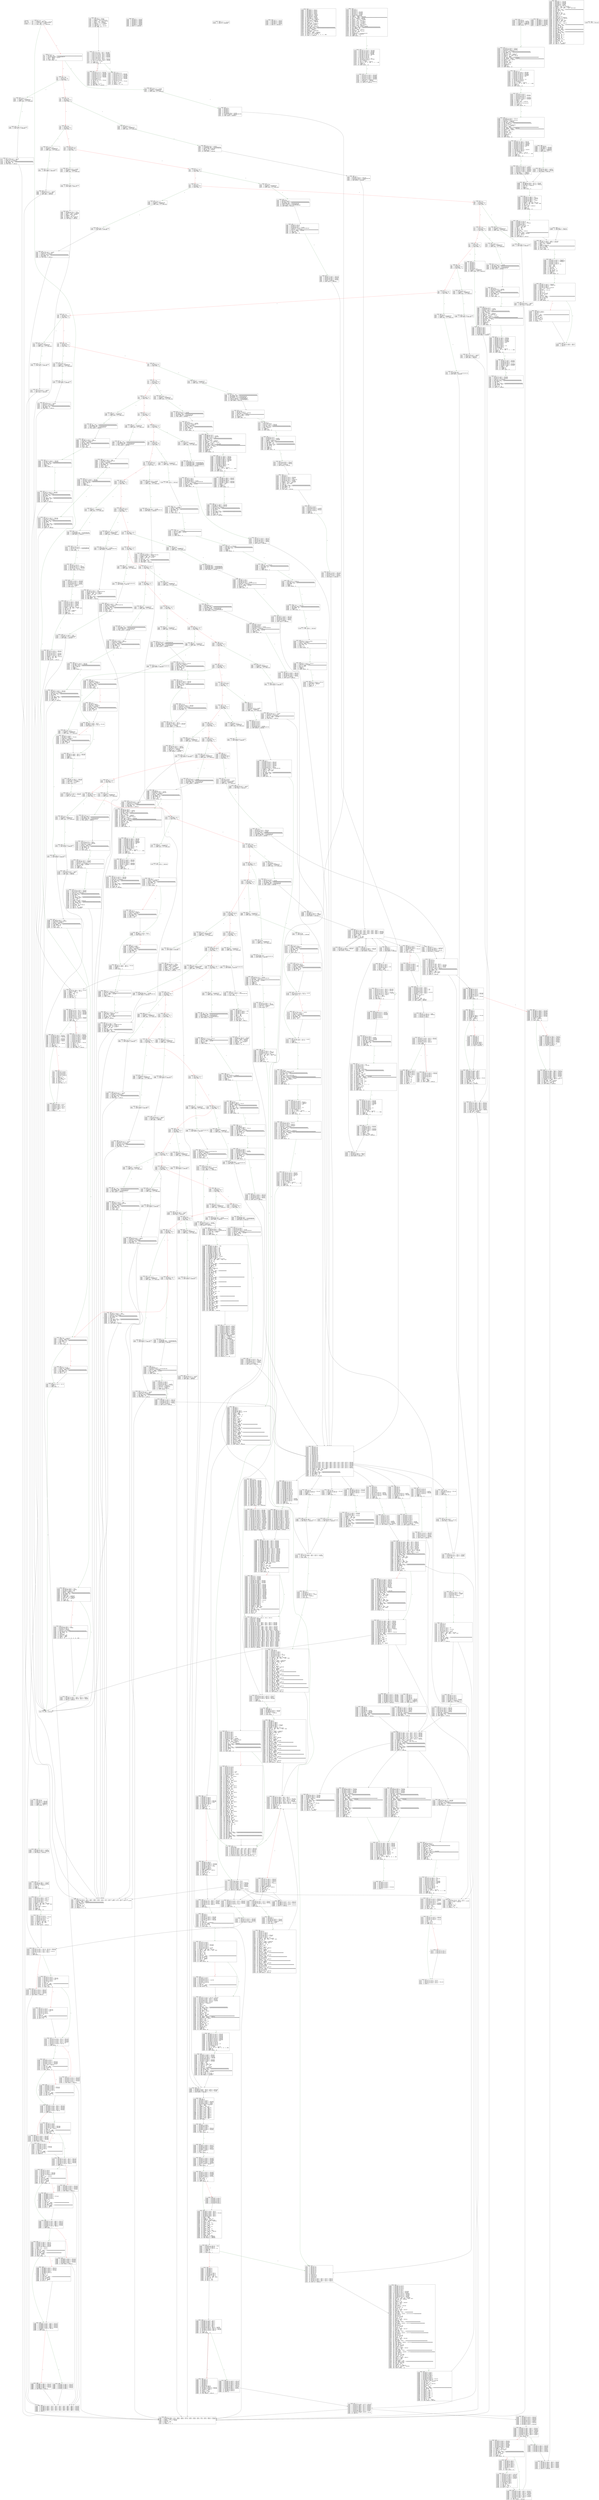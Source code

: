 
digraph G {
graph [fontname = "consolas"];
node  [fontname = "consolas"];
edge  [fontname = "consolas"];
ff [label="{_dispatch\lHash: 0x0\lStart: 0x0\lArguments: []\lStorage: []\l}", shape="record"];
block_0 [label="----- BLOCK ~0 -----\l0x0: .0 = uPHI~0-MEM // mem(0B)\l0x4: .3 = MSTORE(.0, .2#40, .1#60) // mem(32B)\l0x7: .5 = CALLDATASIZE // CALLDATASIZEx4fa9\l0x8: .6 = LT(.5, .4#4) // LTx3eb4\l0xc: .8 = JUMPI(.7#2a5, .6) // JUMPIx47da\l", shape="record"];
block_d [label="----- BLOCK ~d -----\l0xd: .0 = PHI~d-MEM(~0.3)\l0x16: .4 = EXP(.3#2, .2#e0) // #100000000000000000000000000000000000000000000000000000000\l0x19: .6 = CALLDATALOAD(.5#0) // CALLDATALOAD0x797\l0x1a: .7 = DIV(.6, .4#1000) // DIV0x77a\l0x1b: .8 = AND(.7, .1#ffff)\l0x22: .10 = EQ(.8, .9#1ffc)\l0x26: .12 = JUMPI(.11#2dd, .10)\l", shape="record"];
block_27 [label="----- BLOCK ~27 -----\l0x27: .0 = uPHI~27-MEM\l0x27: .1 = PHI~27[-1](~d.8)\l0x2d: .3 = EQ(.2#519c, .1)\l0x31: .5 = JUMPI(.4#329, .3)\l", shape="record"];
block_32 [label="----- BLOCK ~32 -----\l0x32: .0 = uPHI~32-MEM\l0x32: .1 = PHI~32[-1](~27.1)\l0x38: .3 = EQ(.2#560f, .1)\l0x3c: .5 = JUMPI(.4#358, .3)\l", shape="record"];
block_3d [label="----- BLOCK ~3d -----\l0x3d: .0 = uPHI~3d-MEM\l0x3d: .1 = PHI~3d[-1](~32.1)\l0x43: .3 = EQ(.2#5e45, .1)\l0x47: .5 = JUMPI(.4#3f1, .3)\l", shape="record"];
block_48 [label="----- BLOCK ~48 -----\l0x48: .0 = PHI~48-MEM(~3d.0)\l0x48: .1 = PHI~48[-1](~3d.1)\l0x4e: .3 = EQ(.2#6fdd, .1)\l0x52: .5 = JUMPI(.4#416, .3)\l", shape="record"];
block_53 [label="----- BLOCK ~53 -----\l0x53: .0 = PHI~53[-1](~48.1)\l0x59: .2 = EQ(.1#95ea, .0)\l0x5d: .4 = JUMPI(.3#429, .2)\l", shape="record"];
block_5e [label="----- BLOCK ~5e -----\l0x5e: .0 = uPHI~5e-MEM\l0x5e: .1 = PHI~5e[-1](~53.0)\l0x64: .3 = EQ(.2#a0f8, .1)\l0x68: .5 = JUMPI(.4#44b, .3)\l", shape="record"];
block_69 [label="----- BLOCK ~69 -----\l0x69: .0 = uPHI~69-MEM\l0x69: .1 = PHI~69[-1](~5e.1)\l0x6f: .3 = EQ(.2#e583, .1)\l0x73: .5 = JUMPI(.4#45e, .3)\l", shape="record"];
block_74 [label="----- BLOCK ~74 -----\l0x74: .0 = uPHI~74-MEM\l0x74: .1 = PHI~74[-1](~69.1)\l0x7a: .3 = EQ(.2#1400, .1)\l0x7e: .5 = JUMPI(.4#471, .3)\l", shape="record"];
block_7f [label="----- BLOCK ~7f -----\l0x7f: .0 = uPHI~7f-MEM\l0x7f: .1 = PHI~7f[-1](~74.1)\l0x85: .3 = EQ(.2#1816, .1)\l0x89: .5 = JUMPI(.4#490, .3)\l", shape="record"];
block_8a [label="----- BLOCK ~8a -----\l0x8a: .0 = uPHI~8a-MEM\l0x8a: .1 = PHI~8a[-1](~7f.1)\l0x90: .3 = EQ(.2#183a, .1)\l0x94: .5 = JUMPI(.4#4a3, .3)\l", shape="record"];
block_95 [label="----- BLOCK ~95 -----\l0x95: .0 = PHI~95[-1](~8a.1)\l0x9b: .2 = EQ(.1#1940, .0)\l0x9f: .4 = JUMPI(.3#4b6, .2)\l", shape="record"];
block_a0 [label="----- BLOCK ~a0 -----\l0xa0: .0 = uPHI~a0-MEM\l0xa0: .1 = PHI~a0[-1](~95.0)\l0xa6: .3 = EQ(.2#19c2, .1)\l0xaa: .5 = JUMPI(.4#4cc, .3)\l", shape="record"];
block_ab [label="----- BLOCK ~ab -----\l0xab: .0 = uPHI~ab-MEM\l0xab: .1 = PHI~ab[-1](~a0.1)\l0xb1: .3 = EQ(.2#2171, .1)\l0xb5: .5 = JUMPI(.4#4df, .3)\l", shape="record"];
block_b6 [label="----- BLOCK ~b6 -----\l0xb6: .0 = PHI~b6[-1](~ab.1)\l0xbc: .2 = EQ(.1#23b8, .0)\l0xc0: .4 = JUMPI(.3#4f2, .2)\l", shape="record"];
block_c1 [label="----- BLOCK ~c1 -----\l0xc1: .0 = uPHI~c1-MEM\l0xc1: .1 = PHI~c1[-1](~b6.0)\l0xc7: .3 = EQ(.2#24e7, .1)\l0xcb: .5 = JUMPI(.4#51a, .3)\l", shape="record"];
block_cc [label="----- BLOCK ~cc -----\l0xcc: .0 = PHI~cc[-1](~c1.1)\l0xd2: .2 = EQ(.1#27d7, .0)\l0xd6: .4 = JUMPI(.3#539, .2)\l", shape="record"];
block_d7 [label="----- BLOCK ~d7 -----\l0xd7: .0 = PHI~d7[-1](~cc.0)\l0xdd: .2 = EQ(.1#2ba7, .0)\l0xe1: .4 = JUMPI(.3#558, .2)\l", shape="record"];
block_e2 [label="----- BLOCK ~e2 -----\l0xe2: .0 = PHI~e2[-1](~d7.0)\l0xe8: .2 = EQ(.1#3d7d, .0)\l0xec: .4 = JUMPI(.3#577, .2)\l", shape="record"];
block_ed [label="----- BLOCK ~ed -----\l0xed: .0 = uPHI~ed-MEM\l0xed: .1 = PHI~ed[-1](~e2.0)\l0xf3: .3 = EQ(.2#3f4b, .1)\l0xf7: .5 = JUMPI(.4#596, .3)\l", shape="record"];
block_f8 [label="----- BLOCK ~f8 -----\l0xf8: .0 = PHI~f8-MEM(~ed.0)\l0xf8: .1 = PHI~f8[-1](~ed.1)\l0xfe: .3 = EQ(.2#4611, .1)\l0x102: .5 = JUMPI(.4#5a9, .3)\l", shape="record"];
block_103 [label="----- BLOCK ~103 -----\l0x103: .0 = uPHI~103-MEM\l0x103: .1 = PHI~103[-1](~f8.1)\l0x109: .3 = EQ(.2#46d2, .1)\l0x10d: .5 = JUMPI(.4#5bf, .3)\l", shape="record"];
block_10e [label="----- BLOCK ~10e -----\l0x10e: .0 = PHI~10e-MEM(~103.0)\l0x10e: .1 = PHI~10e[-1](~103.1)\l0x114: .3 = EQ(.2#481a, .1)\l0x118: .5 = JUMPI(.4#5d8, .3)\l", shape="record"];
block_119 [label="----- BLOCK ~119 -----\l0x119: .0 = PHI~119[-1](~10e.1)\l0x11f: .2 = EQ(.1#4ad8, .0)\l0x123: .4 = JUMPI(.3#5ee, .2)\l", shape="record"];
block_124 [label="----- BLOCK ~124 -----\l0x124: .0 = PHI~124[-1](~119.0)\l0x12a: .2 = EQ(.1#4b85, .0)\l0x12e: .4 = JUMPI(.3#60d, .2)\l", shape="record"];
block_12f [label="----- BLOCK ~12f -----\l0x12f: .0 = PHI~12f[-1](~124.0)\l0x135: .2 = EQ(.1#4dff, .0)\l0x139: .4 = JUMPI(.3#623, .2)\l", shape="record"];
block_13a [label="----- BLOCK ~13a -----\l0x13a: .0 = PHI~13a[-1](~12f.0)\l0x140: .2 = EQ(.1#4e0a, .0)\l0x144: .4 = JUMPI(.3#645, .2)\l", shape="record"];
block_145 [label="----- BLOCK ~145 -----\l0x145: .0 = PHI~145[-1](~13a.0)\l0x14b: .2 = EQ(.1#5612, .0)\l0x14f: .4 = JUMPI(.3#664, .2)\l", shape="record"];
block_150 [label="----- BLOCK ~150 -----\l0x150: .0 = PHI~150[-1](~145.0)\l0x156: .2 = EQ(.1#5663, .0)\l0x15a: .4 = JUMPI(.3#686, .2)\l", shape="record"];
block_15b [label="----- BLOCK ~15b -----\l0x15b: .0 = uPHI~15b-MEM\l0x15b: .1 = PHI~15b[-1](~150.0)\l0x161: .3 = EQ(.2#5c97, .1)\l0x165: .5 = JUMPI(.4#69c, .3)\l", shape="record"];
block_166 [label="----- BLOCK ~166 -----\l0x166: .0 = uPHI~166-MEM\l0x166: .1 = PHI~166[-1](~15b.1)\l0x16c: .3 = EQ(.2#5fd8, .1)\l0x170: .5 = JUMPI(.4#6af, .3)\l", shape="record"];
block_171 [label="----- BLOCK ~171 -----\l0x171: .0 = PHI~171-MEM(~166.0)\l0x171: .1 = PHI~171[-1](~166.1)\l0x177: .3 = EQ(.2#6352, .1)\l0x17b: .5 = JUMPI(.4#6c2, .3)\l", shape="record"];
block_17c [label="----- BLOCK ~17c -----\l0x17c: .0 = uPHI~17c-MEM\l0x17c: .1 = PHI~17c[-1](~171.1)\l0x182: .3 = EQ(.2#680e, .1)\l0x186: .5 = JUMPI(.4#6d8, .3)\l", shape="record"];
block_187 [label="----- BLOCK ~187 -----\l0x187: .0 = uPHI~187-MEM\l0x187: .1 = PHI~187[-1](~17c.1)\l0x18d: .3 = EQ(.2#6af0, .1)\l0x191: .5 = JUMPI(.4#6eb, .3)\l", shape="record"];
block_192 [label="----- BLOCK ~192 -----\l0x192: .0 = uPHI~192-MEM\l0x192: .1 = PHI~192[-1](~187.1)\l0x198: .3 = EQ(.2#6fbd, .1)\l0x19c: .5 = JUMPI(.4#6fe, .3)\l", shape="record"];
block_19d [label="----- BLOCK ~19d -----\l0x19d: .0 = uPHI~19d[-4]\l0x19d: .1 = uPHI~19d[-5]\l0x19d: .2 = PHI~19d-MEM(~192.0)\l0x19d: .3 = PHI~19d[-1](~192.1)\l0x1a3: .5 = EQ(.4#70a0, .3)\l0x1a7: .7 = JUMPI(.6#71d, .5)\l", shape="record"];
block_1a8 [label="----- BLOCK ~1a8 -----\l0x1a8: .0 = PHI~1a8[-1](~19d.3)\l0x1ae: .2 = EQ(.1#7158, .0)\l0x1b2: .4 = JUMPI(.3#73c, .2)\l", shape="record"];
block_1b3 [label="----- BLOCK ~1b3 -----\l0x1b3: .0 = uPHI~1b3-MEM\l0x1b3: .1 = PHI~1b3[-1](~1a8.0)\l0x1b9: .3 = EQ(.2#7a7d, .1)\l0x1bd: .5 = JUMPI(.4#75b, .3)\l", shape="record"];
block_1be [label="----- BLOCK ~1be -----\l0x1be: .0 = PHI~1be[-1](~1b3.1)\l0x1c4: .2 = EQ(.1#8456, .0)\l0x1c8: .4 = JUMPI(.3#76e, .2)\l", shape="record"];
block_1c9 [label="----- BLOCK ~1c9 -----\l0x1c9: .0 = uPHI~1c9-MEM\l0x1c9: .1 = PHI~1c9[-1](~1be.0)\l0x1cf: .3 = EQ(.2#8462, .1)\l0x1d3: .5 = JUMPI(.4#781, .3)\l", shape="record"];
block_1d4 [label="----- BLOCK ~1d4 -----\l0x1d4: .0 = PHI~1d4[-1](~1c9.1)\l0x1da: .2 = EQ(.1#88c2, .0)\l0x1de: .4 = JUMPI(.3#7f3, .2)\l", shape="record"];
block_1df [label="----- BLOCK ~1df -----\l0x1df: .0 = uPHI~1df-MEM\l0x1df: .1 = PHI~1df[-1](~1d4.0)\l0x1e5: .3 = EQ(.2#9187, .1)\l0x1e9: .5 = JUMPI(.4#809, .3)\l", shape="record"];
block_1ea [label="----- BLOCK ~1ea -----\l0x1ea: .0 = PHI~1ea-MEM(~1df.0)\l0x1ea: .1 = PHI~1ea[-1](~1df.1)\l0x1f0: .3 = EQ(.2#95d8, .1)\l0x1f4: .5 = JUMPI(.4#81c, .3)\l", shape="record"];
block_1f5 [label="----- BLOCK ~1f5 -----\l0x1f5: .0 = uPHI~1f5-MEM\l0x1f5: .1 = PHI~1f5[-1](~1ea.1)\l0x1fb: .3 = EQ(.2#9d6f, .1)\l0x1ff: .5 = JUMPI(.4#82f, .3)\l", shape="record"];
block_200 [label="----- BLOCK ~200 -----\l0x200: .0 = PHI~200-MEM(~1f5.0)\l0x200: .1 = PHI~200[-1](~1f5.1)\l0x206: .3 = EQ(.2#a45f, .1)\l0x20a: .5 = JUMPI(.4#85e, .3)\l", shape="record"];
block_20b [label="----- BLOCK ~20b -----\l0x20b: .0 = PHI~20b[-1](~200.1)\l0x211: .2 = EQ(.1#a905, .0)\l0x215: .4 = JUMPI(.3#874, .2)\l", shape="record"];
block_216 [label="----- BLOCK ~216 -----\l0x216: .0 = uPHI~216-MEM\l0x216: .1 = PHI~216[-1](~20b.0)\l0x21c: .3 = EQ(.2#b047, .1)\l0x220: .5 = JUMPI(.4#896, .3)\l", shape="record"];
block_221 [label="----- BLOCK ~221 -----\l0x221: .0 = uPHI~221-MEM\l0x221: .1 = PHI~221[-1](~216.1)\l0x227: .3 = EQ(.2#b0c3, .1)\l0x22b: .5 = JUMPI(.4#8a9, .3)\l", shape="record"];
block_22c [label="----- BLOCK ~22c -----\l0x22c: .0 = uPHI~22c-MEM\l0x22c: .1 = PHI~22c[-1](~221.1)\l0x232: .3 = EQ(.2#bc40, .1)\l0x236: .5 = JUMPI(.4#8bc, .3)\l", shape="record"];
block_237 [label="----- BLOCK ~237 -----\l0x237: .0 = PHI~237[-1](~22c.1)\l0x23d: .2 = EQ(.1#c3be, .0)\l0x241: .4 = JUMPI(.3#8cf, .2)\l", shape="record"];
block_242 [label="----- BLOCK ~242 -----\l0x242: .0 = PHI~242[-1](~237.0)\l0x248: .2 = EQ(.1#d3e6, .0)\l0x24c: .4 = JUMPI(.3#8e5, .2)\l", shape="record"];
block_24d [label="----- BLOCK ~24d -----\l0x24d: .0 = uPHI~24d-MEM\l0x24d: .1 = PHI~24d[-1](~242.0)\l0x253: .3 = EQ(.2#defb, .1)\l0x257: .5 = JUMPI(.4#8fb, .3)\l", shape="record"];
block_258 [label="----- BLOCK ~258 -----\l0x258: .0 = PHI~258[-1](~24d.1)\l0x25e: .2 = EQ(.1#e17b, .0)\l0x262: .4 = JUMPI(.3#90e, .2)\l", shape="record"];
block_263 [label="----- BLOCK ~263 -----\l0x263: .0 = uPHI~263-MEM\l0x263: .1 = PHI~263[-1](~258.0)\l0x269: .3 = EQ(.2#e6cb, .1)\l0x26d: .5 = JUMPI(.4#92d, .3)\l", shape="record"];
block_26e [label="----- BLOCK ~26e -----\l0x26e: .0 = uPHI~26e-MEM\l0x26e: .1 = PHI~26e[-1](~263.1)\l0x274: .3 = EQ(.2#e98b, .1)\l0x278: .5 = JUMPI(.4#940, .3)\l", shape="record"];
block_279 [label="----- BLOCK ~279 -----\l0x279: .0 = uPHI~279-MEM\l0x279: .1 = PHI~279[-1](~26e.1)\l0x27f: .3 = EQ(.2#ed60, .1)\l0x283: .5 = JUMPI(.4#9ae, .3)\l", shape="record"];
block_284 [label="----- BLOCK ~284 -----\l0x284: .0 = uPHI~284-MEM\l0x284: .1 = PHI~284[-1](~279.1)\l0x28a: .3 = EQ(.2#f1ca, .1)\l0x28e: .5 = JUMPI(.4#9bc, .3)\l", shape="record"];
block_28f [label="----- BLOCK ~28f -----\l0x28f: .0 = uPHI~28f-MEM\l0x28f: .1 = PHI~28f[-1](~284.1)\l0x295: .3 = EQ(.2#f2b4, .1)\l0x299: .5 = JUMPI(.4#9cf, .3)\l", shape="record"];
block_29a [label="----- BLOCK ~29a -----\l0x29a: .0 = PHI~29a[-1](~28f.1)\l0x2a0: .2 = EQ(.1#f7d8, .0)\l0x2a4: .4 = JUMPI(.3#9e2, .2)\l", shape="record"];
block_2a5 [label="----- BLOCK ~2a5 -----\l0x2a8: .1 = SLOAD(.0#b) // SLOAD0x664\l0x2a9: .2 = CALLER // CALLERx4fa9\l0x2b0: .6 = EXP(.5#2, .4#a0) // #10000000000000000000000000000000000000000\l0x2b1: .7 = SUB(.6#1000, .3#1) // #ffffffffffffffffffffffffffffffffffffffff\l0x2b4: .8 = AND(.7#ffff, .2)\l0x2b6: .9 = AND(.1, .7#ffff)\l0x2b7: .10 = EQ(.9, .8)\l0x2bc: .12 = JUMPI(.11#2d0, .10)\l", shape="record"];
block_2bd [label="----- BLOCK ~2bd -----\l0x2bd: .0 = PHI~2bd[-1](~2a5.10)\l0x2c0: .2 = SLOAD(.1#c) // SLOAD0xbf0\l0x2c1: .3 = CALLER // CALLERx4fa9\l0x2c8: .7 = EXP(.6#2, .5#a0) // #10000000000000000000000000000000000000000\l0x2c9: .8 = SUB(.7#1000, .4#1) // #ffffffffffffffffffffffffffffffffffffffff\l0x2cc: .9 = AND(.8#ffff, .3)\l0x2ce: .10 = AND(.2, .8#ffff)\l0x2cf: .11 = EQ(.10, .9)\l", shape="record"];
block_2d0 [label="----- BLOCK ~2d0 -----\l0x2d0: .0 = PHI~2d0[-1](~2bd.11, ~2a5.10)\l0x2d1: .1 = ISZERO(.0)\l0x2d2: .2 = ISZERO(.1)\l0x2d6: .4 = JUMPI(.3#2db, .2)\l", shape="record"];
block_2db [label="----- BLOCK ~2db -----\l0x2dc: .0 = STOP // STOPx4fa9\l", shape="record"];
block_2dd [label="----- BLOCK ~2dd -----\l0x2dd: .0 = PHI~2dd-MEM(~d.0) // mem(0B)\l0x2de: .1 = CALLVALUE // CALLVALUEx4fa9\l0x2df: .2 = ISZERO(.1) // ISZERO0x7cd\l0x2e3: .4 = JUMPI(.3#2e8, .2) // JUMPI0x1a2\l", shape="record"];
block_2e8 [label="----- BLOCK ~2e8 -----\l0x2e8: .0 = uPHI~2e8[-6]\l0x2e8: .1 = uPHI~2e8[-7]\l0x2e8: .2 = uPHI~2e8[-2]\l0x2e8: .3 = uPHI~2e8[-1]\l0x2e8: .4 = uPHI~2e8[-3]\l0x2e8: .5 = uPHI~2e8[-4]\l0x2e8: .6 = PHI~2e8-MEM(~2dd.0) // mem(0B)\l0x30f: .10 = CALLDATALOAD(.9#4) // CALLDATALOADx764b\l0x310: .11 = AND(.10, .8#ffff) // AND0x3dc\l0x314: .13 = JUMP(.12#9f0) // JUMP0x376\l", shape="record"];
block_315 [label="----- BLOCK ~315 -----\l0x315: .0 = PHI~315[-1](~f1e.28, ~15c8.9, ~c72.9)\l0x315: .1 = PHI~315-MEM(~f1e.12, ~15c8.0, ~c72.1) // mem(0B)\l0x318: .3 = MLOAD(.1, .2#40) // MLOADx168\l0x31a: .4 = ISZERO(.0)\l0x31b: .5 = ISZERO(.4)\l0x31d: .6 = MSTORE(.1, .3, .5)\l0x320: .8 = ADD(.7#20, .3)\l0x323: .10 = MLOAD(.6, .9#40)\l0x326: .11 = SUB(.8, .10)\l0x328: .12 = RETURN(.6, .10, .11)\l", shape="record"];
block_329 [label="----- BLOCK ~329 -----\l0x329: .0 = PHI~329-MEM(~27.0)\l0x32a: .1 = CALLVALUE // CALLVALUEx4fa9\l0x32b: .2 = ISZERO(.1) // ISZERO0x7cd\l0x32f: .4 = JUMPI(.3#334, .2) // JUMPI0x609\l", shape="record"];
block_334 [label="----- BLOCK ~334 -----\l0x334: .0 = PHI~334-MEM(~329.0) // mem(0B)\l0x33b: .3 = JUMP(.2#c77) // JUMP0x690\l", shape="record"];
block_33c [label="----- BLOCK ~33c -----\l0x33c: .0 = PHI~33c[-1](~231c.9, ~f4e.9, ~1e30.9, ~2053.9, ~1673.9, ~e2a.9, ~c72.9, ~1347.16, ~1e45.9, ~c77.9, ~12ac.16, ~1d72.16)\l0x33c: .1 = PHI~33c-MEM(~231c.0, ~f4e.0, ~1e30.0, ~2053.0, ~1673.0, ~e2a.0, ~c72.1, ~1347.7, ~1e45.0, ~c77.0, ~12ac.7, ~1d72.7) // mem(0B)\l0x33f: .3 = MLOAD(.1, .2#40) // MLOADx17f\l0x346: .7 = EXP(.6#2, .5#a0) // #10000000000000000000000000000000000000000\l0x347: .8 = SUB(.7#1000, .4#1) // #ffffffffffffffffffffffffffffffffffffffff\l0x34a: .9 = AND(.0, .8#ffff)\l0x34c: .10 = MSTORE(.1, .3, .9)\l0x34f: .12 = ADD(.11#20, .3)\l0x352: .14 = MLOAD(.10, .13#40)\l0x355: .15 = SUB(.12, .14)\l0x357: .16 = RETURN(.10, .14, .15)\l", shape="record"];
block_358 [label="----- BLOCK ~358 -----\l0x358: .0 = PHI~358-MEM(~32.0)\l0x359: .1 = CALLVALUE // CALLVALUEx4fa9\l0x35a: .2 = ISZERO(.1) // ISZERO0x7cd\l0x35e: .4 = JUMPI(.3#363, .2) // JUMPI0x5ee\l", shape="record"];
block_363 [label="----- BLOCK ~363 -----\l0x363: .0 = PHI~363-MEM(~358.0) // mem(0B)\l0x36a: .3 = CALLDATALOAD(.2#4) // CALLDATALOADx764b\l0x36f: .5 = CALLDATALOAD(.4#24) // CALLDATALOAD0x30d\l0x372: .6 = ADD(.5, .4#24) // ADD0x4b5\l0x374: .7 = ADD(.2#4, .5) // ADDx2b25\l0x375: .8 = CALLDATALOAD(.7)\l0x379: .10 = JUMP(.9#c86) // JUMP0x660\l", shape="record"];
block_37a [label="----- BLOCK ~37a -----\l0x37a: .0 = PHI~37a[-1](~1d0e.3, ~d69.3) // PHIx1a6\l0x37a: .1 = PHI~37a-MEM(~1d0e.12, ~d69.12)\l0x37d: .3 = MLOAD(.1, .2#40)\l0x382: .5 = MSTORE(.1, .3, .4#20)\l0x386: .6 = ADD(.3, .4#20)\l0x38a: .7 = MLOAD(.5, .0)\l0x38c: .8 = MSTORE(.5, .6, .7)\l0x38f: .10 = ADD(.9#20, .6)\l0x393: .11 = MLOAD(.8, .0)\l0x397: .13 = ADD(.12#20, .0)\l", shape="record"];
block_39e [label="----- BLOCK ~39e -----\l0x39e: .0 = PHI~39e[-9](~3a7.0, ~37a.3) // PHIx19ac\l0x39e: .1 = PHI~39e[-8](~3a7.1, ~37a.3) // PHIx19ab\l0x39e: .2 = PHI~39e[-10](~3a7.2, ~37a.0) // PHIx19aa\l0x39e: .3 = PHI~39e[-7](~3a7.3, ~37a.10) // PHIx19a9\l0x39e: .4 = PHI~39e[-5](~3a7.4, ~37a.11) // PHIx19a8\l0x39e: .5 = PHI~39e[-6](~3a7.5, ~37a.13) // PHIx19a7\l0x39e: .6 = PHI~39e[-3](~3a7.7, ~37a.10)\l0x39e: .7 = PHI~39e-MEM(~3a7.14, ~37a.8)\l0x39e: .8 = PHI~39e[-2](~3a7.9, ~37a.13)\l0x39e: .9 = PHI~39e[-1](~3a7.16, ~37a.14) // PHIx1b0\l0x39e: .10 = PHI~39e[-4](~3a7.6, ~37a.11) // PHIx1af\l0x3a1: .11 = LT(.9, .10) // LT0x41c\l0x3a2: .12 = ISZERO(.11)\l0x3a6: .14 = JUMPI(.13#3b6, .12)\l", shape="record"];
block_3a7 [label="----- BLOCK ~3a7 -----\l0x3a7: .0 = PHI~3a7[-9](~39e.0) // PHIx19ac\l0x3a7: .1 = PHI~3a7[-8](~39e.1) // PHIx19ab\l0x3a7: .2 = PHI~3a7[-10](~39e.2) // PHIx19aa\l0x3a7: .3 = PHI~3a7[-7](~39e.3) // PHIx19a9\l0x3a7: .4 = PHI~3a7[-5](~39e.4) // PHIx19a8\l0x3a7: .5 = PHI~3a7[-6](~39e.5) // PHIx19a7\l0x3a7: .6 = PHI~3a7[-4](~39e.10) // PHIx1af\l0x3a7: .7 = PHI~3a7[-3](~39e.6)\l0x3a7: .8 = PHI~3a7-MEM(~39e.7)\l0x3a7: .9 = PHI~3a7[-2](~39e.8)\l0x3a7: .10 = PHI~3a7[-1](~39e.9) // PHIx1b0\l0x3a9: .11 = ADD(.9, .10)\l0x3aa: .12 = MLOAD(.8, .11)\l0x3ad: .13 = ADD(.10, .7)\l0x3ae: .14 = MSTORE(.8, .13, .12)\l0x3b1: .16 = ADD(.15#20, .10)\l0x3b5: .18 = JUMP(.17#39e) // JUMP0x626\l", shape="record"];
block_3b6 [label="----- BLOCK ~3b6 -----\l0x3b6: .0 = PHI~3b6[-9](~39e.0) // PHIx19ac\l0x3b6: .1 = PHI~3b6[-8](~39e.1) // PHIx19ab\l0x3b6: .2 = PHI~3b6[-10](~39e.2) // PHIx19aa\l0x3b6: .3 = PHI~3b6-MEM(~39e.7)\l0x3b6: .4 = PHI~3b6[-7](~39e.3) // PHIx19a9\l0x3b6: .5 = PHI~3b6[-5](~39e.4) // PHIx19a8\l0x3b6: .6 = PHI~3b6[-6](~39e.5) // PHIx19a7\l0x3b6: .7 = PHI~3b6[-4](~39e.10) // PHIx1af\l0x3b6: .8 = PHI~3b6[-3](~39e.6)\l0x3b6: .9 = PHI~3b6[-2](~39e.8)\l0x3b6: .10 = PHI~3b6[-1](~39e.9) // PHIx1b0\l0x3bf: .11 = ADD(.5, .4)\l0x3c3: .13 = AND(.12#1f, .5)\l0x3c5: .14 = ISZERO(.13)\l0x3c9: .16 = JUMPI(.15#3e3, .14)\l", shape="record"];
block_3ca [label="----- BLOCK ~3ca -----\l0x3ca: .0 = PHI~3ca[-4](~3b6.0)\l0x3ca: .1 = PHI~3ca[-3](~3b6.1)\l0x3ca: .2 = PHI~3ca[-5](~3b6.2)\l0x3ca: .3 = PHI~3ca-MEM(~3b6.3)\l0x3ca: .4 = PHI~3ca[-2](~3b6.11)\l0x3ca: .5 = PHI~3ca[-1](~3b6.13)\l0x3cc: .6 = SUB(.4, .5)\l0x3ce: .7 = MLOAD(.3, .6)\l0x3d4: .10 = SUB(.9#20, .5)\l0x3d8: .12 = EXP(.11#100, .10)\l0x3d9: .13 = SUB(.12, .8#1)\l0x3da: .14 = NOT(.13)\l0x3db: .15 = AND(.14, .7)\l0x3dd: .16 = MSTORE(.3, .6, .15)\l0x3e0: .18 = ADD(.17#20, .6)\l", shape="record"];
block_3e3 [label="----- BLOCK ~3e3 -----\l0x3e3: .0 = PHI~3e3-MEM(~3b6.3, ~3ca.16)\l0x3e3: .1 = PHI~3e3[-4](~3b6.0, ~3ca.0)\l0x3e3: .2 = PHI~3e3[-3](~3b6.1, ~3ca.1)\l0x3e3: .3 = PHI~3e3[-2](~3b6.11, ~3ca.18)\l0x3e3: .4 = PHI~3e3[-5](~3b6.2, ~3ca.2)\l0x3e3: .5 = PHI~3e3[-1](~3b6.13, ~3ca.5)\l0x3eb: .7 = MLOAD(.0, .6#40)\l0x3ee: .8 = SUB(.3, .7)\l0x3f0: .9 = RETURN(.0, .7, .8)\l", shape="record"];
block_3f1 [label="----- BLOCK ~3f1 -----\l0x3f1: .0 = PHI~3f1-MEM(~3d.0)\l0x3f2: .1 = CALLVALUE // CALLVALUEx4fa9\l0x3f3: .2 = ISZERO(.1) // ISZERO0x7cd\l0x3f7: .4 = JUMPI(.3#3fc, .2) // JUMPIx65f7\l", shape="record"];
block_3fc [label="----- BLOCK ~3fc -----\l0x3fc: .0 = PHI~3fc-MEM(~3f1.0) // mem(0B)\l0x403: .3 = JUMP(.2#d63) // JUMPx7399\l", shape="record"];
block_404 [label="----- BLOCK ~404 -----\l0x404: .0 = PHI~404[-1](~d63.3, ~efc.3, ~166d.2, ~2010.2, ~172f.24, ~1e3f.3, ~2316.3, ~e39.2, ~f47.2, ~ef9.9, ~17d8.3) // PHIx1f5\l0x404: .1 = PHI~404-MEM(~d63.0, ~efc.0, ~166d.0, ~2010.0, ~172f.21, ~1e3f.0, ~2316.0, ~e39.0, ~f47.0, ~ef9.8, ~17d8.0) // mem(0B)\l0x407: .3 = MLOAD(.1, .2#40) // MLOADx1f3\l0x40a: .4 = MSTORE(.1, .3, .0) // mem(0B)\l0x40d: .6 = ADD(.5#20, .3)\l0x410: .8 = MLOAD(.4, .7#40)\l0x413: .9 = SUB(.6, .8)\l0x415: .10 = RETURN(.4, .8, .9)\l", shape="record"];
block_416 [label="----- BLOCK ~416 -----\l0x416: .0 = PHI~416-MEM(~48.0) // mem(0B)\l0x417: .1 = CALLVALUE // CALLVALUEx4fa9\l0x418: .2 = ISZERO(.1) // ISZERO0x7cd\l0x41c: .4 = JUMPI(.3#421, .2) // JUMPIx76ae\l", shape="record"];
block_421 [label="----- BLOCK ~421 -----\l0x421: .0 = PHI~421-MEM(~416.0) // mem(0B)\l0x428: .3 = JUMP(.2#d69) // JUMPx17ff\l", shape="record"];
block_429 [label="----- BLOCK ~429 -----\l0x429: .0 = uPHI~429-MEM\l0x42a: .1 = CALLVALUE // CALLVALUEx4fa9\l0x42b: .2 = ISZERO(.1) // ISZERO0x7cd\l0x42f: .4 = JUMPI(.3#434, .2) // JUMPIx12ea\l", shape="record"];
block_434 [label="----- BLOCK ~434 -----\l0x434: .0 = uPHI~434[-1]\l0x434: .1 = PHI~434-MEM(~429.0)\l0x43e: .6 = EXP(.5#2, .4#a0) // #10000000000000000000000000000000000000000\l0x43f: .7 = SUB(.6#1000, .3#1) // #ffffffffffffffffffffffffffffffffffffffff\l0x442: .9 = CALLDATALOAD(.8#4) // CALLDATALOADx764b\l0x443: .10 = AND(.9, .7#ffff) // CALLDATALOADx764b\l0x446: .12 = CALLDATALOAD(.11#24) // CALLDATALOAD0x30d\l0x44a: .14 = JUMP(.13#da0) // JUMPx5362\l", shape="record"];
block_44b [label="----- BLOCK ~44b -----\l0x44b: .0 = PHI~44b-MEM(~5e.0)\l0x44c: .1 = CALLVALUE // CALLVALUEx4fa9\l0x44d: .2 = ISZERO(.1) // ISZERO0x7cd\l0x451: .4 = JUMPI(.3#456, .2) // JUMPIxf032\l", shape="record"];
block_456 [label="----- BLOCK ~456 -----\l0x456: .0 = PHI~456-MEM(~44b.0) // mem(0B)\l0x45d: .3 = JUMP(.2#e2a) // JUMPx4b85\l", shape="record"];
block_45e [label="----- BLOCK ~45e -----\l0x45e: .0 = PHI~45e-MEM(~69.0)\l0x45f: .1 = CALLVALUE // CALLVALUEx4fa9\l0x460: .2 = ISZERO(.1) // ISZERO0x7cd\l0x464: .4 = JUMPI(.3#469, .2) // JUMPI0x54c\l", shape="record"];
block_469 [label="----- BLOCK ~469 -----\l0x469: .0 = PHI~469-MEM(~45e.0) // mem(0B)\l0x470: .3 = JUMP(.2#e39) // JUMPx29c7\l", shape="record"];
block_471 [label="----- BLOCK ~471 -----\l0x471: .0 = PHI~471-MEM(~74.0)\l0x472: .1 = CALLVALUE // CALLVALUEx4fa9\l0x473: .2 = ISZERO(.1) // ISZERO0x7cd\l0x477: .4 = JUMPI(.3#47c, .2) // JUMPI0x80c\l", shape="record"];
block_47c [label="----- BLOCK ~47c -----\l0x47c: .0 = PHI~47c-MEM(~471.0) // mem(0B)\l0x486: .5 = EXP(.4#2, .3#a0) // #10000000000000000000000000000000000000000\l0x487: .6 = SUB(.5#1000, .2#1) // #ffffffffffffffffffffffffffffffffffffffff\l0x48a: .8 = CALLDATALOAD(.7#4) // CALLDATALOADx764b\l0x48b: .9 = AND(.8, .6#ffff) // CALLDATALOADx764b\l0x48f: .11 = JUMP(.10#e44) // JUMPx3d01\l", shape="record"];
block_490 [label="----- BLOCK ~490 -----\l0x490: .0 = uPHI~490[-8]\l0x490: .1 = uPHI~490[-5]\l0x490: .2 = uPHI~490[-6]\l0x490: .3 = uPHI~490[-4]\l0x490: .4 = uPHI~490[-7]\l0x490: .5 = uPHI~490[-1]\l0x490: .6 = uPHI~490[-2]\l0x490: .7 = uPHI~490[-3]\l0x490: .8 = PHI~490-MEM(~7f.0)\l0x491: .9 = CALLVALUE // CALLVALUEx4fa9\l0x492: .10 = ISZERO(.9) // ISZERO0x7cd\l0x496: .12 = JUMPI(.11#49b, .10) // JUMPI0x5cb\l", shape="record"];
block_49b [label="----- BLOCK ~49b -----\l0x49b: .0 = PHI~49b[-8](~490.0)\l0x49b: .1 = PHI~49b[-5](~490.1)\l0x49b: .2 = PHI~49b[-6](~490.2)\l0x49b: .3 = PHI~49b[-4](~490.3)\l0x49b: .4 = PHI~49b[-7](~490.4)\l0x49b: .5 = PHI~49b[-1](~490.5)\l0x49b: .6 = PHI~49b[-2](~490.6)\l0x49b: .7 = PHI~49b[-3](~490.7)\l0x49b: .8 = PHI~49b-MEM(~490.8) // mem(0B)\l0x4a2: .11 = JUMP(.10#ef1) // JUMPx607c\l", shape="record"];
block_4a3 [label="----- BLOCK ~4a3 -----\l0x4a3: .0 = PHI~4a3-MEM(~8a.0)\l0x4a4: .1 = CALLVALUE // CALLVALUEx4fa9\l0x4a5: .2 = ISZERO(.1) // ISZERO0x7cd\l0x4a9: .4 = JUMPI(.3#4ae, .2) // JUMPI0xfff\l", shape="record"];
block_4ae [label="----- BLOCK ~4ae -----\l0x4ae: .0 = PHI~4ae-MEM(~4a3.0) // mem(0B)\l0x4b5: .3 = JUMP(.2#efc) // JUMPx73b5\l", shape="record"];
block_4b6 [label="----- BLOCK ~4b6 -----\l0x4b6: .0 = uPHI~4b6-MEM\l0x4b7: .1 = CALLVALUE // CALLVALUEx4fa9\l0x4b8: .2 = ISZERO(.1) // ISZERO0x7cd\l0x4bc: .4 = JUMPI(.3#4c1, .2) // JUMPIx4f32\l", shape="record"];
block_4c1 [label="----- BLOCK ~4c1 -----\l0x4c1: .0 = PHI~4c1-MEM(~4b6.0)\l0x4c7: .3 = CALLDATALOAD(.2#4) // CALLDATALOADx764b\l0x4cb: .5 = JUMP(.4#f02) // JUMPx181b\l", shape="record"];
block_4cc [label="----- BLOCK ~4cc -----\l0x4cc: .0 = PHI~4cc-MEM(~a0.0)\l0x4cd: .1 = CALLVALUE // CALLVALUEx4fa9\l0x4ce: .2 = ISZERO(.1) // ISZERO0x7cd\l0x4d2: .4 = JUMPI(.3#4d7, .2) // JUMPIx307c\l", shape="record"];
block_4d7 [label="----- BLOCK ~4d7 -----\l0x4d7: .0 = PHI~4d7-MEM(~4cc.0) // mem(0B)\l0x4de: .3 = JUMP(.2#f47) // JUMPx75a8\l", shape="record"];
block_4df [label="----- BLOCK ~4df -----\l0x4df: .0 = PHI~4df-MEM(~ab.0)\l0x4e0: .1 = CALLVALUE // CALLVALUEx4fa9\l0x4e1: .2 = ISZERO(.1) // ISZERO0x7cd\l0x4e5: .4 = JUMPI(.3#4ea, .2) // JUMPI0x334\l", shape="record"];
block_4ea [label="----- BLOCK ~4ea -----\l0x4ea: .0 = PHI~4ea-MEM(~4df.0) // mem(0B)\l0x4f1: .3 = JUMP(.2#f4e) // JUMP0x66e\l", shape="record"];
block_4f2 [label="----- BLOCK ~4f2 -----\l0x4f3: .0 = CALLVALUE // CALLVALUEx4fa9\l0x4f4: .1 = ISZERO(.0) // ISZERO0x7cd\l0x4f8: .3 = JUMPI(.2#4fd, .1) // JUMPI0x239\l", shape="record"];
block_4fd [label="----- BLOCK ~4fd -----\l0x507: .4 = EXP(.3#2, .2#a0) // #10000000000000000000000000000000000000000\l0x508: .5 = SUB(.4#1000, .1#1) // #ffffffffffffffffffffffffffffffffffffffff\l0x50b: .7 = CALLDATALOAD(.6#4) // CALLDATALOADx764b\l0x50d: .8 = AND(.5#ffff, .7) // CALLDATALOADx764b\l0x511: .10 = CALLDATALOAD(.9#24) // CALLDATALOAD0x30d\l0x512: .11 = AND(.10, .5#ffff) // CALLDATALOAD0x30d\l0x515: .13 = CALLDATALOAD(.12#44) // CALLDATALOAD0x763\l0x519: .15 = JUMP(.14#f5d) // JUMPx775d\l", shape="record"];
block_51a [label="----- BLOCK ~51a -----\l0x51a: .0 = PHI~51a-MEM(~c1.0)\l0x51b: .1 = CALLVALUE // CALLVALUEx4fa9\l0x51c: .2 = ISZERO(.1) // ISZERO0x7cd\l0x520: .4 = JUMPI(.3#525, .2) // JUMPIx7bba\l", shape="record"];
block_525 [label="----- BLOCK ~525 -----\l0x525: .0 = PHI~525-MEM(~51a.0) // mem(0B)\l0x52f: .5 = EXP(.4#2, .3#a0) // #10000000000000000000000000000000000000000\l0x530: .6 = SUB(.5#1000, .2#1) // #ffffffffffffffffffffffffffffffffffffffff\l0x533: .8 = CALLDATALOAD(.7#4) // CALLDATALOADx764b\l0x534: .9 = AND(.8, .6#ffff) // CALLDATALOADx764b\l0x538: .11 = JUMP(.10#fe4) // JUMPx3bd3\l", shape="record"];
block_539 [label="----- BLOCK ~539 -----\l0x53a: .0 = CALLVALUE // CALLVALUEx4fa9\l0x53b: .1 = ISZERO(.0) // ISZERO0x7cd\l0x53f: .3 = JUMPI(.2#544, .1) // JUMPIx75c3\l", shape="record"];
block_544 [label="----- BLOCK ~544 -----\l0x54e: .4 = EXP(.3#2, .2#a0) // #10000000000000000000000000000000000000000\l0x54f: .5 = SUB(.4#1000, .1#1) // #ffffffffffffffffffffffffffffffffffffffff\l0x552: .7 = CALLDATALOAD(.6#4) // CALLDATALOADx764b\l0x553: .8 = AND(.7, .5#ffff) // CALLDATALOADx764b\l0x557: .10 = JUMP(.9#1091) // JUMP0x7bf\l", shape="record"];
block_558 [label="----- BLOCK ~558 -----\l0x559: .0 = CALLVALUE // CALLVALUEx4fa9\l0x55a: .1 = ISZERO(.0) // ISZERO0x7cd\l0x55e: .3 = JUMPI(.2#563, .1) // JUMPIx211b\l", shape="record"];
block_563 [label="----- BLOCK ~563 -----\l0x56d: .4 = EXP(.3#2, .2#a0) // #10000000000000000000000000000000000000000\l0x56e: .5 = SUB(.4#1000, .1#1) // #ffffffffffffffffffffffffffffffffffffffff\l0x571: .7 = CALLDATALOAD(.6#4) // CALLDATALOADx764b\l0x572: .8 = AND(.7, .5#ffff) // CALLDATALOADx764b\l0x576: .10 = JUMP(.9#10e3) // JUMP0x568\l", shape="record"];
block_577 [label="----- BLOCK ~577 -----\l0x577: .0 = uPHI~577-MEM\l0x578: .1 = CALLVALUE // CALLVALUEx4fa9\l0x579: .2 = ISZERO(.1) // ISZERO0x7cd\l0x57d: .4 = JUMPI(.3#582, .2) // JUMPIx1b24\l", shape="record"];
block_582 [label="----- BLOCK ~582 -----\l0x582: .0 = PHI~582-MEM(~577.0)\l0x588: .3 = CALLDATALOAD(.2#4) // CALLDATALOADx764b\l0x58b: .5 = CALLDATALOAD(.4#24) // CALLDATALOAD0x30d\l0x58e: .7 = CALLDATALOAD(.6#44) // CALLDATALOAD0x763\l0x591: .9 = CALLDATALOAD(.8#64) // CALLDATALOADx1fa3\l0x595: .11 = JUMP(.10#1135) // JUMPx6daa\l", shape="record"];
block_596 [label="----- BLOCK ~596 -----\l0x597: .0 = CALLVALUE // CALLVALUEx4fa9\l0x598: .1 = ISZERO(.0) // ISZERO0x7cd\l0x59c: .3 = JUMPI(.2#5a1, .1) // JUMPIx152c\l", shape="record"];
block_5a1 [label="----- BLOCK ~5a1 -----\l0x5a8: .2 = JUMP(.1#1214) // JUMPx20aa\l", shape="record"];
block_5a9 [label="----- BLOCK ~5a9 -----\l0x5a9: .0 = PHI~5a9-MEM(~f8.0) // mem(0B)\l0x5aa: .1 = CALLVALUE // CALLVALUEx4fa9\l0x5ab: .2 = ISZERO(.1) // ISZERO0x7cd\l0x5af: .4 = JUMPI(.3#5b4, .2) // JUMPI0x4e9\l", shape="record"];
block_5b4 [label="----- BLOCK ~5b4 -----\l0x5b4: .0 = PHI~5b4-MEM(~5a9.0) // mem(0B)\l0x5ba: .3 = CALLDATALOAD(.2#4) // CALLDATALOADx764b\l0x5be: .5 = JUMP(.4#12ac) // JUMP0x634\l", shape="record"];
block_5bf [label="----- BLOCK ~5bf -----\l0x5c0: .0 = CALLVALUE // CALLVALUEx4fa9\l0x5c1: .1 = ISZERO(.0) // ISZERO0x7cd\l0x5c5: .3 = JUMPI(.2#5ca, .1) // JUMPIx2d84\l", shape="record"];
block_5ca [label="----- BLOCK ~5ca -----\l0x5ca: .0 = uPHI~5ca-MEM\l0x5d0: .3 = CALLDATALOAD(.2#4) // CALLDATALOADx764b\l0x5d3: .5 = CALLDATALOAD(.4#24) // CALLDATALOAD0x30d\l0x5d7: .7 = JUMP(.6#12c7) // JUMP0x177\l", shape="record"];
block_5d8 [label="----- BLOCK ~5d8 -----\l0x5d8: .0 = PHI~5d8-MEM(~10e.0) // mem(0B)\l0x5d9: .1 = CALLVALUE // CALLVALUEx4fa9\l0x5da: .2 = ISZERO(.1) // ISZERO0x7cd\l0x5de: .4 = JUMPI(.3#5e3, .2) // JUMPI0x4ce\l", shape="record"];
block_5e3 [label="----- BLOCK ~5e3 -----\l0x5e3: .0 = PHI~5e3-MEM(~5d8.0) // mem(0B)\l0x5e9: .3 = CALLDATALOAD(.2#4) // CALLDATALOADx764b\l0x5ed: .5 = JUMP(.4#1347) // JUMP0x51b\l", shape="record"];
block_5ee [label="----- BLOCK ~5ee -----\l0x5ee: .0 = uPHI~5ee-MEM\l0x5ef: .1 = CALLVALUE // CALLVALUEx4fa9\l0x5f0: .2 = ISZERO(.1) // ISZERO0x7cd\l0x5f4: .4 = JUMPI(.3#5f9, .2) // JUMPIx1dc5\l", shape="record"];
block_5f9 [label="----- BLOCK ~5f9 -----\l0x5f9: .0 = PHI~5f9-MEM(~5ee.0)\l0x5ff: .3 = CALLDATALOAD(.2#4) // CALLDATALOADx764b\l0x602: .5 = CALLDATALOAD(.4#24) // CALLDATALOAD0x30d\l0x605: .7 = CALLDATALOAD(.6#44) // CALLDATALOAD0x763\l0x608: .9 = CALLDATALOAD(.8#64) // CALLDATALOADx1fa3\l0x60c: .11 = JUMP(.10#1362) // JUMP0x42f\l", shape="record"];
block_60d [label="----- BLOCK ~60d -----\l0x60e: .0 = CALLVALUE // CALLVALUEx4fa9\l0x60f: .1 = ISZERO(.0) // ISZERO0x7cd\l0x613: .3 = JUMPI(.2#618, .1) // JUMPIx4b6c\l", shape="record"];
block_618 [label="----- BLOCK ~618 -----\l0x61e: .2 = CALLDATALOAD(.1#4) // CALLDATALOADx764b\l0x622: .4 = JUMP(.3#1428) // JUMPx77b2\l", shape="record"];
block_623 [label="----- BLOCK ~623 -----\l0x623: .0 = uPHI~623-MEM\l0x624: .1 = CALLVALUE // CALLVALUEx4fa9\l0x625: .2 = ISZERO(.1) // ISZERO0x7cd\l0x629: .4 = JUMPI(.3#62e, .2) // JUMPIx2cb6\l", shape="record"];
block_62e [label="----- BLOCK ~62e -----\l0x62e: .0 = uPHI~62e[-1]\l0x62e: .1 = PHI~62e-MEM(~623.0)\l0x638: .6 = EXP(.5#2, .4#a0) // #10000000000000000000000000000000000000000\l0x639: .7 = SUB(.6#1000, .3#1) // #ffffffffffffffffffffffffffffffffffffffff\l0x63c: .9 = CALLDATALOAD(.8#4) // CALLDATALOADx764b\l0x63d: .10 = AND(.9, .7#ffff) // CALLDATALOADx764b\l0x640: .12 = CALLDATALOAD(.11#24) // CALLDATALOAD0x30d\l0x644: .14 = JUMP(.13#1448) // JUMP0x2f7\l", shape="record"];
block_645 [label="----- BLOCK ~645 -----\l0x646: .0 = CALLVALUE // CALLVALUEx4fa9\l0x647: .1 = ISZERO(.0) // ISZERO0x7cd\l0x64b: .3 = JUMPI(.2#650, .1) // JUMPI0x44a\l", shape="record"];
block_650 [label="----- BLOCK ~650 -----\l0x65a: .4 = EXP(.3#2, .2#a0) // #10000000000000000000000000000000000000000\l0x65b: .5 = SUB(.4#1000, .1#1) // #ffffffffffffffffffffffffffffffffffffffff\l0x65e: .7 = CALLDATALOAD(.6#4) // CALLDATALOADx764b\l0x65f: .8 = AND(.7, .5#ffff) // CALLDATALOADx764b\l0x663: .10 = JUMP(.9#14a2) // JUMPx1285\l", shape="record"];
block_664 [label="----- BLOCK ~664 -----\l0x665: .0 = CALLVALUE // CALLVALUEx4fa9\l0x666: .1 = ISZERO(.0) // ISZERO0x7cd\l0x66a: .3 = JUMPI(.2#66f, .1) // JUMPIx4e3f\l", shape="record"];
block_66f [label="----- BLOCK ~66f -----\l0x675: .2 = CALLDATALOAD(.1#4) // CALLDATALOADx764b\l0x67c: .6 = EXP(.5#2, .4#a0) // #10000000000000000000000000000000000000000\l0x67d: .7 = SUB(.6#1000, .3#1) // #ffffffffffffffffffffffffffffffffffffffff\l0x680: .9 = CALLDATALOAD(.8#24) // CALLDATALOAD0x30d\l0x681: .10 = AND(.9, .7#ffff) // CALLDATALOAD0x30d\l0x685: .12 = JUMP(.11#14f4) // JUMP0x664\l", shape="record"];
block_686 [label="----- BLOCK ~686 -----\l0x687: .0 = CALLVALUE // CALLVALUEx4fa9\l0x688: .1 = ISZERO(.0) // ISZERO0x7cd\l0x68c: .3 = JUMPI(.2#691, .1) // JUMPIx3e06\l", shape="record"];
block_691 [label="----- BLOCK ~691 -----\l0x697: .2 = CALLDATALOAD(.1#4) // CALLDATALOADx764b\l0x69b: .4 = JUMP(.3#1560) // JUMP0x4f6\l", shape="record"];
block_69c [label="----- BLOCK ~69c -----\l0x69c: .0 = PHI~69c-MEM(~15b.0)\l0x69d: .1 = CALLVALUE // CALLVALUEx4fa9\l0x69e: .2 = ISZERO(.1) // ISZERO0x7cd\l0x6a2: .4 = JUMPI(.3#6a7, .2) // JUMPIx1f51\l", shape="record"];
block_6a7 [label="----- BLOCK ~6a7 -----\l0x6a7: .0 = PHI~6a7-MEM(~69c.0) // mem(0B)\l0x6ae: .3 = JUMP(.2#15c8) // JUMPx397a\l", shape="record"];
block_6af [label="----- BLOCK ~6af -----\l0x6af: .0 = PHI~6af-MEM(~166.0)\l0x6b0: .1 = CALLVALUE // CALLVALUEx4fa9\l0x6b1: .2 = ISZERO(.1) // ISZERO0x7cd\l0x6b5: .4 = JUMPI(.3#6ba, .2) // JUMPIx1d55\l", shape="record"];
block_6ba [label="----- BLOCK ~6ba -----\l0x6ba: .0 = PHI~6ba-MEM(~6af.0) // mem(0B)\l0x6c1: .3 = JUMP(.2#15d8) // JUMP0x2c2\l", shape="record"];
block_6c2 [label="----- BLOCK ~6c2 -----\l0x6c2: .0 = uPHI~6c2[-6]\l0x6c2: .1 = uPHI~6c2[-7]\l0x6c2: .2 = uPHI~6c2[-2]\l0x6c2: .3 = uPHI~6c2[-1]\l0x6c2: .4 = uPHI~6c2[-3]\l0x6c2: .5 = uPHI~6c2[-4]\l0x6c2: .6 = PHI~6c2-MEM(~171.0) // mem(0B)\l0x6c3: .7 = CALLVALUE // CALLVALUEx4fa9\l0x6c4: .8 = ISZERO(.7) // ISZERO0x7cd\l0x6c8: .10 = JUMPI(.9#6cd, .8) // JUMPIx6a0a\l", shape="record"];
block_6cd [label="----- BLOCK ~6cd -----\l0x6cd: .0 = PHI~6cd[-6](~6c2.0)\l0x6cd: .1 = PHI~6cd[-7](~6c2.1)\l0x6cd: .2 = PHI~6cd[-2](~6c2.2)\l0x6cd: .3 = PHI~6cd[-1](~6c2.3)\l0x6cd: .4 = PHI~6cd[-3](~6c2.4)\l0x6cd: .5 = PHI~6cd[-4](~6c2.5)\l0x6cd: .6 = PHI~6cd-MEM(~6c2.6) // mem(0B)\l0x6d3: .9 = CALLDATALOAD(.8#4) // CALLDATALOADx764b\l0x6d7: .11 = JUMP(.10#1649) // JUMP0x696\l", shape="record"];
block_6d8 [label="----- BLOCK ~6d8 -----\l0x6d8: .0 = PHI~6d8-MEM(~17c.0)\l0x6d9: .1 = CALLVALUE // CALLVALUEx4fa9\l0x6da: .2 = ISZERO(.1) // ISZERO0x7cd\l0x6de: .4 = JUMPI(.3#6e3, .2) // JUMPIx5dd1\l", shape="record"];
block_6e3 [label="----- BLOCK ~6e3 -----\l0x6e3: .0 = PHI~6e3-MEM(~6d8.0) // mem(0B)\l0x6ea: .3 = JUMP(.2#166d) // JUMP0x20c\l", shape="record"];
block_6eb [label="----- BLOCK ~6eb -----\l0x6eb: .0 = PHI~6eb-MEM(~187.0)\l0x6ec: .1 = CALLVALUE // CALLVALUEx4fa9\l0x6ed: .2 = ISZERO(.1) // ISZERO0x7cd\l0x6f1: .4 = JUMPI(.3#6f6, .2) // JUMPI0x557\l", shape="record"];
block_6f6 [label="----- BLOCK ~6f6 -----\l0x6f6: .0 = PHI~6f6-MEM(~6eb.0) // mem(0B)\l0x6fd: .3 = JUMP(.2#1673) // JUMPx468c\l", shape="record"];
block_6fe [label="----- BLOCK ~6fe -----\l0x6fe: .0 = PHI~6fe-MEM(~192.0)\l0x6ff: .1 = CALLVALUE // CALLVALUEx4fa9\l0x700: .2 = ISZERO(.1) // ISZERO0x7cd\l0x704: .4 = JUMPI(.3#709, .2) // JUMPIx46c1\l", shape="record"];
block_709 [label="----- BLOCK ~709 -----\l0x709: .0 = PHI~709-MEM(~6fe.0) // mem(0B)\l0x713: .5 = EXP(.4#2, .3#a0) // #10000000000000000000000000000000000000000\l0x714: .6 = SUB(.5#1000, .2#1) // #ffffffffffffffffffffffffffffffffffffffff\l0x717: .8 = CALLDATALOAD(.7#4) // CALLDATALOADx764b\l0x718: .9 = AND(.8, .6#ffff) // CALLDATALOADx764b\l0x71c: .11 = JUMP(.10#1682) // JUMP0x796\l", shape="record"];
block_71d [label="----- BLOCK ~71d -----\l0x71d: .0 = PHI~71d[-4](~19d.0)\l0x71d: .1 = PHI~71d[-5](~19d.1)\l0x71d: .2 = PHI~71d-MEM(~19d.2) // mem(0B)\l0x71e: .3 = CALLVALUE // CALLVALUEx4fa9\l0x71f: .4 = ISZERO(.3) // ISZERO0x7cd\l0x723: .6 = JUMPI(.5#728, .4) // JUMPIx40ca\l", shape="record"];
block_728 [label="----- BLOCK ~728 -----\l0x728: .0 = uPHI~728[-6]\l0x728: .1 = PHI~728[-4](~71d.0) // PHIx1ce7\l0x728: .2 = PHI~728[-5](~71d.1) // PHIx1ce5\l0x728: .3 = PHI~728-MEM(~71d.2) // mem(0B)\l0x732: .8 = EXP(.7#2, .6#a0) // #10000000000000000000000000000000000000000\l0x733: .9 = SUB(.8#1000, .5#1) // #ffffffffffffffffffffffffffffffffffffffff\l0x736: .11 = CALLDATALOAD(.10#4) // CALLDATALOADx764b\l0x737: .12 = AND(.11, .9#ffff) // CALLDATALOADx764b\l0x73b: .14 = JUMP(.13#172f) // JUMPx6d07\l", shape="record"];
block_73c [label="----- BLOCK ~73c -----\l0x73c: .0 = uPHI~73c-MEM\l0x73d: .1 = CALLVALUE // CALLVALUEx4fa9\l0x73e: .2 = ISZERO(.1) // ISZERO0x7cd\l0x742: .4 = JUMPI(.3#747, .2) // JUMPI0x1aa\l", shape="record"];
block_747 [label="----- BLOCK ~747 -----\l0x747: .0 = PHI~747-MEM(~73c.0)\l0x751: .5 = EXP(.4#2, .3#a0) // #10000000000000000000000000000000000000000\l0x752: .6 = SUB(.5#1000, .2#1) // #ffffffffffffffffffffffffffffffffffffffff\l0x755: .8 = CALLDATALOAD(.7#4) // CALLDATALOADx764b\l0x756: .9 = AND(.8, .6#ffff) // CALLDATALOADx764b\l0x75a: .11 = JUMP(.10#174a) // JUMP0x472\l", shape="record"];
block_75b [label="----- BLOCK ~75b -----\l0x75b: .0 = PHI~75b-MEM(~1b3.0)\l0x75c: .1 = CALLVALUE // CALLVALUEx4fa9\l0x75d: .2 = ISZERO(.1) // ISZERO0x7cd\l0x761: .4 = JUMPI(.3#766, .2) // JUMPIx2ee7\l", shape="record"];
block_766 [label="----- BLOCK ~766 -----\l0x766: .0 = PHI~766-MEM(~75b.0) // mem(0B)\l0x76d: .3 = JUMP(.2#17d8) // JUMP0x5f4\l", shape="record"];
block_76e [label="----- BLOCK ~76e -----\l0x76f: .0 = CALLVALUE // CALLVALUEx4fa9\l0x770: .1 = ISZERO(.0) // ISZERO0x7cd\l0x774: .3 = JUMPI(.2#779, .1) // JUMPIx3e92\l", shape="record"];
block_779 [label="----- BLOCK ~779 -----\l0x780: .2 = JUMP(.1#17de) // JUMP0x591\l", shape="record"];
block_781 [label="----- BLOCK ~781 -----\l0x781: .0 = uPHI~781[-1]\l0x781: .1 = PHI~781-MEM(~1c9.0)\l0x782: .2 = CALLVALUE // CALLVALUEx4fa9\l0x783: .3 = ISZERO(.2) // ISZERO0x7cd\l0x787: .5 = JUMPI(.4#78c, .3) // JUMPI0x253\l", shape="record"];
block_78c [label="----- BLOCK ~78c -----\l0x78c: .0 = PHI~78c[-1](~781.0)\l0x78c: .1 = PHI~78c-MEM(~781.1) // mem(0B)\l0x796: .6 = EXP(.5#2, .4#a0) // #10000000000000000000000000000000000000000\l0x797: .7 = SUB(.6#1000, .3#1) // #ffffffffffffffffffffffffffffffffffffffff\l0x79a: .9 = CALLDATALOAD(.8#4) // CALLDATALOADx764b\l0x79b: .10 = AND(.9, .7#ffff) // CALLDATALOADx764b\l0x79f: .12 = JUMP(.11#186a) // JUMPx786b\l", shape="record"];
block_7a0 [label="----- BLOCK ~7a0 -----\l0x7a0: .0 = uPHI~7a0[-1] // PHIx3fe\l0x7a0: .1 = uPHI~7a0-MEM // mem(0B)\l0x7a3: .3 = MLOAD(.1, .2#40) // MLOADx3f9\l0x7a8: .5 = MSTORE(.1, .3, .4#20) // mem(0B)\l0x7ac: .6 = ADD(.3, .4#20) // ADD0x3e1\l0x7b0: .7 = MLOAD(.5, .0) // MLOADx3ff\l0x7b2: .8 = MSTORE(.5, .6, .7) // mem(0B)\l0x7b5: .10 = ADD(.9#20, .6) // ADD0x32f\l0x7b9: .11 = MLOAD(.8, .0)\l0x7bd: .13 = ADD(.12#20, .0) // ADDx76b8\l0x7c1: .15 = MUL(.14#20, .11)\l", shape="record"];
block_7c7 [label="----- BLOCK ~7c7 -----\l0x7c7: .0 = PHI~7c7[-9](~7a0.3, ~7d0.0) // PHIx19be\l0x7c7: .1 = PHI~7c7[-8](~7a0.3, ~7d0.1) // PHIx19bd\l0x7c7: .2 = PHI~7c7[-10](~7a0.0, ~7d0.2) // PHIx19bc\l0x7c7: .3 = PHI~7c7[-7](~7a0.10, ~7d0.3) // PHIx19bb\l0x7c7: .4 = PHI~7c7[-5](~7a0.15, ~7d0.4) // PHIx19ba\l0x7c7: .5 = PHI~7c7[-6](~7a0.13, ~7d0.5) // PHIx19b9\l0x7c7: .6 = PHI~7c7[-3](~7a0.10, ~7d0.7) // PHIx1943\l0x7c7: .7 = PHI~7c7-MEM(~7a0.8, ~7d0.14)\l0x7c7: .8 = PHI~7c7[-2](~7a0.13, ~7d0.9) // PHIx1941\l0x7c7: .9 = PHI~7c7[-1](~7a0.16, ~7d0.16) // PHIx40a\l0x7c7: .10 = PHI~7c7[-4](~7a0.15, ~7d0.6) // PHIx409\l0x7ca: .11 = LT(.9, .10) // LTx10d5\l0x7cb: .12 = ISZERO(.11)\l0x7cf: .14 = JUMPI(.13#7df, .12)\l", shape="record"];
block_7d0 [label="----- BLOCK ~7d0 -----\l0x7d0: .0 = PHI~7d0[-9](~7c7.0) // PHIx19be\l0x7d0: .1 = PHI~7d0[-8](~7c7.1) // PHIx19bd\l0x7d0: .2 = PHI~7d0[-10](~7c7.2) // PHIx19bc\l0x7d0: .3 = PHI~7d0[-7](~7c7.3) // PHIx19bb\l0x7d0: .4 = PHI~7d0[-5](~7c7.4) // PHIx19ba\l0x7d0: .5 = PHI~7d0[-6](~7c7.5) // PHIx19b9\l0x7d0: .6 = PHI~7d0[-4](~7c7.10) // PHIx409\l0x7d0: .7 = PHI~7d0[-3](~7c7.6)\l0x7d0: .8 = PHI~7d0-MEM(~7c7.7)\l0x7d0: .9 = PHI~7d0[-2](~7c7.8)\l0x7d0: .10 = PHI~7d0[-1](~7c7.9) // PHIx40a\l0x7d2: .11 = ADD(.9, .10)\l0x7d3: .12 = MLOAD(.8, .11)\l0x7d6: .13 = ADD(.10, .7)\l0x7d7: .14 = MSTORE(.8, .13, .12)\l0x7da: .16 = ADD(.15#20, .10)\l0x7de: .18 = JUMP(.17#7c7) // JUMPx68f5\l", shape="record"];
block_7df [label="----- BLOCK ~7df -----\l0x7df: .0 = PHI~7df-MEM(~7c7.7)\l0x7df: .1 = PHI~7df[-9](~7c7.0) // PHIx19be\l0x7df: .2 = PHI~7df[-8](~7c7.1) // PHIx19bd\l0x7df: .3 = PHI~7df[-10](~7c7.2) // PHIx19bc\l0x7df: .4 = PHI~7df[-7](~7c7.3) // PHIx19bb\l0x7df: .5 = PHI~7df[-5](~7c7.4) // PHIx19ba\l0x7df: .6 = PHI~7df[-6](~7c7.5) // PHIx19b9\l0x7df: .7 = PHI~7df[-4](~7c7.10) // PHIx409\l0x7df: .8 = PHI~7df[-3](~7c7.6)\l0x7df: .9 = PHI~7df[-2](~7c7.8)\l0x7df: .10 = PHI~7df[-1](~7c7.9) // PHIx40a\l0x7e6: .11 = ADD(.5, .4)\l0x7ed: .13 = MLOAD(.0, .12#40)\l0x7f0: .14 = SUB(.11, .13)\l0x7f2: .15 = RETURN(.0, .13, .14)\l", shape="record"];
block_7f3 [label="----- BLOCK ~7f3 -----\l0x7f3: .0 = uPHI~7f3-MEM\l0x7f4: .1 = CALLVALUE // CALLVALUEx4fa9\l0x7f5: .2 = ISZERO(.1) // ISZERO0x7cd\l0x7f9: .4 = JUMPI(.3#7fe, .2) // JUMPIx7d53\l", shape="record"];
block_7fe [label="----- BLOCK ~7fe -----\l0x7fe: .0 = PHI~7fe-MEM(~7f3.0)\l0x804: .3 = CALLDATALOAD(.2#4) // CALLDATALOADx764b\l0x808: .5 = JUMP(.4#194b) // JUMPx41d3\l", shape="record"];
block_809 [label="----- BLOCK ~809 -----\l0x80a: .0 = CALLVALUE // CALLVALUEx4fa9\l0x80b: .1 = ISZERO(.0) // ISZERO0x7cd\l0x80f: .3 = JUMPI(.2#814, .1) // JUMPI0x51d\l", shape="record"];
block_814 [label="----- BLOCK ~814 -----\l0x814: .0 = uPHI~814-MEM\l0x81b: .3 = JUMP(.2#1c1b) // JUMPx5d8d\l", shape="record"];
block_81c [label="----- BLOCK ~81c -----\l0x81c: .0 = PHI~81c-MEM(~1ea.0) // mem(0B)\l0x81d: .1 = CALLVALUE // CALLVALUEx4fa9\l0x81e: .2 = ISZERO(.1) // ISZERO0x7cd\l0x822: .4 = JUMPI(.3#827, .2) // JUMPI0x526\l", shape="record"];
block_827 [label="----- BLOCK ~827 -----\l0x827: .0 = PHI~827-MEM(~81c.0) // mem(0B)\l0x82e: .3 = JUMP(.2#1d0e) // JUMPx38e4\l", shape="record"];
block_82f [label="----- BLOCK ~82f -----\l0x830: .0 = CALLVALUE // CALLVALUEx4fa9\l0x831: .1 = ISZERO(.0) // ISZERO0x7cd\l0x835: .3 = JUMPI(.2#83a, .1) // JUMPIx5a0b\l", shape="record"];
block_83a [label="----- BLOCK ~83a -----\l0x840: .2 = CALLDATALOAD(.1#4) // CALLDATALOADx764b\l0x844: .4 = JUMP(.3#1d45) // JUMPx7447\l", shape="record"];
block_845 [label="----- BLOCK ~845 -----\l0x845: .0 = PHI~845[-1](~1d52.16) // PHIx45b\l0x845: .1 = PHI~845-MEM(~1d52.0) // mem(0B)\l0x848: .3 = MLOAD(.1, .2#40) // MLOADx458\l0x850: .5 = AND(.0, .4#ffff) // ANDx675d\l0x852: .6 = MSTORE(.1, .3, .5) // mem(0B)\l0x855: .8 = ADD(.7#20, .3) // ADD0x31b\l0x858: .10 = MLOAD(.6, .9#40)\l0x85b: .11 = SUB(.8, .10)\l0x85d: .12 = RETURN(.6, .10, .11)\l", shape="record"];
block_85e [label="----- BLOCK ~85e -----\l0x85e: .0 = PHI~85e-MEM(~200.0) // mem(0B)\l0x85f: .1 = CALLVALUE // CALLVALUEx4fa9\l0x860: .2 = ISZERO(.1) // ISZERO0x7cd\l0x864: .4 = JUMPI(.3#869, .2) // JUMPIx5bba\l", shape="record"];
block_869 [label="----- BLOCK ~869 -----\l0x869: .0 = PHI~869-MEM(~85e.0) // mem(0B)\l0x86f: .3 = CALLDATALOAD(.2#4) // CALLDATALOADx764b\l0x873: .5 = JUMP(.4#1d72) // JUMPx33cb\l", shape="record"];
block_874 [label="----- BLOCK ~874 -----\l0x875: .0 = CALLVALUE // CALLVALUEx4fa9\l0x876: .1 = ISZERO(.0) // ISZERO0x7cd\l0x87a: .3 = JUMPI(.2#87f, .1) // JUMPIx3d04\l", shape="record"];
block_87f [label="----- BLOCK ~87f -----\l0x889: .4 = EXP(.3#2, .2#a0) // #10000000000000000000000000000000000000000\l0x88a: .5 = SUB(.4#1000, .1#1) // #ffffffffffffffffffffffffffffffffffffffff\l0x88d: .7 = CALLDATALOAD(.6#4) // CALLDATALOADx764b\l0x88e: .8 = AND(.7, .5#ffff) // CALLDATALOADx764b\l0x891: .10 = CALLDATALOAD(.9#24) // CALLDATALOAD0x30d\l0x895: .12 = JUMP(.11#1d8d) // JUMPx428c\l", shape="record"];
block_896 [label="----- BLOCK ~896 -----\l0x896: .0 = PHI~896-MEM(~216.0)\l0x897: .1 = CALLVALUE // CALLVALUEx4fa9\l0x898: .2 = ISZERO(.1) // ISZERO0x7cd\l0x89c: .4 = JUMPI(.3#8a1, .2) // JUMPIx7627\l", shape="record"];
block_8a1 [label="----- BLOCK ~8a1 -----\l0x8a1: .0 = PHI~8a1-MEM(~896.0) // mem(0B)\l0x8a8: .3 = JUMP(.2#1e30) // JUMP0x2e2\l", shape="record"];
block_8a9 [label="----- BLOCK ~8a9 -----\l0x8a9: .0 = PHI~8a9-MEM(~221.0)\l0x8aa: .1 = CALLVALUE // CALLVALUEx4fa9\l0x8ab: .2 = ISZERO(.1) // ISZERO0x7cd\l0x8af: .4 = JUMPI(.3#8b4, .2) // JUMPI0x2aa\l", shape="record"];
block_8b4 [label="----- BLOCK ~8b4 -----\l0x8b4: .0 = PHI~8b4-MEM(~8a9.0) // mem(0B)\l0x8bb: .3 = JUMP(.2#1e3f) // JUMP0x4fe\l", shape="record"];
block_8bc [label="----- BLOCK ~8bc -----\l0x8bc: .0 = PHI~8bc-MEM(~22c.0)\l0x8bd: .1 = CALLVALUE // CALLVALUEx4fa9\l0x8be: .2 = ISZERO(.1) // ISZERO0x7cd\l0x8c2: .4 = JUMPI(.3#8c7, .2) // JUMPIx220d\l", shape="record"];
block_8c7 [label="----- BLOCK ~8c7 -----\l0x8c7: .0 = PHI~8c7-MEM(~8bc.0) // mem(0B)\l0x8ce: .3 = JUMP(.2#1e45) // JUMPx7940\l", shape="record"];
block_8cf [label="----- BLOCK ~8cf -----\l0x8d0: .0 = CALLVALUE // CALLVALUEx4fa9\l0x8d1: .1 = ISZERO(.0) // ISZERO0x7cd\l0x8d5: .3 = JUMPI(.2#8da, .1) // JUMPI0x7ec\l", shape="record"];
block_8da [label="----- BLOCK ~8da -----\l0x8e0: .2 = CALLDATALOAD(.1#4) // CALLDATALOADx764b\l0x8e4: .4 = JUMP(.3#1e54) // JUMPx1a78\l", shape="record"];
block_8e5 [label="----- BLOCK ~8e5 -----\l0x8e5: .0 = uPHI~8e5-MEM\l0x8e6: .1 = CALLVALUE // CALLVALUEx4fa9\l0x8e7: .2 = ISZERO(.1) // ISZERO0x7cd\l0x8eb: .4 = JUMPI(.3#8f0, .2) // JUMPIx15c1\l", shape="record"];
block_8f0 [label="----- BLOCK ~8f0 -----\l0x8f0: .0 = PHI~8f0-MEM(~8e5.0)\l0x8f6: .3 = CALLDATALOAD(.2#4) // CALLDATALOADx764b\l0x8fa: .5 = JUMP(.4#1f47) // JUMPx5797\l", shape="record"];
block_8fb [label="----- BLOCK ~8fb -----\l0x8fb: .0 = PHI~8fb-MEM(~24d.0)\l0x8fc: .1 = CALLVALUE // CALLVALUEx4fa9\l0x8fd: .2 = ISZERO(.1) // ISZERO0x7cd\l0x901: .4 = JUMPI(.3#906, .2) // JUMPI0x1d5\l", shape="record"];
block_906 [label="----- BLOCK ~906 -----\l0x906: .0 = PHI~906-MEM(~8fb.0) // mem(0B)\l0x90d: .3 = JUMP(.2#2010) // JUMP0x1bd\l", shape="record"];
block_90e [label="----- BLOCK ~90e -----\l0x90f: .0 = CALLVALUE // CALLVALUEx4fa9\l0x910: .1 = ISZERO(.0) // ISZERO0x7cd\l0x914: .3 = JUMPI(.2#919, .1) // JUMPIx41d7\l", shape="record"];
block_919 [label="----- BLOCK ~919 -----\l0x923: .4 = EXP(.3#2, .2#a0) // #10000000000000000000000000000000000000000\l0x924: .5 = SUB(.4#1000, .1#1) // #ffffffffffffffffffffffffffffffffffffffff\l0x927: .7 = CALLDATALOAD(.6#4) // CALLDATALOADx764b\l0x928: .8 = AND(.7, .5#ffff) // CALLDATALOADx764b\l0x92c: .10 = JUMP(.9#2016) // JUMP0x15a\l", shape="record"];
block_92d [label="----- BLOCK ~92d -----\l0x92d: .0 = PHI~92d-MEM(~263.0)\l0x92e: .1 = CALLVALUE // CALLVALUEx4fa9\l0x92f: .2 = ISZERO(.1) // ISZERO0x7cd\l0x933: .4 = JUMPI(.3#938, .2) // JUMPIx3be0\l", shape="record"];
block_938 [label="----- BLOCK ~938 -----\l0x938: .0 = PHI~938-MEM(~92d.0) // mem(0B)\l0x93f: .3 = JUMP(.2#2053) // JUMP0x35e\l", shape="record"];
block_940 [label="----- BLOCK ~940 -----\l0x940: .0 = PHI~940-MEM(~26e.0)\l0x941: .1 = CALLVALUE // CALLVALUEx4fa9\l0x942: .2 = ISZERO(.1) // ISZERO0x7cd\l0x946: .4 = JUMPI(.3#94b, .2) // JUMPI0x27e\l", shape="record"];
block_94b [label="----- BLOCK ~94b -----\l0x94b: .0 = PHI~94b-MEM(~940.0) // mem(0B)\l0x951: .3 = CALLDATALOAD(.2#4) // CALLDATALOADx764b\l0x955: .5 = JUMP(.4#2062) // JUMP0x57a\l", shape="record"];
block_956 [label="----- BLOCK ~956 -----\l0x956: .0 = PHI~956[-4](~2082.106) // PHIx50b\l0x956: .1 = PHI~956[-5](~2082.95) // PHIx50a\l0x956: .2 = PHI~956[-3](~2082.117) // PHIx506\l0x956: .3 = PHI~956[-6](~2082.84) // PHIx505\l0x956: .4 = PHI~956[-2](~2082.128) // PHIx501\l0x956: .5 = PHI~956[-7](~2082.73) // PHIx500\l0x956: .6 = PHI~956[-8](~2082.62) // PHIx4fc\l0x956: .7 = PHI~956[-1](~2082.131) // PHIx4f4\l0x956: .8 = PHI~956[-9](~2082.51) // PHIx4f3\l0x956: .9 = PHI~956[-10](~2082.37) // PHIx4ef\l0x956: .10 = PHI~956-MEM(~2082.17) // mem(0B)\l0x959: .12 = MLOAD(.10, .11#40) // MLOADx4ed\l0x95b: .13 = ISZERO(.9) // ISZEROx394c\l0x95c: .14 = ISZERO(.13) // ISZEROx4194\l0x95e: .15 = MSTORE(.10, .12, .14) // mem(0B)\l0x960: .16 = ISZERO(.8) // ISZERO0x4ad\l0x961: .17 = ISZERO(.16) // ISZERO0x4cf\l0x965: .19 = ADD(.12, .18#20) // ADD0xb92\l0x966: .20 = MSTORE(.15, .19, .17) // mem(0B)\l0x96b: .22 = ADD(.12, .21#40) // ADDx3351\l0x96f: .23 = MSTORE(.20, .22, .6) // mem(0B)\l0x973: .25 = ADD(.12, .24#60) // ADDxb883\l0x977: .26 = MSTORE(.23, .25, .5) // mem(0B)\l0x97b: .28 = ADD(.12, .27#80) // ADD0x223\l0x97f: .29 = MSTORE(.26, .28, .3) // mem(0B)\l0x983: .31 = ADD(.12, .30#a0) // ADD0x4ff\l0x987: .32 = MSTORE(.29, .31, .1) // mem(0B)\l0x98b: .34 = ADD(.12, .33#c0) // ADD0x77b\l0x98c: .35 = MSTORE(.32, .34, .0) // mem(0B)\l0x990: .37 = ADD(.12, .36#e0) // ADDx5a85\l0x991: .38 = MSTORE(.35, .37, .2) // mem(0B)\l0x996: .40 = ADD(.12, .39#100) // ADD0x7db\l0x997: .41 = MSTORE(.38, .40, .4) // mem(0B)\l0x99c: .43 = ADD(.12, .42#120) // ADDx4fea\l0x9a0: .44 = MSTORE(.41, .43, .7) // mem(0B)\l0x9a6: .46 = ADD(.12, .45#140) // ADDx69c6\l0x9a8: .47 = MLOAD(.44, .21#40)\l0x9ab: .48 = SUB(.46, .47)\l0x9ad: .49 = RETURN(.44, .47, .48)\l", shape="record"];
block_9ae [label="----- BLOCK ~9ae -----\l0x9ae: .0 = PHI~9ae-MEM(~279.0)\l0x9b4: .3 = CALLDATALOAD(.2#4) // CALLDATALOADx764b\l0x9b7: .5 = CALLDATALOAD(.4#24) // CALLDATALOAD0x30d\l0x9bb: .7 = JUMP(.6#21c3) // JUMP0x2a4\l", shape="record"];
block_9bc [label="----- BLOCK ~9bc -----\l0x9bc: .0 = PHI~9bc-MEM(~284.0)\l0x9bd: .1 = CALLVALUE // CALLVALUEx4fa9\l0x9be: .2 = ISZERO(.1) // ISZERO0x7cd\l0x9c2: .4 = JUMPI(.3#9c7, .2) // JUMPIx9d1a\l", shape="record"];
block_9c7 [label="----- BLOCK ~9c7 -----\l0x9c7: .0 = PHI~9c7-MEM(~9bc.0) // mem(0B)\l0x9ce: .3 = JUMP(.2#2316) // JUMP0x43c\l", shape="record"];
block_9cf [label="----- BLOCK ~9cf -----\l0x9cf: .0 = PHI~9cf-MEM(~28f.0)\l0x9d0: .1 = CALLVALUE // CALLVALUEx4fa9\l0x9d1: .2 = ISZERO(.1) // ISZERO0x7cd\l0x9d5: .4 = JUMPI(.3#9da, .2) // JUMPIx5686\l", shape="record"];
block_9da [label="----- BLOCK ~9da -----\l0x9da: .0 = PHI~9da-MEM(~9cf.0) // mem(0B)\l0x9e1: .3 = JUMP(.2#231c) // JUMP0x7aa\l", shape="record"];
block_9e2 [label="----- BLOCK ~9e2 -----\l0x9e2: .0 = uPHI~9e2-MEM\l0x9e8: .3 = CALLDATALOAD(.2#4) // CALLDATALOADx764b\l0x9eb: .5 = CALLDATALOAD(.4#24) // CALLDATALOAD0x30d\l0x9ef: .7 = JUMP(.6#232b) // JUMPx6398\l", shape="record"];
block_9f0 [label="----- BLOCK ~9f0 -----\l0x9f0: .0 = PHI~9f0[-8](~2e8.0)\l0x9f0: .1 = PHI~9f0[-9](~2e8.1)\l0x9f0: .2 = PHI~9f0[-4](~2e8.2)\l0x9f0: .3 = PHI~9f0[-3](~2e8.3)\l0x9f0: .4 = PHI~9f0[-5](~2e8.4)\l0x9f0: .5 = PHI~9f0[-6](~2e8.5)\l0x9f0: .6 = PHI~9f0[-2](~2e8.7) // #315\l0x9f0: .7 = PHI~9f0[-1](~2e8.11)\l0x9f0: .8 = PHI~9f0-MEM(~2e8.6) // mem(0B)\l0x9f5: .11 = MLOAD(.8, .10#40) // MLOADx542\l0xa18: .13 = MSTORE(.8, .11, .12#7375) // mem(0B)\l0xa1b: .15 = ADD(.14#19, .11) // ADDxae90\l0xa1e: .17 = MLOAD(.13, .16#40) // MLOADx549\l0xa21: .18 = SUB(.15, .17) // SUB0x65b\l0xa23: .19 = SHA3(.13, .17, .18) // SHA30x4d2\l0xa2a: .23 = EXP(.22#2, .21#e0) // #100000000000000000000000000000000000000000000000000000000\l0xa2b: .24 = SUB(.23#1000, .20#1) // #ffffffffffffffffffffffffffffffffffffffffffffffffffffffff\l0xa2c: .25 = NOT(.24#ffff)\l0xa2d: .26 = AND(.25, .19)\l0xa35: .30 = EXP(.29#2, .28#e0) // #100000000000000000000000000000000000000000000000000000000\l0xa36: .31 = SUB(.30#1000, .27#1) // #ffffffffffffffffffffffffffffffffffffffffffffffffffffffff\l0xa37: .32 = NOT(.31#ffff)\l0xa38: .33 = AND(.32, .7)\l0xa39: .34 = EQ(.33, .26)\l0xa3e: .36 = JUMPI(.35#c6f, .34)\l", shape="record"];
block_a3f [label="----- BLOCK ~a3f -----\l0xa3f: .0 = PHI~a3f[-10](~9f0.0)\l0xa3f: .1 = PHI~a3f[-11](~9f0.1)\l0xa3f: .2 = PHI~a3f[-6](~9f0.2)\l0xa3f: .3 = PHI~a3f[-5](~9f0.3)\l0xa3f: .4 = PHI~a3f[-7](~9f0.4)\l0xa3f: .5 = PHI~a3f[-8](~9f0.5)\l0xa3f: .6 = PHI~a3f[-4](~9f0.6) // #315\l0xa3f: .7 = PHI~a3f[-2](~9f0.9) // #0\l0xa3f: .8 = PHI~a3f[-3](~9f0.7)\l0xa3f: .9 = PHI~a3f-MEM(~9f0.13) // mem(0B)\l0xa3f: .10 = PHI~a3f[-1](~9f0.34)\l0xa42: .12 = MLOAD(.9, .11#40)\l0xa65: .14 = MSTORE(.9, .12, .13#746f)\l0xa68: .16 = ADD(.15#1d, .12)\l0xa6b: .18 = MLOAD(.14, .17#40)\l0xa6e: .19 = SUB(.16, .18)\l0xa70: .20 = SHA3(.14, .18, .19)\l0xa73: .22 = MLOAD(.14, .21#40)\l0xa96: .24 = MSTORE(.14, .22, .23#746f)\l0xa99: .26 = ADD(.25#16, .22)\l0xa9c: .28 = MLOAD(.24, .27#40)\l0xa9f: .29 = SUB(.26, .28)\l0xaa1: .30 = SHA3(.24, .28, .29)\l0xaa4: .32 = MLOAD(.24, .31#40)\l0xac7: .34 = MSTORE(.24, .32, .33#7472)\l0xaec: .37 = ADD(.32, .36#20)\l0xaed: .38 = MSTORE(.34, .37, .35#7432)\l0xaf0: .40 = ADD(.39#25, .32)\l0xaf3: .42 = MLOAD(.38, .41#40)\l0xaf6: .43 = SUB(.40, .42)\l0xaf8: .44 = SHA3(.38, .42, .43)\l0xafb: .46 = MLOAD(.38, .45#40)\l0xb1e: .48 = MSTORE(.38, .46, .47#7472)\l0xb21: .50 = ADD(.49#19, .46)\l0xb24: .52 = MLOAD(.48, .51#40)\l0xb27: .53 = SUB(.50, .52)\l0xb29: .54 = SHA3(.48, .52, .53)\l0xb2c: .56 = MLOAD(.48, .55#40)\l0xb4f: .58 = MSTORE(.48, .56, .57#6170)\l0xb52: .60 = ADD(.59#18, .56)\l0xb55: .62 = MLOAD(.58, .61#40)\l0xb58: .63 = SUB(.60, .62)\l0xb5a: .64 = SHA3(.58, .62, .63)\l0xb5d: .66 = MLOAD(.58, .65#40)\l0xb80: .68 = MSTORE(.58, .66, .67#6f77)\l0xb83: .70 = ADD(.69#10, .66)\l0xb86: .72 = MLOAD(.68, .71#40)\l0xb89: .73 = SUB(.70, .72)\l0xb8b: .74 = SHA3(.68, .72, .73)\l0xb8e: .76 = MLOAD(.68, .75#40)\l0xbb1: .78 = MSTORE(.68, .76, .77#6261)\l0xbb4: .80 = ADD(.79#12, .76)\l0xbb7: .82 = MLOAD(.78, .81#40)\l0xbba: .83 = SUB(.80, .82)\l0xbbc: .84 = SHA3(.78, .82, .83)\l0xbbf: .86 = MLOAD(.78, .85#40)\l0xbe2: .88 = MSTORE(.78, .86, .87#746f)\l0xbe5: .90 = ADD(.89#d, .86)\l0xbe8: .92 = MLOAD(.88, .91#40)\l0xbeb: .93 = SUB(.90, .92)\l0xbed: .94 = SHA3(.88, .92, .93)\l0xbf0: .96 = MLOAD(.88, .95#40)\l0xc13: .98 = MSTORE(.88, .96, .97#7379)\l0xc16: .100 = ADD(.99#8, .96)\l0xc19: .102 = MLOAD(.98, .101#40)\l0xc1c: .103 = SUB(.100, .102)\l0xc1e: .104 = SHA3(.98, .102, .103)\l0xc21: .106 = MLOAD(.98, .105#40)\l0xc44: .108 = MSTORE(.98, .106, .107#6e61)\l0xc47: .110 = ADD(.109#6, .106)\l0xc4a: .112 = MLOAD(.108, .111#40)\l0xc4d: .113 = SUB(.110, .112)\l0xc4f: .114 = SHA3(.108, .112, .113)\l0xc50: .115 = XOR(.114, .104)\l0xc51: .116 = XOR(.115, .94)\l0xc52: .117 = XOR(.116, .84)\l0xc53: .118 = XOR(.117, .74)\l0xc54: .119 = XOR(.118, .64)\l0xc55: .120 = XOR(.119, .54)\l0xc56: .121 = XOR(.120, .44)\l0xc57: .122 = XOR(.121, .30)\l0xc58: .123 = XOR(.122, .20)\l0xc5f: .127 = EXP(.126#2, .125#e0) // #100000000000000000000000000000000000000000000000000000000\l0xc60: .128 = SUB(.127#1000, .124#1) // #ffffffffffffffffffffffffffffffffffffffffffffffffffffffff\l0xc61: .129 = NOT(.128#ffff)\l0xc62: .130 = AND(.129, .123)\l0xc6a: .134 = EXP(.133#2, .132#e0) // #100000000000000000000000000000000000000000000000000000000\l0xc6b: .135 = SUB(.134#1000, .131#1) // #ffffffffffffffffffffffffffffffffffffffffffffffffffffffff\l0xc6c: .136 = NOT(.135#ffff)\l0xc6d: .137 = AND(.136, .8)\l0xc6e: .138 = EQ(.137, .130)\l", shape="record"];
block_c6f [label="----- BLOCK ~c6f -----\l0xc6f: .0 = uPHI~c6f[-9]\l0xc6f: .1 = uPHI~c6f-MEM\l0xc6f: .2 = PHI~c6f[-10](~2c82.0, ~9f0.0, ~a3f.0, ~2b9c.5) // PHIx1caa\l0xc6f: .3 = PHI~c6f[-11](~2c82.1, ~9f0.1, ~a3f.1, ~2b9c.6) // PHIx1ca8\l0xc6f: .4 = PHI~c6f[-6](~2c82.2, ~9f0.2, ~a3f.2, ~2b9c.1) // PHIx1ca6\l0xc6f: .5 = PHI~c6f[-5](~2c82.3, ~9f0.3, ~a3f.3, ~2b9c.2) // PHIx1ca4\l0xc6f: .6 = PHI~c6f[-7](~2c82.4, ~9f0.4, ~a3f.4, ~2b9c.3) // PHIx1ca2\l0xc6f: .7 = PHI~c6f[-8](~2c82.5, ~9f0.5, ~a3f.5, ~2b9c.4) // PHIx1ca0\l0xc6f: .8 = PHI~c6f[-3](~2c82.8, ~9f0.7, ~a3f.8, ~2b9c.9)\l0xc6f: .9 = PHI~c6f[-4](~2c82.6, ~9f0.6, ~a3f.6, ~2b9c.7) // PHIx1945\l0xc6f: .10 = PHI~c6f[-1](~2c82.15, ~9f0.34, ~a3f.138, ~2b9c.17)\l0xc6f: .11 = PHI~c6f[-2](~2c82.9, ~9f0.9, ~a3f.7, ~2b9c.10) // #0\l", shape="record"];
block_c72 [label="----- BLOCK ~c72 -----\l0xc72: .0 = PHI~c72[-8](~1649.0, ~c6f.0)\l0xc72: .1 = PHI~c72-MEM(~1649.14, ~c6f.1)\l0xc72: .2 = PHI~c72[-9](~1649.1, ~c6f.2) // PHIx1b3a\l0xc72: .3 = PHI~c72[-10](~1649.2, ~c6f.3) // PHIx1b39\l0xc72: .4 = PHI~c72[-5](~1649.3, ~c6f.4) // PHIx1b38\l0xc72: .5 = PHI~c72[-4](~1649.4, ~c6f.5) // PHIx1b37\l0xc72: .6 = PHI~c72[-6](~1649.5, ~c6f.6) // PHIx1b36\l0xc72: .7 = PHI~c72[-7](~1649.6, ~c6f.7) // PHIx1b35\l0xc72: .8 = PHI~c72[-2](~1649.9, ~c6f.8)\l0xc72: .9 = PHI~c72[-1](~1649.23, ~c6f.10)\l0xc72: .10 = PHI~c72[-3](~1649.7, ~c6f.9) // PHIx5e3\l0xc76: .11 = JUMP(.10) // JUMPx1d91\l", shape="record"];
block_c77 [label="----- BLOCK ~c77 -----\l0xc77: .0 = PHI~c77-MEM(~334.0) // mem(0B)\l0xc77: .1 = PHI~c77[-1](~334.1) // #33c\l0xc7a: .3 = SLOAD(.2#1) // SLOAD0x5c3\l0xc81: .7 = EXP(.6#2, .5#a0) // #10000000000000000000000000000000000000000\l0xc82: .8 = SUB(.7#1000, .4#1) // #ffffffffffffffffffffffffffffffffffffffff\l0xc83: .9 = AND(.8#ffff, .3)\l0xc85: .10 = JUMP(.1#33c) // JUMP0x222\l", shape="record"];
block_c86 [label="----- BLOCK ~c86 -----\l0xc86: .0 = uPHI~c86[-1]\l0xc86: .1 = PHI~c86[-2](~363.6) // PHIx1c92\l0xc86: .2 = PHI~c86[-3](~363.3) // CALLDATALOADx764b\l0xc86: .3 = PHI~c86-MEM(~363.0) // mem(0B)\l0xc8d: .6 = JUMP(.5#2fa0) // JUMPx5da3\l", shape="record"];
block_c8e [label="----- BLOCK ~c8e -----\l0xc8e: .0 = uPHI~c8e[-2]\l0xc8e: .1 = uPHI~c8e[-3]\l0xc8e: .2 = uPHI~c8e[-4]\l0xc8e: .3 = PHI~c8e-MEM(~2fa0.12)\l0xc95: .6 = JUMP(.5#2fb2) // JUMP0x2ea\l", shape="record"];
block_c96 [label="----- BLOCK ~c96 -----\l0xc96: .0 = PHI~c96[-1](~2fd6.4)\l0xc96: .1 = PHI~c96-MEM(~2fd6.0) // mem(0B)\l0xc96: .2 = PHI~c96[-3](~2fd6.1) // PHIx1b2a\l0xc96: .3 = PHI~c96[-4](~2fd6.2) // PHIx1b29\l0xc96: .4 = PHI~c96[-5](~2fd6.3) // PHIx1b28\l0xc99: .6 = SLOAD(.5#d) // SLOADx4e5e\l0xca3: .11 = EXP(.10#2, .9#a0) // #10000000000000000000000000000000000000000\l0xca4: .12 = SUB(.11#1000, .8#1) // #ffffffffffffffffffffffffffffffffffffffff\l0xca5: .13 = AND(.12#ffff, .6)\l0xca6: .14 = ISZERO(.13)\l0xca7: .15 = ISZERO(.14)\l0xcab: .17 = JUMPI(.16#cb0, .15)\l", shape="record"];
block_cb0 [label="----- BLOCK ~cb0 -----\l0xcb0: .0 = PHI~cb0[-1](~c96.7) // #0\l0xcb0: .1 = PHI~cb0[-2](~c96.0) // PHIx1bb8\l0xcb0: .2 = PHI~cb0-MEM(~c96.1)\l0xcb0: .3 = PHI~cb0[-4](~c96.2)\l0xcb0: .4 = PHI~cb0[-5](~c96.3)\l0xcb0: .5 = PHI~cb0[-6](~c96.4)\l0xcb3: .7 = SLOAD(.6#d) // SLOADx4e5e\l0xcba: .11 = EXP(.10#2, .9#a0) // #10000000000000000000000000000000000000000\l0xcbb: .12 = SUB(.11#1000, .8#1) // #ffffffffffffffffffffffffffffffffffffffff\l0xcbc: .13 = AND(.12#ffff, .7)\l0xcc9: .17 = MLOAD(.2, .16#40)\l0xccc: .19 = ADD(.18#a0, .17)\l0xccd: .20 = MSTORE(.2, .19, .15#0)\l0xcd0: .22 = MLOAD(.20, .21#40)\l0xcd5: .25 = EXP(.24#2, .23#e0) // #100000000000000000000000000000000000000000000000000000000\l0xcdc: .27 = AND(.14#cb47, .26#ffff) // #cb4799f2\l0xcdd: .28 = MUL(.27#cb47, .25#1000) // #cb4799f200000000000000000000000000000000000000000000000000000000\l0xcdf: .29 = MSTORE(.20, .22, .28#cb47)\l0xce3: .31 = ADD(.22, .30#4)\l0xce6: .32 = MSTORE(.29, .31, .5)\l0xcec: .35 = ADD(.22, .34#24)\l0xcef: .36 = MSTORE(.32, .35, .33#40)\l0xcf3: .38 = ADD(.22, .37#44)\l0xcf6: .39 = MSTORE(.36, .38, .3)\l0xcfb: .41 = ADD(.40#64, .22)\l0xd01: .42 = CALLDATACOPY(.39, .41, .4, .3)\l0xd03: .43 = ADD(.41, .3)\l0xd11: .46 = MLOAD(.42, .45#40)\l0xd14: .47 = SUB(.43, .46)\l0xd1a: .49 = EXTCODESIZE(.13)\l0xd1b: .50 = ISZERO(.49)\l0xd1c: .51 = ISZERO(.50)\l0xd20: .53 = JUMPI(.52#d25, .51)\l", shape="record"];
block_d25 [label="----- BLOCK ~d25 -----\l0xd25: .0 = PHI~d25[-10](~cb0.0) // PHIx19d4\l0xd25: .1 = PHI~d25[-11](~cb0.1) // PHIx19d3\l0xd25: .2 = PHI~d25[-9](~cb0.13) // PHIx19d2\l0xd25: .3 = PHI~d25[-8](~cb0.14) // #cb4799f2\l0xd25: .4 = PHI~d25[-7](~cb0.43) // PHIx19d0\l0xd25: .5 = PHI~d25[-6](~cb0.44) // #a0\l0xd25: .6 = PHI~d25[-5](~cb0.46)\l0xd25: .7 = PHI~d25[-4](~cb0.47)\l0xd25: .8 = PHI~d25[-3](~cb0.46)\l0xd25: .9 = PHI~d25[-2](~cb0.48) // #0\l0xd25: .10 = PHI~d25[-1](~cb0.13)\l0xd25: .11 = PHI~d25-MEM(~cb0.42)\l0xd29: .13 = GAS // GASx4fa9\l0xd2a: .14 = SUB(.13, .12#2c6) // SUBx47f5\l0xd2b: .15 = CALL(.11, .14, .10, .9#0, .8, .7, .6, .5#a0)\l0xd2c: .16 = ISZERO(.15)\l0xd2d: .17 = ISZERO(.16)\l0xd31: .19 = JUMPI(.18#d36, .17)\l", shape="record"];
block_d36 [label="----- BLOCK ~d36 -----\l0xd36: .0 = PHI~d36[-4](~d25.0) // PHIx19d4\l0xd36: .1 = PHI~d36[-5](~d25.1) // PHIx19d3\l0xd36: .2 = PHI~d36-MEM(~d25.15)\l0xd36: .3 = PHI~d36[-3](~d25.2) // PHIx19d2\l0xd36: .4 = PHI~d36[-2](~d25.3) // #cb4799f2\l0xd36: .5 = PHI~d36[-1](~d25.4) // PHIx19d0\l0xd3c: .7 = MLOAD(.2, .6#40)\l0xd40: .9 = ADD(.8#80, .7)\l0xd42: .10 = MLOAD(.2, .9)\l0xd47: .12 = ADD(.9, .11#20)\l0xd4a: .14 = MSTORE(.2, .13#40, .12)\l0xd58: .17 = JUMP(.16#251d) // JUMP0x166\l", shape="record"];
block_d59 [label="----- BLOCK ~d59 -----\l0xd59: .0 = uPHI~d59[-6] // PHIx669\l0xd59: .1 = uPHI~d59[-5] // PHIx668\l0xd59: .2 = uPHI~d59[-4] // PHIx667\l0xd59: .3 = uPHI~d59[-3] // PHIx666\l0xd59: .4 = uPHI~d59[-2] // PHIx665\l0xd59: .5 = uPHI~d59[-7] // PHIx664\l0xd59: .6 = uPHI~d59[-1] // PHIx663\l0xd59: .7 = uPHI~d59[-8] // PHIx662\l0xd62: .8 = JUMP(.7) // JUMP0x4d1\l", shape="record"];
block_d63 [label="----- BLOCK ~d63 -----\l0xd63: .0 = PHI~d63-MEM(~3fc.0) // mem(0B)\l0xd63: .1 = PHI~d63[-1](~3fc.1) // #404\l0xd66: .3 = SLOAD(.2#11) // SLOADx3e24\l0xd68: .4 = JUMP(.1#404) // JUMPx101b\l", shape="record"];
block_d69 [label="----- BLOCK ~d69 -----\l0xd69: .0 = PHI~d69[-1](~421.1) // #37a\l0xd69: .1 = PHI~d69-MEM(~421.0) // mem(0B)\l0xd6d: .3 = MLOAD(.1, .2#40) // MLOADx670\l0xd70: .4 = ADD(.3, .2#40) // ADDx1dfe\l0xd73: .6 = MSTORE(.1, .5#40, .4)\l0xd77: .8 = MSTORE(.6, .3, .7#d)\l0xd9c: .11 = ADD(.3, .10#20) // ADDx4bbc\l0xd9d: .12 = MSTORE(.8, .11, .9#4372)\l0xd9f: .13 = JUMP(.0#37a) // JUMPx5502\l", shape="record"];
block_da0 [label="----- BLOCK ~da0 -----\l0xda0: .0 = PHI~da0[-2](~434.10)\l0xda0: .1 = PHI~da0[-4](~434.0)\l0xda0: .2 = PHI~da0[-3](~434.2)\l0xda0: .3 = PHI~da0-MEM(~434.1) // mem(0B)\l0xda0: .4 = PHI~da0[-1](~434.12) // CALLDATALOAD0x30d\l0xda3: .6 = SLOAD(.5#2) // SLOADx5fe3\l0xda8: .9 = EXP(.8#2, .7#a0) // #10000000000000000000000000000000000000000\l0xdaa: .10 = DIV(.6, .9#1000) // DIVx670d\l0xdad: .12 = AND(.11#ff, .10)\l0xdae: .13 = ISZERO(.12)\l0xdb2: .15 = JUMPI(.14#db7, .13)\l", shape="record"];
block_db7 [label="----- BLOCK ~db7 -----\l0xdb7: .0 = PHI~db7[-2](~da0.0) // PHIx1c43\l0xdb7: .1 = PHI~db7[-4](~da0.1) // PHIx1c38\l0xdb7: .2 = PHI~db7[-3](~da0.2) // PHIx1c33\l0xdb7: .3 = PHI~db7-MEM(~da0.3) // mem(0B)\l0xdb7: .4 = PHI~db7[-1](~da0.4) // PHIx19d6\l0xdbb: .6 = CALLER // CALLERx4fa9\l0xdc0: .8 = JUMP(.7#2572) // JUMP0x5b8\l", shape="record"];
block_dc1 [label="----- BLOCK ~dc1 -----\l0xdc1: .0 = PHI~dc1[-6](~2572.18)\l0xdc1: .1 = PHI~dc1[-4](~2572.22)\l0xdc1: .2 = PHI~dc1[-5](~2572.21)\l0xdc1: .3 = PHI~dc1-MEM(~2572.31) // mem(0B)\l0xdc1: .4 = PHI~dc1[-3](~2572.19) // PHIx1abb\l0xdc1: .5 = PHI~dc1[-2](~2572.20) // PHIx1aba\l0xdc1: .6 = PHI~dc1[-1](~2572.42)\l0xdc2: .7 = ISZERO(.6)\l0xdc3: .8 = ISZERO(.7)\l0xdc7: .10 = JUMPI(.9#dcc, .8)\l", shape="record"];
block_dcc [label="----- BLOCK ~dcc -----\l0xdcc: .0 = PHI~dcc[-5](~dc1.0) // PHIx1c50\l0xdcc: .1 = PHI~dcc[-3](~dc1.1) // PHIx1c47\l0xdcc: .2 = PHI~dcc[-4](~dc1.2) // PHIx1c45\l0xdcc: .3 = PHI~dcc-MEM(~dc1.3) // mem(0B)\l0xdcc: .4 = PHI~dcc[-2](~dc1.4) // PHIx1abb\l0xdcc: .5 = PHI~dcc[-1](~dc1.5) // PHIx1aba\l0xdd5: .8 = JUMP(.7#2592) // JUMP0x63e\l", shape="record"];
block_dd6 [label="----- BLOCK ~dd6 -----\l0xdd6: .0 = PHI~dd6[-3](~2592.3) // PHIx1abd\l0xdd6: .1 = PHI~dd6-MEM(~2592.13) // mem(64B)\l0xdd6: .2 = PHI~dd6[-1](~2592.1) // PHIx1abf\l0xdd6: .3 = PHI~dd6[-2](~2592.2) // PHIx1abe\l0xdf8: .5 = CALLER // CALLERx4fa9\l0xdfd: .7 = MLOAD(.1, .6#40)\l0xe04: .11 = EXP(.10#2, .9#a0) // #10000000000000000000000000000000000000000\l0xe05: .12 = SUB(.11#1000, .8#1) // #ffffffffffffffffffffffffffffffffffffffff\l0xe08: .13 = AND(.12#ffff, .5)\l0xe0a: .14 = MSTORE(.1, .7, .13)\l0xe0e: .15 = AND(.12#ffff, .3) // PHIx1abe\l0xe12: .17 = ADD(.7, .16#20)\l0xe13: .18 = MSTORE(.14, .17, .15)\l0xe18: .20 = ADD(.7, .19#40)\l0xe1c: .21 = MSTORE(.18, .20, .2)\l0xe1f: .23 = ADD(.22#60, .7)\l0xe21: .24 = MLOAD(.21, .19#40)\l0xe24: .25 = SUB(.23, .24)\l0xe26: .26 = LOG1(.24, .25, .4#8c5b)\l0xe29: .27 = JUMP(.0) // JUMPx7034\l", shape="record"];
block_e2a [label="----- BLOCK ~e2a -----\l0xe2a: .0 = PHI~e2a-MEM(~456.0) // mem(0B)\l0xe2a: .1 = PHI~e2a[-1](~456.1) // #33c\l0xe2d: .3 = SLOAD(.2#0) // SLOAD0x797\l0xe34: .7 = EXP(.6#2, .5#a0) // #10000000000000000000000000000000000000000\l0xe35: .8 = SUB(.7#1000, .4#1) // #ffffffffffffffffffffffffffffffffffffffff\l0xe36: .9 = AND(.8#ffff, .3)\l0xe38: .10 = JUMP(.1#33c) // JUMP0x222\l", shape="record"];
block_e39 [label="----- BLOCK ~e39 -----\l0xe39: .0 = PHI~e39-MEM(~469.0) // mem(0B)\l0xe39: .1 = PHI~e39[-1](~469.1) // #404\l0xe43: .3 = JUMP(.1#404) // JUMPx101b\l", shape="record"];
block_e44 [label="----- BLOCK ~e44 -----\l0xe44: .0 = uPHI~e44[-2]\l0xe44: .1 = PHI~e44-MEM(~47c.0) // mem(0B)\l0xe44: .2 = PHI~e44[-1](~47c.9) // PHIx19dd\l0xe48: .4 = SLOAD(.3#0) // SLOAD0x797\l0xe49: .5 = CALLER // CALLERx4fa9\l0xe50: .9 = EXP(.8#2, .7#a0) // #10000000000000000000000000000000000000000\l0xe51: .10 = SUB(.9#1000, .6#1) // #ffffffffffffffffffffffffffffffffffffffff\l0xe54: .11 = AND(.10#ffff, .5)\l0xe56: .12 = AND(.4, .10#ffff)\l0xe57: .13 = EQ(.12, .11)\l0xe5b: .15 = JUMPI(.14#e60, .13)\l", shape="record"];
block_e60 [label="----- BLOCK ~e60 -----\l0xe60: .0 = PHI~e60[-3](~e44.0)\l0xe60: .1 = PHI~e60-MEM(~e44.1) // mem(0B)\l0xe60: .2 = PHI~e60[-2](~e44.2) // PHIx19dd\l0xe60: .3 = PHI~e60[-1](~e44.3) // #0\l0xe69: .7 = EXP(.6#2, .5#a0) // #10000000000000000000000000000000000000000\l0xe6a: .8 = SUB(.7#1000, .4#1) // #ffffffffffffffffffffffffffffffffffffffff\l0xe6c: .9 = AND(.2, .8#ffff)\l0xe76: .13 = MLOAD(.1, .12#40) // MLOADx6e1\l0xe79: .15 = ADD(.14#20, .13) // ADD0x18c\l0xe7a: .16 = MSTORE(.1, .15, .11#0) // mem(0B)\l0xe7d: .18 = MLOAD(.16, .17#40)\l0xe84: .20 = AND(.19#ffff, .10#7619) // #76190f8f\l0xe89: .23 = EXP(.22#2, .21#e0) // #100000000000000000000000000000000000000000000000000000000\l0xe8a: .24 = MUL(.23#1000, .20#7619) // #76190f8f00000000000000000000000000000000000000000000000000000000\l0xe8c: .25 = MSTORE(.16, .18, .24#7619)\l0xe8f: .27 = ADD(.26#4, .18)\l0xe94: .30 = MLOAD(.25, .29#40)\l0xe97: .31 = SUB(.27, .30)\l0xe9d: .33 = EXTCODESIZE(.9)\l0xe9e: .34 = ISZERO(.33)\l0xe9f: .35 = ISZERO(.34)\l0xea3: .37 = JUMPI(.36#ea8, .35)\l", shape="record"];
block_ea8 [label="----- BLOCK ~ea8 -----\l0xea8: .0 = PHI~ea8[-12](~e60.0) // PHIx1bc2\l0xea8: .1 = PHI~ea8[-11](~e60.2) // PHIx19dd\l0xea8: .2 = PHI~ea8[-10](~e60.2) // PHIx19dd\l0xea8: .3 = PHI~ea8[-9](~e60.9) // PHIx19e1\l0xea8: .4 = PHI~ea8[-8](~e60.10) // #76190f8f\l0xea8: .5 = PHI~ea8[-7](~e60.27) // PHIx19df\l0xea8: .6 = PHI~ea8[-6](~e60.28) // #20\l0xea8: .7 = PHI~ea8[-5](~e60.30)\l0xea8: .8 = PHI~ea8[-4](~e60.31)\l0xea8: .9 = PHI~ea8[-3](~e60.30)\l0xea8: .10 = PHI~ea8[-2](~e60.32) // #0\l0xea8: .11 = PHI~ea8[-1](~e60.9)\l0xea8: .12 = PHI~ea8-MEM(~e60.25)\l0xeac: .14 = GAS // GASx4fa9\l0xead: .15 = SUB(.14, .13#2c6) // SUBx47f5\l0xeae: .16 = CALL(.12, .15, .11, .10#0, .9, .8, .7, .6#20)\l0xeaf: .17 = ISZERO(.16)\l0xeb0: .18 = ISZERO(.17)\l0xeb4: .20 = JUMPI(.19#eb9, .18)\l", shape="record"];
block_eb9 [label="----- BLOCK ~eb9 -----\l0xeb9: .0 = PHI~eb9[-6](~ea8.0) // PHIx19e4\l0xeb9: .1 = PHI~eb9[-5](~ea8.1) // PHIx19e3\l0xeb9: .2 = PHI~eb9[-4](~ea8.2) // PHIx19e2\l0xeb9: .3 = PHI~eb9-MEM(~ea8.16)\l0xeb9: .4 = PHI~eb9[-3](~ea8.3) // PHIx19e1\l0xeb9: .5 = PHI~eb9[-2](~ea8.4) // #76190f8f\l0xeb9: .6 = PHI~eb9[-1](~ea8.5) // PHIx19df\l0xebf: .8 = MLOAD(.3, .7#40)\l0xec1: .9 = MLOAD(.3, .8)\l0xec4: .10 = ISZERO(.9)\l0xec5: .11 = ISZERO(.10)\l0xec9: .13 = JUMPI(.12#ece, .11)\l", shape="record"];
block_ece [label="----- BLOCK ~ece -----\l0xece: .0 = PHI~ece[-3](~eb9.0) // PHIx19e4\l0xece: .1 = PHI~ece[-2](~eb9.1) // PHIx19e3\l0xece: .2 = PHI~ece[-1](~eb9.2) // PHIx19e2\l0xed2: .4 = SLOAD(.3#c) // SLOAD0xbf0\l0xed9: .8 = EXP(.7#2, .6#a0) // #10000000000000000000000000000000000000000\l0xeda: .9 = SUB(.8#1000, .5#1) // #ffffffffffffffffffffffffffffffffffffffff\l0xedb: .10 = NOT(.9#ffff)\l0xedc: .11 = AND(.10, .4)\l0xee3: .15 = EXP(.14#2, .13#a0) // #10000000000000000000000000000000000000000\l0xee4: .16 = SUB(.15#1000, .12#1) // #ffffffffffffffffffffffffffffffffffffffff\l0xee8: .17 = AND(.16#ffff, .2)\l0xeec: .18 = OR(.17, .11)\l0xeee: .19 = SSTORE(.3#c, .18)\l0xef0: .20 = JUMP(.0) // JUMP0x5b7\l", shape="record"];
block_ef1 [label="----- BLOCK ~ef1 -----\l0xef1: .0 = PHI~ef1[-9](~18c8.0, ~49b.0) // PHIx1cba\l0xef1: .1 = PHI~ef1[-6](~18c8.1, ~49b.1) // PHIx1cb8\l0xef1: .2 = PHI~ef1[-7](~18c8.2, ~49b.2) // PHIx1cb6\l0xef1: .3 = PHI~ef1[-5](~18c8.9, ~49b.3) // PHIx1cb4\l0xef1: .4 = PHI~ef1[-8](~18c8.3, ~49b.4) // PHIx1cb2\l0xef1: .5 = PHI~ef1[-2](~18c8.4, ~49b.5) // PHIx1cb0\l0xef1: .6 = PHI~ef1[-3](~18c8.5, ~49b.6) // PHIx1cae\l0xef1: .7 = PHI~ef1[-4](~18c8.6, ~49b.7) // PHIx1cac\l0xef1: .8 = PHI~ef1-MEM(~18c8.18, ~49b.8) // mem(0B)\l0xef1: .9 = PHI~ef1[-1](~18c8.19, ~49b.9) // PHIx1947\l0xef4: .11 = SLOAD(.10#6) // SLOAD0x121\l0xef7: .13 = NOT(.12#0) // NOT0x797\l0xef8: .14 = ADD(.13, .11) // ADDx4abe\l", shape="record"];
block_ef9 [label="----- BLOCK ~ef9 -----\l0xef9: .0 = PHI~ef9[-10](~3063.0, ~ef1.0) // PHIx1b42\l0xef9: .1 = PHI~ef9[-7](~3063.1, ~ef1.1) // PHIx1b41\l0xef9: .2 = PHI~ef9[-8](~3063.2, ~ef1.2) // PHIx1b40\l0xef9: .3 = PHI~ef9[-6](~3063.3, ~ef1.3) // PHIx1b3f\l0xef9: .4 = PHI~ef9[-9](~3063.4, ~ef1.4) // PHIx1b3e\l0xef9: .5 = PHI~ef9[-3](~3063.5, ~ef1.5) // PHIx1b3d\l0xef9: .6 = PHI~ef9[-4](~3063.6, ~ef1.6) // PHIx1b3c\l0xef9: .7 = PHI~ef9[-5](~3063.7, ~ef1.7) // PHIx1b3b\l0xef9: .8 = PHI~ef9-MEM(~3063.8, ~ef1.8) // mem(0B)\l0xef9: .9 = PHI~ef9[-1](~3063.10, ~ef1.14)\l0xef9: .10 = PHI~ef9[-2](~3063.9, ~ef1.9) // PHIx738\l0xefb: .11 = JUMP(.10)\l", shape="record"];
block_efc [label="----- BLOCK ~efc -----\l0xefc: .0 = PHI~efc-MEM(~4ae.0) // mem(0B)\l0xefc: .1 = PHI~efc[-1](~4ae.1) // #404\l0xeff: .3 = SLOAD(.2#f) // SLOADx27bc\l0xf01: .4 = JUMP(.1#404) // JUMPx101b\l", shape="record"];
block_f02 [label="----- BLOCK ~f02 -----\l0xf02: .0 = PHI~f02[-2](~4c1.1, ~1161.2) // PHIx1bc5\l0xf02: .1 = PHI~f02-MEM(~4c1.0, ~1161.0) // mem(0B)\l0xf02: .2 = PHI~f02[-1](~4c1.3, ~1161.1) // PHIx740\l0xf07: .4 = GT(.2, .3#0)\l0xf0b: .6 = JUMPI(.5#f10, .4)\l", shape="record"];
block_f10 [label="----- BLOCK ~f10 -----\l0xf10: .0 = PHI~f10[-1](~f02.3) // #0\l0xf10: .1 = PHI~f10[-3](~f02.0) // PHIx19e8\l0xf10: .2 = PHI~f10-MEM(~f02.1) // mem(0B)\l0xf10: .3 = PHI~f10[-2](~f02.2)\l0xf14: .5 = SLOAD(.4#6) // SLOAD0x121\l0xf18: .6 = LT(.3, .5)\l0xf1c: .8 = JUMPI(.7#f1e, .6)\l", shape="record"];
block_f1e [label="----- BLOCK ~f1e -----\l0xf1e: .0 = uPHI~f1e[-10]\l0xf1e: .1 = uPHI~f1e[-6]\l0xf1e: .2 = uPHI~f1e[-7]\l0xf1e: .3 = uPHI~f1e[-8]\l0xf1e: .4 = uPHI~f1e[-9]\l0xf1e: .5 = PHI~f1e[-3](~f10.0) // #0\l0xf1e: .6 = PHI~f1e[-4](~f10.3)\l0xf1e: .7 = PHI~f1e[-5](~f10.1) // PHIx19e8\l0xf1e: .8 = PHI~f1e[-1](~f10.3)\l0xf1e: .9 = PHI~f1e-MEM(~f10.2) // mem(0B)\l0xf1e: .10 = PHI~f1e[-2](~f10.4) // #6\l0xf23: .12 = MSTORE(.9, .11#0, .10#6) // mem(32B)\l0xf28: .14 = SHA3(.12, .11#0, .13#20) // 'SHA3i' %1871\l0xf2d: .16 = MUL(.8, .15#2)\l0xf2e: .17 = ADD(.16, .14)\l0xf31: .19 = ADD(.18#1, .17)\l0xf32: .20 = SLOAD(.19)\l0xf37: .23 = EXP(.22#2, .21#c0) // #1000000000000000000000000000000000000000000000000\l0xf39: .24 = DIV(.20, .23#1000)\l0xf3f: .26 = AND(.25#ffff, .24)\l0xf40: .27 = ISZERO(.26)\l0xf41: .28 = ISZERO(.27)\l0xf46: .29 = JUMP(.7) // JUMP0x1ca\l", shape="record"];
block_f47 [label="----- BLOCK ~f47 -----\l0xf47: .0 = PHI~f47-MEM(~4d7.0) // mem(0B)\l0xf47: .1 = PHI~f47[-1](~4d7.1) // #404\l0xf4d: .3 = JUMP(.1#404) // JUMPx101b\l", shape="record"];
block_f4e [label="----- BLOCK ~f4e -----\l0xf4e: .0 = PHI~f4e-MEM(~4ea.0) // mem(0B)\l0xf4e: .1 = PHI~f4e[-1](~4ea.1) // #33c\l0xf51: .3 = SLOAD(.2#c) // SLOAD0xbf0\l0xf58: .7 = EXP(.6#2, .5#a0) // #10000000000000000000000000000000000000000\l0xf59: .8 = SUB(.7#1000, .4#1) // #ffffffffffffffffffffffffffffffffffffffff\l0xf5a: .9 = AND(.8#ffff, .3)\l0xf5c: .10 = JUMP(.1#33c) // JUMP0x222\l", shape="record"];
block_f5d [label="----- BLOCK ~f5d -----\l0xf5d: .0 = uPHI~f5d-MEM\l0xf5d: .1 = PHI~f5d[-1](~4fd.13)\l0xf5d: .2 = PHI~f5d[-2](~4fd.11) // PHIx19ec\l0xf60: .4 = SLOAD(.3#2) // SLOADx5fe3\l0xf65: .7 = EXP(.6#2, .5#a0) // #10000000000000000000000000000000000000000\l0xf67: .8 = DIV(.4, .7#1000) // DIVx670d\l0xf6a: .10 = AND(.9#ff, .8)\l0xf6b: .11 = ISZERO(.10)\l0xf6f: .13 = JUMPI(.12#f74, .11)\l", shape="record"];
block_f74 [label="----- BLOCK ~f74 -----\l0xf74: .0 = uPHI~f74[-3]\l0xf74: .1 = PHI~f74-MEM(~f5d.0)\l0xf74: .2 = PHI~f74[-1](~f5d.1) // PHIx1bc8\l0xf74: .3 = PHI~f74[-2](~f5d.2) // PHIx19ec\l0xf7b: .7 = EXP(.6#2, .5#a0) // #10000000000000000000000000000000000000000\l0xf7c: .8 = SUB(.7#1000, .4#1) // #ffffffffffffffffffffffffffffffffffffffff\l0xf7e: .9 = AND(.3, .8#ffff)\l0xf7f: .10 = ISZERO(.9)\l0xf80: .11 = ISZERO(.10)\l0xf84: .13 = JUMPI(.12#f89, .11)\l", shape="record"];
block_f89 [label="----- BLOCK ~f89 -----\l0xf89: .0 = PHI~f89[-3](~f74.0)\l0xf89: .1 = PHI~f89-MEM(~f74.1) // mem(0B)\l0xf89: .2 = PHI~f89[-1](~f74.2) // PHIx19ed\l0xf89: .3 = PHI~f89[-2](~f74.3) // PHIx19ec\l0xf8a: .4 = ADDRESS // ADDRESSx4fa9\l0xf91: .8 = EXP(.7#2, .6#a0) // #10000000000000000000000000000000000000000\l0xf92: .9 = SUB(.8#1000, .5#1) // #ffffffffffffffffffffffffffffffffffffffff\l0xf93: .10 = AND(.9#ffff, .4)\l0xf9b: .14 = EXP(.13#2, .12#a0) // #10000000000000000000000000000000000000000\l0xf9c: .15 = SUB(.14#1000, .11#1) // #ffffffffffffffffffffffffffffffffffffffff\l0xf9d: .16 = AND(.15#ffff, .3)\l0xf9e: .17 = EQ(.16, .10)\l0xf9f: .18 = ISZERO(.17)\l0xfa0: .19 = ISZERO(.18)\l0xfa1: .20 = ISZERO(.19)\l0xfa5: .22 = JUMPI(.21#faa, .20)\l", shape="record"];
block_faa [label="----- BLOCK ~faa -----\l0xfaa: .0 = PHI~faa[-3](~f89.0) // PHIx1c53\l0xfaa: .1 = PHI~faa-MEM(~f89.1) // mem(0B)\l0xfaa: .2 = PHI~faa[-1](~f89.2) // PHIx19ed\l0xfae: .4 = CALLER // CALLERx4fa9\l0xfb3: .6 = JUMP(.5#25c0) // JUMPx78e7\l", shape="record"];
block_fb4 [label="----- BLOCK ~fb4 -----\l0xfb4: .0 = PHI~fb4[-3](~25c0.0)\l0xfb4: .1 = PHI~fb4[-5](~25c0.1)\l0xfb4: .2 = PHI~fb4-MEM(~25c0.12) // mem(0B)\l0xfb4: .3 = PHI~fb4[-2](~25c0.2) // PHIx1ac2\l0xfb4: .4 = PHI~fb4[-4](~25c0.3) // PHIx1ac1\l0xfb4: .5 = PHI~fb4[-1](~25c0.23)\l0xfb5: .6 = ISZERO(.5)\l0xfb6: .7 = ISZERO(.6)\l0xfba: .9 = JUMPI(.8#fbf, .7)\l", shape="record"];
block_fbf [label="----- BLOCK ~fbf -----\l0xfbf: .0 = PHI~fbf[-2](~fb4.0) // PHIx1c3e\l0xfbf: .1 = PHI~fbf[-4](~fb4.1) // PHIx1c35\l0xfbf: .2 = PHI~fbf-MEM(~fb4.2) // mem(0B)\l0xfbf: .3 = PHI~fbf[-1](~fb4.3) // PHIx1ac2\l0xfbf: .4 = PHI~fbf[-3](~fb4.4) // PHIx1ac1\l0xfc8: .7 = JUMP(.6#2572) // JUMP0x5b8\l", shape="record"];
block_fc9 [label="----- BLOCK ~fc9 -----\l0xfc9: .0 = uPHI~fc9[-9]\l0xfc9: .1 = uPHI~fc9[-8]\l0xfc9: .2 = uPHI~fc9[-7]\l0xfc9: .3 = uPHI~fc9[-6]\l0xfc9: .4 = uPHI~fc9[-10]\l0xfc9: .5 = uPHI~fc9[-11]\l0xfc9: .6 = uPHI~fc9[-5]\l0xfc9: .7 = PHI~fc9-MEM(~2572.31) // mem(0B)\l0xfc9: .8 = PHI~fc9[-2](~2572.20) // PHIx1aba\l0xfc9: .9 = PHI~fc9[-3](~2572.19) // PHIx1abb\l0xfc9: .10 = PHI~fc9[-4](~2572.22) // PHIx1ab8\l0xfc9: .11 = PHI~fc9[-1](~2572.42)\l0xfca: .12 = ISZERO(.11)\l0xfcb: .13 = ISZERO(.12)\l0xfcf: .15 = JUMPI(.14#fd4, .13)\l", shape="record"];
block_fd4 [label="----- BLOCK ~fd4 -----\l0xfd4: .0 = PHI~fd4[-8](~fc9.0)\l0xfd4: .1 = PHI~fd4[-7](~fc9.1)\l0xfd4: .2 = PHI~fd4[-6](~fc9.2)\l0xfd4: .3 = PHI~fd4[-5](~fc9.3)\l0xfd4: .4 = PHI~fd4[-9](~fc9.4)\l0xfd4: .5 = PHI~fd4[-10](~fc9.5)\l0xfd4: .6 = PHI~fd4[-4](~fc9.6)\l0xfd4: .7 = PHI~fd4-MEM(~fc9.7) // mem(0B)\l0xfd4: .8 = PHI~fd4[-1](~fc9.8) // PHIx1aba\l0xfd4: .9 = PHI~fd4[-2](~fc9.9) // PHIx1abb\l0xfd4: .10 = PHI~fd4[-3](~fc9.10) // PHIx1ab8\l0xfde: .13 = JUMP(.12#25e0) // JUMPx3387\l", shape="record"];
block_fdf [label="----- BLOCK ~fdf -----\l0xfdf: .0 = uPHI~fdf[-16]\l0xfdf: .1 = uPHI~fdf[-15]\l0xfdf: .2 = uPHI~fdf[-14]\l0xfdf: .3 = uPHI~fdf[-17]\l0xfdf: .4 = uPHI~fdf[-18]\l0xfdf: .5 = uPHI~fdf[-12]\l0xfdf: .6 = uPHI~fdf[-11]\l0xfdf: .7 = uPHI~fdf[-13]\l0xfdf: .8 = uPHI~fdf[-9]\l0xfdf: .9 = uPHI~fdf[-8]\l0xfdf: .10 = uPHI~fdf[-6]\l0xfdf: .11 = uPHI~fdf[-10]\l0xfdf: .12 = uPHI~fdf[-5]\l0xfdf: .13 = uPHI~fdf-MEM\l0xfdf: .14 = uPHI~fdf[-7]\l0xfdf: .15 = PHI~fdf[-4](~2673.6, ~301f.0, ~1cfd.0) // PHIx7cb\l0xfdf: .16 = PHI~fdf[-3](~2673.7, ~301f.3, ~1cfd.1) // PHIx7c9\l0xfdf: .17 = PHI~fdf[-2](~2673.8, ~301f.2, ~1cfd.2) // PHIx7c8\l0xfdf: .18 = PHI~fdf[-1](~2673.9, ~301f.4, ~1cfd.3) // PHIx7c7\l0xfe3: .19 = JUMP(.15) // JUMP0x2f2\l", shape="record"];
block_fe4 [label="----- BLOCK ~fe4 -----\l0xfe4: .0 = uPHI~fe4[-2]\l0xfe4: .1 = PHI~fe4-MEM(~525.0) // mem(0B)\l0xfe4: .2 = PHI~fe4[-1](~525.9) // PHIx19f6\l0xfe8: .4 = SLOAD(.3#0) // SLOAD0x797\l0xfe9: .5 = CALLER // CALLERx4fa9\l0xff0: .9 = EXP(.8#2, .7#a0) // #10000000000000000000000000000000000000000\l0xff1: .10 = SUB(.9#1000, .6#1) // #ffffffffffffffffffffffffffffffffffffffff\l0xff4: .11 = AND(.10#ffff, .5)\l0xff6: .12 = AND(.4, .10#ffff)\l0xff7: .13 = EQ(.12, .11)\l0xffb: .15 = JUMPI(.14#1000, .13)\l", shape="record"];
block_1000 [label="----- BLOCK ~1000 -----\l0x1000: .0 = PHI~1000[-3](~fe4.0)\l0x1000: .1 = PHI~1000-MEM(~fe4.1) // mem(0B)\l0x1000: .2 = PHI~1000[-2](~fe4.2) // PHIx19f6\l0x1000: .3 = PHI~1000[-1](~fe4.3) // #0\l0x1009: .7 = EXP(.6#2, .5#a0) // #10000000000000000000000000000000000000000\l0x100a: .8 = SUB(.7#1000, .4#1) // #ffffffffffffffffffffffffffffffffffffffff\l0x100c: .9 = AND(.2, .8#ffff)\l0x1016: .13 = MLOAD(.1, .12#40) // MLOADx7e7\l0x1019: .15 = ADD(.14#20, .13) // ADD0x70b\l0x101a: .16 = MSTORE(.1, .15, .11#0) // mem(0B)\l0x101d: .18 = MLOAD(.16, .17#40)\l0x1024: .20 = AND(.19#ffff, .10#54c1) // #54c15b82\l0x1029: .23 = EXP(.22#2, .21#e0) // #100000000000000000000000000000000000000000000000000000000\l0x102a: .24 = MUL(.23#1000, .20#54c1) // #54c15b8200000000000000000000000000000000000000000000000000000000\l0x102c: .25 = MSTORE(.16, .18, .24#54c1)\l0x102f: .27 = ADD(.26#4, .18)\l0x1034: .30 = MLOAD(.25, .29#40)\l0x1037: .31 = SUB(.27, .30)\l0x103d: .33 = EXTCODESIZE(.9)\l0x103e: .34 = ISZERO(.33)\l0x103f: .35 = ISZERO(.34)\l0x1043: .37 = JUMPI(.36#1048, .35)\l", shape="record"];
block_1048 [label="----- BLOCK ~1048 -----\l0x1048: .0 = PHI~1048[-12](~1000.0) // PHIx1bcf\l0x1048: .1 = PHI~1048[-11](~1000.2) // PHIx19f6\l0x1048: .2 = PHI~1048[-10](~1000.2) // PHIx19f6\l0x1048: .3 = PHI~1048[-9](~1000.9) // PHIx19fa\l0x1048: .4 = PHI~1048[-8](~1000.10) // #54c15b82\l0x1048: .5 = PHI~1048[-7](~1000.27) // PHIx19f8\l0x1048: .6 = PHI~1048[-6](~1000.28) // #20\l0x1048: .7 = PHI~1048[-5](~1000.30)\l0x1048: .8 = PHI~1048[-4](~1000.31)\l0x1048: .9 = PHI~1048[-3](~1000.30)\l0x1048: .10 = PHI~1048[-2](~1000.32) // #0\l0x1048: .11 = PHI~1048[-1](~1000.9)\l0x1048: .12 = PHI~1048-MEM(~1000.25)\l0x104c: .14 = GAS // GASx4fa9\l0x104d: .15 = SUB(.14, .13#2c6) // SUBx47f5\l0x104e: .16 = CALL(.12, .15, .11, .10#0, .9, .8, .7, .6#20)\l0x104f: .17 = ISZERO(.16)\l0x1050: .18 = ISZERO(.17)\l0x1054: .20 = JUMPI(.19#1059, .18)\l", shape="record"];
block_1059 [label="----- BLOCK ~1059 -----\l0x1059: .0 = PHI~1059[-6](~1048.0) // PHIx19fd\l0x1059: .1 = PHI~1059[-5](~1048.1) // PHIx19fc\l0x1059: .2 = PHI~1059[-4](~1048.2) // PHIx19fb\l0x1059: .3 = PHI~1059-MEM(~1048.16)\l0x1059: .4 = PHI~1059[-3](~1048.3) // PHIx19fa\l0x1059: .5 = PHI~1059[-2](~1048.4) // #54c15b82\l0x1059: .6 = PHI~1059[-1](~1048.5) // PHIx19f8\l0x105f: .8 = MLOAD(.3, .7#40)\l0x1061: .9 = MLOAD(.3, .8)\l0x1064: .10 = ISZERO(.9)\l0x1065: .11 = ISZERO(.10)\l0x1069: .13 = JUMPI(.12#106e, .11)\l", shape="record"];
block_106e [label="----- BLOCK ~106e -----\l0x106e: .0 = PHI~106e[-3](~1059.0) // PHIx19fd\l0x106e: .1 = PHI~106e[-2](~1059.1) // PHIx19fc\l0x106e: .2 = PHI~106e[-1](~1059.2) // PHIx19fb\l0x1072: .4 = SLOAD(.3#10) // SLOAD0x1c2\l0x1079: .8 = EXP(.7#2, .6#a0) // #10000000000000000000000000000000000000000\l0x107a: .9 = SUB(.8#1000, .5#1) // #ffffffffffffffffffffffffffffffffffffffff\l0x107b: .10 = NOT(.9#ffff)\l0x107c: .11 = AND(.10, .4)\l0x1083: .15 = EXP(.14#2, .13#a0) // #10000000000000000000000000000000000000000\l0x1084: .16 = SUB(.15#1000, .12#1) // #ffffffffffffffffffffffffffffffffffffffff\l0x1088: .17 = AND(.16#ffff, .2)\l0x108c: .18 = OR(.17, .11)\l0x108e: .19 = SSTORE(.3#10, .18)\l0x1090: .20 = JUMP(.0) // JUMP0x108\l", shape="record"];
block_1091 [label="----- BLOCK ~1091 -----\l0x1091: .0 = PHI~1091[-2](~544.0) // #2db\l0x1091: .1 = PHI~1091[-1](~544.8) // PHIx19fe\l0x1094: .3 = SLOAD(.2#0) // SLOAD0x797\l0x1095: .4 = CALLER // CALLERx4fa9\l0x109c: .8 = EXP(.7#2, .6#a0) // #10000000000000000000000000000000000000000\l0x109d: .9 = SUB(.8#1000, .5#1) // #ffffffffffffffffffffffffffffffffffffffff\l0x10a0: .10 = AND(.9#ffff, .4)\l0x10a2: .11 = AND(.3, .9#ffff)\l0x10a3: .12 = EQ(.11, .10)\l0x10a7: .14 = JUMPI(.13#10ac, .12)\l", shape="record"];
block_10ac [label="----- BLOCK ~10ac -----\l0x10ac: .0 = PHI~10ac[-2](~1091.0) // PHIx19ff\l0x10ac: .1 = PHI~10ac[-1](~1091.1) // PHIx19fe\l0x10b3: .5 = EXP(.4#2, .3#a0) // #10000000000000000000000000000000000000000\l0x10b4: .6 = SUB(.5#1000, .2#1) // #ffffffffffffffffffffffffffffffffffffffff\l0x10b6: .7 = AND(.1, .6#ffff)\l0x10b7: .8 = ISZERO(.7)\l0x10b8: .9 = ISZERO(.8)\l0x10bc: .11 = JUMPI(.10#10c1, .9)\l", shape="record"];
block_10c1 [label="----- BLOCK ~10c1 -----\l0x10c1: .0 = PHI~10c1[-2](~10ac.0) // PHIx19ff\l0x10c1: .1 = PHI~10c1[-1](~10ac.1) // PHIx19fe\l0x10c5: .3 = SLOAD(.2#0) // SLOAD0x797\l0x10cc: .7 = EXP(.6#2, .5#a0) // #10000000000000000000000000000000000000000\l0x10cd: .8 = SUB(.7#1000, .4#1) // #ffffffffffffffffffffffffffffffffffffffff\l0x10ce: .9 = NOT(.8#ffff)\l0x10cf: .10 = AND(.9, .3)\l0x10d6: .14 = EXP(.13#2, .12#a0) // #10000000000000000000000000000000000000000\l0x10d7: .15 = SUB(.14#1000, .11#1) // #ffffffffffffffffffffffffffffffffffffffff\l0x10db: .16 = AND(.15#ffff, .1)\l0x10df: .17 = OR(.16, .10)\l0x10e1: .18 = SSTORE(.2#0, .17)\l0x10e2: .19 = JUMP(.0) // JUMPxf716\l", shape="record"];
block_10e3 [label="----- BLOCK ~10e3 -----\l0x10e3: .0 = PHI~10e3[-2](~563.0) // #2db\l0x10e3: .1 = PHI~10e3[-1](~563.8) // PHIx1a00\l0x10e6: .3 = SLOAD(.2#0) // SLOAD0x797\l0x10e7: .4 = CALLER // CALLERx4fa9\l0x10ee: .8 = EXP(.7#2, .6#a0) // #10000000000000000000000000000000000000000\l0x10ef: .9 = SUB(.8#1000, .5#1) // #ffffffffffffffffffffffffffffffffffffffff\l0x10f2: .10 = AND(.9#ffff, .4)\l0x10f4: .11 = AND(.3, .9#ffff)\l0x10f5: .12 = EQ(.11, .10)\l0x10f9: .14 = JUMPI(.13#10fe, .12)\l", shape="record"];
block_10fe [label="----- BLOCK ~10fe -----\l0x10fe: .0 = PHI~10fe[-2](~10e3.0) // PHIx1a01\l0x10fe: .1 = PHI~10fe[-1](~10e3.1) // PHIx1a00\l0x1105: .5 = EXP(.4#2, .3#a0) // #10000000000000000000000000000000000000000\l0x1106: .6 = SUB(.5#1000, .2#1) // #ffffffffffffffffffffffffffffffffffffffff\l0x1108: .7 = AND(.1, .6#ffff)\l0x1109: .8 = ISZERO(.7)\l0x110a: .9 = ISZERO(.8)\l0x110e: .11 = JUMPI(.10#1113, .9)\l", shape="record"];
block_1113 [label="----- BLOCK ~1113 -----\l0x1113: .0 = PHI~1113[-2](~10fe.0) // PHIx1a01\l0x1113: .1 = PHI~1113[-1](~10fe.1) // PHIx1a00\l0x1117: .3 = SLOAD(.2#2) // SLOADx5fe3\l0x111e: .7 = EXP(.6#2, .5#a0) // #10000000000000000000000000000000000000000\l0x111f: .8 = SUB(.7#1000, .4#1) // #ffffffffffffffffffffffffffffffffffffffff\l0x1120: .9 = NOT(.8#ffff)\l0x1121: .10 = AND(.9, .3)\l0x1128: .14 = EXP(.13#2, .12#a0) // #10000000000000000000000000000000000000000\l0x1129: .15 = SUB(.14#1000, .11#1) // #ffffffffffffffffffffffffffffffffffffffff\l0x112d: .16 = AND(.15#ffff, .1)\l0x1131: .17 = OR(.16, .10)\l0x1133: .18 = SSTORE(.2#2, .17)\l0x1134: .19 = JUMP(.0) // JUMP0xe89\l", shape="record"];
block_1135 [label="----- BLOCK ~1135 -----\l0x1135: .0 = PHI~1135[-2](~582.7)\l0x1135: .1 = PHI~1135[-1](~582.9)\l0x1135: .2 = PHI~1135[-3](~582.5)\l0x1135: .3 = PHI~1135-MEM(~582.0) // mem(0B)\l0x1135: .4 = PHI~1135[-4](~582.3) // CALLDATALOADx764b\l0x1138: .6 = SLOAD(.5#2) // SLOADx5fe3\l0x113d: .9 = EXP(.8#2, .7#a0) // #10000000000000000000000000000000000000000\l0x113f: .10 = DIV(.6, .9#1000) // DIVx670d\l0x1142: .12 = AND(.11#ff, .10)\l0x1143: .13 = ISZERO(.12)\l0x1147: .15 = JUMPI(.14#114c, .13)\l", shape="record"];
block_114c [label="----- BLOCK ~114c -----\l0x114c: .0 = PHI~114c[-2](~1135.0) // PHIx1c41\l0x114c: .1 = PHI~114c[-1](~1135.1) // PHIx1c3c\l0x114c: .2 = PHI~114c[-3](~1135.2) // PHIx1c31\l0x114c: .3 = PHI~114c-MEM(~1135.3) // mem(0B)\l0x114c: .4 = PHI~114c[-4](~1135.4) // PHIx1a02\l0x1150: .6 = CALLER // CALLERx4fa9\l0x1155: .8 = JUMP(.7#2572) // JUMP0x5b8\l", shape="record"];
block_1156 [label="----- BLOCK ~1156 -----\l0x1156: .0 = uPHI~1156-MEM\l0x1156: .1 = PHI~1156[-5](~2572.21) // PHIx1ab9\l0x1156: .2 = PHI~1156[-1](~2572.42)\l0x1157: .3 = ISZERO(.2)\l0x1158: .4 = ISZERO(.3)\l0x115c: .6 = JUMPI(.5#1161, .4)\l", shape="record"];
block_1161 [label="----- BLOCK ~1161 -----\l0x1161: .0 = PHI~1161-MEM(~1156.0)\l0x1161: .1 = PHI~1161[-4](~1156.1) // PHIx1ab9\l0x1169: .4 = JUMP(.3#f02) // JUMPx181b\l", shape="record"];
block_116a [label="----- BLOCK ~116a -----\l0x116a: .0 = PHI~116a[-6](~f1e.0)\l0x116a: .1 = PHI~116a[-2](~f1e.1)\l0x116a: .2 = PHI~116a[-3](~f1e.2)\l0x116a: .3 = PHI~116a[-4](~f1e.3)\l0x116a: .4 = PHI~116a-MEM(~f1e.12)\l0x116a: .5 = PHI~116a[-5](~f1e.4) // PHIx1a05\l0x116a: .6 = PHI~116a[-1](~f1e.28) // PHIx8bd\l0x116b: .7 = ISZERO(.6) // ISZEROx6006\l0x116f: .9 = JUMPI(.8#1174, .7) // JUMPIxa4cc\l", shape="record"];
block_1174 [label="----- BLOCK ~1174 -----\l0x1174: .0 = PHI~1174[-5](~116a.0) // PHIx1c52\l0x1174: .1 = PHI~1174[-1](~116a.1) // PHIx1c4e\l0x1174: .2 = PHI~1174[-2](~116a.2) // PHIx1c4c\l0x1174: .3 = PHI~1174[-3](~116a.3) // PHIx1c49\l0x1174: .4 = PHI~1174-MEM(~116a.4) // mem(0B)\l0x1174: .5 = PHI~1174[-4](~116a.5) // PHIx1a05\l0x1177: .7 = SLOAD(.6#b) // SLOAD0x664\l0x1184: .12 = EXP(.11#2, .10#a0) // #10000000000000000000000000000000000000000\l0x1185: .13 = SUB(.12#1000, .9#1) // #ffffffffffffffffffffffffffffffffffffffff\l0x1186: .14 = AND(.13#ffff, .7)\l0x118a: .16 = JUMP(.15#2592) // JUMP0x63e\l", shape="record"];
block_118b [label="----- BLOCK ~118b -----\l0x118b: .0 = PHI~118b[-5](~2592.0) // PHIx1ac0\l0x118b: .1 = PHI~118b-MEM(~2592.13) // mem(64B)\l0x118b: .2 = PHI~118b[-1](~2592.1) // PHIx1abf\l0x118b: .3 = PHI~118b[-2](~2592.2) // PHIx1abe\l0x118b: .4 = PHI~118b[-3](~2592.3) // PHIx1abd\l0x118b: .5 = PHI~118b[-4](~2592.4) // PHIx1abc\l0x118e: .7 = SLOAD(.6#b) // SLOAD0x664\l0x1195: .11 = EXP(.10#2, .9#a0) // #10000000000000000000000000000000000000000\l0x1196: .12 = SUB(.11#1000, .8#1) // #ffffffffffffffffffffffffffffffffffffffff\l0x1197: .13 = AND(.12#ffff, .7)\l0x11a1: .15 = CALLER // CALLERx4fa9\l0x11a4: .17 = MLOAD(.1, .16#40)\l0x11a9: .20 = EXP(.19#2, .18#e0) // #100000000000000000000000000000000000000000000000000000000\l0x11b0: .22 = AND(.14#27eb, .21#ffff) // #27ebe40a\l0x11b1: .23 = MUL(.22#27eb, .20#1000) // #27ebe40a00000000000000000000000000000000000000000000000000000000\l0x11b3: .24 = MSTORE(.1, .17, .23#27eb)\l0x11b7: .26 = ADD(.17, .25#4)\l0x11bb: .27 = MSTORE(.24, .26, .5)\l0x11bf: .29 = ADD(.17, .28#24)\l0x11c3: .30 = MSTORE(.27, .29, .4)\l0x11c7: .32 = ADD(.17, .31#44)\l0x11cb: .33 = MSTORE(.30, .32, .3)\l0x11cf: .35 = ADD(.17, .34#64)\l0x11d0: .36 = MSTORE(.33, .35, .2)\l0x11d7: .40 = EXP(.39#2, .38#a0) // #10000000000000000000000000000000000000000\l0x11d8: .41 = SUB(.40#1000, .37#1) // #ffffffffffffffffffffffffffffffffffffffff\l0x11d9: .42 = AND(.41#ffff, .15)\l0x11dd: .44 = ADD(.17, .43#84)\l0x11de: .45 = MSTORE(.36, .44, .42)\l0x11e1: .47 = ADD(.46#a4, .17)\l0x11e6: .50 = MLOAD(.45, .49#40)\l0x11e9: .51 = SUB(.47, .50)\l0x11ef: .53 = EXTCODESIZE(.13)\l0x11f0: .54 = ISZERO(.53)\l0x11f1: .55 = ISZERO(.54)\l0x11f5: .57 = JUMPI(.56#11fa, .55)\l", shape="record"];
block_11fa [label="----- BLOCK ~11fa -----\l0x11fa: .0 = PHI~11fa[-14](~13b9.0, ~118b.0) // PHIx1ac0\l0x11fa: .1 = PHI~11fa[-13](~13b9.5, ~118b.5) // PHIx1abc\l0x11fa: .2 = PHI~11fa[-12](~13b9.4, ~118b.4) // PHIx1abd\l0x11fa: .3 = PHI~11fa[-11](~13b9.3, ~118b.3) // PHIx1abe\l0x11fa: .4 = PHI~11fa[-10](~13b9.2, ~118b.2) // PHIx1abf\l0x11fa: .5 = PHI~11fa[-9](~13b9.13, ~118b.13)\l0x11fa: .6 = PHI~11fa[-8](~13b9.14, ~118b.14) // #27ebe40a\l0x11fa: .7 = PHI~11fa[-7](~13b9.47, ~118b.47)\l0x11fa: .8 = PHI~11fa[-6](~13b9.48, ~118b.48) // #0\l0x11fa: .9 = PHI~11fa[-5](~13b9.50, ~118b.50)\l0x11fa: .10 = PHI~11fa[-4](~13b9.51, ~118b.51)\l0x11fa: .11 = PHI~11fa[-3](~13b9.50, ~118b.50)\l0x11fa: .12 = PHI~11fa[-2](~13b9.52, ~118b.52) // #0\l0x11fa: .13 = PHI~11fa[-1](~13b9.13, ~118b.13)\l0x11fa: .14 = PHI~11fa-MEM(~13b9.45, ~118b.45)\l0x11fe: .16 = GAS // GASx4fa9\l0x11ff: .17 = SUB(.16, .15#2c6) // SUBx47f5\l0x1200: .18 = CALL(.14, .17, .13, .12#0, .11, .10, .9, .8#0)\l0x1201: .19 = ISZERO(.18)\l0x1202: .20 = ISZERO(.19)\l0x1206: .22 = JUMPI(.21#120b, .20)\l", shape="record"];
block_120b [label="----- BLOCK ~120b -----\l0x120b: .0 = PHI~120b[-8](~11fa.0)\l0x120b: .1 = PHI~120b[-7](~11fa.1)\l0x120b: .2 = PHI~120b[-6](~11fa.2)\l0x120b: .3 = PHI~120b[-5](~11fa.3)\l0x120b: .4 = PHI~120b[-4](~11fa.4)\l0x120b: .5 = PHI~120b[-3](~11fa.5)\l0x120b: .6 = PHI~120b[-2](~11fa.6) // #27ebe40a\l0x120b: .7 = PHI~120b[-1](~11fa.7)\l0x1213: .8 = JUMP(.0)\l", shape="record"];
block_1214 [label="----- BLOCK ~1214 -----\l0x1217: .1 = SLOAD(.0#0) // SLOAD0x797\l0x1218: .2 = CALLER // CALLERx4fa9\l0x121f: .6 = EXP(.5#2, .4#a0) // #10000000000000000000000000000000000000000\l0x1220: .7 = SUB(.6#1000, .3#1) // #ffffffffffffffffffffffffffffffffffffffff\l0x1223: .8 = AND(.7#ffff, .2)\l0x1225: .9 = AND(.1, .7#ffff)\l0x1226: .10 = EQ(.9, .8)\l0x122a: .12 = JUMPI(.11#122f, .10)\l", shape="record"];
block_122f [label="----- BLOCK ~122f -----\l0x1232: .1 = SLOAD(.0#2) // SLOADx5fe3\l0x1237: .4 = EXP(.3#2, .2#a0) // #10000000000000000000000000000000000000000\l0x1239: .5 = DIV(.1, .4#1000) // DIVx670d\l0x123c: .7 = AND(.6#ff, .5)\l0x123d: .8 = ISZERO(.7)\l0x123e: .9 = ISZERO(.8)\l0x1242: .11 = JUMPI(.10#1247, .9)\l", shape="record"];
block_1247 [label="----- BLOCK ~1247 -----\l0x124a: .1 = SLOAD(.0#b) // SLOAD0x664\l0x1251: .5 = EXP(.4#2, .3#a0) // #10000000000000000000000000000000000000000\l0x1252: .6 = SUB(.5#1000, .2#1) // #ffffffffffffffffffffffffffffffffffffffff\l0x1253: .7 = AND(.6#ffff, .1)\l0x1254: .8 = ISZERO(.7)\l0x1255: .9 = ISZERO(.8)\l0x1259: .11 = JUMPI(.10#125e, .9)\l", shape="record"];
block_125e [label="----- BLOCK ~125e -----\l0x1261: .1 = SLOAD(.0#c) // SLOAD0xbf0\l0x1268: .5 = EXP(.4#2, .3#a0) // #10000000000000000000000000000000000000000\l0x1269: .6 = SUB(.5#1000, .2#1) // #ffffffffffffffffffffffffffffffffffffffff\l0x126a: .7 = AND(.6#ffff, .1)\l0x126b: .8 = ISZERO(.7)\l0x126c: .9 = ISZERO(.8)\l0x1270: .11 = JUMPI(.10#1275, .9)\l", shape="record"];
block_1275 [label="----- BLOCK ~1275 -----\l0x1278: .1 = SLOAD(.0#10) // SLOAD0x1c2\l0x127f: .5 = EXP(.4#2, .3#a0) // #10000000000000000000000000000000000000000\l0x1280: .6 = SUB(.5#1000, .2#1) // #ffffffffffffffffffffffffffffffffffffffff\l0x1281: .7 = AND(.6#ffff, .1)\l0x1282: .8 = ISZERO(.7)\l0x1283: .9 = ISZERO(.8)\l0x1287: .11 = JUMPI(.10#128c, .9)\l", shape="record"];
block_128c [label="----- BLOCK ~128c -----\l0x128f: .1 = SLOAD(.0#13) // SLOADx1782\l0x1296: .5 = EXP(.4#2, .3#a0) // #10000000000000000000000000000000000000000\l0x1297: .6 = SUB(.5#1000, .2#1) // #ffffffffffffffffffffffffffffffffffffffff\l0x1298: .7 = AND(.6#ffff, .1)\l0x1299: .8 = ISZERO(.7)\l0x129d: .10 = JUMPI(.9#12a2, .8)\l", shape="record"];
block_12a2 [label="----- BLOCK ~12a2 -----\l0x12a9: .2 = JUMP(.1#26c8) // JUMPx2063\l", shape="record"];
block_12aa [label="----- BLOCK ~12aa -----\l0x12aa: .0 = uPHI~12aa[-1] // PHIx984\l0x12ab: .1 = JUMP(.0) // JUMPx6830\l", shape="record"];
block_12ac [label="----- BLOCK ~12ac -----\l0x12ac: .0 = PHI~12ac[-2](~5b4.1) // #33c\l0x12ac: .1 = PHI~12ac[-1](~5b4.3) // CALLDATALOADx764b\l0x12ac: .2 = PHI~12ac-MEM(~5b4.0) // mem(0B)\l0x12b1: .5 = MSTORE(.2, .4#20, .3#a) // mem(32B)\l0x12b6: .7 = MSTORE(.5, .6#0, .1) // mem(64B)\l0x12ba: .9 = SHA3(.7, .6#0, .8#40)\l0x12bb: .10 = SLOAD(.9)\l0x12c2: .14 = EXP(.13#2, .12#a0) // #10000000000000000000000000000000000000000\l0x12c3: .15 = SUB(.14#1000, .11#1) // #ffffffffffffffffffffffffffffffffffffffff\l0x12c4: .16 = AND(.15#ffff, .10)\l0x12c6: .17 = JUMP(.0#33c) // JUMP0x222\l", shape="record"];
block_12c7 [label="----- BLOCK ~12c7 -----\l0x12c7: .0 = PHI~12c7-MEM(~5ca.0)\l0x12c7: .1 = PHI~12c7[-1](~5ca.5) // CALLDATALOAD0x30d\l0x12c7: .2 = PHI~12c7[-2](~5ca.3) // CALLDATALOADx764b\l0x12ce: .4 = GT(.2, .3#0)\l0x12d2: .6 = JUMPI(.5#12d7, .4)\l", shape="record"];
block_12d7 [label="----- BLOCK ~12d7 -----\l0x12d7: .0 = PHI~12d7[-1](~12c7.3)\l0x12d7: .1 = PHI~12d7[-2](~12c7.3) // #0\l0x12d7: .2 = PHI~12d7-MEM(~12c7.0) // mem(0B)\l0x12d7: .3 = PHI~12d7[-5](~12c7.2) // PHIx1a10\l0x12d7: .4 = PHI~12d7[-4](~12c7.1) // PHIx1a0f\l0x12db: .6 = GT(.4, .5#0) // GT0x78e\l0x12df: .8 = JUMPI(.7#12e4, .6) // JUMPIx7263\l", shape="record"];
block_12e4 [label="----- BLOCK ~12e4 -----\l0x12e4: .0 = PHI~12e4[-1](~12d7.0) // PHIx1bd6\l0x12e4: .1 = PHI~12e4[-4](~12d7.4) // PHIx1a0f\l0x12e4: .2 = PHI~12e4[-2](~12d7.1) // PHIx1a12\l0x12e4: .3 = PHI~12e4-MEM(~12d7.2) // mem(0B)\l0x12e4: .4 = PHI~12e4[-5](~12d7.3) // PHIx1a10\l0x12e8: .6 = SLOAD(.5#6) // SLOAD0x121\l0x12ec: .7 = LT(.4, .6) // LT0x437\l0x12f0: .9 = JUMPI(.8#12f2, .7)\l", shape="record"];
block_12f2 [label="----- BLOCK ~12f2 -----\l0x12f2: .0 = PHI~12f2[-7](~12e4.4) // PHIx1a10\l0x12f2: .1 = PHI~12f2[-3](~12e4.0) // PHIx1a14\l0x12f2: .2 = PHI~12f2[-6](~12e4.1) // PHIx1a13\l0x12f2: .3 = PHI~12f2[-4](~12e4.2) // PHIx1a12\l0x12f2: .4 = PHI~12f2-MEM(~12e4.3) // mem(0B)\l0x12f2: .5 = PHI~12f2[-1](~12e4.4) // PHIx1a10\l0x12f2: .6 = PHI~12f2[-2](~12e4.5) // #6\l0x12f6: .8 = MSTORE(.4, .7#0, .6#6) // mem(32B)\l0x12fb: .11 = SHA3(.8, .10#0, .9#20) // 'SHA3i' %2478\l0x12ff: .13 = MUL(.12#2, .5)\l0x1300: .14 = ADD(.13, .11)\l0x1307: .16 = SLOAD(.15#6) // SLOAD0x121\l0x1309: .17 = LT(.2, .16) // LT0x958\l0x130a: .18 = ISZERO(.17)\l0x130b: .19 = ISZERO(.18)\l0x130f: .21 = JUMPI(.20#1311, .19)\l", shape="record"];
block_1311 [label="----- BLOCK ~1311 -----\l0x1311: .0 = PHI~1311[-6](~12f2.2) // PHIx1a13\l0x1311: .1 = PHI~1311[-7](~12f2.0) // PHIx1a15\l0x1311: .2 = PHI~1311[-4](~12f2.14)\l0x1311: .3 = PHI~1311[-3](~12f2.1) // PHIx1a14\l0x1311: .4 = PHI~1311-MEM(~12f2.8) // mem(32B)\l0x1311: .5 = PHI~1311[-1](~12f2.2) // PHIx1a13\l0x1311: .6 = PHI~1311[-2](~12f2.15) // #6\l0x1315: .8 = MSTORE(.4, .7#0, .6#6) // mem(32B)\l0x131a: .11 = SHA3(.8, .10#0, .9#20)\l0x131e: .13 = MUL(.12#2, .5)\l0x131f: .14 = ADD(.13, .11)\l0x132c: .17 = JUMP(.16#271b) // JUMPx1e17\l", shape="record"];
block_132d [label="----- BLOCK ~132d -----\l0x132d: .0 = uPHI~132d-MEM\l0x132d: .1 = uPHI~132d[-28] // PHIx1ba1\l0x132d: .2 = uPHI~132d[-27] // PHIx1b9d\l0x132d: .3 = uPHI~132d[-26] // PHIx1b99\l0x132d: .4 = uPHI~132d[-30] // PHIx1b95\l0x132d: .5 = uPHI~132d[-29] // PHIx1b91\l0x132d: .6 = uPHI~132d[-22] // PHIx1b8d\l0x132d: .7 = uPHI~132d[-21] // PHIx1b89\l0x132d: .8 = uPHI~132d[-20] // PHIx1b85\l0x132d: .9 = uPHI~132d[-24] // PHIx1b81\l0x132d: .10 = uPHI~132d[-25] // PHIx1b7d\l0x132d: .11 = uPHI~132d[-23] // PHIx1b79\l0x132d: .12 = uPHI~132d[-16] // PHIx1b75\l0x132d: .13 = uPHI~132d[-15] // PHIx1b71\l0x132d: .14 = uPHI~132d[-14] // PHIx1b6d\l0x132d: .15 = uPHI~132d[-18] // PHIx1b69\l0x132d: .16 = uPHI~132d[-19] // PHIx1b65\l0x132d: .17 = uPHI~132d[-17] // PHIx1b61\l0x132d: .18 = uPHI~132d[-10] // PHIx1b5d\l0x132d: .19 = uPHI~132d[-9] // PHIx1b59\l0x132d: .20 = uPHI~132d[-8] // PHIx1b55\l0x132d: .21 = uPHI~132d[-12] // PHIx1b51\l0x132d: .22 = uPHI~132d[-13] // PHIx1b4d\l0x132d: .23 = uPHI~132d[-11] // PHIx1b49\l0x132d: .24 = uPHI~132d[-4] // PHIx1a19\l0x132d: .25 = uPHI~132d[-3] // PHIx1a18\l0x132d: .26 = uPHI~132d[-2] // PHIx1a17\l0x132d: .27 = uPHI~132d[-7] // PHIx1a16\l0x132d: .28 = uPHI~132d[-6] // PHIx1949\l0x132d: .29 = uPHI~132d[-5] // PHIx1948\l0x132d: .30 = uPHI~132d[-1] // PHIx9d5\l0x132f: .31 = ISZERO(.30) // ISZEROx1d14\l0x1333: .33 = JUMPI(.32#133e, .31) // JUMPI0xaad\l", shape="record"];
block_1334 [label="----- BLOCK ~1334 -----\l0x1334: .0 = PHI~1334[-22](~132d.6) // PHIx1b8d\l0x1334: .1 = PHI~1334[-21](~132d.7) // PHIx1b89\l0x1334: .2 = PHI~1334[-20](~132d.8) // PHIx1b85\l0x1334: .3 = PHI~1334[-24](~132d.9) // PHIx1b81\l0x1334: .4 = PHI~1334[-23](~132d.11) // PHIx1b79\l0x1334: .5 = PHI~1334[-16](~132d.12) // PHIx1b75\l0x1334: .6 = PHI~1334[-15](~132d.13) // PHIx1b71\l0x1334: .7 = PHI~1334[-14](~132d.14) // PHIx1b6d\l0x1334: .8 = PHI~1334[-18](~132d.15) // PHIx1b69\l0x1334: .9 = PHI~1334[-19](~132d.16) // PHIx1b65\l0x1334: .10 = PHI~1334[-17](~132d.17) // PHIx1b61\l0x1334: .11 = PHI~1334[-10](~132d.18) // PHIx1b5d\l0x1334: .12 = PHI~1334[-9](~132d.19) // PHIx1b59\l0x1334: .13 = PHI~1334[-8](~132d.20) // PHIx1b55\l0x1334: .14 = PHI~1334[-12](~132d.21) // PHIx1b51\l0x1334: .15 = PHI~1334[-13](~132d.22) // PHIx1b4d\l0x1334: .16 = PHI~1334[-11](~132d.23) // PHIx1b49\l0x1334: .17 = PHI~1334[-4](~132d.24) // PHIx1a19\l0x1334: .18 = PHI~1334[-3](~132d.25) // PHIx1a18\l0x1334: .19 = PHI~1334[-2](~132d.26) // PHIx1a17\l0x1334: .20 = PHI~1334[-7](~132d.27) // PHIx1a16\l0x1334: .21 = PHI~1334-MEM(~132d.0) // mem(0B)\l0x1334: .22 = PHI~1334[-6](~132d.28) // PHIx1949\l0x1334: .23 = PHI~1334[-5](~132d.29) // PHIx1948\l0x1334: .24 = PHI~1334[-1](~132d.30) // PHIx9d5\l0x133d: .27 = JUMP(.26#289b) // JUMPx6ad2\l", shape="record"];
block_133e [label="----- BLOCK ~133e -----\l0x133e: .0 = PHI~133e-MEM(~132d.0, ~289b.35, ~133e.0, ~28c8.41)\l0x133e: .1 = PHI~LB[-34] // PHIx1ba3\l0x133e: .2 = PHI~LB[-33] // PHIx1b9f\l0x133e: .3 = PHI~LB[-32] // PHIx1b9b\l0x133e: .4 = PHI~LB[-36] // PHIx1b97\l0x133e: .5 = PHI~LB[-35] // PHIx1b93\l0x133e: .6 = PHI~133e[-28](~132d.1, ~289b.0, ~133e.1, ~28c8.0) // PHIx1b8f\l0x133e: .7 = PHI~133e[-27](~132d.2, ~289b.1, ~133e.2, ~28c8.1) // PHIx1b8b\l0x133e: .8 = PHI~133e[-26](~132d.3, ~289b.2, ~133e.3, ~28c8.2) // PHIx1b87\l0x133e: .9 = PHI~133e[-30](~132d.4, ~289b.3, ~133e.4, ~28c8.3) // PHIx1b83\l0x133e: .10 = PHI~LB[-31] // PHIx1b7f\l0x133e: .11 = PHI~133e[-29](~132d.5, ~289b.4, ~133e.5, ~28c8.4) // PHIx1b7b\l0x133e: .12 = PHI~133e[-22](~132d.6, ~289b.5, ~133e.6, ~28c8.5) // PHIx1b77\l0x133e: .13 = PHI~133e[-21](~132d.7, ~289b.6, ~133e.7, ~28c8.6) // PHIx1b73\l0x133e: .14 = PHI~133e[-20](~132d.8, ~289b.7, ~133e.8, ~28c8.7) // PHIx1b6f\l0x133e: .15 = PHI~133e[-24](~132d.9, ~289b.8, ~133e.9, ~28c8.8) // PHIx1b6b\l0x133e: .16 = PHI~133e[-25](~132d.10, ~289b.9, ~133e.10, ~28c8.9) // PHIx1b67\l0x133e: .17 = PHI~133e[-23](~132d.11, ~289b.10, ~133e.11, ~28c8.10) // PHIx1b63\l0x133e: .18 = PHI~133e[-16](~132d.12, ~289b.11, ~133e.12, ~28c8.11) // PHIx1b5f\l0x133e: .19 = PHI~133e[-15](~132d.13, ~289b.12, ~133e.13, ~28c8.12) // PHIx1b5b\l0x133e: .20 = PHI~133e[-14](~132d.14, ~289b.13, ~133e.14, ~28c8.13) // PHIx1b57\l0x133e: .21 = PHI~133e[-18](~132d.15, ~289b.14, ~133e.15, ~28c8.14) // PHIx1b53\l0x133e: .22 = PHI~133e[-19](~132d.16, ~289b.15, ~133e.16, ~28c8.15) // PHIx1b4f\l0x133e: .23 = PHI~133e[-17](~132d.17, ~289b.16, ~133e.17, ~28c8.16) // PHIx1b4b\l0x133e: .24 = PHI~133e[-10](~132d.18, ~289b.17, ~133e.18, ~28c8.17) // PHIx1b48\l0x133e: .25 = PHI~133e[-9](~132d.19, ~289b.18, ~133e.19, ~28c8.18) // PHIx1b47\l0x133e: .26 = PHI~133e[-8](~132d.20, ~289b.19, ~133e.20, ~28c8.19) // PHIx1b46\l0x133e: .27 = PHI~133e[-12](~132d.21, ~289b.20, ~133e.21, ~28c8.20) // PHIx1b45\l0x133e: .28 = PHI~133e[-13](~132d.22, ~289b.21, ~133e.22, ~28c8.21) // PHIx1b44\l0x133e: .29 = PHI~133e[-11](~132d.23, ~289b.22, ~133e.23, ~28c8.22) // PHIx1b43\l0x133e: .30 = PHI~133e[-5](~132d.29, ~289b.26, ~133e.29, ~28c8.28) // PHIx9e5\l0x133e: .31 = PHI~133e[-4](~132d.24, ~289b.27, ~133e.24, ~28c8.23) // PHIx9e4\l0x133e: .32 = PHI~133e[-3](~132d.25, ~289b.43, ~133e.25, ~28c8.24) // PHIx9e3\l0x133e: .33 = PHI~133e[-2](~132d.26, ~289b.44, ~133e.26, ~28c8.25) // PHIx9e2\l0x133e: .34 = PHI~133e[-6](~132d.28, ~289b.24, ~133e.27, ~28c8.26) // PHIx9e1\l0x133e: .35 = PHI~133e[-1](~132d.30, ~289b.45, ~133e.35, ~28c8.52) // PHIx9e0\l0x133e: .36 = PHI~133e[-7](~132d.27, ~289b.23, ~133e.28, ~28c8.27) // PHIx9df\l0x1346: .37 = JUMP(.36) // JUMPx53e1\l", shape="record"];
block_1347 [label="----- BLOCK ~1347 -----\l0x1347: .0 = PHI~1347[-2](~5e3.1) // #33c\l0x1347: .1 = PHI~1347[-1](~5e3.3) // CALLDATALOADx764b\l0x1347: .2 = PHI~1347-MEM(~5e3.0) // mem(0B)\l0x134c: .5 = MSTORE(.2, .4#20, .3#9) // mem(32B)\l0x1351: .7 = MSTORE(.5, .6#0, .1) // mem(64B)\l0x1355: .9 = SHA3(.7, .6#0, .8#40)\l0x1356: .10 = SLOAD(.9)\l0x135d: .14 = EXP(.13#2, .12#a0) // #10000000000000000000000000000000000000000\l0x135e: .15 = SUB(.14#1000, .11#1) // #ffffffffffffffffffffffffffffffffffffffff\l0x135f: .16 = AND(.15#ffff, .10)\l0x1361: .17 = JUMP(.0#33c) // JUMP0x222\l", shape="record"];
block_1362 [label="----- BLOCK ~1362 -----\l0x1362: .0 = PHI~1362[-2](~5f9.7)\l0x1362: .1 = PHI~1362[-1](~5f9.9)\l0x1362: .2 = PHI~1362[-3](~5f9.5)\l0x1362: .3 = PHI~1362-MEM(~5f9.0) // mem(0B)\l0x1362: .4 = PHI~1362[-4](~5f9.3) // CALLDATALOADx764b\l0x1365: .6 = SLOAD(.5#2) // SLOADx5fe3\l0x136a: .9 = EXP(.8#2, .7#a0) // #10000000000000000000000000000000000000000\l0x136c: .10 = DIV(.6, .9#1000) // DIVx670d\l0x136f: .12 = AND(.11#ff, .10)\l0x1370: .13 = ISZERO(.12)\l0x1374: .15 = JUMPI(.14#1379, .13)\l", shape="record"];
block_1379 [label="----- BLOCK ~1379 -----\l0x1379: .0 = PHI~1379[-2](~1362.0) // PHIx1c40\l0x1379: .1 = PHI~1379[-1](~1362.1) // PHIx1c3b\l0x1379: .2 = PHI~1379[-3](~1362.2) // PHIx1c30\l0x1379: .3 = PHI~1379-MEM(~1362.3) // mem(0B)\l0x1379: .4 = PHI~1379[-4](~1362.4) // PHIx1a1b\l0x137d: .6 = CALLER // CALLERx4fa9\l0x1382: .8 = JUMP(.7#2572) // JUMP0x5b8\l", shape="record"];
block_1383 [label="----- BLOCK ~1383 -----\l0x1383: .0 = uPHI~1383-MEM\l0x1383: .1 = PHI~1383[-5](~2572.21) // PHIx1ab9\l0x1383: .2 = PHI~1383[-1](~2572.42)\l0x1384: .3 = ISZERO(.2)\l0x1385: .4 = ISZERO(.3)\l0x1389: .6 = JUMPI(.5#138e, .4)\l", shape="record"];
block_138e [label="----- BLOCK ~138e -----\l0x138e: .0 = PHI~138e-MEM(~1383.0)\l0x138e: .1 = PHI~138e[-4](~1383.1) // PHIx1ab9\l0x1396: .4 = JUMP(.3#1f47) // JUMPx5797\l", shape="record"];
block_1397 [label="----- BLOCK ~1397 -----\l0x1397: .0 = uPHI~1397[-6]\l0x1397: .1 = uPHI~1397[-2]\l0x1397: .2 = uPHI~1397[-3]\l0x1397: .3 = uPHI~1397[-4]\l0x1397: .4 = uPHI~1397-MEM\l0x1397: .5 = uPHI~1397[-5] // PHIx1a1e\l0x1397: .6 = uPHI~1397[-1] // PHIxa19\l0x1398: .7 = ISZERO(.6) // ISZERO0x2f4\l0x1399: .8 = ISZERO(.7) // ISZEROx5f74\l0x139d: .10 = JUMPI(.9#13a2, .8)\l", shape="record"];
block_13a2 [label="----- BLOCK ~13a2 -----\l0x13a2: .0 = PHI~13a2[-5](~1397.0) // PHIx1c51\l0x13a2: .1 = PHI~13a2[-1](~1397.1) // PHIx1c4d\l0x13a2: .2 = PHI~13a2[-2](~1397.2) // PHIx1c4b\l0x13a2: .3 = PHI~13a2[-3](~1397.3) // PHIx1c48\l0x13a2: .4 = PHI~13a2-MEM(~1397.4) // mem(0B)\l0x13a2: .5 = PHI~13a2[-4](~1397.5) // PHIx1a1e\l0x13a5: .7 = SLOAD(.6#c) // SLOAD0xbf0\l0x13b2: .12 = EXP(.11#2, .10#a0) // #10000000000000000000000000000000000000000\l0x13b3: .13 = SUB(.12#1000, .9#1) // #ffffffffffffffffffffffffffffffffffffffff\l0x13b4: .14 = AND(.13#ffff, .7)\l0x13b8: .16 = JUMP(.15#2592) // JUMP0x63e\l", shape="record"];
block_13b9 [label="----- BLOCK ~13b9 -----\l0x13b9: .0 = PHI~13b9[-5](~2592.0) // PHIx1ac0\l0x13b9: .1 = PHI~13b9-MEM(~2592.13) // mem(64B)\l0x13b9: .2 = PHI~13b9[-1](~2592.1) // PHIx1abf\l0x13b9: .3 = PHI~13b9[-2](~2592.2) // PHIx1abe\l0x13b9: .4 = PHI~13b9[-3](~2592.3) // PHIx1abd\l0x13b9: .5 = PHI~13b9[-4](~2592.4) // PHIx1abc\l0x13bc: .7 = SLOAD(.6#c) // SLOAD0xbf0\l0x13c3: .11 = EXP(.10#2, .9#a0) // #10000000000000000000000000000000000000000\l0x13c4: .12 = SUB(.11#1000, .8#1) // #ffffffffffffffffffffffffffffffffffffffff\l0x13c5: .13 = AND(.12#ffff, .7)\l0x13cf: .15 = CALLER // CALLERx4fa9\l0x13d2: .17 = MLOAD(.1, .16#40)\l0x13d7: .20 = EXP(.19#2, .18#e0) // #100000000000000000000000000000000000000000000000000000000\l0x13de: .22 = AND(.14#27eb, .21#ffff) // #27ebe40a\l0x13df: .23 = MUL(.22#27eb, .20#1000) // #27ebe40a00000000000000000000000000000000000000000000000000000000\l0x13e1: .24 = MSTORE(.1, .17, .23#27eb)\l0x13e5: .26 = ADD(.17, .25#4)\l0x13e9: .27 = MSTORE(.24, .26, .5)\l0x13ed: .29 = ADD(.17, .28#24)\l0x13f1: .30 = MSTORE(.27, .29, .4)\l0x13f5: .32 = ADD(.17, .31#44)\l0x13f9: .33 = MSTORE(.30, .32, .3)\l0x13fd: .35 = ADD(.17, .34#64)\l0x13fe: .36 = MSTORE(.33, .35, .2)\l0x1405: .40 = EXP(.39#2, .38#a0) // #10000000000000000000000000000000000000000\l0x1406: .41 = SUB(.40#1000, .37#1) // #ffffffffffffffffffffffffffffffffffffffff\l0x1407: .42 = AND(.41#ffff, .15)\l0x140b: .44 = ADD(.17, .43#84)\l0x140c: .45 = MSTORE(.36, .44, .42)\l0x140f: .47 = ADD(.46#a4, .17)\l0x1414: .50 = MLOAD(.45, .49#40)\l0x1417: .51 = SUB(.47, .50)\l0x141d: .53 = EXTCODESIZE(.13)\l0x141e: .54 = ISZERO(.53)\l0x141f: .55 = ISZERO(.54)\l0x1423: .57 = JUMPI(.56#11fa, .55)\l", shape="record"];
block_1428 [label="----- BLOCK ~1428 -----\l0x1428: .0 = PHI~1428[-2](~618.0) // #2db\l0x1428: .1 = PHI~1428[-1](~618.2) // CALLDATALOADx764b\l0x142b: .3 = SLOAD(.2#2) // SLOADx5fe3\l0x142c: .4 = CALLER // CALLERx4fa9\l0x1433: .8 = EXP(.7#2, .6#a0) // #10000000000000000000000000000000000000000\l0x1434: .9 = SUB(.8#1000, .5#1) // #ffffffffffffffffffffffffffffffffffffffff\l0x1437: .10 = AND(.9#ffff, .4)\l0x1439: .11 = AND(.3, .9#ffff)\l0x143a: .12 = EQ(.11, .10)\l0x143e: .14 = JUMPI(.13#1443, .12)\l", shape="record"];
block_1443 [label="----- BLOCK ~1443 -----\l0x1443: .0 = PHI~1443[-2](~1428.0) // #2db\l0x1443: .1 = PHI~1443[-1](~1428.1) // PHIx1a22\l0x1446: .3 = SSTORE(.2#e, .1) // SSTORE0x35e\l0x1447: .4 = JUMP(.0#2db) // JUMP0x4a8\l", shape="record"];
block_1448 [label="----- BLOCK ~1448 -----\l0x1448: .0 = PHI~1448[-2](~62e.10)\l0x1448: .1 = PHI~1448[-4](~62e.0)\l0x1448: .2 = PHI~1448[-3](~62e.2)\l0x1448: .3 = PHI~1448-MEM(~62e.1) // mem(0B)\l0x1448: .4 = PHI~1448[-1](~62e.12) // CALLDATALOAD0x30d\l0x144b: .6 = SLOAD(.5#2) // SLOADx5fe3\l0x1450: .9 = EXP(.8#2, .7#a0) // #10000000000000000000000000000000000000000\l0x1452: .10 = DIV(.6, .9#1000) // DIVx670d\l0x1455: .12 = AND(.11#ff, .10)\l0x1456: .13 = ISZERO(.12)\l0x145a: .15 = JUMPI(.14#145f, .13)\l", shape="record"];
block_145f [label="----- BLOCK ~145f -----\l0x145f: .0 = PHI~145f[-2](~1448.0) // PHIx1c42\l0x145f: .1 = PHI~145f[-4](~1448.1) // PHIx1c37\l0x145f: .2 = PHI~145f[-3](~1448.2) // PHIx1c32\l0x145f: .3 = PHI~145f-MEM(~1448.3) // mem(0B)\l0x145f: .4 = PHI~145f[-1](~1448.4) // PHIx1a24\l0x1463: .6 = CALLER // CALLERx4fa9\l0x1468: .8 = JUMP(.7#2572) // JUMP0x5b8\l", shape="record"];
block_1469 [label="----- BLOCK ~1469 -----\l0x1469: .0 = PHI~1469[-4](~2572.22) // PHIx1ab8\l0x1469: .1 = PHI~1469[-3](~2572.19) // PHIx1abb\l0x1469: .2 = PHI~1469-MEM(~2572.31)\l0x1469: .3 = PHI~1469[-2](~2572.20) // PHIx1aba\l0x1469: .4 = PHI~1469[-1](~2572.42)\l0x146a: .5 = ISZERO(.4)\l0x146b: .6 = ISZERO(.5)\l0x146f: .8 = JUMPI(.7#1474, .6)\l", shape="record"];
block_1474 [label="----- BLOCK ~1474 -----\l0x1474: .0 = PHI~1474[-3](~1469.0) // PHIx1ab8\l0x1474: .1 = PHI~1474[-2](~1469.1) // PHIx1abb\l0x1474: .2 = PHI~1474-MEM(~1469.2)\l0x1474: .3 = PHI~1474[-1](~1469.3) // PHIx1aba\l0x1479: .5 = MSTORE(.2, .4#0, .3)\l0x147e: .8 = MSTORE(.5, .7#20, .6#a)\l0x1482: .10 = SHA3(.8, .4#0, .9#40)\l0x1484: .11 = SLOAD(.10)\l0x148b: .15 = EXP(.14#2, .13#a0) // #10000000000000000000000000000000000000000\l0x148c: .16 = SUB(.15#1000, .12#1) // #ffffffffffffffffffffffffffffffffffffffff\l0x148d: .17 = NOT(.16#ffff)\l0x148e: .18 = AND(.17, .11)\l0x1495: .22 = EXP(.21#2, .20#a0) // #10000000000000000000000000000000000000000\l0x1496: .23 = SUB(.22#1000, .19#1) // #ffffffffffffffffffffffffffffffffffffffff\l0x149a: .24 = AND(.23#ffff, .1)\l0x149e: .25 = OR(.24, .18)\l0x14a0: .26 = SSTORE(.10, .25)\l0x14a1: .27 = JUMP(.0)\l", shape="record"];
block_14a2 [label="----- BLOCK ~14a2 -----\l0x14a2: .0 = PHI~14a2[-2](~650.0) // #2db\l0x14a2: .1 = PHI~14a2[-1](~650.8) // PHIx1a2a\l0x14a5: .3 = SLOAD(.2#0) // SLOAD0x797\l0x14a6: .4 = CALLER // CALLERx4fa9\l0x14ad: .8 = EXP(.7#2, .6#a0) // #10000000000000000000000000000000000000000\l0x14ae: .9 = SUB(.8#1000, .5#1) // #ffffffffffffffffffffffffffffffffffffffff\l0x14b1: .10 = AND(.9#ffff, .4)\l0x14b3: .11 = AND(.3, .9#ffff)\l0x14b4: .12 = EQ(.11, .10)\l0x14b8: .14 = JUMPI(.13#14bd, .12)\l", shape="record"];
block_14bd [label="----- BLOCK ~14bd -----\l0x14bd: .0 = PHI~14bd[-2](~14a2.0) // PHIx1a2b\l0x14bd: .1 = PHI~14bd[-1](~14a2.1) // PHIx1a2a\l0x14c4: .5 = EXP(.4#2, .3#a0) // #10000000000000000000000000000000000000000\l0x14c5: .6 = SUB(.5#1000, .2#1) // #ffffffffffffffffffffffffffffffffffffffff\l0x14c7: .7 = AND(.1, .6#ffff)\l0x14c8: .8 = ISZERO(.7)\l0x14c9: .9 = ISZERO(.8)\l0x14cd: .11 = JUMPI(.10#14d2, .9)\l", shape="record"];
block_14d2 [label="----- BLOCK ~14d2 -----\l0x14d2: .0 = PHI~14d2[-2](~14bd.0) // PHIx1a2b\l0x14d2: .1 = PHI~14d2[-1](~14bd.1) // PHIx1a2a\l0x14d6: .3 = SLOAD(.2#1) // SLOAD0x5c3\l0x14dd: .7 = EXP(.6#2, .5#a0) // #10000000000000000000000000000000000000000\l0x14de: .8 = SUB(.7#1000, .4#1) // #ffffffffffffffffffffffffffffffffffffffff\l0x14df: .9 = NOT(.8#ffff)\l0x14e0: .10 = AND(.9, .3)\l0x14e7: .14 = EXP(.13#2, .12#a0) // #10000000000000000000000000000000000000000\l0x14e8: .15 = SUB(.14#1000, .11#1) // #ffffffffffffffffffffffffffffffffffffffff\l0x14ec: .16 = AND(.15#ffff, .1)\l0x14f0: .17 = OR(.16, .10)\l0x14f2: .18 = SSTORE(.2#1, .17)\l0x14f3: .19 = JUMP(.0) // JUMPx7500\l", shape="record"];
block_14f4 [label="----- BLOCK ~14f4 -----\l0x14f4: .0 = PHI~14f4[-2](~66f.2)\l0x14f4: .1 = PHI~14f4[-1](~66f.10) // PHIx1a2c\l0x14f7: .3 = SLOAD(.2#2) // SLOADx5fe3\l0x14fb: .5 = CALLER // CALLERx4fa9\l0x1502: .9 = EXP(.8#2, .7#a0) // #10000000000000000000000000000000000000000\l0x1503: .10 = SUB(.9#1000, .6#1) // #ffffffffffffffffffffffffffffffffffffffff\l0x1506: .11 = AND(.10#ffff, .5)\l0x1508: .12 = AND(.3, .10#ffff)\l0x1509: .13 = EQ(.12, .11)\l0x150d: .15 = JUMPI(.14#1512, .13)\l", shape="record"];
block_1512 [label="----- BLOCK ~1512 -----\l0x1512: .0 = uPHI~1512-MEM\l0x1512: .1 = PHI~1512[-3](~14f4.0) // PHIx1bdc\l0x1512: .2 = PHI~1512[-2](~14f4.1) // PHIx1a2c\l0x1512: .3 = PHI~1512[-1](~14f4.4) // #0\l0x151b: .7 = EXP(.6#2, .5#a0) // #10000000000000000000000000000000000000000\l0x151c: .8 = SUB(.7#1000, .4#1) // #ffffffffffffffffffffffffffffffffffffffff\l0x151e: .9 = AND(.2, .8#ffff)\l0x151f: .10 = ISZERO(.9)\l0x1520: .11 = ISZERO(.10)\l0x1524: .13 = JUMPI(.12#1532, .11)\l", shape="record"];
block_1525 [label="----- BLOCK ~1525 -----\l0x1525: .0 = uPHI~1525-MEM\l0x1525: .1 = PHI~1525[-3](~1512.1) // PHIx1bdc\l0x1525: .2 = PHI~1525[-1](~1512.2) // PHIx1a2c\l0x1528: .4 = SLOAD(.3#2) // SLOADx5fe3\l0x152f: .8 = EXP(.7#2, .6#a0) // #10000000000000000000000000000000000000000\l0x1530: .9 = SUB(.8#1000, .5#1) // #ffffffffffffffffffffffffffffffffffffffff\l0x1531: .10 = AND(.9#ffff, .4)\l", shape="record"];
block_1532 [label="----- BLOCK ~1532 -----\l0x1532: .0 = PHI~1532-MEM(~1512.0, ~1525.0)\l0x1532: .1 = PHI~1532[-1](~1512.2, ~1525.10) // PHIx1a2e\l0x1532: .2 = PHI~1532[-3](~1512.1, ~1525.1) // PHIx1a2d\l0x1535: .4 = SLOAD(.3#11) // SLOADx3e24\l0x153a: .6 = LT(.4, .5#1388) // LTx412f\l0x153e: .8 = JUMPI(.7#1543, .6) // JUMPIx1778\l", shape="record"];
block_1543 [label="----- BLOCK ~1543 -----\l0x1543: .0 = PHI~1543-MEM(~1532.0) // mem(0B)\l0x1543: .1 = PHI~1543[-1](~1532.1) // PHIx1a2e\l0x1543: .2 = PHI~1543[-3](~1532.2) // PHIx1a2d\l0x1547: .4 = SLOAD(.3#11) // SLOADx3e24\l0x154a: .6 = ADD(.5#1, .4) // ADDx2ab1\l0x154c: .7 = SSTORE(.3#11, .6) // SSTOREx2106\l0x1559: .11 = JUMP(.10#28f0) // JUMPx62b8\l", shape="record"];
block_155a [label="----- BLOCK ~155a -----\l0x155a: .0 = uPHI~155a[-5] // PHIxb25\l0x155a: .1 = uPHI~155a[-4] // PHIxb23\l0x155a: .2 = uPHI~155a[-3] // PHIxb22\l0x155a: .3 = uPHI~155a[-2] // PHIxb21\l0x155a: .4 = uPHI~155a[-1] // PHIxb20\l0x155f: .5 = JUMP(.0) // JUMPx32ae\l", shape="record"];
block_1560 [label="----- BLOCK ~1560 -----\l0x1560: .0 = uPHI~1560[-2]\l0x1560: .1 = PHI~1560[-1](~691.2)\l0x1563: .3 = SLOAD(.2#2) // SLOADx5fe3\l0x1564: .4 = CALLER // CALLERx4fa9\l0x156b: .8 = EXP(.7#2, .6#a0) // #10000000000000000000000000000000000000000\l0x156c: .9 = SUB(.8#1000, .5#1) // #ffffffffffffffffffffffffffffffffffffffff\l0x156f: .10 = AND(.9#ffff, .4)\l0x1571: .11 = AND(.3, .9#ffff)\l0x1572: .12 = EQ(.11, .10)\l0x1577: .14 = JUMPI(.13#158b, .12)\l", shape="record"];
block_1578 [label="----- BLOCK ~1578 -----\l0x1578: .0 = uPHI~1578[-3]\l0x1578: .1 = PHI~1578[-2](~1560.1)\l0x1578: .2 = PHI~1578[-1](~1560.12)\l0x157b: .4 = SLOAD(.3#0) // SLOAD0x797\l0x157c: .5 = CALLER // CALLERx4fa9\l0x1583: .9 = EXP(.8#2, .7#a0) // #10000000000000000000000000000000000000000\l0x1584: .10 = SUB(.9#1000, .6#1) // #ffffffffffffffffffffffffffffffffffffffff\l0x1587: .11 = AND(.10#ffff, .5)\l0x1589: .12 = AND(.4, .10#ffff)\l0x158a: .13 = EQ(.12, .11)\l", shape="record"];
block_158b [label="----- BLOCK ~158b -----\l0x158b: .0 = PHI~158b[-3](~1560.0, ~1578.0)\l0x158b: .1 = PHI~158b[-2](~1560.1, ~1578.1) // PHIx1bde\l0x158b: .2 = PHI~158b[-1](~1560.12, ~1578.13)\l0x1590: .4 = JUMPI(.3#15a4, .2)\l", shape="record"];
block_1591 [label="----- BLOCK ~1591 -----\l0x1591: .0 = PHI~1591[-3](~158b.0)\l0x1591: .1 = PHI~1591[-2](~158b.1) // PHIx1bde\l0x1591: .2 = PHI~1591[-1](~158b.2)\l0x1594: .4 = SLOAD(.3#1) // SLOAD0x5c3\l0x1595: .5 = CALLER // CALLERx4fa9\l0x159c: .9 = EXP(.8#2, .7#a0) // #10000000000000000000000000000000000000000\l0x159d: .10 = SUB(.9#1000, .6#1) // #ffffffffffffffffffffffffffffffffffffffff\l0x15a0: .11 = AND(.10#ffff, .5)\l0x15a2: .12 = AND(.4, .10#ffff)\l0x15a3: .13 = EQ(.12, .11)\l", shape="record"];
block_15a4 [label="----- BLOCK ~15a4 -----\l0x15a4: .0 = PHI~15a4[-3](~158b.0, ~1591.0) // PHIx1be0\l0x15a4: .1 = PHI~15a4[-2](~158b.1, ~1591.1) // PHIx1a2f\l0x15a4: .2 = PHI~15a4[-1](~158b.2, ~1591.13)\l0x15a5: .3 = ISZERO(.2)\l0x15a6: .4 = ISZERO(.3)\l0x15aa: .6 = JUMPI(.5#15af, .4)\l", shape="record"];
block_15af [label="----- BLOCK ~15af -----\l0x15af: .0 = PHI~15af[-2](~15a4.0) // PHIx1a30\l0x15af: .1 = PHI~15af[-1](~15a4.1) // PHIx1a2f\l0x15b2: .3 = SLOAD(.2#3) // SLOAD0x45c\l0x15b8: .5 = AND(.4#ffff, .3) // AND0x327\l0x15ba: .6 = LT(.1, .5) // LT0x151\l0x15be: .8 = JUMPI(.7#15c3, .6)\l", shape="record"];
block_15c3 [label="----- BLOCK ~15c3 -----\l0x15c3: .0 = PHI~15c3[-2](~15af.0) // PHIx1a30\l0x15c3: .1 = PHI~15c3[-1](~15af.1) // PHIx1a2f\l0x15c6: .3 = SSTORE(.2#5, .1)\l0x15c7: .4 = JUMP(.0) // JUMPx48b5\l", shape="record"];
block_15c8 [label="----- BLOCK ~15c8 -----\l0x15c8: .0 = PHI~15c8-MEM(~6a7.0) // mem(0B)\l0x15c8: .1 = PHI~15c8[-1](~6a7.1) // #315\l0x15cb: .3 = SLOAD(.2#2) // SLOADx5fe3\l0x15d0: .6 = EXP(.5#2, .4#a0) // #10000000000000000000000000000000000000000\l0x15d2: .7 = DIV(.3, .6#1000) // DIVx670d\l0x15d5: .9 = AND(.8#ff, .7)\l0x15d7: .10 = JUMP(.1#315) // JUMP0x33d\l", shape="record"];
block_15d8 [label="----- BLOCK ~15d8 -----\l0x15d8: .0 = PHI~15d8[-1](~6ba.1) // #2db\l0x15d8: .1 = PHI~15d8-MEM(~6ba.0) // mem(0B)\l0x15db: .3 = SLOAD(.2#1) // SLOAD0x5c3\l0x15e1: .5 = CALLER // CALLERx4fa9\l0x15e8: .9 = EXP(.8#2, .7#a0) // #10000000000000000000000000000000000000000\l0x15e9: .10 = SUB(.9#1000, .6#1) // #ffffffffffffffffffffffffffffffffffffffff\l0x15ec: .11 = AND(.10#ffff, .5)\l0x15ee: .12 = AND(.3, .10#ffff)\l0x15ef: .13 = EQ(.12, .11)\l0x15f3: .15 = JUMPI(.14#15f8, .13)\l", shape="record"];
block_15f8 [label="----- BLOCK ~15f8 -----\l0x15f8: .0 = PHI~15f8[-3](~15d8.0) // #2db\l0x15f8: .1 = PHI~15f8-MEM(~15d8.1) // mem(0B)\l0x15f8: .2 = PHI~15f8[-1](~15d8.4) // #0\l0x15f8: .3 = PHI~15f8[-2](~15d8.4) // #0\l0x15f9: .4 = ADDRESS // ADDRESSx4fa9\l0x1600: .8 = EXP(.7#2, .6#a0) // #10000000000000000000000000000000000000000\l0x1601: .9 = SUB(.8#1000, .5#1) // #ffffffffffffffffffffffffffffffffffffffff\l0x1602: .10 = AND(.9#ffff, .4)\l0x1603: .11 = BALANCE(.10)\l0x1608: .13 = SLOAD(.12#e) // SLOAD0x329\l0x160b: .15 = SLOAD(.14#f) // SLOADx27bc\l0x160e: .17 = ADD(.16#1, .15) // ADD0x336\l0x160f: .18 = MUL(.17, .13) // MUL0x2c0\l0x1614: .19 = GT(.11, .18)\l0x1615: .20 = ISZERO(.19)\l0x1619: .22 = JUMPI(.21#1645, .20)\l", shape="record"];
block_161a [label="----- BLOCK ~161a -----\l0x161a: .0 = PHI~161a[-3](~15f8.0) // #2db\l0x161a: .1 = PHI~161a-MEM(~15f8.1) // mem(0B)\l0x161a: .2 = PHI~161a[-2](~15f8.11)\l0x161a: .3 = PHI~161a[-1](~15f8.18)\l0x161c: .5 = SLOAD(.4#1) // SLOAD0x5c3\l0x1623: .9 = EXP(.8#2, .7#a0) // #10000000000000000000000000000000000000000\l0x1624: .10 = SUB(.9#1000, .6#1) // #ffffffffffffffffffffffffffffffffffffffff\l0x1625: .11 = AND(.10#ffff, .5)\l0x1628: .12 = SUB(.2, .3)\l0x162a: .13 = ISZERO(.12)\l0x162e: .15 = MUL(.14#8fc, .13)\l0x1632: .17 = MLOAD(.1, .16#40)\l0x1637: .20 = MLOAD(.1, .19#40)\l0x163a: .21 = SUB(.17, .20)\l0x163f: .22 = CALL(.1, .15, .11, .12, .20, .21, .20, .18#0)\l", shape="record"];
block_1645 [label="----- BLOCK ~1645 -----\l0x1645: .0 = PHI~1645[-3](~2673.7, ~15f8.0, ~161a.0) // PHIxbaf\l0x1645: .1 = PHI~1645[-2](~2673.8, ~15f8.11, ~161a.2) // PHIxbad\l0x1645: .2 = PHI~1645[-1](~2673.9, ~15f8.18, ~161a.3) // PHIxbac\l0x1648: .3 = JUMP(.0) // JUMP0x42f\l", shape="record"];
block_1649 [label="----- BLOCK ~1649 -----\l0x1649: .0 = uPHI~1649[-7]\l0x1649: .1 = PHI~1649[-8](~6cd.0) // PHIx1ca9\l0x1649: .2 = PHI~1649[-9](~6cd.1) // PHIx1ca7\l0x1649: .3 = PHI~1649[-4](~6cd.2) // PHIx1ca5\l0x1649: .4 = PHI~1649[-3](~6cd.3) // PHIx1ca3\l0x1649: .5 = PHI~1649[-5](~6cd.4) // PHIx1ca1\l0x1649: .6 = PHI~1649[-6](~6cd.5) // PHIx1c9f\l0x1649: .7 = PHI~1649[-2](~6cd.7) // #33c\l0x1649: .8 = PHI~1649-MEM(~6cd.6) // mem(0B)\l0x1649: .9 = PHI~1649[-1](~6cd.9) // CALLDATALOADx764b\l0x164e: .11 = MSTORE(.8, .10#0, .9)\l0x1653: .14 = MSTORE(.11, .13#20, .12#7)\l0x1657: .16 = SHA3(.14, .10#0, .15#40)\l0x1658: .17 = SLOAD(.16)\l0x165f: .21 = EXP(.20#2, .19#a0) // #10000000000000000000000000000000000000000\l0x1660: .22 = SUB(.21#1000, .18#1) // #ffffffffffffffffffffffffffffffffffffffff\l0x1661: .23 = AND(.22#ffff, .17)\l0x1663: .24 = ISZERO(.23)\l0x1664: .25 = ISZERO(.24)\l0x1668: .27 = JUMPI(.26#c72, .25)\l", shape="record"];
block_166d [label="----- BLOCK ~166d -----\l0x166d: .0 = PHI~166d-MEM(~6e3.0) // mem(0B)\l0x166d: .1 = PHI~166d[-1](~6e3.1) // #404\l0x1672: .3 = JUMP(.1#404) // JUMPx101b\l", shape="record"];
block_1673 [label="----- BLOCK ~1673 -----\l0x1673: .0 = PHI~1673-MEM(~6f6.0) // mem(0B)\l0x1673: .1 = PHI~1673[-1](~6f6.1) // #33c\l0x1676: .3 = SLOAD(.2#13) // SLOADx1782\l0x167d: .7 = EXP(.6#2, .5#a0) // #10000000000000000000000000000000000000000\l0x167e: .8 = SUB(.7#1000, .4#1) // #ffffffffffffffffffffffffffffffffffffffff\l0x167f: .9 = AND(.8#ffff, .3)\l0x1681: .10 = JUMP(.1#33c) // JUMP0x222\l", shape="record"];
block_1682 [label="----- BLOCK ~1682 -----\l0x1682: .0 = uPHI~1682[-2]\l0x1682: .1 = PHI~1682-MEM(~709.0) // mem(0B)\l0x1682: .2 = PHI~1682[-1](~709.9) // PHIx1a37\l0x1686: .4 = SLOAD(.3#0) // SLOAD0x797\l0x1687: .5 = CALLER // CALLERx4fa9\l0x168e: .9 = EXP(.8#2, .7#a0) // #10000000000000000000000000000000000000000\l0x168f: .10 = SUB(.9#1000, .6#1) // #ffffffffffffffffffffffffffffffffffffffff\l0x1692: .11 = AND(.10#ffff, .5)\l0x1694: .12 = AND(.4, .10#ffff)\l0x1695: .13 = EQ(.12, .11)\l0x1699: .15 = JUMPI(.14#169e, .13)\l", shape="record"];
block_169e [label="----- BLOCK ~169e -----\l0x169e: .0 = PHI~169e[-3](~1682.0)\l0x169e: .1 = PHI~169e-MEM(~1682.1) // mem(0B)\l0x169e: .2 = PHI~169e[-2](~1682.2) // PHIx1a37\l0x169e: .3 = PHI~169e[-1](~1682.3) // #0\l0x16a7: .7 = EXP(.6#2, .5#a0) // #10000000000000000000000000000000000000000\l0x16a8: .8 = SUB(.7#1000, .4#1) // #ffffffffffffffffffffffffffffffffffffffff\l0x16aa: .9 = AND(.2, .8#ffff)\l0x16b4: .13 = MLOAD(.1, .12#40) // MLOADxbef\l0x16b7: .15 = ADD(.14#20, .13) // ADD0x516\l0x16b8: .16 = MSTORE(.1, .15, .11#0) // mem(0B)\l0x16bb: .18 = MLOAD(.16, .17#40)\l0x16c2: .20 = AND(.19#ffff, .10#85b8) // #85b86188\l0x16c7: .23 = EXP(.22#2, .21#e0) // #100000000000000000000000000000000000000000000000000000000\l0x16c8: .24 = MUL(.23#1000, .20#85b8) // #85b8618800000000000000000000000000000000000000000000000000000000\l0x16ca: .25 = MSTORE(.16, .18, .24#85b8)\l0x16cd: .27 = ADD(.26#4, .18)\l0x16d2: .30 = MLOAD(.25, .29#40)\l0x16d5: .31 = SUB(.27, .30)\l0x16db: .33 = EXTCODESIZE(.9)\l0x16dc: .34 = ISZERO(.33)\l0x16dd: .35 = ISZERO(.34)\l0x16e1: .37 = JUMPI(.36#16e6, .35)\l", shape="record"];
block_16e6 [label="----- BLOCK ~16e6 -----\l0x16e6: .0 = PHI~16e6[-12](~169e.0) // PHIx1be8\l0x16e6: .1 = PHI~16e6[-11](~169e.2) // PHIx1a37\l0x16e6: .2 = PHI~16e6[-10](~169e.2) // PHIx1a37\l0x16e6: .3 = PHI~16e6[-9](~169e.9) // PHIx1a3b\l0x16e6: .4 = PHI~16e6[-8](~169e.10) // #85b86188\l0x16e6: .5 = PHI~16e6[-7](~169e.27) // PHIx1a39\l0x16e6: .6 = PHI~16e6[-6](~169e.28) // #20\l0x16e6: .7 = PHI~16e6[-5](~169e.30)\l0x16e6: .8 = PHI~16e6[-4](~169e.31)\l0x16e6: .9 = PHI~16e6[-3](~169e.30)\l0x16e6: .10 = PHI~16e6[-2](~169e.32) // #0\l0x16e6: .11 = PHI~16e6[-1](~169e.9)\l0x16e6: .12 = PHI~16e6-MEM(~169e.25)\l0x16ea: .14 = GAS // GASx4fa9\l0x16eb: .15 = SUB(.14, .13#2c6) // SUBx47f5\l0x16ec: .16 = CALL(.12, .15, .11, .10#0, .9, .8, .7, .6#20)\l0x16ed: .17 = ISZERO(.16)\l0x16ee: .18 = ISZERO(.17)\l0x16f2: .20 = JUMPI(.19#16f7, .18)\l", shape="record"];
block_16f7 [label="----- BLOCK ~16f7 -----\l0x16f7: .0 = PHI~16f7[-6](~16e6.0) // PHIx1a3e\l0x16f7: .1 = PHI~16f7[-5](~16e6.1) // PHIx1a3d\l0x16f7: .2 = PHI~16f7[-4](~16e6.2) // PHIx1a3c\l0x16f7: .3 = PHI~16f7-MEM(~16e6.16)\l0x16f7: .4 = PHI~16f7[-3](~16e6.3) // PHIx1a3b\l0x16f7: .5 = PHI~16f7[-2](~16e6.4) // #85b86188\l0x16f7: .6 = PHI~16f7[-1](~16e6.5) // PHIx1a39\l0x16fd: .8 = MLOAD(.3, .7#40)\l0x16ff: .9 = MLOAD(.3, .8)\l0x1702: .10 = ISZERO(.9)\l0x1703: .11 = ISZERO(.10)\l0x1707: .13 = JUMPI(.12#170c, .11)\l", shape="record"];
block_170c [label="----- BLOCK ~170c -----\l0x170c: .0 = PHI~170c[-3](~16f7.0) // PHIx1a3e\l0x170c: .1 = PHI~170c[-2](~16f7.1) // PHIx1a3d\l0x170c: .2 = PHI~170c[-1](~16f7.2) // PHIx1a3c\l0x1710: .4 = SLOAD(.3#b) // SLOAD0x664\l0x1717: .8 = EXP(.7#2, .6#a0) // #10000000000000000000000000000000000000000\l0x1718: .9 = SUB(.8#1000, .5#1) // #ffffffffffffffffffffffffffffffffffffffff\l0x1719: .10 = NOT(.9#ffff)\l0x171a: .11 = AND(.10, .4)\l0x1721: .15 = EXP(.14#2, .13#a0) // #10000000000000000000000000000000000000000\l0x1722: .16 = SUB(.15#1000, .12#1) // #ffffffffffffffffffffffffffffffffffffffff\l0x1726: .17 = AND(.16#ffff, .2)\l0x172a: .18 = OR(.17, .11)\l0x172c: .19 = SSTORE(.3#b, .18)\l0x172e: .20 = JUMP(.0) // JUMPx6208\l", shape="record"];
block_172f [label="----- BLOCK ~172f -----\l0x172f: .0 = uPHI~172f[-9]\l0x172f: .1 = uPHI~172f[-10]\l0x172f: .2 = uPHI~172f[-5]\l0x172f: .3 = uPHI~172f[-4]\l0x172f: .4 = uPHI~172f[-3]\l0x172f: .5 = PHI~172f[-8](~728.0, ~187c.0)\l0x172f: .6 = PHI~172f[-6](~728.1, ~187c.1) // PHIx1ba6\l0x172f: .7 = PHI~172f[-7](~728.2, ~187c.2) // PHIx1ba5\l0x172f: .8 = PHI~172f[-2](~728.4, ~187c.7) // PHIxc51\l0x172f: .9 = PHI~172f-MEM(~728.3, ~187c.3) // mem(0B)\l0x172f: .10 = PHI~172f[-1](~728.12, ~187c.4)\l0x1736: .14 = EXP(.13#2, .12#a0) // #10000000000000000000000000000000000000000\l0x1737: .15 = SUB(.14#1000, .11#1) // #ffffffffffffffffffffffffffffffffffffffff\l0x1738: .16 = AND(.15#ffff, .10)\l0x173d: .18 = MSTORE(.9, .17#0, .16)\l0x1742: .21 = MSTORE(.18, .20#20, .19#8)\l0x1746: .23 = SHA3(.21, .17#0, .22#40)\l0x1747: .24 = SLOAD(.23)\l0x1749: .25 = JUMP(.8) // JUMPx1558\l", shape="record"];
block_174a [label="----- BLOCK ~174a -----\l0x174a: .0 = PHI~174a[-2](~747.1) // #2db\l0x174a: .1 = PHI~174a-MEM(~747.0) // mem(0B)\l0x174a: .2 = PHI~174a[-1](~747.9) // PHIx1be9\l0x174d: .4 = SLOAD(.3#0) // SLOAD0x797\l0x174e: .5 = CALLER // CALLERx4fa9\l0x1755: .9 = EXP(.8#2, .7#a0) // #10000000000000000000000000000000000000000\l0x1756: .10 = SUB(.9#1000, .6#1) // #ffffffffffffffffffffffffffffffffffffffff\l0x1759: .11 = AND(.10#ffff, .5)\l0x175b: .12 = AND(.4, .10#ffff)\l0x175c: .13 = EQ(.12, .11)\l0x1760: .15 = JUMPI(.14#1765, .13)\l", shape="record"];
block_1765 [label="----- BLOCK ~1765 -----\l0x1765: .0 = PHI~1765[-2](~174a.0) // PHIx1a41\l0x1765: .1 = PHI~1765-MEM(~174a.1) // mem(0B)\l0x1765: .2 = PHI~1765[-1](~174a.2) // PHIx1a3f\l0x1768: .4 = SLOAD(.3#2) // SLOADx5fe3\l0x176d: .7 = EXP(.6#2, .5#a0) // #10000000000000000000000000000000000000000\l0x176f: .8 = DIV(.4, .7#1000) // DIVx670d\l0x1772: .10 = AND(.9#ff, .8)\l0x1773: .11 = ISZERO(.10)\l0x1774: .12 = ISZERO(.11)\l0x1778: .14 = JUMPI(.13#177d, .12)\l", shape="record"];
block_177d [label="----- BLOCK ~177d -----\l0x177d: .0 = PHI~177d[-2](~1765.0) // PHIx1a41\l0x177d: .1 = PHI~177d-MEM(~1765.1) // mem(0B)\l0x177d: .2 = PHI~177d[-1](~1765.2) // PHIx1a3f\l0x1781: .4 = SLOAD(.3#13) // SLOADx1782\l0x1788: .8 = EXP(.7#2, .6#a0) // #10000000000000000000000000000000000000000\l0x1789: .9 = SUB(.8#1000, .5#1) // #ffffffffffffffffffffffffffffffffffffffff\l0x178a: .10 = NOT(.9#ffff)\l0x178b: .11 = AND(.10, .4)\l0x1792: .15 = EXP(.14#2, .13#a0) // #10000000000000000000000000000000000000000\l0x1793: .16 = SUB(.15#1000, .12#1) // #ffffffffffffffffffffffffffffffffffffffff\l0x1795: .17 = AND(.2, .16#ffff)\l0x1796: .18 = OR(.17, .11)\l0x1798: .19 = SSTORE(.3#13, .18)\l0x17bd: .22 = MLOAD(.1, .21#40) // MLOADxc86\l0x17c4: .26 = EXP(.25#2, .24#a0) // #10000000000000000000000000000000000000000\l0x17c5: .27 = SUB(.26#1000, .23#1) // #ffffffffffffffffffffffffffffffffffffffff\l0x17c8: .28 = AND(.2, .27#ffff)\l0x17ca: .29 = MSTORE(.1, .22, .28)\l0x17cd: .31 = ADD(.30#20, .22) // ADD0x3cb\l0x17d0: .33 = MLOAD(.29, .32#40)\l0x17d3: .34 = SUB(.31, .33)\l0x17d5: .35 = LOG1(.33, .34, .20#450d)\l0x17d7: .36 = JUMP(.0) // JUMPx15bf\l", shape="record"];
block_17d8 [label="----- BLOCK ~17d8 -----\l0x17d8: .0 = PHI~17d8-MEM(~766.0) // mem(0B)\l0x17d8: .1 = PHI~17d8[-1](~766.1) // #404\l0x17db: .3 = SLOAD(.2#5) // SLOAD0x6c6\l0x17dd: .4 = JUMP(.1#404) // JUMPx101b\l", shape="record"];
block_17de [label="----- BLOCK ~17de -----\l0x17de: .0 = uPHI~17de[-1]\l0x17e1: .2 = SLOAD(.1#2) // SLOADx5fe3\l0x17e2: .3 = CALLER // CALLERx4fa9\l0x17e9: .7 = EXP(.6#2, .5#a0) // #10000000000000000000000000000000000000000\l0x17ea: .8 = SUB(.7#1000, .4#1) // #ffffffffffffffffffffffffffffffffffffffff\l0x17ed: .9 = AND(.8#ffff, .3)\l0x17ef: .10 = AND(.2, .8#ffff)\l0x17f0: .11 = EQ(.10, .9)\l0x17f5: .13 = JUMPI(.12#1809, .11)\l", shape="record"];
block_17f6 [label="----- BLOCK ~17f6 -----\l0x17f6: .0 = uPHI~17f6[-2]\l0x17f6: .1 = PHI~17f6[-1](~17de.11)\l0x17f9: .3 = SLOAD(.2#0) // SLOAD0x797\l0x17fa: .4 = CALLER // CALLERx4fa9\l0x1801: .8 = EXP(.7#2, .6#a0) // #10000000000000000000000000000000000000000\l0x1802: .9 = SUB(.8#1000, .5#1) // #ffffffffffffffffffffffffffffffffffffffff\l0x1805: .10 = AND(.9#ffff, .4)\l0x1807: .11 = AND(.3, .9#ffff)\l0x1808: .12 = EQ(.11, .10)\l", shape="record"];
block_1809 [label="----- BLOCK ~1809 -----\l0x1809: .0 = PHI~1809[-2](~17de.0, ~17f6.0)\l0x1809: .1 = PHI~1809[-1](~17de.11, ~17f6.12)\l0x180e: .3 = JUMPI(.2#1822, .1)\l", shape="record"];
block_180f [label="----- BLOCK ~180f -----\l0x180f: .0 = PHI~180f[-2](~1809.0)\l0x180f: .1 = PHI~180f[-1](~1809.1)\l0x1812: .3 = SLOAD(.2#1) // SLOAD0x5c3\l0x1813: .4 = CALLER // CALLERx4fa9\l0x181a: .8 = EXP(.7#2, .6#a0) // #10000000000000000000000000000000000000000\l0x181b: .9 = SUB(.8#1000, .5#1) // #ffffffffffffffffffffffffffffffffffffffff\l0x181e: .10 = AND(.9#ffff, .4)\l0x1820: .11 = AND(.3, .9#ffff)\l0x1821: .12 = EQ(.11, .10)\l", shape="record"];
block_1822 [label="----- BLOCK ~1822 -----\l0x1822: .0 = PHI~1822[-2](~1809.0, ~180f.0) // PHIx1bed\l0x1822: .1 = PHI~1822[-1](~1809.1, ~180f.12)\l0x1823: .2 = ISZERO(.1)\l0x1824: .3 = ISZERO(.2)\l0x1828: .5 = JUMPI(.4#182d, .3)\l", shape="record"];
block_182d [label="----- BLOCK ~182d -----\l0x182d: .0 = PHI~182d[-1](~1822.0) // PHIx1a43\l0x1830: .2 = SLOAD(.1#2) // SLOADx5fe3\l0x1835: .5 = EXP(.4#2, .3#a0) // #10000000000000000000000000000000000000000\l0x1837: .6 = DIV(.2, .5#1000) // DIVx670d\l0x183a: .8 = AND(.7#ff, .6)\l0x183b: .9 = ISZERO(.8)\l0x183f: .11 = JUMPI(.10#1844, .9)\l", shape="record"];
block_1844 [label="----- BLOCK ~1844 -----\l0x1844: .0 = PHI~1844[-1](~182d.0) // PHIx1a43\l0x1848: .2 = SLOAD(.1#2) // SLOADx5fe3\l0x185f: .4 = NOT(.3#ff00) // NOTx6ccc\l0x1860: .5 = AND(.4, .2) // ANDx23b9\l0x1865: .8 = EXP(.7#2, .6#a0) // #10000000000000000000000000000000000000000\l0x1866: .9 = OR(.8#1000, .5) // ORxd5e2\l0x1868: .10 = SSTORE(.1#2, .9)\l0x1869: .11 = JUMP(.0) // JUMP0x83b\l", shape="record"];
block_186a [label="----- BLOCK ~186a -----\l0x186a: .0 = uPHI~186a[-1]\l0x186a: .1 = PHI~186a[-2](~78c.2) // #7a0\l0x186a: .2 = PHI~186a[-3](~78c.0) // PHIx1c91\l0x186a: .3 = PHI~186a-MEM(~78c.1) // mem(0B)\l0x1871: .6 = JUMP(.5#2fa0) // JUMPx5da3\l", shape="record"];
block_1872 [label="----- BLOCK ~1872 -----\l0x1872: .0 = PHI~1872[-1](~2fa0.7) // MLOADx18cd\l0x1872: .1 = PHI~1872[-2](~2fa0.0) // PHIx1c8f\l0x1872: .2 = PHI~1872-MEM(~2fa0.12)\l0x187b: .6 = JUMP(.5#2fa0) // JUMPx5da3\l", shape="record"];
block_187c [label="----- BLOCK ~187c -----\l0x187c: .0 = uPHI~187c[-3]\l0x187c: .1 = PHI~187c[-1](~2fa0.7) // MLOADx18cd\l0x187c: .2 = PHI~187c[-2](~2fa0.0) // PHIx1ce6\l0x187c: .3 = PHI~187c-MEM(~2fa0.12)\l0x187c: .4 = PHI~187c[-4](~2fa0.2) // PHIx1b26\l0x1889: .9 = JUMP(.8#172f) // JUMPx6d07\l", shape="record"];
block_188a [label="----- BLOCK ~188a -----\l0x188a: .0 = PHI~188a[-8](~172f.0)\l0x188a: .1 = PHI~188a[-9](~172f.1)\l0x188a: .2 = PHI~188a[-4](~172f.2)\l0x188a: .3 = PHI~188a[-3](~172f.3)\l0x188a: .4 = PHI~188a[-2](~172f.4)\l0x188a: .5 = PHI~188a[-7](~172f.5) // PHIx1bad\l0x188a: .6 = PHI~188a[-5](~172f.6) // PHIx1ba6\l0x188a: .7 = PHI~188a-MEM(~172f.21)\l0x188a: .8 = PHI~188a[-1](~172f.24)\l0x188a: .9 = PHI~188a[-6](~172f.7) // PHIx1ba5\l0x188e: .10 = ISZERO(.8)\l0x188f: .11 = ISZERO(.10)\l0x1893: .13 = JUMPI(.12#18ba, .11)\l", shape="record"];
block_1894 [label="----- BLOCK ~1894 -----\l0x1894: .0 = PHI~1894[-7](~188a.0) // PHIx1bfb\l0x1894: .1 = PHI~1894[-8](~188a.1) // PHIx1bf9\l0x1894: .2 = PHI~1894[-5](~188a.8) // PHIx1bf7\l0x1894: .3 = PHI~1894[-4](~188a.6) // PHIx1ba6\l0x1894: .4 = PHI~1894[-3](~188a.2) // PHIx1bf3\l0x1894: .5 = PHI~1894[-2](~188a.3) // PHIx1bf1\l0x1894: .6 = PHI~1894[-1](~188a.4) // PHIx1bef\l0x1894: .7 = PHI~1894[-6](~188a.5) // PHIx198c\l0x1894: .8 = PHI~1894-MEM(~188a.7)\l0x1898: .11 = MLOAD(.8, .10#40)\l0x189a: .12 = MSIZE // MSIZEx4fa9\l0x189b: .13 = LT(.12, .11)\l0x189f: .15 = JUMPI(.14#18a2, .13)\l", shape="record"];
block_18a0 [label="----- BLOCK ~18a0 -----\l0x18a0: .0 = PHI~18a0[-9](~1894.0) // PHIx1bfb\l0x18a0: .1 = PHI~18a0[-10](~1894.1) // PHIx1bf9\l0x18a0: .2 = PHI~18a0[-7](~1894.2) // PHIx1bf7\l0x18a0: .3 = PHI~18a0[-6](~1894.3) // PHIx1ba6\l0x18a0: .4 = PHI~18a0[-5](~1894.4) // PHIx1bf3\l0x18a0: .5 = PHI~18a0[-4](~1894.5) // PHIx1bf1\l0x18a0: .6 = PHI~18a0[-3](~1894.6) // PHIx1bef\l0x18a0: .7 = PHI~18a0[-8](~1894.7) // PHIx198c\l0x18a0: .8 = PHI~18a0-MEM(~1894.8)\l0x18a0: .9 = PHI~18a0[-2](~1894.9) // #0\l0x18a0: .10 = PHI~18a0[-1](~1894.11)\l0x18a1: .11 = MSIZE // MSIZEx4fa9\l", shape="record"];
block_18a2 [label="----- BLOCK ~18a2 -----\l0x18a2: .0 = PHI~18a2[-9](~1894.0, ~18a0.0) // PHIx1a4e\l0x18a2: .1 = PHI~18a2[-10](~1894.1, ~18a0.1) // PHIx1a4d\l0x18a2: .2 = PHI~18a2[-7](~1894.2, ~18a0.2) // PHIx1a4c\l0x18a2: .3 = PHI~18a2[-6](~1894.3, ~18a0.3) // PHIx1a4b\l0x18a2: .4 = PHI~18a2[-5](~1894.4, ~18a0.4) // PHIx1a4a\l0x18a2: .5 = PHI~18a2[-4](~1894.5, ~18a0.5) // PHIx1a49\l0x18a2: .6 = PHI~18a2[-3](~1894.6, ~18a0.6) // PHIx1a48\l0x18a2: .7 = PHI~18a2[-8](~1894.7, ~18a0.7) // PHIx198c\l0x18a2: .8 = PHI~18a2-MEM(~1894.8, ~18a0.8)\l0x18a2: .9 = PHI~18a2[-1](~1894.11, ~18a0.11) // PHIxd03\l0x18a2: .10 = PHI~18a2[-2](~1894.9, ~18a0.9) // #0\l0x18a6: .11 = MSTORE(.8, .9, .10#0)\l0x18aa: .13 = MUL(.12#20, .10#0) // MUL0x404\l0x18ad: .15 = ADD(.14#20, .13) // ADDx4616\l0x18af: .16 = ADD(.9, .15) // ADDx47df\l0x18b2: .18 = MSTORE(.11, .17#40, .16)\l0x18b9: .20 = JUMP(.19#1941) // JUMP0x154\l", shape="record"];
block_18ba [label="----- BLOCK ~18ba -----\l0x18ba: .0 = uPHI~18ba[-8]\l0x18ba: .1 = uPHI~18ba[-6]\l0x18ba: .2 = uPHI~18ba[-7]\l0x18ba: .3 = uPHI~18ba[-1]\l0x18ba: .4 = uPHI~18ba[-2]\l0x18ba: .5 = uPHI~18ba[-3]\l0x18ba: .6 = PHI~18ba[-4](~188a.6) // PHIx1ba6\l0x18ba: .7 = PHI~18ba-MEM(~188a.7)\l0x18ba: .8 = PHI~18ba[-5](~188a.8)\l0x18be: .10 = MLOAD(.7, .9#40)\l0x18c0: .11 = MSIZE // MSIZEx4fa9\l0x18c1: .12 = LT(.11, .10)\l0x18c5: .14 = JUMPI(.13#18c8, .12)\l", shape="record"];
block_18c6 [label="----- BLOCK ~18c6 -----\l0x18c6: .0 = uPHI~18c6[-10]\l0x18c6: .1 = uPHI~18c6[-7]\l0x18c6: .2 = uPHI~18c6[-8]\l0x18c6: .3 = uPHI~18c6[-9]\l0x18c6: .4 = uPHI~18c6[-3]\l0x18c6: .5 = uPHI~18c6[-4]\l0x18c6: .6 = uPHI~18c6[-5]\l0x18c6: .7 = PHI~18c6[-6](~18ba.6)\l0x18c6: .8 = PHI~18c6-MEM(~18ba.7)\l0x18c6: .9 = PHI~18c6[-2](~18ba.8)\l0x18c6: .10 = PHI~18c6[-1](~18ba.10)\l0x18c7: .11 = MSIZE // MSIZEx4fa9\l", shape="record"];
block_18c8 [label="----- BLOCK ~18c8 -----\l0x18c8: .0 = PHI~18c8[-10](~18ba.0, ~18c6.0)\l0x18c8: .1 = PHI~18c8[-7](~18ba.8, ~18c6.1)\l0x18c8: .2 = PHI~18c8[-8](~18ba.1, ~18c6.2)\l0x18c8: .3 = PHI~18c8[-9](~18ba.2, ~18c6.3)\l0x18c8: .4 = PHI~18c8[-3](~18ba.3, ~18c6.4)\l0x18c8: .5 = PHI~18c8[-4](~18ba.4, ~18c6.5)\l0x18c8: .6 = PHI~18c8[-5](~18ba.5, ~18c6.6)\l0x18c8: .7 = PHI~18c8[-6](~18ba.6, ~18c6.7)\l0x18c8: .8 = PHI~18c8-MEM(~18ba.7, ~18c6.8)\l0x18c8: .9 = PHI~18c8[-1](~18ba.10, ~18c6.11) // PHIxd1b\l0x18c8: .10 = PHI~18c8[-2](~18ba.8, ~18c6.9)\l0x18cc: .11 = MSTORE(.8, .9, .10)\l0x18d0: .13 = MUL(.12#20, .10)\l0x18d3: .15 = ADD(.14#20, .13)\l0x18d5: .16 = ADD(.9, .15)\l0x18d8: .18 = MSTORE(.11, .17#40, .16)\l0x18e2: .21 = JUMP(.20#ef1) // JUMPx607c\l", shape="record"];
block_18e3 [label="----- BLOCK ~18e3 -----\l0x18e3: .0 = PHI~18e3[-9](~ef9.0) // PHIx1b42\l0x18e3: .1 = PHI~18e3[-6](~ef9.1) // PHIx1b41\l0x18e3: .2 = PHI~18e3[-7](~ef9.2) // PHIx1b40\l0x18e3: .3 = PHI~18e3[-5](~ef9.3) // PHIx1b3f\l0x18e3: .4 = PHI~18e3[-8](~ef9.4) // PHIx1b3e\l0x18e3: .5 = PHI~18e3-MEM(~ef9.8) // mem(0B)\l0x18e3: .6 = PHI~18e3[-2](~ef9.5) // PHIx1b3d\l0x18e3: .7 = PHI~18e3[-3](~ef9.6) // PHIx1b3c\l0x18e3: .8 = PHI~18e3[-1](~ef9.9)\l0x18e3: .9 = PHI~18e3[-4](~ef9.7) // PHIx1b3b\l", shape="record"];
block_18ee [label="----- BLOCK ~18ee -----\l0x18ee: .0 = PHI~18ee[-8](~1935.0, ~18e3.0) // PHIx1a51\l0x18ee: .1 = PHI~18ee[-5](~1935.1, ~18e3.1) // PHIx1a50\l0x18ee: .2 = PHI~18ee[-6](~1935.2, ~18e3.2) // PHIx1a4f\l0x18ee: .3 = PHI~18ee[-2](~1935.3, ~18e3.10) // PHIx1991\l0x18ee: .4 = PHI~18ee[-4](~1935.4, ~18e3.3) // PHIx1990\l0x18ee: .5 = PHI~18ee[-7](~1935.5, ~18e3.4) // PHIx1954\l0x18ee: .6 = PHI~18ee-MEM(~1935.6, ~18e3.5) // mem(0B)\l0x18ee: .7 = PHI~18ee[-1](~1935.10, ~18e3.11) // PHIxd30\l0x18ee: .8 = PHI~18ee[-3](~1935.7, ~18e3.8) // PHIxd2f\l0x18f1: .9 = GT(.7, .8) // GTx31ae\l0x18f5: .11 = JUMPI(.10#193d, .9)\l", shape="record"];
block_18f6 [label="----- BLOCK ~18f6 -----\l0x18f6: .0 = PHI~18f6[-8](~18ee.0) // PHIx1a51\l0x18f6: .1 = PHI~18f6[-5](~18ee.1) // PHIx1a50\l0x18f6: .2 = PHI~18f6[-6](~18ee.2) // PHIx1a4f\l0x18f6: .3 = PHI~18f6[-3](~18ee.8) // PHIxd2f\l0x18f6: .4 = PHI~18f6[-2](~18ee.3) // PHIx1991\l0x18f6: .5 = PHI~18f6[-4](~18ee.4) // PHIx1990\l0x18f6: .6 = PHI~18f6[-7](~18ee.5) // PHIx1954\l0x18f6: .7 = PHI~18f6-MEM(~18ee.6) // mem(0B)\l0x18f6: .8 = PHI~18f6[-1](~18ee.7) // PHIxd30\l0x18fa: .10 = MSTORE(.7, .9#0, .8)\l0x18ff: .13 = MSTORE(.10, .12#20, .11#7)\l0x1903: .15 = SHA3(.13, .9#0, .14#40)\l0x1904: .16 = SLOAD(.15)\l0x190b: .20 = EXP(.19#2, .18#a0) // #10000000000000000000000000000000000000000\l0x190c: .21 = SUB(.20#1000, .17#1) // #ffffffffffffffffffffffffffffffffffffffff\l0x190f: .22 = AND(.21#ffff, .6)\l0x1911: .23 = AND(.16, .21#ffff)\l0x1912: .24 = EQ(.23, .22)\l0x1913: .25 = ISZERO(.24)\l0x1917: .27 = JUMPI(.26#1935, .25)\l", shape="record"];
block_1918 [label="----- BLOCK ~1918 -----\l0x1918: .0 = PHI~1918[-8](~18f6.0)\l0x1918: .1 = PHI~1918[-5](~18f6.1)\l0x1918: .2 = PHI~1918[-6](~18f6.2)\l0x1918: .3 = PHI~1918[-7](~18f6.6)\l0x1918: .4 = PHI~1918[-3](~18f6.3)\l0x1918: .5 = PHI~1918-MEM(~18f6.13)\l0x1918: .6 = PHI~1918[-2](~18f6.4)\l0x1918: .7 = PHI~1918[-4](~18f6.5)\l0x1918: .8 = PHI~1918[-1](~18f6.8)\l0x191c: .9 = MLOAD(.5, .7)\l0x191e: .10 = LT(.6, .9)\l0x1922: .12 = JUMPI(.11#1924, .10)\l", shape="record"];
block_1924 [label="----- BLOCK ~1924 -----\l0x1924: .0 = PHI~1924[-11](~1918.0) // PHIx1c06\l0x1924: .1 = PHI~1924[-8](~1918.1) // PHIx1c04\l0x1924: .2 = PHI~1924[-9](~1918.2) // PHIx1c02\l0x1924: .3 = PHI~1924[-7](~1918.7) // PHIx1c00\l0x1924: .4 = PHI~1924[-10](~1918.3) // PHIx1bff\l0x1924: .5 = PHI~1924[-6](~1918.4) // PHIx1bfe\l0x1924: .6 = PHI~1924[-5](~1918.6)\l0x1924: .7 = PHI~1924[-4](~1918.8)\l0x1924: .8 = PHI~1924[-3](~1918.8)\l0x1924: .9 = PHI~1924-MEM(~1918.5)\l0x1924: .10 = PHI~1924[-2](~1918.7)\l0x1924: .11 = PHI~1924[-1](~1918.6)\l0x1929: .13 = MUL(.12#20, .11)\l0x192c: .14 = ADD(.10, .13)\l0x192d: .15 = ADD(.14, .12#20)\l0x192e: .16 = MSTORE(.9, .15, .8)\l0x1933: .18 = ADD(.6, .17#1)\l", shape="record"];
block_1935 [label="----- BLOCK ~1935 -----\l0x1935: .0 = PHI~1935[-8](~18f6.0, ~1924.0) // PHIx1a5c\l0x1935: .1 = PHI~1935[-5](~18f6.1, ~1924.1) // PHIx1a5a\l0x1935: .2 = PHI~1935[-6](~18f6.2, ~1924.2) // PHIx1a58\l0x1935: .3 = PHI~1935[-2](~18f6.4, ~1924.18) // PHIx1a57\l0x1935: .4 = PHI~1935[-4](~18f6.5, ~1924.3) // PHIx1a55\l0x1935: .5 = PHI~1935[-7](~18f6.6, ~1924.4) // PHIx1a54\l0x1935: .6 = PHI~1935-MEM(~18f6.13, ~1924.16) // mem(0B)\l0x1935: .7 = PHI~1935[-3](~18f6.3, ~1924.5) // PHIx1a52\l0x1935: .8 = PHI~1935[-1](~18f6.8, ~1924.7)\l0x1938: .10 = ADD(.9#1, .8)\l0x193c: .12 = JUMP(.11#18ee) // JUMPx6a60\l", shape="record"];
block_193d [label="----- BLOCK ~193d -----\l0x193d: .0 = PHI~193d[-7](~18ee.5) // PHIx1954\l0x193d: .1 = PHI~193d[-8](~18ee.0) // PHIx1a51\l0x193d: .2 = PHI~193d[-5](~18ee.1) // PHIx1a50\l0x193d: .3 = PHI~193d[-3](~18ee.8) // PHIxd2f\l0x193d: .4 = PHI~193d[-2](~18ee.3) // PHIx1991\l0x193d: .5 = PHI~193d[-1](~18ee.7) // PHIxd30\l0x193d: .6 = PHI~193d[-6](~18ee.2) // PHIx1a4f\l0x193d: .7 = PHI~193d[-4](~18ee.4) // PHIx1990\l", shape="record"];
block_1941 [label="----- BLOCK ~1941 -----\l0x1941: .0 = PHI~1941[-7](~18a2.0, ~193d.0) // PHIxd6e\l0x1941: .1 = PHI~1941[-6](~18a2.9, ~193d.7) // PHIxd6d\l0x1941: .2 = PHI~1941[-8](~18a2.1, ~193d.1) // PHIxd6c\l0x1941: .3 = PHI~1941[-5](~18a2.2, ~193d.2) // PHIxd6b\l0x1941: .4 = PHI~1941[-4](~18a2.3, ~193d.7) // PHIxd6a\l0x1941: .5 = PHI~1941[-3](~18a2.4, ~193d.3) // PHIxd69\l0x1941: .6 = PHI~1941[-2](~18a2.5, ~193d.4) // PHIxd68\l0x1941: .7 = PHI~1941[-1](~18a2.6, ~193d.5) // PHIxd67\l0x194a: .8 = JUMP(.2) // JUMPx20d3\l", shape="record"];
block_194b [label="----- BLOCK ~194b -----\l0x194b: .0 = PHI~194b-MEM(~7fe.0) // mem(0B)\l0x194b: .1 = PHI~194b[-1](~7fe.3) // CALLDATALOADx764b\l0x195d: .8 = SLOAD(.6#2) // SLOADx5fe3\l0x1962: .10 = EXP(.9#100, .7#14) // #10000000000000000000000000000000000000000\l0x1964: .11 = DIV(.8, .10#1000) // DIVx670d\l0x1967: .13 = AND(.12#ff, .11)\l0x1968: .14 = ISZERO(.13)\l0x1969: .15 = ISZERO(.14)\l0x196a: .16 = ISZERO(.15)\l0x196e: .18 = JUMPI(.17#1973, .16)\l", shape="record"];
block_1973 [label="----- BLOCK ~1973 -----\l0x1973: .0 = PHI~1973[-7](~194b.2) // #0\l0x1973: .1 = PHI~1973-MEM(~194b.0) // mem(0B)\l0x1973: .2 = PHI~1973[-9](~194b.1) // PHIx1a5e\l0x1977: .4 = SLOAD(.3#6) // SLOAD0x121\l0x197b: .5 = LT(.2, .4) // LT0x3ed\l0x197f: .7 = JUMPI(.6#1981, .5)\l", shape="record"];
block_1981 [label="----- BLOCK ~1981 -----\l0x1981: .0 = uPHI~1981[-8]\l0x1981: .1 = PHI~1981[-9](~1973.0) // #0\l0x1981: .2 = PHI~1981[-1](~1973.2) // PHIx1a5e\l0x1981: .3 = PHI~1981-MEM(~1973.1) // mem(0B)\l0x1981: .4 = PHI~1981[-2](~1973.3) // #6\l0x1986: .6 = MSTORE(.3, .5#0, .4#6) // mem(32B)\l0x198b: .8 = SHA3(.6, .5#0, .7#20) // 'SHA3i' %3468\l0x1990: .10 = MUL(.2, .9#2)\l0x1991: .11 = ADD(.10, .8)\l0x1995: .13 = ADD(.11, .12#1)\l0x1996: .14 = SLOAD(.13)\l0x19a3: .16 = AND(.15#ffff, .14)\l0x19a4: .17 = ISZERO(.16)\l0x19a5: .18 = ISZERO(.17)\l0x19a9: .20 = JUMPI(.19#19ae, .18)\l", shape="record"];
block_19ae [label="----- BLOCK ~19ae -----\l0x19ae: .0 = uPHI~19ae[-2]\l0x19ae: .1 = uPHI~19ae[-1]\l0x19ae: .2 = uPHI~19ae[-3]\l0x19ae: .3 = uPHI~19ae[-4]\l0x19ae: .4 = PHI~19ae[-6](~1981.0)\l0x19ae: .5 = PHI~19ae-MEM(~1981.6) // mem(32B)\l0x19ae: .6 = PHI~19ae[-7](~1981.11)\l0x19b8: .10 = MLOAD(.5, .9#40)\l0x19bb: .11 = ADD(.10, .8#100)\l0x19c0: .13 = MSTORE(.5, .12#40, .11)\l0x19c2: .14 = SLOAD(.6)\l0x19c4: .15 = MSTORE(.13, .10, .14)\l0x19c9: .17 = ADD(.6, .16#1)\l0x19ca: .18 = SLOAD(.17)\l0x19d6: .20 = AND(.18, .19#ffff)\l0x19da: .22 = ADD(.10, .21#20)\l0x19db: .23 = MSTORE(.15, .22, .20)\l0x19e7: .25 = DIV(.18, .24#1000)\l0x19e8: .26 = AND(.25, .19#ffff)\l0x19eb: .27 = ADD(.10, .12#40)\l0x19ef: .28 = MSTORE(.23, .27, .26)\l0x19f9: .32 = EXP(.31#2, .30#80) // #100000000000000000000000000000000\l0x19fb: .33 = DIV(.18, .32#1000)\l0x19fd: .34 = AND(.29#ffff, .33)\l0x1a01: .36 = ADD(.10, .35#60)\l0x1a02: .37 = MSTORE(.28, .36, .34)\l0x1a07: .40 = EXP(.39#2, .38#a0) // #10000000000000000000000000000000000000000\l0x1a09: .41 = DIV(.18, .40#1000)\l0x1a0b: .42 = AND(.29#ffff, .41)\l0x1a0f: .44 = ADD(.10, .43#80)\l0x1a10: .45 = MSTORE(.37, .44, .42)\l0x1a15: .48 = EXP(.47#2, .46#c0) // #1000000000000000000000000000000000000000000000000\l0x1a17: .49 = DIV(.18, .48#1000)\l0x1a18: .50 = AND(.49, .29#ffff)\l0x1a1c: .52 = ADD(.10, .51#a0)\l0x1a1d: .53 = MSTORE(.45, .52, .50)\l0x1a25: .57 = EXP(.56#2, .55#e0) // #100000000000000000000000000000000000000000000000000000000\l0x1a27: .58 = DIV(.18, .57#1000)\l0x1a29: .59 = AND(.54#ffff, .58)\l0x1a2d: .61 = ADD(.10, .60#c0)\l0x1a2e: .62 = MSTORE(.53, .61, .59)\l0x1a33: .65 = EXP(.64#2, .63#f0) // #1000000000000000000000000000000000000000000000000000000000000\l0x1a36: .66 = DIV(.18, .65#1000)\l0x1a39: .67 = AND(.54#ffff, .66)\l0x1a3d: .69 = ADD(.10, .68#e0)\l0x1a3e: .70 = MSTORE(.62, .69, .67)\l0x1a42: .72 = JUMP(.71#2b9c) // JUMP0x68f\l", shape="record"];
block_1a43 [label="----- BLOCK ~1a43 -----\l0x1a43: .0 = PHI~1a43[-5](~c72.7, ~2bb2.0) // PHIx1c0a\l0x1a43: .1 = PHI~1a43[-6](~c72.0, ~2bb2.1) // PHIx1c09\l0x1a43: .2 = PHI~1a43-MEM(~c72.1, ~2bb2.6) // mem(0B)\l0x1a43: .3 = PHI~1a43[-7](~c72.2, ~2bb2.2) // PHIx1a62\l0x1a43: .4 = PHI~1a43[-8](~c72.3, ~2bb2.3) // PHIx1a61\l0x1a43: .5 = PHI~1a43[-1](~c72.9, ~2bb2.18)\l0x1a44: .6 = ISZERO(.5)\l0x1a45: .7 = ISZERO(.6)\l0x1a49: .9 = JUMPI(.8#1a4e, .7)\l", shape="record"];
block_1a4e [label="----- BLOCK ~1a4e -----\l0x1a4e: .0 = uPHI~1a4e[-2]\l0x1a4e: .1 = uPHI~1a4e[-3]\l0x1a4e: .2 = uPHI~1a4e[-9]\l0x1a4e: .3 = PHI~1a4e[-4](~1a43.0) // PHIx1a65\l0x1a4e: .4 = PHI~1a4e[-5](~1a43.1) // PHIx1a64\l0x1a4e: .5 = PHI~1a4e-MEM(~1a43.2) // mem(0B)\l0x1a4e: .6 = PHI~1a4e[-6](~1a43.3) // PHIx1a62\l0x1a4e: .7 = PHI~1a4e[-7](~1a43.4) // PHIx1a61\l0x1a52: .9 = ADD(.7, .8#1)\l0x1a53: .10 = SLOAD(.9)\l0x1a57: .12 = SLOAD(.11#6) // SLOAD0x121\l0x1a5c: .15 = EXP(.14#2, .13#c0) // #1000000000000000000000000000000000000000000000000\l0x1a5f: .16 = DIV(.10, .15#1000)\l0x1a65: .18 = AND(.17#ffff, .16)\l0x1a6c: .19 = LT(.18, .12)\l0x1a70: .21 = JUMPI(.20#1a72, .19)\l", shape="record"];
block_1a72 [label="----- BLOCK ~1a72 -----\l0x1a72: .0 = PHI~1a72[-4](~1a4e.0)\l0x1a72: .1 = PHI~1a72[-5](~1a4e.1)\l0x1a72: .2 = PHI~1a72[-11](~1a4e.2)\l0x1a72: .3 = PHI~1a72[-6](~1a4e.3) // PHIx1a65\l0x1a72: .4 = PHI~1a72[-7](~1a4e.4) // PHIx1a64\l0x1a72: .5 = PHI~1a72[-9](~1a4e.7)\l0x1a72: .6 = PHI~1a72[-1](~1a4e.18)\l0x1a72: .7 = PHI~1a72-MEM(~1a4e.5) // mem(0B)\l0x1a72: .8 = PHI~1a72[-2](~1a4e.11) // #6\l0x1a77: .10 = MSTORE(.7, .9#0, .8#6) // mem(32B)\l0x1a7c: .12 = SHA3(.10, .9#0, .11#20) // 'SHA3i' %3584\l0x1a81: .14 = ADD(.5, .13#1)\l0x1a82: .15 = SLOAD(.14)\l0x1a87: .17 = MUL(.6, .16#2)\l0x1a8a: .18 = ADD(.12, .17)\l0x1a8d: .19 = ADD(.18, .13#1)\l0x1a8e: .20 = SLOAD(.19)\l0x1a99: .24 = EXP(.23#2, .22#f0) // #1000000000000000000000000000000000000000000000000000000000000\l0x1a9d: .25 = DIV(.15, .24#1000)\l0x1a9f: .26 = AND(.21#ffff, .25)\l0x1aa4: .27 = DIV(.20, .24#1000)\l0x1aa5: .28 = AND(.27, .21#ffff)\l0x1aa8: .29 = GT(.28, .26)\l0x1aa9: .30 = ISZERO(.29)\l0x1aad: .32 = JUMPI(.31#1ac0, .30)\l", shape="record"];
block_1aae [label="----- BLOCK ~1aae -----\l0x1aae: .0 = PHI~1aae[-2](~1a72.0)\l0x1aae: .1 = PHI~1aae[-3](~1a72.1)\l0x1aae: .2 = PHI~1aae[-9](~1a72.2)\l0x1aae: .3 = PHI~1aae-MEM(~1a72.10) // mem(32B)\l0x1aae: .4 = PHI~1aae[-7](~1a72.5)\l0x1aae: .5 = PHI~1aae[-4](~1a72.26)\l0x1aae: .6 = PHI~1aae[-5](~1a72.18)\l0x1ab1: .8 = ADD(.6, .7#1)\l0x1ab2: .9 = SLOAD(.8)\l0x1ab7: .12 = EXP(.11#2, .10#f0) // #1000000000000000000000000000000000000000000000000000000000000\l0x1ab9: .13 = DIV(.9, .12#1000)\l0x1abd: .15 = AND(.14#ffff, .13)\l", shape="record"];
block_1ac0 [label="----- BLOCK ~1ac0 -----\l0x1ac0: .0 = PHI~1ac0[-4](~1aae.15, ~1a72.26) // PHIx1c0e\l0x1ac0: .1 = PHI~1ac0[-2](~1aae.0, ~1a72.0) // PHIx1c0d\l0x1ac0: .2 = PHI~1ac0[-3](~1aae.1, ~1a72.1) // PHIx1c0c\l0x1ac0: .3 = PHI~1ac0[-9](~1aae.2, ~1a72.2) // PHIx1c0b\l0x1ac0: .4 = PHI~1ac0-MEM(~1aae.3, ~1a72.10) // mem(32B)\l0x1ac0: .5 = PHI~1ac0[-5](~1aae.6, ~1a72.18)\l0x1ac0: .6 = PHI~1ac0[-7](~1aae.4, ~1a72.5)\l0x1ac3: .8 = SLOAD(.7#10) // SLOAD0x1c2\l0x1ac5: .9 = SLOAD(.6)\l0x1ac7: .10 = SLOAD(.5)\l0x1acb: .12 = ADD(.6, .11#1)\l0x1acc: .13 = SLOAD(.12)\l0x1ad3: .17 = EXP(.16#2, .15#a0) // #10000000000000000000000000000000000000000\l0x1ad4: .18 = SUB(.17#1000, .14#1) // #ffffffffffffffffffffffffffffffffffffffff\l0x1ad7: .19 = AND(.8, .18#ffff)\l0x1aec: .22 = DIV(.13, .21#1000)\l0x1af6: .24 = AND(.23#ffff, .22)\l0x1af9: .26 = NOT(.25#0) // NOT0x797\l0x1afa: .27 = ADD(.26, .24)\l0x1aff: .30 = MLOAD(.4, .29#40)\l0x1b02: .32 = ADD(.31#20, .30)\l0x1b03: .33 = MSTORE(.4, .32, .28#0)\l0x1b06: .35 = MLOAD(.33, .34#40)\l0x1b0b: .38 = EXP(.37#2, .36#e0) // #100000000000000000000000000000000000000000000000000000000\l0x1b12: .40 = AND(.20#d9f5, .39#ffff) // #d9f5aed\l0x1b13: .41 = MUL(.40#d9f5, .38#1000) // #d9f5aed00000000000000000000000000000000000000000000000000000000\l0x1b15: .42 = MSTORE(.33, .35, .41#d9f5)\l0x1b19: .44 = ADD(.35, .43#4)\l0x1b1d: .45 = MSTORE(.42, .44, .9)\l0x1b21: .47 = ADD(.35, .46#24)\l0x1b25: .48 = MSTORE(.45, .47, .10)\l0x1b2f: .50 = AND(.49#ffff, .27)\l0x1b33: .52 = ADD(.35, .51#44)\l0x1b34: .53 = MSTORE(.48, .52, .50)\l0x1b37: .55 = ADD(.54#64, .35)\l0x1b3c: .58 = MLOAD(.53, .57#40)\l0x1b3f: .59 = SUB(.55, .58)\l0x1b45: .61 = EXTCODESIZE(.19)\l0x1b46: .62 = ISZERO(.61)\l0x1b47: .63 = ISZERO(.62)\l0x1b4b: .65 = JUMPI(.64#1b50, .63)\l", shape="record"];
block_1b50 [label="----- BLOCK ~1b50 -----\l0x1b50: .0 = PHI~1b50[-13](~1ac0.0) // PHIx1a6d\l0x1b50: .1 = PHI~1b50[-11](~1ac0.1) // PHIx1a6c\l0x1b50: .2 = PHI~1b50[-12](~1ac0.2) // PHIx1a6b\l0x1b50: .3 = PHI~1b50[-16](~1ac0.6) // PHIx1a6a\l0x1b50: .4 = PHI~1b50[-18](~1ac0.3) // PHIx1a69\l0x1b50: .5 = PHI~1b50[-9](~1ac0.19) // PHIx1a68\l0x1b50: .6 = PHI~1b50[-8](~1ac0.20) // #d9f5aed\l0x1b50: .7 = PHI~1b50[-7](~1ac0.55) // PHIx1a66\l0x1b50: .8 = PHI~1b50[-6](~1ac0.56) // #20\l0x1b50: .9 = PHI~1b50[-5](~1ac0.58)\l0x1b50: .10 = PHI~1b50[-4](~1ac0.59)\l0x1b50: .11 = PHI~1b50[-3](~1ac0.58)\l0x1b50: .12 = PHI~1b50[-2](~1ac0.60) // #0\l0x1b50: .13 = PHI~1b50[-1](~1ac0.19)\l0x1b50: .14 = PHI~1b50-MEM(~1ac0.53)\l0x1b54: .16 = GAS // GASx4fa9\l0x1b55: .17 = SUB(.16, .15#2c6) // SUBx47f5\l0x1b56: .18 = CALL(.14, .17, .13, .12#0, .11, .10, .9, .8#20)\l0x1b57: .19 = ISZERO(.18)\l0x1b58: .20 = ISZERO(.19)\l0x1b5c: .22 = JUMPI(.21#1b61, .20)\l", shape="record"];
block_1b61 [label="----- BLOCK ~1b61 -----\l0x1b61: .0 = PHI~1b61[-7](~1b50.0) // PHIx1a6d\l0x1b61: .1 = PHI~1b61[-5](~1b50.1) // PHIx1a6c\l0x1b61: .2 = PHI~1b61[-6](~1b50.2) // PHIx1a6b\l0x1b61: .3 = PHI~1b61[-10](~1b50.3) // PHIx1a6a\l0x1b61: .4 = PHI~1b61[-12](~1b50.4) // PHIx1a69\l0x1b61: .5 = PHI~1b61-MEM(~1b50.18)\l0x1b61: .6 = PHI~1b61[-3](~1b50.5) // PHIx1a68\l0x1b61: .7 = PHI~1b61[-2](~1b50.6) // #d9f5aed\l0x1b61: .8 = PHI~1b61[-1](~1b50.7) // PHIx1a66\l0x1b67: .10 = MLOAD(.5, .9#40)\l0x1b69: .11 = MLOAD(.5, .10)\l0x1b6e: .13 = MSTORE(.5, .12#0, .4)\l0x1b73: .16 = MSTORE(.13, .15#20, .14#7)\l0x1b77: .18 = SHA3(.16, .12#0, .17#40)\l0x1b78: .19 = SLOAD(.18)\l0x1b7d: .21 = ADD(.20#1, .3) // ADDx405c\l0x1b7e: .22 = SLOAD(.21) // SLOAD0x1fa\l0x1b88: .26 = EXP(.25#2, .24#a0) // #10000000000000000000000000000000000000000\l0x1b89: .27 = SUB(.26#1000, .23#1) // #ffffffffffffffffffffffffffffffffffffffff\l0x1b8c: .28 = AND(.19, .27#ffff)\l0x1b9a: .32 = EXP(.31#2, .30#c0) // #1000000000000000000000000000000000000000000000000\l0x1b9c: .33 = DIV(.22, .32#1000) // DIVx2ebf\l0x1ba2: .35 = AND(.34#ffff, .33)\l0x1ba5: .36 = ADD(.0, .20#1) // ADDx1705\l0x1ba9: .38 = AND(.37#ffff, .36) // AND0x374\l0x1baf: .40 = JUMP(.39#28f0) // JUMPx62b8\l", shape="record"];
block_1bb0 [label="----- BLOCK ~1bb0 -----\l0x1bb0: .0 = uPHI~1bb0[-9] // PHIxecf\l0x1bb0: .1 = uPHI~1bb0[-7] // PHIxece\l0x1bb0: .2 = uPHI~1bb0[-6] // PHIxecd\l0x1bb0: .3 = uPHI~1bb0[-5] // PHIxecc\l0x1bb0: .4 = uPHI~1bb0[-4] // PHIxecb\l0x1bb0: .5 = uPHI~1bb0[-3] // PHIxeca\l0x1bb0: .6 = uPHI~1bb0[-10] // PHIxec9\l0x1bb0: .7 = uPHI~1bb0[-11] // PHIxec8\l0x1bb0: .8 = uPHI~1bb0-MEM // mem(0B)\l0x1bb0: .9 = uPHI~1bb0[-2] // PHIxeb5\l0x1bb0: .10 = uPHI~1bb0[-1] // PHIxeb4\l0x1bb0: .11 = uPHI~1bb0[-8] // PHIxea5\l0x1bb4: .13 = ADD(.11, .12#1) // ADD0x7f8\l0x1bb6: .14 = SLOAD(.13) // SLOAD0x478\l0x1bd4: .16 = NOT(.15#ffff) // NOT0x31e\l0x1bd5: .17 = AND(.16, .14) // AND0x46d\l0x1bd7: .18 = SSTORE(.13, .17)\l0x1bdb: .20 = SLOAD(.19#f) // SLOADx27bc\l0x1bde: .22 = NOT(.21#0) // NOT0x797\l0x1bdf: .23 = ADD(.22, .20) // ADDx532e\l0x1be1: .24 = SSTORE(.19#f, .23)\l0x1be4: .26 = SLOAD(.25#e) // SLOAD0x329\l0x1bee: .30 = EXP(.29#2, .28#a0) // #10000000000000000000000000000000000000000\l0x1bef: .31 = SUB(.30#1000, .27#1) // #ffffffffffffffffffffffffffffffffffffffff\l0x1bf0: .32 = CALLER // CALLERx4fa9\l0x1bf1: .33 = AND(.32, .31#ffff)\l0x1bf4: .34 = ISZERO(.26) // ISZEROx6da1\l0x1bf8: .36 = MUL(.35#8fc, .34)\l0x1bfc: .38 = MLOAD(.8, .37#40) // MLOADxec1\l0x1c01: .41 = MLOAD(.8, .40#40) // MLOADxec5\l0x1c04: .42 = SUB(.38, .41) // SUB0x68f\l0x1c09: .43 = CALL(.8, .36, .33, .26, .41, .42, .41, .39#0)\l0x1c1a: .44 = JUMP(.7) // JUMPx42dc\l", shape="record"];
block_1c1b [label="----- BLOCK ~1c1b -----\l0x1c1b: .0 = PHI~1c1b-MEM(~814.0)\l0x1c1e: .2 = SLOAD(.1#2) // SLOADx5fe3\l0x1c1f: .3 = CALLER // CALLERx4fa9\l0x1c26: .7 = EXP(.6#2, .5#a0) // #10000000000000000000000000000000000000000\l0x1c27: .8 = SUB(.7#1000, .4#1) // #ffffffffffffffffffffffffffffffffffffffff\l0x1c2a: .9 = AND(.8#ffff, .3)\l0x1c2c: .10 = AND(.2, .8#ffff)\l0x1c2d: .11 = EQ(.10, .9)\l0x1c32: .13 = JUMPI(.12#1c46, .11)\l", shape="record"];
block_1c33 [label="----- BLOCK ~1c33 -----\l0x1c33: .0 = PHI~1c33-MEM(~1c1b.0)\l0x1c33: .1 = PHI~1c33[-1](~1c1b.11)\l0x1c36: .3 = SLOAD(.2#0) // SLOAD0x797\l0x1c37: .4 = CALLER // CALLERx4fa9\l0x1c3e: .8 = EXP(.7#2, .6#a0) // #10000000000000000000000000000000000000000\l0x1c3f: .9 = SUB(.8#1000, .5#1) // #ffffffffffffffffffffffffffffffffffffffff\l0x1c42: .10 = AND(.9#ffff, .4)\l0x1c44: .11 = AND(.3, .9#ffff)\l0x1c45: .12 = EQ(.11, .10)\l", shape="record"];
block_1c46 [label="----- BLOCK ~1c46 -----\l0x1c46: .0 = PHI~1c46-MEM(~1c33.0, ~1c1b.0) // mem(0B)\l0x1c46: .1 = PHI~1c46[-1](~1c33.12, ~1c1b.11)\l0x1c4b: .3 = JUMPI(.2#1c5f, .1)\l", shape="record"];
block_1c4c [label="----- BLOCK ~1c4c -----\l0x1c4c: .0 = PHI~1c4c-MEM(~1c46.0) // mem(0B)\l0x1c4c: .1 = PHI~1c4c[-1](~1c46.1)\l0x1c4f: .3 = SLOAD(.2#1) // SLOAD0x5c3\l0x1c50: .4 = CALLER // CALLERx4fa9\l0x1c57: .8 = EXP(.7#2, .6#a0) // #10000000000000000000000000000000000000000\l0x1c58: .9 = SUB(.8#1000, .5#1) // #ffffffffffffffffffffffffffffffffffffffff\l0x1c5b: .10 = AND(.9#ffff, .4)\l0x1c5d: .11 = AND(.3, .9#ffff)\l0x1c5e: .12 = EQ(.11, .10)\l", shape="record"];
block_1c5f [label="----- BLOCK ~1c5f -----\l0x1c5f: .0 = PHI~1c5f-MEM(~1c46.0, ~1c4c.0) // mem(0B)\l0x1c5f: .1 = PHI~1c5f[-1](~1c46.1, ~1c4c.12)\l0x1c60: .2 = ISZERO(.1)\l0x1c61: .3 = ISZERO(.2)\l0x1c65: .5 = JUMPI(.4#1c6a, .3)\l", shape="record"];
block_1c6a [label="----- BLOCK ~1c6a -----\l0x1c6a: .0 = uPHI~1c6a[-1]\l0x1c6a: .1 = PHI~1c6a-MEM(~1c5f.0) // mem(0B)\l0x1c6d: .3 = SLOAD(.2#b) // SLOAD0x664\l0x1c74: .7 = EXP(.6#2, .5#a0) // #10000000000000000000000000000000000000000\l0x1c75: .8 = SUB(.7#1000, .4#1) // #ffffffffffffffffffffffffffffffffffffffff\l0x1c76: .9 = AND(.8#ffff, .3)\l0x1c7e: .12 = MLOAD(.1, .11#40) // MLOADxf0b\l0x1c85: .14 = AND(.13#ffff, .10#5fd8) // #5fd8c710\l0x1c8a: .17 = EXP(.16#2, .15#e0) // #100000000000000000000000000000000000000000000000000000000\l0x1c8b: .18 = MUL(.17#1000, .14#5fd8) // #5fd8c71000000000000000000000000000000000000000000000000000000000\l0x1c8d: .19 = MSTORE(.1, .12, .18#5fd8) // mem(0B)\l0x1c90: .21 = ADD(.20#4, .12) // ADD0x174\l0x1c95: .24 = MLOAD(.19, .23#40)\l0x1c98: .25 = SUB(.21, .24)\l0x1c9e: .27 = EXTCODESIZE(.9)\l0x1c9f: .28 = ISZERO(.27)\l0x1ca0: .29 = ISZERO(.28)\l0x1ca4: .31 = JUMPI(.30#1ca9, .29)\l", shape="record"];
block_1ca9 [label="----- BLOCK ~1ca9 -----\l0x1ca9: .0 = PHI~1ca9[-10](~1c6a.0)\l0x1ca9: .1 = PHI~1ca9[-9](~1c6a.9) // PHIx1a71\l0x1ca9: .2 = PHI~1ca9[-8](~1c6a.10) // #5fd8c710\l0x1ca9: .3 = PHI~1ca9[-7](~1c6a.21) // ADD0x174\l0x1ca9: .4 = PHI~1ca9[-6](~1c6a.22) // #0\l0x1ca9: .5 = PHI~1ca9[-5](~1c6a.24)\l0x1ca9: .6 = PHI~1ca9[-4](~1c6a.25)\l0x1ca9: .7 = PHI~1ca9[-3](~1c6a.24)\l0x1ca9: .8 = PHI~1ca9[-2](~1c6a.26) // #0\l0x1ca9: .9 = PHI~1ca9[-1](~1c6a.9)\l0x1ca9: .10 = PHI~1ca9-MEM(~1c6a.19)\l0x1cad: .12 = GAS // GASx4fa9\l0x1cae: .13 = SUB(.12, .11#2c6) // SUBx47f5\l0x1caf: .14 = CALL(.10, .13, .9, .8#0, .7, .6, .5, .4#0)\l0x1cb0: .15 = ISZERO(.14)\l0x1cb1: .16 = ISZERO(.15)\l0x1cb5: .18 = JUMPI(.17#1cba, .16)\l", shape="record"];
block_1cba [label="----- BLOCK ~1cba -----\l0x1cba: .0 = PHI~1cba[-4](~1ca9.0) // PHIx1c11\l0x1cba: .1 = PHI~1cba-MEM(~1ca9.14)\l0x1cba: .2 = PHI~1cba[-3](~1ca9.1) // PHIx1a71\l0x1cba: .3 = PHI~1cba[-2](~1ca9.2) // #5fd8c710\l0x1cba: .4 = PHI~1cba[-1](~1ca9.3) // PHIx1a6f\l0x1cbf: .6 = SLOAD(.5#c) // SLOAD0xbf0\l0x1cc6: .10 = EXP(.9#2, .8#a0) // #10000000000000000000000000000000000000000\l0x1cc7: .11 = SUB(.10#1000, .7#1) // #ffffffffffffffffffffffffffffffffffffffff\l0x1cc8: .12 = AND(.11#ffff, .6)\l0x1cd2: .15 = MLOAD(.1, .14#40)\l0x1cd9: .17 = AND(.16#ffff, .13#5fd8) // #5fd8c710\l0x1cde: .20 = EXP(.19#2, .18#e0) // #100000000000000000000000000000000000000000000000000000000\l0x1cdf: .21 = MUL(.20#1000, .17#5fd8) // #5fd8c71000000000000000000000000000000000000000000000000000000000\l0x1ce1: .22 = MSTORE(.1, .15, .21#5fd8)\l0x1ce4: .24 = ADD(.23#4, .15)\l0x1ce9: .27 = MLOAD(.22, .26#40)\l0x1cec: .28 = SUB(.24, .27)\l0x1cf2: .30 = EXTCODESIZE(.12)\l0x1cf3: .31 = ISZERO(.30)\l0x1cf4: .32 = ISZERO(.31)\l0x1cf8: .34 = JUMPI(.33#1cfd, .32)\l", shape="record"];
block_1cfd [label="----- BLOCK ~1cfd -----\l0x1cfd: .0 = PHI~1cfd[-10](~1cba.0) // PHIx1a75\l0x1cfd: .1 = PHI~1cfd[-9](~1cba.12) // PHIx1a74\l0x1cfd: .2 = PHI~1cfd[-8](~1cba.13) // #5fd8c710\l0x1cfd: .3 = PHI~1cfd[-7](~1cba.24) // PHIx1a72\l0x1cfd: .4 = PHI~1cfd[-6](~1cba.25) // #0\l0x1cfd: .5 = PHI~1cfd[-5](~1cba.27)\l0x1cfd: .6 = PHI~1cfd[-4](~1cba.28)\l0x1cfd: .7 = PHI~1cfd[-3](~1cba.27)\l0x1cfd: .8 = PHI~1cfd[-2](~1cba.29) // #0\l0x1cfd: .9 = PHI~1cfd[-1](~1cba.12)\l0x1cfd: .10 = PHI~1cfd-MEM(~1cba.22)\l0x1d01: .12 = GAS // GASx4fa9\l0x1d02: .13 = SUB(.12, .11#2c6) // SUBx47f5\l0x1d03: .14 = CALL(.10, .13, .9, .8#0, .7, .6, .5, .4#0)\l0x1d04: .15 = ISZERO(.14)\l0x1d05: .16 = ISZERO(.15)\l0x1d09: .18 = JUMPI(.17#fdf, .16)\l", shape="record"];
block_1d0e [label="----- BLOCK ~1d0e -----\l0x1d0e: .0 = PHI~1d0e[-1](~827.1) // #37a\l0x1d0e: .1 = PHI~1d0e-MEM(~827.0) // mem(0B)\l0x1d12: .3 = MLOAD(.1, .2#40) // MLOADxf6d\l0x1d15: .4 = ADD(.3, .2#40) // ADDx5099\l0x1d18: .6 = MSTORE(.1, .5#40, .4) // mem(32B)\l0x1d1c: .8 = MSTORE(.6, .3, .7#2) // mem(0B)\l0x1d41: .11 = ADD(.3, .10#20) // ADD0x454\l0x1d42: .12 = MSTORE(.8, .11, .9#434b) // mem(0B)\l0x1d44: .13 = JUMP(.0#37a) // JUMPx5502\l", shape="record"];
block_1d45 [label="----- BLOCK ~1d45 -----\l0x1d45: .0 = PHI~1d45[-2](~83a.0) // #845\l0x1d45: .1 = PHI~1d45[-1](~83a.2) // CALLDATALOADx764b\l0x1d4c: .4 = LT(.1, .3#e)\l0x1d50: .6 = JUMPI(.5#1d52, .4)\l", shape="record"];
block_1d52 [label="----- BLOCK ~1d52 -----\l0x1d52: .0 = uPHI~1d52-MEM\l0x1d52: .1 = PHI~1d52[-4](~1d45.0) // #845\l0x1d52: .2 = PHI~1d52[-3](~1d45.1)\l0x1d52: .3 = PHI~1d52[-1](~1d45.1)\l0x1d52: .4 = PHI~1d52[-2](~1d45.2) // #3\l0x1d58: .6 = DIV(.3, .5#8)\l0x1d59: .7 = ADD(.6, .4#3)\l0x1d5c: .8 = MOD(.3, .5#8)\l0x1d5f: .10 = MUL(.9#4, .8)\l0x1d62: .11 = SLOAD(.7)\l0x1d67: .13 = EXP(.12#100, .10)\l0x1d69: .14 = DIV(.11, .13)\l0x1d6f: .16 = AND(.15#ffff, .14)\l0x1d71: .17 = JUMP(.1#845) // JUMP0xc71\l", shape="record"];
block_1d72 [label="----- BLOCK ~1d72 -----\l0x1d72: .0 = PHI~1d72[-2](~869.1) // #33c\l0x1d72: .1 = PHI~1d72[-1](~869.3) // CALLDATALOADx764b\l0x1d72: .2 = PHI~1d72-MEM(~869.0) // mem(0B)\l0x1d77: .5 = MSTORE(.2, .4#20, .3#7) // mem(32B)\l0x1d7c: .7 = MSTORE(.5, .6#0, .1) // mem(64B)\l0x1d80: .9 = SHA3(.7, .6#0, .8#40)\l0x1d81: .10 = SLOAD(.9)\l0x1d88: .14 = EXP(.13#2, .12#a0) // #10000000000000000000000000000000000000000\l0x1d89: .15 = SUB(.14#1000, .11#1) // #ffffffffffffffffffffffffffffffffffffffff\l0x1d8a: .16 = AND(.15#ffff, .10)\l0x1d8c: .17 = JUMP(.0#33c) // JUMP0x222\l", shape="record"];
block_1d8d [label="----- BLOCK ~1d8d -----\l0x1d8d: .0 = PHI~1d8d[-2](~87f.8) // PHIx1a77\l0x1d90: .2 = SLOAD(.1#2) // SLOADx5fe3\l0x1d95: .5 = EXP(.4#2, .3#a0) // #10000000000000000000000000000000000000000\l0x1d97: .6 = DIV(.2, .5#1000) // DIVx670d\l0x1d9a: .8 = AND(.7#ff, .6)\l0x1d9b: .9 = ISZERO(.8)\l0x1d9f: .11 = JUMPI(.10#1da4, .9)\l", shape="record"];
block_1da4 [label="----- BLOCK ~1da4 -----\l0x1da4: .0 = uPHI~1da4[-1]\l0x1da4: .1 = PHI~1da4[-2](~1d8d.0) // PHIx1a77\l0x1dab: .5 = EXP(.4#2, .3#a0) // #10000000000000000000000000000000000000000\l0x1dac: .6 = SUB(.5#1000, .2#1) // #ffffffffffffffffffffffffffffffffffffffff\l0x1dae: .7 = AND(.1, .6#ffff)\l0x1daf: .8 = ISZERO(.7)\l0x1db0: .9 = ISZERO(.8)\l0x1db4: .11 = JUMPI(.10#1db9, .9)\l", shape="record"];
block_1db9 [label="----- BLOCK ~1db9 -----\l0x1db9: .0 = uPHI~1db9-MEM\l0x1db9: .1 = PHI~1db9[-1](~1da4.0)\l0x1db9: .2 = PHI~1db9[-2](~1da4.1) // PHIx1a77\l0x1dba: .3 = ADDRESS // ADDRESSx4fa9\l0x1dc1: .7 = EXP(.6#2, .5#a0) // #10000000000000000000000000000000000000000\l0x1dc2: .8 = SUB(.7#1000, .4#1) // #ffffffffffffffffffffffffffffffffffffffff\l0x1dc3: .9 = AND(.8#ffff, .3)\l0x1dcb: .13 = EXP(.12#2, .11#a0) // #10000000000000000000000000000000000000000\l0x1dcc: .14 = SUB(.13#1000, .10#1) // #ffffffffffffffffffffffffffffffffffffffff\l0x1dcd: .15 = AND(.14#ffff, .2)\l0x1dce: .16 = EQ(.15, .9)\l0x1dcf: .17 = ISZERO(.16)\l0x1dd0: .18 = ISZERO(.17)\l0x1dd1: .19 = ISZERO(.18)\l0x1dd5: .21 = JUMPI(.20#1dda, .19)\l", shape="record"];
block_1dda [label="----- BLOCK ~1dda -----\l0x1dda: .0 = uPHI~1dda[-4]\l0x1dda: .1 = uPHI~1dda[-3]\l0x1dda: .2 = PHI~1dda-MEM(~1db9.0)\l0x1dda: .3 = PHI~1dda[-1](~1db9.1) // PHIx1c12\l0x1dda: .4 = PHI~1dda[-2](~1db9.2)\l0x1ddd: .6 = SLOAD(.5#b) // SLOAD0x664\l0x1de4: .10 = EXP(.9#2, .8#a0) // #10000000000000000000000000000000000000000\l0x1de5: .11 = SUB(.10#1000, .7#1) // #ffffffffffffffffffffffffffffffffffffffff\l0x1de8: .12 = AND(.11#ffff, .4)\l0x1dea: .13 = AND(.6, .11#ffff)\l0x1deb: .14 = EQ(.13, .12)\l0x1dec: .15 = ISZERO(.14)\l0x1df0: .17 = JUMPI(.16#1df5, .15)\l", shape="record"];
block_1df5 [label="----- BLOCK ~1df5 -----\l0x1df5: .0 = PHI~1df5[-4](~1dda.0)\l0x1df5: .1 = PHI~1df5[-3](~1dda.1)\l0x1df5: .2 = PHI~1df5-MEM(~1dda.2) // mem(0B)\l0x1df5: .3 = PHI~1df5[-1](~1dda.3) // PHIx1a78\l0x1df5: .4 = PHI~1df5[-2](~1dda.4)\l0x1df8: .6 = SLOAD(.5#c) // SLOAD0xbf0\l0x1dff: .10 = EXP(.9#2, .8#a0) // #10000000000000000000000000000000000000000\l0x1e00: .11 = SUB(.10#1000, .7#1) // #ffffffffffffffffffffffffffffffffffffffff\l0x1e03: .12 = AND(.11#ffff, .4)\l0x1e05: .13 = AND(.6, .11#ffff)\l0x1e06: .14 = EQ(.13, .12)\l0x1e07: .15 = ISZERO(.14)\l0x1e0b: .17 = JUMPI(.16#1e10, .15)\l", shape="record"];
block_1e10 [label="----- BLOCK ~1e10 -----\l0x1e10: .0 = PHI~1e10[-2](~1df5.4) // PHIx1c3d\l0x1e10: .1 = PHI~1e10[-4](~1df5.0) // PHIx1c34\l0x1e10: .2 = PHI~1e10[-3](~1df5.1) // PHIx1c2d\l0x1e10: .3 = PHI~1e10-MEM(~1df5.2) // mem(0B)\l0x1e10: .4 = PHI~1e10[-1](~1df5.3) // PHIx1a78\l0x1e14: .6 = CALLER // CALLERx4fa9\l0x1e19: .8 = JUMP(.7#2572) // JUMP0x5b8\l", shape="record"];
block_1e1a [label="----- BLOCK ~1e1a -----\l0x1e1a: .0 = uPHI~1e1a[-9]\l0x1e1a: .1 = uPHI~1e1a[-8]\l0x1e1a: .2 = uPHI~1e1a[-7]\l0x1e1a: .3 = uPHI~1e1a[-6]\l0x1e1a: .4 = uPHI~1e1a[-10]\l0x1e1a: .5 = uPHI~1e1a[-11]\l0x1e1a: .6 = uPHI~1e1a[-5]\l0x1e1a: .7 = uPHI~1e1a[-4]\l0x1e1a: .8 = PHI~1e1a-MEM(~2572.31) // mem(0B)\l0x1e1a: .9 = PHI~1e1a[-2](~2572.20) // PHIx1aba\l0x1e1a: .10 = PHI~1e1a[-3](~2572.19) // PHIx1abb\l0x1e1a: .11 = PHI~1e1a[-1](~2572.42)\l0x1e1b: .12 = ISZERO(.11)\l0x1e1c: .13 = ISZERO(.12)\l0x1e20: .15 = JUMPI(.14#1e25, .13)\l", shape="record"];
block_1e25 [label="----- BLOCK ~1e25 -----\l0x1e25: .0 = PHI~1e25[-8](~1e1a.0)\l0x1e25: .1 = PHI~1e25[-7](~1e1a.1)\l0x1e25: .2 = PHI~1e25[-6](~1e1a.2)\l0x1e25: .3 = PHI~1e25[-5](~1e1a.3)\l0x1e25: .4 = PHI~1e25[-9](~1e1a.4)\l0x1e25: .5 = PHI~1e25[-10](~1e1a.5)\l0x1e25: .6 = PHI~1e25[-4](~1e1a.6)\l0x1e25: .7 = PHI~1e25[-3](~1e1a.7)\l0x1e25: .8 = PHI~1e25-MEM(~1e1a.8) // mem(0B)\l0x1e25: .9 = PHI~1e25[-1](~1e1a.9) // PHIx1aba\l0x1e25: .10 = PHI~1e25[-2](~1e1a.10) // PHIx1abb\l0x1e29: .12 = CALLER // CALLERx4fa9\l0x1e2f: .14 = JUMP(.13#25e0) // JUMPx3387\l", shape="record"];
block_1e30 [label="----- BLOCK ~1e30 -----\l0x1e30: .0 = PHI~1e30-MEM(~8a1.0) // mem(0B)\l0x1e30: .1 = PHI~1e30[-1](~8a1.1) // #33c\l0x1e33: .3 = SLOAD(.2#2) // SLOADx5fe3\l0x1e3a: .7 = EXP(.6#2, .5#a0) // #10000000000000000000000000000000000000000\l0x1e3b: .8 = SUB(.7#1000, .4#1) // #ffffffffffffffffffffffffffffffffffffffff\l0x1e3c: .9 = AND(.8#ffff, .3)\l0x1e3e: .10 = JUMP(.1#33c) // JUMP0x222\l", shape="record"];
block_1e3f [label="----- BLOCK ~1e3f -----\l0x1e3f: .0 = PHI~1e3f-MEM(~8b4.0) // mem(0B)\l0x1e3f: .1 = PHI~1e3f[-1](~8b4.1) // #404\l0x1e42: .3 = SLOAD(.2#e) // SLOAD0x329\l0x1e44: .4 = JUMP(.1#404) // JUMPx101b\l", shape="record"];
block_1e45 [label="----- BLOCK ~1e45 -----\l0x1e45: .0 = PHI~1e45-MEM(~8c7.0) // mem(0B)\l0x1e45: .1 = PHI~1e45[-1](~8c7.1) // #33c\l0x1e48: .3 = SLOAD(.2#d) // SLOADx4e5e\l0x1e4f: .7 = EXP(.6#2, .5#a0) // #10000000000000000000000000000000000000000\l0x1e50: .8 = SUB(.7#1000, .4#1) // #ffffffffffffffffffffffffffffffffffffffff\l0x1e51: .9 = AND(.8#ffff, .3)\l0x1e53: .10 = JUMP(.1#33c) // JUMP0x222\l", shape="record"];
block_1e54 [label="----- BLOCK ~1e54 -----\l0x1e54: .0 = uPHI~1e54-MEM\l0x1e54: .1 = PHI~1e54[-1](~8da.2) // CALLDATALOADx764b\l0x1e57: .3 = SLOAD(.2#2) // SLOADx5fe3\l0x1e5b: .5 = CALLER // CALLERx4fa9\l0x1e62: .9 = EXP(.8#2, .7#a0) // #10000000000000000000000000000000000000000\l0x1e63: .10 = SUB(.9#1000, .6#1) // #ffffffffffffffffffffffffffffffffffffffff\l0x1e66: .11 = AND(.10#ffff, .5)\l0x1e68: .12 = AND(.3, .10#ffff)\l0x1e69: .13 = EQ(.12, .11)\l0x1e6d: .15 = JUMPI(.14#1e72, .13)\l", shape="record"];
block_1e72 [label="----- BLOCK ~1e72 -----\l0x1e72: .0 = PHI~1e72-MEM(~1e54.0)\l0x1e72: .1 = PHI~1e72[-2](~1e54.1) // PHIx1a80\l0x1e75: .3 = SLOAD(.2#12) // SLOAD0x42c\l0x1e7a: .5 = LT(.3, .4#afc8) // LTx3b02\l0x1e7e: .7 = JUMPI(.6#1e83, .5) // JUMPIx231d\l", shape="record"];
block_1e83 [label="----- BLOCK ~1e83 -----\l0x1e83: .0 = PHI~1e83-MEM(~1e72.0) // mem(0B)\l0x1e83: .1 = PHI~1e83[-2](~1e72.1) // PHIx1a80\l0x1e8d: .5 = ADDRESS // ADDRESSx4fa9\l0x1e91: .7 = JUMP(.6#28f0) // JUMPx62b8\l", shape="record"];
block_1e92 [label="----- BLOCK ~1e92 -----\l0x1e92: .0 = uPHI~1e92[-6]\l0x1e92: .1 = uPHI~1e92[-3]\l0x1e92: .2 = uPHI~1e92[-4]\l0x1e92: .3 = uPHI~1e92[-5]\l0x1e92: .4 = uPHI~1e92-MEM // mem(0B)\l0x1e92: .5 = uPHI~1e92[-2] // PHIx1048\l0x1e92: .6 = uPHI~1e92[-1] // PHIx1047\l0x1e95: .8 = SLOAD(.7#b) // SLOAD0x664\l0x1ea5: .13 = EXP(.12#2, .11#a0) // #10000000000000000000000000000000000000000\l0x1ea6: .14 = SUB(.13#1000, .10#1) // #ffffffffffffffffffffffffffffffffffffffff\l0x1ea7: .15 = AND(.14#ffff, .8)\l0x1eab: .17 = JUMP(.16#2592) // JUMP0x63e\l", shape="record"];
block_1eac [label="----- BLOCK ~1eac -----\l0x1eac: .0 = PHI~1eac-MEM(~2592.13) // mem(64B)\l0x1eac: .1 = PHI~1eac[-1](~2592.1) // PHIx1abf\l0x1eaf: .3 = SLOAD(.2#b) // SLOAD0x664\l0x1eb6: .7 = EXP(.6#2, .5#a0) // #10000000000000000000000000000000000000000\l0x1eb7: .8 = SUB(.7#1000, .4#1) // #ffffffffffffffffffffffffffffffffffffffff\l0x1eb8: .9 = AND(.8#ffff, .3)\l0x1ec5: .13 = JUMP(.12#2bd4) // JUMPx69c0\l", shape="record"];
block_1ec6 [label="----- BLOCK ~1ec6 -----\l0x1ec6: .0 = uPHI~1ec6[-7]\l0x1ec6: .1 = uPHI~1ec6[-6]\l0x1ec6: .2 = uPHI~1ec6[-5]\l0x1ec6: .3 = uPHI~1ec6[-4] // PHIx108b\l0x1ec6: .4 = uPHI~1ec6[-1] // PHIx1073\l0x1ec6: .5 = uPHI~1ec6[-2] // PHIx106f\l0x1ec6: .6 = uPHI~1ec6[-3] // PHIx1069\l0x1ec6: .7 = uPHI~1ec6-MEM // mem(0B)\l0x1ecd: .10 = ADDRESS // ADDRESSx4fa9\l0x1ed0: .12 = MLOAD(.7, .11#40) // MLOADx1063\l0x1ed5: .15 = EXP(.14#2, .13#e0) // #100000000000000000000000000000000000000000000000000000000\l0x1edc: .17 = AND(.6, .16#ffff) // ANDx3ae6\l0x1edd: .18 = MUL(.17, .15#1000) // MUL0x669\l0x1edf: .19 = MSTORE(.7, .12, .18) // mem(0B)\l0x1ee3: .21 = ADD(.12, .20#4) // ADDx2cc2\l0x1ee7: .22 = MSTORE(.19, .21, .5) // mem(0B)\l0x1eeb: .24 = ADD(.12, .23#24) // ADDx5480\l0x1eef: .25 = MSTORE(.22, .24, .4) // mem(0B)\l0x1ef3: .27 = ADD(.12, .26#44) // ADDx26c2\l0x1ef7: .28 = MSTORE(.25, .27, .8#0) // mem(0B)\l0x1efb: .30 = ADD(.12, .29#64) // ADDx3c03\l0x1efc: .31 = MSTORE(.28, .30, .9#1518) // mem(0B)\l0x1f03: .35 = EXP(.34#2, .33#a0) // #10000000000000000000000000000000000000000\l0x1f04: .36 = SUB(.35#1000, .32#1) // #ffffffffffffffffffffffffffffffffffffffff\l0x1f05: .37 = AND(.36#ffff, .10)\l0x1f09: .39 = ADD(.12, .38#84) // ADD0x2ec\l0x1f0a: .40 = MSTORE(.31, .39, .37)\l0x1f0d: .42 = ADD(.41#a4, .12) // ADDx3603\l0x1f12: .45 = MLOAD(.40, .44#40)\l0x1f15: .46 = SUB(.42, .45)\l0x1f1b: .48 = EXTCODESIZE(.3) // EXTCODESIZEx793f\l0x1f1c: .49 = ISZERO(.48) // ISZERO0x73d\l0x1f1d: .50 = ISZERO(.49)\l0x1f21: .52 = JUMPI(.51#1f26, .50)\l", shape="record"];
block_1f26 [label="----- BLOCK ~1f26 -----\l0x1f26: .0 = PHI~1f26[-12](~1ec6.0) // PHIx1a88\l0x1f26: .1 = PHI~1f26[-11](~1ec6.1) // PHIx1a87\l0x1f26: .2 = PHI~1f26[-10](~1ec6.2) // PHIx1a86\l0x1f26: .3 = PHI~1f26[-9](~1ec6.3) // PHIx108b\l0x1f26: .4 = PHI~1f26[-8](~1ec6.6) // PHIx1069\l0x1f26: .5 = PHI~1f26[-7](~1ec6.42) // ADDx3603\l0x1f26: .6 = PHI~1f26[-6](~1ec6.43) // #0\l0x1f26: .7 = PHI~1f26[-5](~1ec6.45)\l0x1f26: .8 = PHI~1f26[-4](~1ec6.46)\l0x1f26: .9 = PHI~1f26[-3](~1ec6.45)\l0x1f26: .10 = PHI~1f26[-2](~1ec6.47) // #0\l0x1f26: .11 = PHI~1f26[-1](~1ec6.3) // PHIx108b\l0x1f26: .12 = PHI~1f26-MEM(~1ec6.40)\l0x1f2a: .14 = GAS // GASx4fa9\l0x1f2b: .15 = SUB(.14, .13#2c6) // SUBx47f5\l0x1f2c: .16 = CALL(.12, .15, .11, .10#0, .9, .8, .7, .6#0)\l0x1f2d: .17 = ISZERO(.16)\l0x1f2e: .18 = ISZERO(.17)\l0x1f32: .20 = JUMPI(.19#1f37, .18)\l", shape="record"];
block_1f37 [label="----- BLOCK ~1f37 -----\l0x1f37: .0 = PHI~1f37[-6](~1f26.0) // PHIx1a88\l0x1f37: .1 = PHI~1f37[-5](~1f26.1) // PHIx1a87\l0x1f37: .2 = PHI~1f37[-4](~1f26.2) // PHIx1a86\l0x1f37: .3 = PHI~1f37[-3](~1f26.3) // PHIx108b\l0x1f37: .4 = PHI~1f37[-2](~1f26.4) // PHIx1069\l0x1f37: .5 = PHI~1f37[-1](~1f26.5) // PHIx1a83\l0x1f3d: .7 = SLOAD(.6#12) // SLOAD0x42c\l0x1f40: .9 = ADD(.8#1, .7) // ADDx46f2\l0x1f42: .10 = SSTORE(.6#12, .9) // SSTORE0x4c0\l0x1f46: .11 = JUMP(.0) // JUMP0x716\l", shape="record"];
block_1f47 [label="----- BLOCK ~1f47 -----\l0x1f47: .0 = PHI~1f47-MEM(~138e.0, ~8f0.0, ~21f2.0) // mem(0B)\l0x1f47: .1 = PHI~1f47[-1](~138e.1, ~8f0.3, ~21f2.1) // PHIx10b3\l0x1f4d: .3 = GT(.1, .2#0)\l0x1f51: .5 = JUMPI(.4#1f56, .3)\l", shape="record"];
block_1f56 [label="----- BLOCK ~1f56 -----\l0x1f56: .0 = uPHI~1f56[-2]\l0x1f56: .1 = uPHI~1f56[-4]\l0x1f56: .2 = PHI~1f56[-1](~1f47.2) // #0\l0x1f56: .3 = PHI~1f56-MEM(~1f47.0) // mem(0B)\l0x1f56: .4 = PHI~1f56[-3](~1f47.1)\l0x1f5a: .6 = SLOAD(.5#6) // SLOAD0x121\l0x1f5e: .7 = LT(.4, .6)\l0x1f62: .9 = JUMPI(.8#1f64, .7)\l", shape="record"];
block_1f64 [label="----- BLOCK ~1f64 -----\l0x1f64: .0 = uPHI~1f64[-8]\l0x1f64: .1 = uPHI~1f64[-9]\l0x1f64: .2 = PHI~1f64[-4](~1f56.0)\l0x1f64: .3 = PHI~1f64[-5](~1f56.4)\l0x1f64: .4 = PHI~1f64[-6](~1f56.1)\l0x1f64: .5 = PHI~1f64[-3](~1f56.2) // #0\l0x1f64: .6 = PHI~1f64-MEM(~1f56.3) // mem(0B)\l0x1f64: .7 = PHI~1f64[-1](~1f56.4)\l0x1f64: .8 = PHI~1f64[-2](~1f56.5) // #6\l0x1f68: .10 = MSTORE(.6, .9#0, .8#6) // mem(32B)\l0x1f6d: .13 = SHA3(.10, .12#0, .11#20) // 'SHA3i' %4289\l0x1f71: .15 = MUL(.14#2, .7)\l0x1f72: .16 = ADD(.15, .13)\l0x1f7e: .20 = MLOAD(.10, .19#40) // MLOADx10d0\l0x1f81: .21 = ADD(.20, .18#100) // ADD0x74d\l0x1f86: .23 = MSTORE(.10, .22#40, .21)\l0x1f88: .24 = SLOAD(.16)\l0x1f8a: .25 = MSTORE(.23, .20, .24)\l0x1f8f: .27 = ADD(.16, .26#1)\l0x1f90: .28 = SLOAD(.27)\l0x1f9c: .30 = AND(.28, .29#ffff)\l0x1fa0: .32 = ADD(.20, .31#20) // ADDx7dd3\l0x1fa1: .33 = MSTORE(.25, .32, .30)\l0x1fad: .35 = DIV(.28, .34#1000)\l0x1fae: .36 = AND(.35, .29#ffff)\l0x1fb1: .37 = ADD(.20, .22#40) // ADD0x295\l0x1fb5: .38 = MSTORE(.33, .37, .36)\l0x1fbf: .42 = EXP(.41#2, .40#80) // #100000000000000000000000000000000\l0x1fc1: .43 = DIV(.28, .42#1000)\l0x1fc3: .44 = AND(.39#ffff, .43)\l0x1fc7: .46 = ADD(.20, .45#60) // ADD0x31a\l0x1fc8: .47 = MSTORE(.38, .46, .44)\l0x1fcd: .50 = EXP(.49#2, .48#a0) // #10000000000000000000000000000000000000000\l0x1fcf: .51 = DIV(.28, .50#1000)\l0x1fd1: .52 = AND(.39#ffff, .51)\l0x1fd5: .54 = ADD(.20, .53#80) // ADDx272b\l0x1fd6: .55 = MSTORE(.47, .54, .52)\l0x1fdb: .58 = EXP(.57#2, .56#c0) // #1000000000000000000000000000000000000000000000000\l0x1fdd: .59 = DIV(.28, .58#1000)\l0x1fde: .60 = AND(.59, .39#ffff)\l0x1fe2: .62 = ADD(.20, .61#a0) // ADD0x1e3\l0x1fe3: .63 = MSTORE(.55, .62, .60)\l0x1feb: .67 = EXP(.66#2, .65#e0) // #100000000000000000000000000000000000000000000000000000000\l0x1fed: .68 = DIV(.28, .67#1000)\l0x1fef: .69 = AND(.64#ffff, .68)\l0x1ff3: .71 = ADD(.20, .70#c0) // ADDx77ac\l0x1ff4: .72 = MSTORE(.63, .71, .69)\l0x1ff9: .75 = EXP(.74#2, .73#f0) // #1000000000000000000000000000000000000000000000000000000000000\l0x1ffc: .76 = DIV(.28, .75#1000)\l0x1fff: .77 = AND(.64#ffff, .76)\l0x2003: .79 = ADD(.20, .78#e0) // ADDx324c\l0x2004: .80 = MSTORE(.72, .79, .77)\l0x2008: .82 = JUMP(.81#2c82) // JUMPxc490\l", shape="record"];
block_2009 [label="----- BLOCK ~2009 -----\l0x2009: .0 = PHI~2009[-3](~2c97.0, ~c72.4) // PHIx1113\l0x2009: .1 = PHI~2009[-2](~2c97.1, ~c72.5) // PHIx1112\l0x2009: .2 = PHI~2009[-4](~2c97.2, ~c72.6) // PHIx1111\l0x2009: .3 = PHI~2009[-1](~2c97.18, ~c72.9)\l0x2009: .4 = PHI~2009[-5](~2c97.3, ~c72.7) // PHIx110f\l0x200f: .5 = JUMP(.4) // JUMP0x6a2\l", shape="record"];
block_2010 [label="----- BLOCK ~2010 -----\l0x2010: .0 = PHI~2010-MEM(~906.0) // mem(0B)\l0x2010: .1 = PHI~2010[-1](~906.1) // #404\l0x2015: .3 = JUMP(.1#404) // JUMPx101b\l", shape="record"];
block_2016 [label="----- BLOCK ~2016 -----\l0x2016: .0 = PHI~2016[-2](~919.0) // #2db\l0x2016: .1 = PHI~2016[-1](~919.8) // PHIx1a8c\l0x2019: .3 = SLOAD(.2#0) // SLOAD0x797\l0x201a: .4 = CALLER // CALLERx4fa9\l0x2021: .8 = EXP(.7#2, .6#a0) // #10000000000000000000000000000000000000000\l0x2022: .9 = SUB(.8#1000, .5#1) // #ffffffffffffffffffffffffffffffffffffffff\l0x2025: .10 = AND(.9#ffff, .4)\l0x2027: .11 = AND(.3, .9#ffff)\l0x2028: .12 = EQ(.11, .10)\l0x202c: .14 = JUMPI(.13#2031, .12)\l", shape="record"];
block_2031 [label="----- BLOCK ~2031 -----\l0x2031: .0 = PHI~2031[-2](~2016.0) // #2db\l0x2031: .1 = PHI~2031[-1](~2016.1) // PHIx1a8c\l0x2035: .3 = SLOAD(.2#d) // SLOADx4e5e\l0x203c: .7 = EXP(.6#2, .5#a0) // #10000000000000000000000000000000000000000\l0x203d: .8 = SUB(.7#1000, .4#1) // #ffffffffffffffffffffffffffffffffffffffff\l0x203e: .9 = NOT(.8#ffff)\l0x203f: .10 = AND(.9, .3)\l0x2046: .14 = EXP(.13#2, .12#a0) // #10000000000000000000000000000000000000000\l0x2047: .15 = SUB(.14#1000, .11#1) // #ffffffffffffffffffffffffffffffffffffffff\l0x204b: .16 = AND(.15#ffff, .1)\l0x204f: .17 = OR(.16, .10)\l0x2051: .18 = SSTORE(.2#d, .17)\l0x2052: .19 = JUMP(.0#2db) // JUMP0x4a8\l", shape="record"];
block_2053 [label="----- BLOCK ~2053 -----\l0x2053: .0 = PHI~2053-MEM(~938.0) // mem(0B)\l0x2053: .1 = PHI~2053[-1](~938.1) // #33c\l0x2056: .3 = SLOAD(.2#b) // SLOAD0x664\l0x205d: .7 = EXP(.6#2, .5#a0) // #10000000000000000000000000000000000000000\l0x205e: .8 = SUB(.7#1000, .4#1) // #ffffffffffffffffffffffffffffffffffffffff\l0x205f: .9 = AND(.8#ffff, .3)\l0x2061: .10 = JUMP(.1#33c) // JUMP0x222\l", shape="record"];
block_2062 [label="----- BLOCK ~2062 -----\l0x2062: .0 = PHI~2062[-2](~94b.1) // #956\l0x2062: .1 = PHI~2062-MEM(~94b.0) // mem(0B)\l0x2062: .2 = PHI~2062[-1](~94b.3) // CALLDATALOADx764b\l0x2078: .10 = SLOAD(.9#6) // SLOAD0x121\l0x207a: .11 = LT(.2, .10) // LT0x1b5\l0x207b: .12 = ISZERO(.11)\l0x207c: .13 = ISZERO(.12)\l0x2080: .15 = JUMPI(.14#2082, .13)\l", shape="record"];
block_2082 [label="----- BLOCK ~2082 -----\l0x2082: .0 = PHI~2082[-15](~2062.0) // #956\l0x2082: .1 = PHI~2082[-14](~2062.2)\l0x2082: .2 = PHI~2082[-4](~2062.7) // #0\l0x2082: .3 = PHI~2082[-5](~2062.7) // #0\l0x2082: .4 = PHI~2082[-6](~2062.6) // #0\l0x2082: .5 = PHI~2082[-7](~2062.6) // #0\l0x2082: .6 = PHI~2082[-8](~2062.5) // #0\l0x2082: .7 = PHI~2082[-9](~2062.5) // #0\l0x2082: .8 = PHI~2082[-10](~2062.4) // #0\l0x2082: .9 = PHI~2082[-11](~2062.4) // #0\l0x2082: .10 = PHI~2082[-12](~2062.3) // #0\l0x2082: .11 = PHI~2082[-13](~2062.3) // #0\l0x2082: .12 = PHI~2082[-3](~2062.8) // #0\l0x2082: .13 = PHI~2082-MEM(~2062.1) // mem(0B)\l0x2082: .14 = PHI~2082[-1](~2062.2)\l0x2082: .15 = PHI~2082[-2](~2062.9) // #6\l0x2086: .17 = MSTORE(.13, .16#0, .15#6) // mem(32B)\l0x208b: .20 = SHA3(.17, .19#0, .18#20) // 'SHA3i' %4437\l0x208f: .22 = MUL(.21#2, .14)\l0x2090: .23 = ADD(.22, .20)\l0x2096: .25 = ADD(.24#1, .23)\l0x209a: .27 = SLOAD(.25)\l0x209f: .29 = EXP(.28#100, .26#18) // #1000000000000000000000000000000000000000000000000\l0x20a1: .30 = DIV(.27, .29#1000)\l0x20a7: .32 = AND(.31#ffff, .30)\l0x20ad: .34 = AND(.33#ffff, .32)\l0x20b0: .36 = EQ(.35#0, .34)\l0x20b1: .37 = ISZERO(.36)\l0x20b4: .38 = NUMBER // NUMBERx4fa9\l0x20b8: .40 = ADD(.39#1, .23)\l0x20bc: .42 = SLOAD(.40)\l0x20c1: .44 = EXP(.43#100, .41#8) // #10000000000000000\l0x20c3: .45 = DIV(.42, .44#1000)\l0x20cd: .47 = AND(.46#ffff, .45)\l0x20d7: .49 = AND(.48#ffff, .47)\l0x20d8: .50 = GT(.49, .38)\l0x20d9: .51 = ISZERO(.50)\l0x20df: .53 = ADD(.52#1, .23)\l0x20e3: .55 = SLOAD(.53)\l0x20e8: .57 = EXP(.56#100, .54#1c) // #100000000000000000000000000000000000000000000000000000000\l0x20ea: .58 = DIV(.55, .57#1000)\l0x20ee: .60 = AND(.59#ffff, .58)\l0x20f2: .62 = AND(.61#ffff, .60)\l0x20f8: .64 = ADD(.63#1, .23)\l0x20fc: .66 = SLOAD(.64)\l0x2101: .68 = EXP(.67#100, .65#8) // #10000000000000000\l0x2103: .69 = DIV(.66, .68#1000)\l0x210d: .71 = AND(.70#ffff, .69)\l0x2117: .73 = AND(.72#ffff, .71)\l0x211d: .75 = ADD(.74#1, .23)\l0x2121: .77 = SLOAD(.75)\l0x2126: .79 = EXP(.78#100, .76#18) // #1000000000000000000000000000000000000000000000000\l0x2128: .80 = DIV(.77, .79#1000)\l0x212e: .82 = AND(.81#ffff, .80)\l0x2134: .84 = AND(.83#ffff, .82)\l0x213a: .86 = ADD(.85#1, .23)\l0x213e: .88 = SLOAD(.86)\l0x2143: .90 = EXP(.89#100, .87#0) // #1\l0x2145: .91 = DIV(.88, .90#1)\l0x214f: .93 = AND(.92#ffff, .91)\l0x2159: .95 = AND(.94#ffff, .93)\l0x215f: .97 = ADD(.96#1, .23)\l0x2163: .99 = SLOAD(.97)\l0x2168: .101 = EXP(.100#100, .98#10) // #100000000000000000000000000000000\l0x216a: .102 = DIV(.99, .101#1000)\l0x2170: .104 = AND(.103#ffff, .102)\l0x2176: .106 = AND(.105#ffff, .104)\l0x217c: .108 = ADD(.107#1, .23)\l0x2180: .110 = SLOAD(.108)\l0x2185: .112 = EXP(.111#100, .109#14) // #10000000000000000000000000000000000000000\l0x2187: .113 = DIV(.110, .112#1000)\l0x218d: .115 = AND(.114#ffff, .113)\l0x2193: .117 = AND(.116#ffff, .115)\l0x2199: .119 = ADD(.118#1, .23)\l0x219d: .121 = SLOAD(.119)\l0x21a2: .123 = EXP(.122#100, .120#1e) // #1000000000000000000000000000000000000000000000000000000000000\l0x21a4: .124 = DIV(.121, .123#1000)\l0x21a8: .126 = AND(.125#ffff, .124)\l0x21ac: .128 = AND(.127#ffff, .126)\l0x21b2: .130 = ADD(.129#0, .23)\l0x21b3: .131 = SLOAD(.130)\l0x21c2: .132 = JUMP(.0#956) // JUMPx731d\l", shape="record"];
block_21c3 [label="----- BLOCK ~21c3 -----\l0x21c3: .0 = PHI~21c3[-3](~9ae.1)\l0x21c3: .1 = PHI~21c3[-2](~9ae.3)\l0x21c3: .2 = PHI~21c3-MEM(~9ae.0) // mem(0B)\l0x21c3: .3 = PHI~21c3[-1](~9ae.5) // CALLDATALOAD0x30d\l0x21c6: .5 = SLOAD(.4#2) // SLOADx5fe3\l0x21ce: .9 = EXP(.8#2, .7#a0) // #10000000000000000000000000000000000000000\l0x21d0: .10 = DIV(.5, .9#1000) // DIVx670d\l0x21d3: .12 = AND(.11#ff, .10)\l0x21d4: .13 = ISZERO(.12)\l0x21d8: .15 = JUMPI(.14#21dd, .13)\l", shape="record"];
block_21dd [label="----- BLOCK ~21dd -----\l0x21dd: .0 = PHI~21dd[-1](~21c3.6) // #0\l0x21dd: .1 = PHI~21dd[-4](~21c3.0) // PHIx1c36\l0x21dd: .2 = PHI~21dd[-3](~21c3.1) // PHIx1c2e\l0x21dd: .3 = PHI~21dd-MEM(~21c3.2) // mem(0B)\l0x21dd: .4 = PHI~21dd[-2](~21c3.3) // PHIx1a91\l0x21e1: .6 = CALLER // CALLERx4fa9\l0x21e6: .8 = JUMP(.7#2572) // JUMP0x5b8\l", shape="record"];
block_21e7 [label="----- BLOCK ~21e7 -----\l0x21e7: .0 = uPHI~21e7-MEM\l0x21e7: .1 = PHI~21e7[-3](~2572.19) // PHIx1abb\l0x21e7: .2 = PHI~21e7[-1](~2572.42)\l0x21e8: .3 = ISZERO(.2)\l0x21e9: .4 = ISZERO(.3)\l0x21ed: .6 = JUMPI(.5#21f2, .4)\l", shape="record"];
block_21f2 [label="----- BLOCK ~21f2 -----\l0x21f2: .0 = PHI~21f2-MEM(~21e7.0)\l0x21f2: .1 = PHI~21f2[-2](~21e7.1) // PHIx1abb\l0x21fa: .4 = JUMP(.3#1f47) // JUMPx5797\l", shape="record"];
block_21fb [label="----- BLOCK ~21fb -----\l0x21fb: .0 = uPHI~21fb-MEM\l0x21fb: .1 = uPHI~21fb[-4] // PHIx1a95\l0x21fb: .2 = uPHI~21fb[-3] // PHIx1a94\l0x21fb: .3 = uPHI~21fb[-1] // PHIx11fb\l0x21fc: .4 = ISZERO(.3) // ISZERO0x6f5\l0x21fd: .5 = ISZERO(.4) // ISZERO0x1e7\l0x2201: .7 = JUMPI(.6#2206, .5)\l", shape="record"];
block_2206 [label="----- BLOCK ~2206 -----\l0x2206: .0 = PHI~2206-MEM(~21fb.0) // mem(0B)\l0x2206: .1 = PHI~2206[-3](~21fb.1) // PHIx1a95\l0x2206: .2 = PHI~2206[-2](~21fb.2) // PHIx1a94\l0x220f: .5 = JUMP(.4#2cb9) // JUMPx22ed\l", shape="record"];
block_2210 [label="----- BLOCK ~2210 -----\l0x2210: .0 = uPHI~2210[-2]\l0x2210: .1 = uPHI~2210-MEM // mem(0B)\l0x2210: .2 = uPHI~2210[-4] // PHIx1a96\l0x2210: .3 = uPHI~2210[-1] // PHIx1208\l0x2211: .4 = ISZERO(.3) // ISZERO0x7f8\l0x2212: .5 = ISZERO(.4) // ISZEROx1826\l0x2216: .7 = JUMPI(.6#221b, .5)\l", shape="record"];
block_221b [label="----- BLOCK ~221b -----\l0x221b: .0 = PHI~221b[-1](~2210.0) // PHIx1c21\l0x221b: .1 = PHI~221b-MEM(~2210.1) // mem(0B)\l0x221b: .2 = PHI~221b[-3](~2210.2) // PHIx1a96\l0x221e: .4 = SLOAD(.3#c) // SLOAD0xbf0\l0x2225: .8 = EXP(.7#2, .6#a0) // #10000000000000000000000000000000000000000\l0x2226: .9 = SUB(.8#1000, .5#1) // #ffffffffffffffffffffffffffffffffffffffff\l0x2227: .10 = AND(.9#ffff, .4)\l0x2232: .14 = MLOAD(.1, .13#40) // MLOADx121b\l0x2235: .16 = ADD(.15#20, .14) // ADDx268a\l0x2236: .17 = MSTORE(.1, .16, .12#0) // mem(0B)\l0x2239: .19 = MLOAD(.17, .18#40)\l0x223e: .22 = EXP(.21#2, .20#e0) // #100000000000000000000000000000000000000000000000000000000\l0x2245: .24 = AND(.11#c55d, .23#ffff) // #c55d0f56\l0x2246: .25 = MUL(.24#c55d, .22#1000) // #c55d0f5600000000000000000000000000000000000000000000000000000000\l0x2248: .26 = MSTORE(.17, .19, .25#c55d)\l0x224c: .28 = ADD(.19, .27#4)\l0x2250: .29 = MSTORE(.26, .28, .2)\l0x2253: .31 = ADD(.30#24, .19)\l0x2258: .34 = MLOAD(.29, .33#40)\l0x225b: .35 = SUB(.31, .34)\l0x2261: .37 = EXTCODESIZE(.10)\l0x2262: .38 = ISZERO(.37)\l0x2263: .39 = ISZERO(.38)\l0x2267: .41 = JUMPI(.40#226c, .39)\l", shape="record"];
block_226c [label="----- BLOCK ~226c -----\l0x226c: .0 = uPHI~226c[-11]\l0x226c: .1 = PHI~226c[-12](~221b.2) // PHIx1a96\l0x226c: .2 = PHI~226c[-10](~221b.0) // PHIx1a9b\l0x226c: .3 = PHI~226c[-9](~221b.10) // PHIx1a9a\l0x226c: .4 = PHI~226c[-8](~221b.11) // #c55d0f56\l0x226c: .5 = PHI~226c[-7](~221b.31) // PHIx1a98\l0x226c: .6 = PHI~226c[-6](~221b.32) // #20\l0x226c: .7 = PHI~226c[-5](~221b.34)\l0x226c: .8 = PHI~226c[-4](~221b.35)\l0x226c: .9 = PHI~226c[-3](~221b.34)\l0x226c: .10 = PHI~226c[-2](~221b.36) // #0\l0x226c: .11 = PHI~226c[-1](~221b.10)\l0x226c: .12 = PHI~226c-MEM(~221b.29)\l0x2270: .14 = GAS // GASx4fa9\l0x2271: .15 = SUB(.14, .13#2c6) // SUBx47f5\l0x2272: .16 = CALL(.12, .15, .11, .10#0, .9, .8, .7, .6#20)\l0x2273: .17 = ISZERO(.16)\l0x2274: .18 = ISZERO(.17)\l0x2278: .20 = JUMPI(.19#227d, .18)\l", shape="record"];
block_227d [label="----- BLOCK ~227d -----\l0x227d: .0 = PHI~227d[-5](~226c.0)\l0x227d: .1 = PHI~227d[-6](~226c.1) // PHIx1a9c\l0x227d: .2 = PHI~227d[-4](~226c.2) // PHIx1a9b\l0x227d: .3 = PHI~227d-MEM(~226c.16)\l0x227d: .4 = PHI~227d[-3](~226c.3) // PHIx1a9a\l0x227d: .5 = PHI~227d[-2](~226c.4) // #c55d0f56\l0x227d: .6 = PHI~227d[-1](~226c.5) // PHIx1a98\l0x2283: .8 = MLOAD(.3, .7#40)\l0x2285: .9 = MLOAD(.3, .8)\l0x2288: .11 = SLOAD(.10#e) // SLOAD0x329\l0x228d: .12 = ADD(.9, .11)\l0x228e: .13 = CALLVALUE // CALLVALUEx4fa9\l0x228f: .14 = LT(.13, .12)\l0x2290: .15 = ISZERO(.14)\l0x2296: .17 = JUMPI(.16#229b, .15)\l", shape="record"];
block_229b [label="----- BLOCK ~229b -----\l0x229b: .0 = PHI~229b[-2](~227d.0) // PHIx1c23\l0x229b: .1 = PHI~229b-MEM(~227d.3)\l0x229b: .2 = PHI~229b[-3](~227d.1) // PHIx1a9c\l0x229e: .4 = SLOAD(.3#c) // SLOAD0xbf0\l0x22a1: .6 = SLOAD(.5#e) // SLOAD0x329\l0x22a8: .10 = EXP(.9#2, .8#a0) // #10000000000000000000000000000000000000000\l0x22a9: .11 = SUB(.10#1000, .7#1) // #ffffffffffffffffffffffffffffffffffffffff\l0x22ac: .12 = AND(.4, .11#ffff)\l0x22b4: .14 = CALLVALUE // CALLVALUEx4fa9\l0x22b5: .15 = SUB(.14, .6) // SUBx433c\l0x22b9: .17 = MLOAD(.1, .16#40)\l0x22be: .20 = EXP(.19#2, .18#e0) // #100000000000000000000000000000000000000000000000000000000\l0x22c5: .22 = AND(.13#454a, .21#ffff) // #454a2ab3\l0x22c6: .23 = MUL(.22#454a, .20#1000) // #454a2ab300000000000000000000000000000000000000000000000000000000\l0x22c8: .24 = MSTORE(.1, .17, .23#454a)\l0x22cc: .26 = ADD(.17, .25#4)\l0x22d0: .27 = MSTORE(.24, .26, .2)\l0x22d3: .29 = ADD(.28#24, .17)\l0x22d8: .32 = MLOAD(.27, .31#40)\l0x22db: .33 = SUB(.29, .32)\l0x22e0: .34 = EXTCODESIZE(.12)\l0x22e1: .35 = ISZERO(.34)\l0x22e2: .36 = ISZERO(.35)\l0x22e6: .38 = JUMPI(.37#22eb, .36)\l", shape="record"];
block_22eb [label="----- BLOCK ~22eb -----\l0x22eb: .0 = PHI~22eb[-13](~229b.2) // PHIx1a9c\l0x22eb: .1 = PHI~22eb[-12](~229b.0) // PHIx1aa1\l0x22eb: .2 = PHI~22eb[-10](~229b.12) // PHIx1aa0\l0x22eb: .3 = PHI~22eb[-9](~229b.13) // #454a2ab3\l0x22eb: .4 = PHI~22eb[-8](~229b.15) // SUBx433c\l0x22eb: .5 = PHI~22eb[-7](~229b.29) // PHIx1a9d\l0x22eb: .6 = PHI~22eb[-6](~229b.30) // #0\l0x22eb: .7 = PHI~22eb[-5](~229b.32)\l0x22eb: .8 = PHI~22eb[-4](~229b.33)\l0x22eb: .9 = PHI~22eb[-3](~229b.32)\l0x22eb: .10 = PHI~22eb[-2](~229b.15) // SUBx433c\l0x22eb: .11 = PHI~22eb[-1](~229b.12)\l0x22eb: .12 = PHI~22eb-MEM(~229b.27)\l0x22ef: .14 = GAS // GASx4fa9\l0x22f0: .15 = SUB(.14, .13#25ee) // SUB0x706\l0x22f1: .16 = CALL(.12, .15, .11, .10, .9, .8, .7, .6#0)\l0x22f2: .17 = ISZERO(.16)\l0x22f3: .18 = ISZERO(.17)\l0x22f7: .20 = JUMPI(.19#22fc, .18)\l", shape="record"];
block_22fc [label="----- BLOCK ~22fc -----\l0x22fc: .0 = PHI~22fc-MEM(~22eb.16) // mem(0B)\l0x22fc: .1 = PHI~22fc[-7](~22eb.0) // PHIx1aa2\l0x22fc: .2 = PHI~22fc[-6](~22eb.1) // PHIx1aa1\l0x22fc: .3 = PHI~22fc[-4](~22eb.2) // PHIx1aa0\l0x22fc: .4 = PHI~22fc[-3](~22eb.3) // #454a2ab3\l0x22fc: .5 = PHI~22fc[-2](~22eb.4) // PHIx1a9e\l0x22fc: .6 = PHI~22fc[-1](~22eb.5) // PHIx1a9d\l0x230a: .9 = AND(.8#ffff, .2) // AND0x239\l0x2311: .11 = AND(.10#ffff, .1) // AND0x5a0\l0x2315: .13 = JUMP(.12#2d08) // JUMPx14a6\l", shape="record"];
block_2316 [label="----- BLOCK ~2316 -----\l0x2316: .0 = PHI~2316-MEM(~9c7.0) // mem(0B)\l0x2316: .1 = PHI~2316[-1](~9c7.1) // #404\l0x2319: .3 = SLOAD(.2#12) // SLOAD0x42c\l0x231b: .4 = JUMP(.1#404) // JUMPx101b\l", shape="record"];
block_231c [label="----- BLOCK ~231c -----\l0x231c: .0 = PHI~231c-MEM(~9da.0) // mem(0B)\l0x231c: .1 = PHI~231c[-1](~9da.1) // #33c\l0x231f: .3 = SLOAD(.2#10) // SLOAD0x1c2\l0x2326: .7 = EXP(.6#2, .5#a0) // #10000000000000000000000000000000000000000\l0x2327: .8 = SUB(.7#1000, .4#1) // #ffffffffffffffffffffffffffffffffffffffff\l0x2328: .9 = AND(.8#ffff, .3)\l0x232a: .10 = JUMP(.1#33c) // JUMP0x222\l", shape="record"];
block_232b [label="----- BLOCK ~232b -----\l0x232b: .0 = uPHI~232b[-1]\l0x232b: .1 = PHI~232b-MEM(~9e2.0)\l0x232b: .2 = PHI~232b[-2](~9e2.3) // CALLDATALOADx764b\l0x232e: .4 = SLOAD(.3#2) // SLOADx5fe3\l0x2338: .8 = EXP(.7#2, .6#a0) // #10000000000000000000000000000000000000000\l0x233a: .9 = DIV(.4, .8#1000) // DIVx670d\l0x233d: .11 = AND(.10#ff, .9)\l0x233e: .12 = ISZERO(.11)\l0x2342: .14 = JUMPI(.13#2347, .12)\l", shape="record"];
block_2347 [label="----- BLOCK ~2347 -----\l0x2347: .0 = PHI~2347[-2](~232b.5)\l0x2347: .1 = PHI~2347[-1](~232b.5)\l0x2347: .2 = PHI~2347[-3](~232b.0)\l0x2347: .3 = PHI~2347-MEM(~232b.1) // mem(0B)\l0x2347: .4 = PHI~2347[-4](~232b.2) // PHIx1aa5\l0x234a: .6 = SLOAD(.5#e) // SLOAD0x329\l0x234b: .7 = CALLVALUE // CALLVALUEx4fa9\l0x234c: .8 = LT(.7, .6) // LTx433c\l0x234d: .9 = ISZERO(.8) // ISZERO0x20e\l0x2351: .11 = JUMPI(.10#2356, .9)\l", shape="record"];
block_2356 [label="----- BLOCK ~2356 -----\l0x2356: .0 = PHI~2356[-2](~2347.0) // PHIx1c3f\l0x2356: .1 = PHI~2356[-1](~2347.1) // PHIx1c3a\l0x2356: .2 = PHI~2356[-3](~2347.2) // PHIx1c2f\l0x2356: .3 = PHI~2356-MEM(~2347.3) // mem(0B)\l0x2356: .4 = PHI~2356[-4](~2347.4) // PHIx1aa5\l0x235a: .6 = CALLER // CALLERx4fa9\l0x235f: .8 = JUMP(.7#2572) // JUMP0x5b8\l", shape="record"];
block_2360 [label="----- BLOCK ~2360 -----\l0x2360: .0 = PHI~2360[-22](~2572.0)\l0x2360: .1 = PHI~2360[-21](~2572.1)\l0x2360: .2 = PHI~2360[-20](~2572.2)\l0x2360: .3 = PHI~2360[-24](~2572.3)\l0x2360: .4 = PHI~2360[-23](~2572.4)\l0x2360: .5 = PHI~2360[-16](~2572.5)\l0x2360: .6 = PHI~2360[-15](~2572.6)\l0x2360: .7 = PHI~2360[-14](~2572.7)\l0x2360: .8 = PHI~2360[-18](~2572.8)\l0x2360: .9 = PHI~2360[-19](~2572.9)\l0x2360: .10 = PHI~2360[-17](~2572.10)\l0x2360: .11 = PHI~2360[-10](~2572.11)\l0x2360: .12 = PHI~2360[-9](~2572.12)\l0x2360: .13 = PHI~2360[-8](~2572.13)\l0x2360: .14 = PHI~2360[-12](~2572.14)\l0x2360: .15 = PHI~2360[-13](~2572.15)\l0x2360: .16 = PHI~2360[-11](~2572.16)\l0x2360: .17 = PHI~2360[-3](~2572.19)\l0x2360: .18 = PHI~2360[-2](~2572.20)\l0x2360: .19 = PHI~2360[-6](~2572.18)\l0x2360: .20 = PHI~2360[-7](~2572.17)\l0x2360: .21 = PHI~2360-MEM(~2572.31) // mem(0B)\l0x2360: .22 = PHI~2360[-5](~2572.21) // PHIx1ab9\l0x2360: .23 = PHI~2360[-4](~2572.22) // PHIx1ab8\l0x2360: .24 = PHI~2360[-1](~2572.42)\l0x2361: .25 = ISZERO(.24)\l0x2362: .26 = ISZERO(.25)\l0x2366: .28 = JUMPI(.27#236b, .26)\l", shape="record"];
block_236b [label="----- BLOCK ~236b -----\l0x236b: .0 = PHI~236b[-21](~2360.0) // PHIx1ce3\l0x236b: .1 = PHI~236b[-20](~2360.1) // PHIx1ce1\l0x236b: .2 = PHI~236b[-19](~2360.2) // PHIx1cdf\l0x236b: .3 = PHI~236b[-23](~2360.3) // PHIx1cdd\l0x236b: .4 = PHI~236b[-22](~2360.4) // PHIx1cdb\l0x236b: .5 = PHI~236b[-15](~2360.5) // PHIx1cd9\l0x236b: .6 = PHI~236b[-14](~2360.6) // PHIx1cd7\l0x236b: .7 = PHI~236b[-13](~2360.7) // PHIx1cd5\l0x236b: .8 = PHI~236b[-17](~2360.8) // PHIx1cd3\l0x236b: .9 = PHI~236b[-18](~2360.9) // PHIx1cd1\l0x236b: .10 = PHI~236b[-16](~2360.10) // PHIx1ccf\l0x236b: .11 = PHI~236b[-9](~2360.11) // PHIx1ccd\l0x236b: .12 = PHI~236b[-8](~2360.12) // PHIx1ccb\l0x236b: .13 = PHI~236b[-7](~2360.13) // PHIx1cc9\l0x236b: .14 = PHI~236b[-11](~2360.14) // PHIx1cc7\l0x236b: .15 = PHI~236b[-12](~2360.15) // PHIx1cc5\l0x236b: .16 = PHI~236b[-10](~2360.16) // PHIx1cc3\l0x236b: .17 = PHI~236b[-2](~2360.17) // PHIx1cc0\l0x236b: .18 = PHI~236b[-1](~2360.18) // PHIx1cbe\l0x236b: .19 = PHI~236b[-5](~2360.19) // PHIx1cbd\l0x236b: .20 = PHI~236b[-6](~2360.20) // PHIx1cbb\l0x236b: .21 = PHI~236b-MEM(~2360.21) // mem(0B)\l0x236b: .22 = PHI~236b[-4](~2360.22) // PHIx1ab9\l0x236b: .23 = PHI~236b[-3](~2360.23) // PHIx1ab8\l0x2374: .26 = JUMP(.25#289b) // JUMPx6ad2\l", shape="record"];
block_2375 [label="----- BLOCK ~2375 -----\l0x2375: .0 = PHI~2375[-3](~133e.25, ~28c8.24) // PHIx1c2a\l0x2375: .1 = PHI~2375-MEM(~133e.0, ~28c8.41) // mem(0B)\l0x2375: .2 = PHI~2375[-5](~133e.29, ~28c8.28) // PHIx1aaa\l0x2375: .3 = PHI~2375[-1](~133e.35, ~28c8.52) // PHIx12e2\l0x2376: .4 = ISZERO(.3)\l0x2377: .5 = ISZERO(.4)\l0x237b: .7 = JUMPI(.6#2380, .5)\l", shape="record"];
block_2380 [label="----- BLOCK ~2380 -----\l0x2380: .0 = uPHI~2380[-1]\l0x2380: .1 = uPHI~2380[-3]\l0x2380: .2 = PHI~2380[-2](~2375.0) // PHIx1aac\l0x2380: .3 = PHI~2380-MEM(~2375.1) // mem(0B)\l0x2380: .4 = PHI~2380[-4](~2375.2)\l0x2384: .6 = SLOAD(.5#6) // SLOAD0x121\l0x2388: .7 = LT(.4, .6)\l0x238c: .9 = JUMPI(.8#238e, .7)\l", shape="record"];
block_238e [label="----- BLOCK ~238e -----\l0x238e: .0 = uPHI~238e[-8]\l0x238e: .1 = uPHI~238e[-9]\l0x238e: .2 = PHI~238e[-3](~2380.0)\l0x238e: .3 = PHI~238e[-5](~2380.1)\l0x238e: .4 = PHI~238e[-6](~2380.4)\l0x238e: .5 = PHI~238e[-4](~2380.2) // PHIx1aac\l0x238e: .6 = PHI~238e-MEM(~2380.3) // mem(0B)\l0x238e: .7 = PHI~238e[-1](~2380.4)\l0x238e: .8 = PHI~238e[-2](~2380.5) // #6\l0x2392: .10 = MSTORE(.6, .9#0, .8#6) // mem(32B)\l0x2397: .13 = SHA3(.10, .12#0, .11#20) // 'SHA3i' %4848\l0x239b: .15 = MUL(.14#2, .7)\l0x239c: .16 = ADD(.15, .13)\l0x23a8: .20 = MLOAD(.10, .19#40) // MLOADx12ff\l0x23ab: .21 = ADD(.20, .18#100) // ADDx5721\l0x23b0: .23 = MSTORE(.10, .22#40, .21)\l0x23b2: .24 = SLOAD(.16)\l0x23b4: .25 = MSTORE(.23, .20, .24)\l0x23b9: .27 = ADD(.16, .26#1)\l0x23ba: .28 = SLOAD(.27)\l0x23c6: .30 = AND(.28, .29#ffff)\l0x23ca: .32 = ADD(.20, .31#20) // ADD0x68e\l0x23cb: .33 = MSTORE(.25, .32, .30)\l0x23d7: .35 = DIV(.28, .34#1000)\l0x23d8: .36 = AND(.35, .29#ffff)\l0x23db: .37 = ADD(.20, .22#40) // ADDx695d\l0x23df: .38 = MSTORE(.33, .37, .36)\l0x23e9: .42 = EXP(.41#2, .40#80) // #100000000000000000000000000000000\l0x23eb: .43 = DIV(.28, .42#1000)\l0x23ed: .44 = AND(.39#ffff, .43)\l0x23f1: .46 = ADD(.20, .45#60) // ADDx4193\l0x23f2: .47 = MSTORE(.38, .46, .44)\l0x23f7: .50 = EXP(.49#2, .48#a0) // #10000000000000000000000000000000000000000\l0x23f9: .51 = DIV(.28, .50#1000)\l0x23fb: .52 = AND(.39#ffff, .51)\l0x23ff: .54 = ADD(.20, .53#80) // ADDx13d5\l0x2400: .55 = MSTORE(.47, .54, .52)\l0x2405: .58 = EXP(.57#2, .56#c0) // #1000000000000000000000000000000000000000000000000\l0x2407: .59 = DIV(.28, .58#1000)\l0x2408: .60 = AND(.59, .39#ffff)\l0x240c: .62 = ADD(.20, .61#a0) // ADD0x19e\l0x240d: .63 = MSTORE(.55, .62, .60)\l0x2415: .67 = EXP(.66#2, .65#e0) // #100000000000000000000000000000000000000000000000000000000\l0x2417: .68 = DIV(.28, .67#1000)\l0x2419: .69 = AND(.64#ffff, .68)\l0x241d: .71 = ADD(.20, .70#c0) // ADD0x41b\l0x241e: .72 = MSTORE(.63, .71, .69)\l0x2423: .75 = EXP(.74#2, .73#f0) // #1000000000000000000000000000000000000000000000000000000000000\l0x2426: .76 = DIV(.28, .75#1000)\l0x2429: .77 = AND(.64#ffff, .76)\l0x242d: .79 = ADD(.20, .78#e0) // ADD0x6f6\l0x242e: .80 = MSTORE(.72, .79, .77)\l0x2432: .82 = JUMP(.81#2c82) // JUMPxc490\l", shape="record"];
block_2433 [label="----- BLOCK ~2433 -----\l0x2433: .0 = PHI~2433[-2](~2c97.1, ~c72.5) // PHIx1c2c\l0x2433: .1 = PHI~2433-MEM(~2c97.6, ~c72.1) // mem(0B)\l0x2433: .2 = PHI~2433[-4](~2c97.2, ~c72.6) // PHIx1aad\l0x2433: .3 = PHI~2433[-1](~2c97.18, ~c72.9)\l0x2434: .4 = ISZERO(.3)\l0x2435: .5 = ISZERO(.4)\l0x2439: .7 = JUMPI(.6#243e, .5)\l", shape="record"];
block_243e [label="----- BLOCK ~243e -----\l0x243e: .0 = uPHI~243e[-2]\l0x243e: .1 = uPHI~243e[-4]\l0x243e: .2 = PHI~243e[-1](~2433.0) // PHIx1aaf\l0x243e: .3 = PHI~243e-MEM(~2433.1) // mem(0B)\l0x243e: .4 = PHI~243e[-3](~2433.2) // PHIx1aad\l0x2442: .6 = SLOAD(.5#6) // SLOAD0x121\l0x2446: .7 = LT(.4, .6) // LT0x965\l0x244a: .9 = JUMPI(.8#244c, .7)\l", shape="record"];
block_244c [label="----- BLOCK ~244c -----\l0x244c: .0 = uPHI~244c[-8]\l0x244c: .1 = uPHI~244c[-9]\l0x244c: .2 = PHI~244c[-4](~243e.0)\l0x244c: .3 = PHI~244c[-5](~243e.4)\l0x244c: .4 = PHI~244c[-6](~243e.1)\l0x244c: .5 = PHI~244c[-3](~243e.2) // PHIx1aaf\l0x244c: .6 = PHI~244c-MEM(~243e.3) // mem(0B)\l0x244c: .7 = PHI~244c[-1](~243e.4)\l0x244c: .8 = PHI~244c[-2](~243e.5) // #6\l0x2450: .10 = MSTORE(.6, .9#0, .8#6) // mem(32B)\l0x2455: .13 = SHA3(.10, .12#0, .11#20) // 'SHA3i' %4941\l0x2459: .15 = MUL(.14#2, .7)\l0x245a: .16 = ADD(.15, .13)\l0x2466: .20 = MLOAD(.10, .19#40) // MLOADx135c\l0x2469: .21 = ADD(.20, .18#100) // ADDx71d3\l0x246e: .23 = MSTORE(.10, .22#40, .21)\l0x2470: .24 = SLOAD(.16)\l0x2472: .25 = MSTORE(.23, .20, .24)\l0x2477: .27 = ADD(.16, .26#1)\l0x2478: .28 = SLOAD(.27)\l0x2484: .30 = AND(.28, .29#ffff)\l0x2488: .32 = ADD(.20, .31#20) // ADD0x3a4\l0x2489: .33 = MSTORE(.25, .32, .30)\l0x2495: .35 = DIV(.28, .34#1000)\l0x2496: .36 = AND(.35, .29#ffff)\l0x2499: .37 = ADD(.20, .22#40) // ADD0x42a\l0x249d: .38 = MSTORE(.33, .37, .36)\l0x24a7: .42 = EXP(.41#2, .40#80) // #100000000000000000000000000000000\l0x24a9: .43 = DIV(.28, .42#1000)\l0x24ab: .44 = AND(.39#ffff, .43)\l0x24af: .46 = ADD(.20, .45#60) // ADDx1632\l0x24b0: .47 = MSTORE(.38, .46, .44)\l0x24b5: .50 = EXP(.49#2, .48#a0) // #10000000000000000000000000000000000000000\l0x24b7: .51 = DIV(.28, .50#1000)\l0x24b9: .52 = AND(.39#ffff, .51)\l0x24bd: .54 = ADD(.20, .53#80) // ADD0x2f2\l0x24be: .55 = MSTORE(.47, .54, .52)\l0x24c3: .58 = EXP(.57#2, .56#c0) // #1000000000000000000000000000000000000000000000000\l0x24c5: .59 = DIV(.28, .58#1000)\l0x24c6: .60 = AND(.59, .39#ffff)\l0x24ca: .62 = ADD(.20, .61#a0) // ADDx66b3\l0x24cb: .63 = MSTORE(.55, .62, .60)\l0x24d3: .67 = EXP(.66#2, .65#e0) // #100000000000000000000000000000000000000000000000000000000\l0x24d5: .68 = DIV(.28, .67#1000)\l0x24d7: .69 = AND(.64#ffff, .68)\l0x24db: .71 = ADD(.20, .70#c0) // ADDx2153\l0x24dc: .72 = MSTORE(.63, .71, .69)\l0x24e1: .75 = EXP(.74#2, .73#f0) // #1000000000000000000000000000000000000000000000000000000000000\l0x24e4: .76 = DIV(.28, .75#1000)\l0x24e7: .77 = AND(.64#ffff, .76)\l0x24eb: .79 = ADD(.20, .78#e0) // ADDx7a2a\l0x24ec: .80 = MSTORE(.72, .79, .77)\l0x24f0: .82 = JUMP(.81#2c82) // JUMPxc490\l", shape="record"];
block_24f1 [label="----- BLOCK ~24f1 -----\l0x24f1: .0 = PHI~24f1[-4](~2c97.2, ~c72.6) // PHIx1ab3\l0x24f1: .1 = PHI~24f1[-2](~2c97.1, ~c72.5) // PHIx1ab2\l0x24f1: .2 = PHI~24f1[-5](~2c97.3, ~c72.7) // PHIx1ab1\l0x24f1: .3 = PHI~24f1[-3](~2c97.0, ~c72.4) // PHIx1ab0\l0x24f1: .4 = PHI~24f1[-1](~2c97.18, ~c72.9)\l0x24f2: .5 = ISZERO(.4)\l0x24f3: .6 = ISZERO(.5)\l0x24f7: .8 = JUMPI(.7#24fc, .6)\l", shape="record"];
block_24fc [label="----- BLOCK ~24fc -----\l0x24fc: .0 = PHI~24fc[-3](~24f1.0) // PHIx1ab3\l0x24fc: .1 = PHI~24fc[-1](~24f1.1) // PHIx1ab2\l0x24fc: .2 = PHI~24fc[-4](~24f1.2) // PHIx1ab1\l0x24fc: .3 = PHI~24fc[-2](~24f1.3) // PHIx1ab0\l0x2507: .6 = JUMP(.5#271b) // JUMPx1e17\l", shape="record"];
block_2508 [label="----- BLOCK ~2508 -----\l0x2508: .0 = uPHI~2508-MEM\l0x2508: .1 = uPHI~2508[-4] // PHIx1ab5\l0x2508: .2 = uPHI~2508[-5] // PHIx1ab4\l0x2508: .3 = uPHI~2508[-1] // PHIx13ab\l0x2509: .4 = ISZERO(.3) // ISZERO0x235\l0x250a: .5 = ISZERO(.4) // ISZERO0x3f6\l0x250e: .7 = JUMPI(.6#2513, .5)\l", shape="record"];
block_2513 [label="----- BLOCK ~2513 -----\l0x2513: .0 = PHI~2513-MEM(~2508.0) // mem(0B)\l0x2513: .1 = PHI~2513[-3](~2508.1) // PHIx1ab5\l0x2513: .2 = PHI~2513[-4](~2508.2) // PHIx1ab4\l0x251c: .5 = JUMP(.4#2d08) // JUMPx14a6\l", shape="record"];
block_251d [label="----- BLOCK ~251d -----\l0x251d: .0 = uPHI~251d[-1]\l0x251d: .1 = PHI~251d[-2](~d36.7) // PHIx1c93\l0x251d: .2 = PHI~251d[-3](~d36.15) // #d59\l0x251d: .3 = PHI~251d-MEM(~d36.14) // mem(0B)\l0x2524: .6 = JUMP(.5#2fa0) // JUMPx5da3\l", shape="record"];
block_2525 [label="----- BLOCK ~2525 -----\l0x2525: .0 = uPHI~2525[-1]\l0x2525: .1 = PHI~2525[-2](~2fa0.0) // PHIx1c95\l0x2525: .2 = PHI~2525[-3](~2fa0.1) // PHIx1b27\l0x2525: .3 = PHI~2525-MEM(~2fa0.12)\l0x252c: .6 = JUMP(.5#2fa0) // JUMPx5da3\l", shape="record"];
block_252d [label="----- BLOCK ~252d -----\l0x252d: .0 = PHI~252d[-4](~2fa0.2) // PHIx1b26\l0x252d: .1 = PHI~252d[-1](~2fa0.7)\l0x252d: .2 = PHI~252d-MEM(~2fa0.12)\l0x252d: .3 = PHI~252d[-3](~2fa0.1) // PHIx1b27\l0x2534: .6 = MLOAD(.2, .5#40)\l0x2536: .7 = MSIZE // MSIZEx4fa9\l0x2537: .8 = LT(.7, .6)\l0x253b: .10 = JUMPI(.9#253e, .8)\l", shape="record"];
block_253c [label="----- BLOCK ~253c -----\l0x253c: .0 = PHI~253c[-7](~252d.3)\l0x253c: .1 = PHI~253c[-8](~252d.0)\l0x253c: .2 = PHI~253c[-4](~252d.4) // #0\l0x253c: .3 = PHI~253c[-3](~252d.4) // #0\l0x253c: .4 = PHI~253c[-5](~252d.1)\l0x253c: .5 = PHI~253c-MEM(~252d.2)\l0x253c: .6 = PHI~253c[-2](~252d.3)\l0x253c: .7 = PHI~253c[-1](~252d.6)\l0x253d: .8 = MSIZE // MSIZEx4fa9\l", shape="record"];
block_253e [label="----- BLOCK ~253e -----\l0x253e: .0 = PHI~253e[-7](~253c.0, ~252d.3)\l0x253e: .1 = PHI~253e[-8](~253c.1, ~252d.0)\l0x253e: .2 = PHI~253e[-4](~253c.2, ~252d.4) // #0\l0x253e: .3 = PHI~253e[-3](~253c.3, ~252d.4) // #0\l0x253e: .4 = PHI~253e[-5](~253c.4, ~252d.1)\l0x253e: .5 = PHI~253e-MEM(~253c.5, ~252d.2)\l0x253e: .6 = PHI~253e[-1](~253c.8, ~252d.6) // PHIx13c9\l0x253e: .7 = PHI~253e[-2](~253c.6, ~252d.3)\l0x2541: .8 = MSTORE(.5, .6, .7)\l0x2544: .10 = NOT(.9#1f) // NOT0x7af\l0x2548: .12 = ADD(.7, .11#1f)\l0x2549: .13 = AND(.12, .10)\l0x254b: .14 = ADD(.6, .13)\l0x254e: .16 = ADD(.15#20, .14)\l0x2551: .18 = MSTORE(.8, .17#40, .16)\l0x255a: .20 = ADD(.6, .19#20) // ADD0x288\l0x2567: .23 = JUMP(.22#2e72) // JUMPx7be1\l", shape="record"];
block_2568 [label="----- BLOCK ~2568 -----\l0x2568: .0 = uPHI~2568[-5] // PHIx13e6\l0x2568: .1 = uPHI~2568[-4] // PHIx13e5\l0x2568: .2 = uPHI~2568[-6] // PHIx13e4\l0x2568: .3 = uPHI~2568[-7] // PHIx13e3\l0x2568: .4 = uPHI~2568[-2] // PHIx13e2\l0x2568: .5 = uPHI~2568[-3] // PHIx13e1\l0x2568: .6 = uPHI~2568[-1] // PHIx13e0\l0x2571: .7 = JUMP(.3) // JUMP0x3e8\l", shape="record"];
block_2572 [label="----- BLOCK ~2572 -----\l0x2572: .0 = uPHI~2572[-24]\l0x2572: .1 = uPHI~2572[-23]\l0x2572: .2 = uPHI~2572[-22]\l0x2572: .3 = uPHI~2572[-26]\l0x2572: .4 = uPHI~2572[-25]\l0x2572: .5 = uPHI~2572[-18]\l0x2572: .6 = uPHI~2572[-17]\l0x2572: .7 = uPHI~2572[-16]\l0x2572: .8 = uPHI~2572[-20]\l0x2572: .9 = uPHI~2572[-21]\l0x2572: .10 = uPHI~2572[-19]\l0x2572: .11 = uPHI~2572[-12]\l0x2572: .12 = uPHI~2572[-11]\l0x2572: .13 = uPHI~2572[-10]\l0x2572: .14 = uPHI~2572[-14]\l0x2572: .15 = uPHI~2572[-15]\l0x2572: .16 = uPHI~2572[-13]\l0x2572: .17 = uPHI~2572[-9]\l0x2572: .18 = uPHI~2572[-8]\l0x2572: .19 = PHI~2572[-5](~1e10.0, ~fbf.0, ~21dd.4, ~2356.0, ~1379.0, ~114c.0, ~145f.0, ~db7.0) // PHIx1abb\l0x2572: .20 = PHI~2572[-4](~1e10.4, ~fbf.3, ~21dd.0, ~2356.1, ~1379.1, ~114c.1, ~145f.4, ~db7.4) // PHIx1aba\l0x2572: .21 = PHI~2572[-7](~1e10.1, ~fbf.1, ~21dd.1, ~2356.4, ~1379.4, ~114c.4, ~145f.1, ~db7.1) // PHIx1ab9\l0x2572: .22 = PHI~2572[-6](~1e10.2, ~fbf.4, ~21dd.2, ~2356.2, ~1379.2, ~114c.2, ~145f.2, ~db7.2) // PHIx1ab8\l0x2572: .23 = PHI~2572[-3](~1e10.5, ~fbf.5, ~21dd.5, ~2356.5, ~1379.5, ~114c.5, ~145f.5, ~db7.5) // PHIx13fb\l0x2572: .24 = PHI~2572[-2](~1e10.6, ~fbf.4, ~21dd.6, ~2356.6, ~1379.6, ~114c.6, ~145f.6, ~db7.6) // PHIx13f7\l0x2572: .25 = PHI~2572-MEM(~1e10.3, ~fbf.2, ~21dd.3, ~2356.3, ~1379.3, ~114c.3, ~145f.3, ~db7.3) // mem(0B)\l0x2572: .26 = PHI~2572[-1](~1e10.4, ~fbf.3, ~21dd.4, ~2356.4, ~1379.4, ~114c.4, ~145f.4, ~db7.4) // PHIx13e9\l0x2577: .28 = MSTORE(.25, .27#0, .26) // mem(32B)\l0x257c: .31 = MSTORE(.28, .30#20, .29#7)\l0x2580: .33 = SHA3(.31, .27#0, .32#40)\l0x2581: .34 = SLOAD(.33)\l0x2588: .38 = EXP(.37#2, .36#a0) // #10000000000000000000000000000000000000000\l0x2589: .39 = SUB(.38#1000, .35#1) // #ffffffffffffffffffffffffffffffffffffffff\l0x258c: .40 = AND(.39#ffff, .24)\l0x258e: .41 = AND(.39#ffff, .34)\l0x258f: .42 = EQ(.41, .40)\l0x2591: .43 = JUMP(.23) // JUMPx40b8\l", shape="record"];
block_2592 [label="----- BLOCK ~2592 -----\l0x2592: .0 = PHI~2592[-8](~1e92.0, ~dcc.0, ~13a2.0, ~1174.0) // PHIx1ac0\l0x2592: .1 = PHI~2592[-4](~1e92.6, ~dcc.5, ~13a2.1, ~1174.1) // PHIx1abf\l0x2592: .2 = PHI~2592[-5](~1e92.1, ~dcc.4, ~13a2.2, ~1174.2) // PHIx1abe\l0x2592: .3 = PHI~2592[-6](~1e92.2, ~dcc.1, ~13a2.3, ~1174.3) // PHIx1abd\l0x2592: .4 = PHI~2592[-7](~1e92.3, ~dcc.2, ~13a2.5, ~1174.5) // PHIx1abc\l0x2592: .5 = PHI~2592[-3](~1e92.9, ~dcc.6, ~13a2.8, ~1174.8) // PHIx1418\l0x2592: .6 = PHI~2592[-1](~1e92.15, ~dcc.4, ~13a2.14, ~1174.14)\l0x2592: .7 = PHI~2592-MEM(~1e92.4, ~dcc.3, ~13a2.4, ~1174.4) // mem(0B)\l0x2592: .8 = PHI~2592[-2](~1e92.6, ~dcc.5, ~13a2.5, ~1174.5) // PHIx13fe\l0x2597: .10 = MSTORE(.7, .9#0, .8) // mem(32B)\l0x259c: .13 = MSTORE(.10, .12#20, .11#9) // mem(64B)\l0x25a1: .15 = SHA3(.13, .9#0, .14#40) // 'SHA3i' %5118 %5121\l0x25a3: .16 = SLOAD(.15) // SLOAD0x1b0\l0x25aa: .20 = EXP(.19#2, .18#a0) // #10000000000000000000000000000000000000000\l0x25ab: .21 = SUB(.20#1000, .17#1) // #ffffffffffffffffffffffffffffffffffffffff\l0x25ac: .22 = NOT(.21#ffff)\l0x25ad: .23 = AND(.22, .16)\l0x25b4: .27 = EXP(.26#2, .25#a0) // #10000000000000000000000000000000000000000\l0x25b5: .28 = SUB(.27#1000, .24#1) // #ffffffffffffffffffffffffffffffffffffffff\l0x25b8: .29 = AND(.6, .28#ffff)\l0x25bc: .30 = OR(.29, .23)\l0x25be: .31 = SSTORE(.15, .30)\l0x25bf: .32 = JUMP(.5) // JUMPx43ea\l", shape="record"];
block_25c0 [label="----- BLOCK ~25c0 -----\l0x25c0: .0 = uPHI~25c0[-5]\l0x25c0: .1 = uPHI~25c0[-7]\l0x25c0: .2 = PHI~25c0[-4](~faa.2) // PHIx19ed\l0x25c0: .3 = PHI~25c0[-6](~faa.0) // PHIx1ac1\l0x25c0: .4 = PHI~25c0[-3](~faa.3) // #fb4\l0x25c0: .5 = PHI~25c0[-2](~faa.4) // CALLERx4fa9\l0x25c0: .6 = PHI~25c0-MEM(~faa.1) // mem(0B)\l0x25c0: .7 = PHI~25c0[-1](~faa.2) // PHIx19ed\l0x25c5: .9 = MSTORE(.6, .8#0, .7) // mem(32B)\l0x25ca: .12 = MSTORE(.9, .11#20, .10#9)\l0x25ce: .14 = SHA3(.12, .8#0, .13#40)\l0x25cf: .15 = SLOAD(.14)\l0x25d6: .19 = EXP(.18#2, .17#a0) // #10000000000000000000000000000000000000000\l0x25d7: .20 = SUB(.19#1000, .16#1) // #ffffffffffffffffffffffffffffffffffffffff\l0x25da: .21 = AND(.20#ffff, .5)\l0x25dc: .22 = AND(.20#ffff, .15)\l0x25dd: .23 = EQ(.22, .21)\l0x25df: .24 = JUMP(.4#fb4) // JUMPx48a2\l", shape="record"];
block_25e0 [label="----- BLOCK ~25e0 -----\l0x25e0: .0 = PHI~25e0[-12](~1e25.0, ~2b0f.0, ~fd4.0) // PHIx1cf3\l0x25e0: .1 = PHI~25e0[-11](~1e25.1, ~2b0f.1, ~fd4.1) // PHIx1cf1\l0x25e0: .2 = PHI~25e0[-10](~1e25.2, ~2b0f.2, ~fd4.2) // PHIx1cef\l0x25e0: .3 = PHI~25e0[-9](~1e25.3, ~2b0f.10, ~fd4.3) // PHIx1ced\l0x25e0: .4 = PHI~25e0[-13](~1e25.4, ~2b0f.3, ~fd4.4) // PHIx1ceb\l0x25e0: .5 = PHI~25e0[-14](~1e25.5, ~2b0f.4, ~fd4.5) // PHIx1ce9\l0x25e0: .6 = PHI~25e0[-8](~1e25.6, ~2b0f.5, ~fd4.6) // PHIx1c5a\l0x25e0: .7 = PHI~25e0[-7](~1e25.7, ~2b0f.6, ~fd4.10) // PHIx1c58\l0x25e0: .8 = PHI~25e0[-6](~1e25.10, ~2b0f.8, ~fd4.9) // PHIx1c56\l0x25e0: .9 = PHI~25e0[-5](~1e25.9, ~2b0f.9, ~fd4.8) // PHIx1c54\l0x25e0: .10 = PHI~25e0[-4](~1e25.11, ~2b0f.49, ~fd4.11) // PHIx1994\l0x25e0: .11 = PHI~25e0[-3](~1e25.12, ~2b0f.50, ~fd4.10) // PHIx1450\l0x25e0: .12 = PHI~25e0[-1](~1e25.9, ~2b0f.9, ~fd4.8)\l0x25e0: .13 = PHI~25e0-MEM(~1e25.8, ~2b0f.43, ~fd4.7) // mem(0B)\l0x25e0: .14 = PHI~25e0[-2](~1e25.10, ~2b0f.10, ~fd4.9)\l0x25e7: .18 = EXP(.17#2, .16#a0) // #10000000000000000000000000000000000000000\l0x25e8: .19 = SUB(.18#1000, .15#1) // #ffffffffffffffffffffffffffffffffffffffff\l0x25eb: .20 = AND(.14, .19#ffff)\l0x25f0: .22 = MSTORE(.13, .21#0, .20)\l0x25f7: .25 = MSTORE(.22, .24#20, .23#8)\l0x25fc: .27 = SHA3(.25, .21#0, .26#40)\l0x25fe: .28 = SLOAD(.27)\l0x2601: .30 = ADD(.29#1, .28)\l0x2603: .31 = SSTORE(.27, .30)\l0x2606: .32 = MSTORE(.25, .21#0, .12)\l0x260b: .34 = MSTORE(.32, .24#20, .33#7)\l0x260d: .35 = SHA3(.34, .21#0, .26#40)\l0x260f: .36 = SLOAD(.35)\l0x2616: .40 = EXP(.39#2, .38#a0) // #10000000000000000000000000000000000000000\l0x2617: .41 = SUB(.40#1000, .37#1) // #ffffffffffffffffffffffffffffffffffffffff\l0x2618: .42 = NOT(.41#ffff)\l0x2619: .43 = AND(.42, .36)\l0x261c: .44 = OR(.20, .43)\l0x261e: .45 = SSTORE(.35, .44)\l0x2620: .46 = AND(.11, .19#ffff)\l0x2621: .47 = ISZERO(.46)\l0x2625: .49 = JUMPI(.48#2673, .47)\l", shape="record"];
block_2626 [label="----- BLOCK ~2626 -----\l0x2626: .0 = PHI~2626[-12](~25e0.0) // PHIx1cf3\l0x2626: .1 = PHI~2626[-11](~25e0.1) // PHIx1cf1\l0x2626: .2 = PHI~2626[-10](~25e0.2) // PHIx1cef\l0x2626: .3 = PHI~2626[-9](~25e0.3) // PHIx1ced\l0x2626: .4 = PHI~2626[-13](~25e0.4) // PHIx1ceb\l0x2626: .5 = PHI~2626[-14](~25e0.5) // PHIx1ce9\l0x2626: .6 = PHI~2626[-8](~25e0.6) // PHIx1c5a\l0x2626: .7 = PHI~2626[-7](~25e0.7) // PHIx1c58\l0x2626: .8 = PHI~2626[-6](~25e0.8) // PHIx1c56\l0x2626: .9 = PHI~2626[-5](~25e0.9) // PHIx1c54\l0x2626: .10 = PHI~2626[-4](~25e0.10) // PHIx1994\l0x2626: .11 = PHI~2626[-2](~25e0.14)\l0x2626: .12 = PHI~2626[-1](~25e0.12)\l0x2626: .13 = PHI~2626-MEM(~25e0.34)\l0x2626: .14 = PHI~2626[-3](~25e0.11) // PHIx1450\l0x262c: .18 = EXP(.17#2, .16#a0) // #10000000000000000000000000000000000000000\l0x262d: .19 = SUB(.18#1000, .15#1) // #ffffffffffffffffffffffffffffffffffffffff\l0x262f: .20 = AND(.14, .19#ffff)\l0x2634: .22 = MSTORE(.13, .21#0, .20)\l0x263b: .25 = MSTORE(.22, .24#20, .23#8)\l0x2640: .27 = SHA3(.25, .21#0, .26#40)\l0x2642: .28 = SLOAD(.27)\l0x2645: .30 = NOT(.29#0) // NOT0x797\l0x2646: .31 = ADD(.30, .28)\l0x2648: .32 = SSTORE(.27, .31)\l0x264b: .33 = MSTORE(.25, .21#0, .12)\l0x264f: .35 = MSTORE(.33, .24#20, .34#a)\l0x2652: .36 = SHA3(.35, .21#0, .26#40)\l0x2654: .37 = SLOAD(.36)\l0x265b: .41 = EXP(.40#2, .39#a0) // #10000000000000000000000000000000000000000\l0x265c: .42 = SUB(.41#1000, .38#1) // #ffffffffffffffffffffffffffffffffffffffff\l0x265d: .43 = NOT(.42#ffff)\l0x2660: .44 = AND(.43, .37)\l0x2663: .45 = SSTORE(.36, .44)\l0x2668: .47 = MSTORE(.35, .24#20, .46#9)\l0x266b: .48 = SHA3(.47, .21#0, .26#40)\l0x266d: .49 = SLOAD(.48)\l0x2670: .50 = AND(.43, .49)\l0x2672: .51 = SSTORE(.48, .50)\l", shape="record"];
block_2673 [label="----- BLOCK ~2673 -----\l0x2673: .0 = PHI~2673[-12](~25e0.0, ~2626.0) // PHIx1bac\l0x2673: .1 = PHI~2673[-11](~25e0.1, ~2626.1) // PHIx1bab\l0x2673: .2 = PHI~2673[-10](~25e0.2, ~2626.2) // PHIx1baa\l0x2673: .3 = PHI~2673[-9](~25e0.3, ~2626.3) // PHIx1ba9\l0x2673: .4 = PHI~2673[-13](~25e0.4, ~2626.4) // PHIx1ba8\l0x2673: .5 = PHI~2673[-14](~25e0.5, ~2626.5) // PHIx1ba7\l0x2673: .6 = PHI~2673[-8](~25e0.6, ~2626.6) // PHIx1ac6\l0x2673: .7 = PHI~2673[-7](~25e0.7, ~2626.7) // PHIx1ac5\l0x2673: .8 = PHI~2673[-6](~25e0.8, ~2626.8) // PHIx1ac4\l0x2673: .9 = PHI~2673[-5](~25e0.9, ~2626.9) // PHIx1ac3\l0x2673: .10 = PHI~2673[-4](~25e0.10, ~2626.10) // PHIx1994\l0x2673: .11 = PHI~2673-MEM(~25e0.34, ~2626.47)\l0x2673: .12 = PHI~2673[-1](~25e0.12, ~2626.12)\l0x2673: .13 = PHI~2673[-2](~25e0.14, ~2626.11)\l0x2673: .14 = PHI~2673[-3](~25e0.11, ~2626.14) // PHIx147e\l0x269a: .17 = MLOAD(.11, .16#40)\l0x26a1: .21 = EXP(.20#2, .19#a0) // #10000000000000000000000000000000000000000\l0x26a2: .22 = SUB(.21#1000, .18#1)\l0x26a5: .23 = AND(.22, .14)\l0x26a7: .24 = MSTORE(.11, .17, .23)\l0x26ab: .25 = AND(.22, .13)\l0x26af: .27 = ADD(.17, .26#20)\l0x26b0: .28 = MSTORE(.24, .27, .25)\l0x26b5: .30 = ADD(.17, .29#40)\l0x26b9: .31 = MSTORE(.28, .30, .12)\l0x26bc: .33 = ADD(.32#60, .17)\l0x26be: .34 = MLOAD(.31, .29#40)\l0x26c1: .35 = SUB(.33, .34)\l0x26c3: .36 = LOG1(.34, .35, .15#ddf2)\l0x26c7: .37 = JUMP(.10)\l", shape="record"];
block_26c8 [label="----- BLOCK ~26c8 -----\l0x26c8: .0 = PHI~26c8[-1](~12a2.0) // #12aa\l0x26cb: .2 = SLOAD(.1#0) // SLOAD0x797\l0x26cc: .3 = CALLER // CALLERx4fa9\l0x26d3: .7 = EXP(.6#2, .5#a0) // #10000000000000000000000000000000000000000\l0x26d4: .8 = SUB(.7#1000, .4#1)\l0x26d7: .9 = AND(.8, .3)\l0x26d9: .10 = AND(.2, .8)\l0x26da: .11 = EQ(.10, .9)\l0x26de: .13 = JUMPI(.12#26e3, .11)\l", shape="record"];
block_26e3 [label="----- BLOCK ~26e3 -----\l0x26e3: .0 = PHI~26e3[-1](~26c8.0) // PHIx1ac7\l0x26e6: .2 = SLOAD(.1#2) // SLOADx5fe3\l0x26eb: .5 = EXP(.4#2, .3#a0) // #10000000000000000000000000000000000000000\l0x26ed: .6 = DIV(.2, .5#1000)\l0x26f0: .8 = AND(.7#ff, .6)\l0x26f1: .9 = ISZERO(.8)\l0x26f2: .10 = ISZERO(.9)\l0x26f6: .12 = JUMPI(.11#26fb, .10)\l", shape="record"];
block_26fb [label="----- BLOCK ~26fb -----\l0x26fb: .0 = PHI~26fb[-1](~26e3.0) // PHIx1ac7\l0x26ff: .2 = SLOAD(.1#2) // SLOADx5fe3\l0x2716: .4 = NOT(.3#ff00) // NOTx6ccc\l0x2717: .5 = AND(.4, .2)\l0x2719: .6 = SSTORE(.1#2, .5)\l0x271a: .7 = JUMP(.0)\l", shape="record"];
block_271b [label="----- BLOCK ~271b -----\l0x271b: .0 = PHI~271b[-2](~24fc.1, ~2cec.14, ~1311.14) // PHIx1c5e\l0x271b: .1 = PHI~271b[-5](~24fc.4, ~2cec.15, ~1311.15) // PHIx1c5d\l0x271b: .2 = PHI~271b[-4](~24fc.3, ~2cec.2, ~1311.2)\l0x271b: .3 = PHI~271b[-3](~24fc.2, ~2cec.1, ~1311.1) // PHIx14c2\l0x271b: .4 = PHI~271b[-1](~24fc.0, ~2cec.0, ~1311.0)\l0x2720: .6 = EQ(.3, .4)\l0x2721: .7 = ISZERO(.6)\l0x2725: .9 = JUMPI(.8#272d, .7)\l", shape="record"];
block_2726 [label="----- BLOCK ~2726 -----\l0x2726: .0 = PHI~2726[-4](~271b.3) // PHIx1acd\l0x2726: .1 = PHI~2726[-3](~271b.0) // PHIx1acc\l0x2726: .2 = PHI~2726[-2](~271b.4) // PHIx1acb\l0x2726: .3 = PHI~2726[-5](~271b.2) // PHIx1aca\l0x2726: .4 = PHI~2726[-6](~271b.1) // PHIx1ac9\l0x2726: .5 = PHI~2726[-1](~271b.5) // #0\l0x272c: .8 = JUMP(.7#2893) // JUMP0x74b\l", shape="record"];
block_272d [label="----- BLOCK ~272d -----\l0x272d: .0 = PHI~272d[-6](~271b.1)\l0x272d: .1 = PHI~272d[-4](~271b.3) // PHIx1c61\l0x272d: .2 = PHI~272d[-3](~271b.0) // PHIx1c5e\l0x272d: .3 = PHI~272d[-1](~271b.5) // #0\l0x272d: .4 = PHI~272d[-2](~271b.4)\l0x272d: .5 = PHI~272d[-5](~271b.2)\l0x2731: .7 = ADD(.5, .6#1)\l0x2732: .8 = SLOAD(.7)\l0x2737: .11 = EXP(.10#2, .9#80) // #100000000000000000000000000000000\l0x2739: .12 = DIV(.8, .11#1000)\l0x273f: .14 = AND(.13#ffff, .12)\l0x2741: .15 = EQ(.4, .14)\l0x2746: .17 = JUMPI(.16#275c, .15)\l", shape="record"];
block_2747 [label="----- BLOCK ~2747 -----\l0x2747: .0 = PHI~2747[-7](~272d.0)\l0x2747: .1 = PHI~2747[-5](~272d.1) // PHIx1c61\l0x2747: .2 = PHI~2747[-4](~272d.2) // PHIx1c5e\l0x2747: .3 = PHI~2747[-2](~272d.3) // #0\l0x2747: .4 = PHI~2747[-3](~272d.4)\l0x2747: .5 = PHI~2747[-6](~272d.5)\l0x2747: .6 = PHI~2747[-1](~272d.15)\l0x274b: .8 = ADD(.5, .7#1)\l0x274c: .9 = SLOAD(.8)\l0x2751: .12 = EXP(.11#2, .10#a0) // #10000000000000000000000000000000000000000\l0x2753: .13 = DIV(.9, .12#1000)\l0x2759: .15 = AND(.14#ffff, .13)\l0x275b: .16 = EQ(.4, .15)\l", shape="record"];
block_275c [label="----- BLOCK ~275c -----\l0x275c: .0 = PHI~275c[-3](~272d.4, ~2747.4) // PHIx1c65\l0x275c: .1 = PHI~275c[-6](~272d.5, ~2747.5) // PHIx1c64\l0x275c: .2 = PHI~275c[-7](~272d.0, ~2747.0) // PHIx1c63\l0x275c: .3 = PHI~275c[-5](~272d.1, ~2747.1) // PHIx1ad0\l0x275c: .4 = PHI~275c[-4](~272d.2, ~2747.2) // PHIx1acf\l0x275c: .5 = PHI~275c[-2](~272d.3, ~2747.3) // #0\l0x275c: .6 = PHI~275c[-1](~272d.15, ~2747.16)\l0x275d: .7 = ISZERO(.6)\l0x2761: .9 = JUMPI(.8#2769, .7)\l", shape="record"];
block_2762 [label="----- BLOCK ~2762 -----\l0x2762: .0 = PHI~2762[-4](~275c.3) // PHIx1ad0\l0x2762: .1 = PHI~2762[-3](~275c.4) // PHIx1acf\l0x2762: .2 = PHI~2762[-2](~275c.0) // PHIx1ad3\l0x2762: .3 = PHI~2762[-5](~275c.1) // PHIx1ad2\l0x2762: .4 = PHI~2762[-6](~275c.2) // PHIx1ad1\l0x2762: .5 = PHI~2762[-1](~275c.5)\l0x2768: .8 = JUMP(.7#2893) // JUMP0x74b\l", shape="record"];
block_2769 [label="----- BLOCK ~2769 -----\l0x2769: .0 = PHI~2769[-2](~275c.0)\l0x2769: .1 = PHI~2769[-6](~275c.2)\l0x2769: .2 = PHI~2769[-5](~275c.1) // PHIx1c64\l0x2769: .3 = PHI~2769[-1](~275c.5) // PHIx1ad6\l0x2769: .4 = PHI~2769[-4](~275c.3) // PHIx1ad0\l0x2769: .5 = PHI~2769[-3](~275c.4) // PHIx1acf\l0x276d: .7 = ADD(.5, .6#1) // ADD0x59d\l0x276e: .8 = SLOAD(.7)\l0x2773: .11 = EXP(.10#2, .9#80) // #100000000000000000000000000000000\l0x2775: .12 = DIV(.8, .11#1000)\l0x277b: .14 = AND(.13#ffff, .12)\l0x277d: .15 = EQ(.4, .14)\l0x2782: .17 = JUMPI(.16#2798, .15)\l", shape="record"];
block_2783 [label="----- BLOCK ~2783 -----\l0x2783: .0 = PHI~2783[-3](~2769.0)\l0x2783: .1 = PHI~2783[-7](~2769.1)\l0x2783: .2 = PHI~2783[-6](~2769.2) // PHIx1c64\l0x2783: .3 = PHI~2783[-2](~2769.3) // PHIx1ad6\l0x2783: .4 = PHI~2783[-5](~2769.4)\l0x2783: .5 = PHI~2783[-4](~2769.5)\l0x2783: .6 = PHI~2783[-1](~2769.15)\l0x2787: .8 = ADD(.5, .7#1)\l0x2788: .9 = SLOAD(.8)\l0x278d: .12 = EXP(.11#2, .10#a0) // #10000000000000000000000000000000000000000\l0x278f: .13 = DIV(.9, .12#1000)\l0x2795: .15 = AND(.14#ffff, .13)\l0x2797: .16 = EQ(.4, .15)\l", shape="record"];
block_2798 [label="----- BLOCK ~2798 -----\l0x2798: .0 = PHI~2798[-5](~2769.4, ~2783.4) // PHIx1c6a\l0x2798: .1 = PHI~2798[-3](~2769.0, ~2783.0) // PHIx1c69\l0x2798: .2 = PHI~2798[-7](~2769.1, ~2783.1) // PHIx1c68\l0x2798: .3 = PHI~2798[-6](~2769.2, ~2783.2) // PHIx1ad8\l0x2798: .4 = PHI~2798[-4](~2769.5, ~2783.5) // PHIx1ad7\l0x2798: .5 = PHI~2798[-2](~2769.3, ~2783.3) // PHIx1ad6\l0x2798: .6 = PHI~2798[-1](~2769.15, ~2783.16)\l0x2799: .7 = ISZERO(.6)\l0x279d: .9 = JUMPI(.8#27a5, .7)\l", shape="record"];
block_279e [label="----- BLOCK ~279e -----\l0x279e: .0 = PHI~279e[-4](~2798.0) // PHIx1add\l0x279e: .1 = PHI~279e[-3](~2798.4) // PHIx1ad7\l0x279e: .2 = PHI~279e[-2](~2798.1) // PHIx1adb\l0x279e: .3 = PHI~279e[-5](~2798.3) // PHIx1ad8\l0x279e: .4 = PHI~279e[-6](~2798.2) // PHIx1ad9\l0x279e: .5 = PHI~279e[-1](~2798.5)\l0x27a4: .8 = JUMP(.7#2893) // JUMP0x74b\l", shape="record"];
block_27a5 [label="----- BLOCK ~27a5 -----\l0x27a5: .0 = PHI~27a5[-4](~2798.0)\l0x27a5: .1 = PHI~27a5[-2](~2798.1)\l0x27a5: .2 = PHI~27a5[-6](~2798.2)\l0x27a5: .3 = PHI~27a5[-1](~2798.5) // PHIx1ade\l0x27a5: .4 = PHI~27a5[-5](~2798.3) // PHIx1ad8\l0x27a5: .5 = PHI~27a5[-3](~2798.4) // PHIx1ad7\l0x27a9: .7 = ADD(.5, .6#1) // ADDx5fcc\l0x27aa: .8 = SLOAD(.7)\l0x27af: .11 = EXP(.10#2, .9#80) // #100000000000000000000000000000000\l0x27b1: .12 = DIV(.8, .11#1000)\l0x27b7: .14 = AND(.13#ffff, .12)\l0x27b8: .15 = ISZERO(.14)\l0x27bd: .17 = JUMPI(.16#27d2, .15)\l", shape="record"];
block_27be [label="----- BLOCK ~27be -----\l0x27be: .0 = PHI~27be[-5](~27a5.0)\l0x27be: .1 = PHI~27be[-3](~27a5.1)\l0x27be: .2 = PHI~27be[-7](~27a5.2)\l0x27be: .3 = PHI~27be[-4](~27a5.5) // PHIx1ad7\l0x27be: .4 = PHI~27be[-2](~27a5.3) // PHIx1ade\l0x27be: .5 = PHI~27be[-6](~27a5.4)\l0x27be: .6 = PHI~27be[-1](~27a5.15)\l0x27c2: .8 = ADD(.5, .7#1)\l0x27c3: .9 = SLOAD(.8)\l0x27c8: .12 = EXP(.11#2, .10#80) // #100000000000000000000000000000000\l0x27ca: .13 = DIV(.9, .12#1000)\l0x27d0: .15 = AND(.14#ffff, .13)\l0x27d1: .16 = ISZERO(.15)\l", shape="record"];
block_27d2 [label="----- BLOCK ~27d2 -----\l0x27d2: .0 = PHI~27d2[-5](~27a5.0, ~27be.0) // PHIx1c6e\l0x27d2: .1 = PHI~27d2[-3](~27a5.1, ~27be.1) // PHIx1c6d\l0x27d2: .2 = PHI~27d2[-7](~27a5.2, ~27be.2) // PHIx1c6c\l0x27d2: .3 = PHI~27d2[-4](~27a5.5, ~27be.3) // PHIx1ae0\l0x27d2: .4 = PHI~27d2[-6](~27a5.4, ~27be.5) // PHIx1adf\l0x27d2: .5 = PHI~27d2[-2](~27a5.3, ~27be.4) // PHIx1ade\l0x27d2: .6 = PHI~27d2[-1](~27a5.15, ~27be.16)\l0x27d3: .7 = ISZERO(.6)\l0x27d7: .9 = JUMPI(.8#27df, .7)\l", shape="record"];
block_27d8 [label="----- BLOCK ~27d8 -----\l0x27d8: .0 = PHI~27d8[-4](~27d2.0) // PHIx1ae5\l0x27d8: .1 = PHI~27d8[-3](~27d2.3) // PHIx1ae0\l0x27d8: .2 = PHI~27d8[-2](~27d2.1) // PHIx1ae3\l0x27d8: .3 = PHI~27d8[-5](~27d2.4) // PHIx1adf\l0x27d8: .4 = PHI~27d8[-6](~27d2.2) // PHIx1ae1\l0x27d8: .5 = PHI~27d8[-1](~27d2.5)\l0x27de: .8 = JUMP(.7#2893) // JUMP0x74b\l", shape="record"];
block_27df [label="----- BLOCK ~27df -----\l0x27df: .0 = PHI~27df[-4](~27d2.0)\l0x27df: .1 = PHI~27df[-2](~27d2.1)\l0x27df: .2 = PHI~27df[-6](~27d2.2)\l0x27df: .3 = PHI~27df[-1](~27d2.5) // PHIx1ae6\l0x27df: .4 = PHI~27df[-3](~27d2.3) // PHIx1ae0\l0x27df: .5 = PHI~27df[-5](~27d2.4) // PHIx1adf\l0x27e4: .7 = ADD(.6#1, .5) // ADD0x3d9\l0x27e5: .8 = SLOAD(.7)\l0x27e8: .9 = ADD(.4, .6#1) // ADDx220d\l0x27e9: .10 = SLOAD(.9)\l0x27ee: .13 = EXP(.12#2, .11#80) // #100000000000000000000000000000000\l0x27f2: .14 = DIV(.8, .13#1000)\l0x27fa: .16 = AND(.15#ffff, .14)\l0x27fe: .17 = DIV(.10, .13#1000)\l0x27ff: .18 = AND(.17, .15#ffff)\l0x2800: .19 = EQ(.18, .16)\l0x2805: .21 = JUMPI(.20#282a, .19)\l", shape="record"];
block_2806 [label="----- BLOCK ~2806 -----\l0x2806: .0 = PHI~2806[-5](~27df.0)\l0x2806: .1 = PHI~2806[-3](~27df.1)\l0x2806: .2 = PHI~2806[-7](~27df.2)\l0x2806: .3 = PHI~2806[-2](~27df.3) // PHIx1ae6\l0x2806: .4 = PHI~2806[-4](~27df.4)\l0x2806: .5 = PHI~2806[-6](~27df.5)\l0x2806: .6 = PHI~2806[-1](~27df.19)\l0x280b: .8 = ADD(.5, .7#1)\l0x280c: .9 = SLOAD(.8)\l0x280f: .10 = ADD(.4, .7#1)\l0x2810: .11 = SLOAD(.10)\l0x2815: .14 = EXP(.13#2, .12#80) // #100000000000000000000000000000000\l0x2817: .15 = DIV(.11, .14#1000)\l0x281f: .17 = AND(.16#ffff, .15)\l0x2824: .20 = EXP(.19#2, .18#a0) // #10000000000000000000000000000000000000000\l0x2827: .21 = DIV(.9, .20#1000)\l0x2828: .22 = AND(.21, .16#ffff)\l0x2829: .23 = EQ(.22, .17)\l", shape="record"];
block_282a [label="----- BLOCK ~282a -----\l0x282a: .0 = PHI~282a[-5](~27df.0, ~2806.0) // PHIx1c71\l0x282a: .1 = PHI~282a[-3](~27df.1, ~2806.1) // PHIx1c70\l0x282a: .2 = PHI~282a[-7](~27df.2, ~2806.2) // PHIx1c6f\l0x282a: .3 = PHI~282a[-4](~27df.4, ~2806.4) // PHIx1ae8\l0x282a: .4 = PHI~282a[-6](~27df.5, ~2806.5) // PHIx1ae7\l0x282a: .5 = PHI~282a[-2](~27df.3, ~2806.3) // PHIx1ae6\l0x282a: .6 = PHI~282a[-1](~27df.19, ~2806.23)\l0x282b: .7 = ISZERO(.6)\l0x282f: .9 = JUMPI(.8#2837, .7)\l", shape="record"];
block_2830 [label="----- BLOCK ~2830 -----\l0x2830: .0 = PHI~2830[-4](~282a.0) // PHIx1aed\l0x2830: .1 = PHI~2830[-3](~282a.3) // PHIx1ae8\l0x2830: .2 = PHI~2830[-2](~282a.1) // PHIx1aeb\l0x2830: .3 = PHI~2830[-5](~282a.4) // PHIx1ae7\l0x2830: .4 = PHI~2830[-6](~282a.2) // PHIx1ae9\l0x2830: .5 = PHI~2830[-1](~282a.5)\l0x2836: .8 = JUMP(.7#2893) // JUMP0x74b\l", shape="record"];
block_2837 [label="----- BLOCK ~2837 -----\l0x2837: .0 = PHI~2837[-4](~282a.0) // PHIx1c71\l0x2837: .1 = PHI~2837[-2](~282a.1) // PHIx1c70\l0x2837: .2 = PHI~2837[-6](~282a.2) // PHIx1c6f\l0x2837: .3 = PHI~2837[-1](~282a.5) // PHIx1aee\l0x2837: .4 = PHI~2837[-3](~282a.3) // PHIx1ae8\l0x2837: .5 = PHI~2837[-5](~282a.4) // PHIx1ae7\l0x283c: .7 = ADD(.5, .6#1) // ADD0xe36\l0x283d: .8 = SLOAD(.7)\l0x2840: .9 = ADD(.4, .6#1) // ADD0x9c9\l0x2841: .10 = SLOAD(.9)\l0x2846: .13 = EXP(.12#2, .11#a0) // #10000000000000000000000000000000000000000\l0x2848: .14 = DIV(.10, .13#1000)\l0x2850: .16 = AND(.15#ffff, .14)\l0x2855: .19 = EXP(.18#2, .17#80) // #100000000000000000000000000000000\l0x2858: .20 = DIV(.8, .19#1000)\l0x2859: .21 = AND(.20, .15#ffff)\l0x285a: .22 = EQ(.21, .16)\l0x285f: .24 = JUMPI(.23#2882, .22)\l", shape="record"];
block_2860 [label="----- BLOCK ~2860 -----\l0x2860: .0 = PHI~2860[-5](~2837.0) // PHIx1c71\l0x2860: .1 = PHI~2860[-3](~2837.1) // PHIx1c70\l0x2860: .2 = PHI~2860[-7](~2837.2) // PHIx1c6f\l0x2860: .3 = PHI~2860[-2](~2837.3) // PHIx1aee\l0x2860: .4 = PHI~2860[-4](~2837.4)\l0x2860: .5 = PHI~2860[-6](~2837.5)\l0x2860: .6 = PHI~2860[-1](~2837.22)\l0x2865: .8 = ADD(.7#1, .5)\l0x2866: .9 = SLOAD(.8)\l0x2869: .10 = ADD(.4, .7#1)\l0x286a: .11 = SLOAD(.10)\l0x286f: .14 = EXP(.13#2, .12#a0) // #10000000000000000000000000000000000000000\l0x2873: .15 = DIV(.9, .14#1000)\l0x287b: .17 = AND(.16#ffff, .15)\l0x287f: .18 = DIV(.11, .14#1000)\l0x2880: .19 = AND(.18, .16#ffff)\l0x2881: .20 = EQ(.19, .17)\l", shape="record"];
block_2882 [label="----- BLOCK ~2882 -----\l0x2882: .0 = PHI~2882[-5](~2837.0, ~2860.0) // PHIx1af3\l0x2882: .1 = PHI~2882[-4](~2837.4, ~2860.4) // PHIx1af2\l0x2882: .2 = PHI~2882[-3](~2837.1, ~2860.1) // PHIx1af1\l0x2882: .3 = PHI~2882[-6](~2837.5, ~2860.5) // PHIx1af0\l0x2882: .4 = PHI~2882[-7](~2837.2, ~2860.2) // PHIx1aef\l0x2882: .5 = PHI~2882[-2](~2837.3, ~2860.3) // PHIx1aee\l0x2882: .6 = PHI~2882[-1](~2837.22, ~2860.20)\l0x2883: .7 = ISZERO(.6)\l0x2887: .9 = JUMPI(.8#288f, .7)\l", shape="record"];
block_2888 [label="----- BLOCK ~2888 -----\l0x2888: .0 = PHI~2888[-4](~2882.0) // PHIx1af3\l0x2888: .1 = PHI~2888[-3](~2882.1) // PHIx1af2\l0x2888: .2 = PHI~2888[-2](~2882.2) // PHIx1af1\l0x2888: .3 = PHI~2888[-5](~2882.3) // PHIx1af0\l0x2888: .4 = PHI~2888[-6](~2882.4) // PHIx1aef\l0x2888: .5 = PHI~2888[-1](~2882.5)\l0x288e: .8 = JUMP(.7#2893) // JUMP0x74b\l", shape="record"];
block_288f [label="----- BLOCK ~288f -----\l0x288f: .0 = PHI~288f[-4](~2882.0) // PHIx1af3\l0x288f: .1 = PHI~288f[-3](~2882.1) // PHIx1af2\l0x288f: .2 = PHI~288f[-2](~2882.2) // PHIx1af1\l0x288f: .3 = PHI~288f[-5](~2882.3) // PHIx1af0\l0x288f: .4 = PHI~288f[-6](~2882.4) // PHIx1aef\l0x288f: .5 = PHI~288f[-1](~2882.5)\l", shape="record"];
block_2893 [label="----- BLOCK ~2893 -----\l0x2893: .0 = PHI~2893[-4](~288f.0, ~2726.0, ~2762.0, ~279e.0, ~27d8.0, ~2830.0, ~2888.0) // PHIx1595\l0x2893: .1 = PHI~2893[-3](~288f.1, ~2726.1, ~2762.1, ~279e.1, ~27d8.1, ~2830.1, ~2888.1) // PHIx1594\l0x2893: .2 = PHI~2893[-2](~288f.2, ~2726.2, ~2762.2, ~279e.2, ~27d8.2, ~2830.2, ~2888.2) // PHIx1593\l0x2893: .3 = PHI~2893[-5](~288f.3, ~2726.3, ~2762.3, ~279e.3, ~27d8.3, ~2830.3, ~2888.3) // PHIx1592\l0x2893: .4 = PHI~2893[-1](~288f.6, ~2726.6, ~2762.6, ~279e.6, ~27d8.6, ~2830.6, ~2888.6) // PHIx1591\l0x2893: .5 = PHI~2893[-6](~288f.4, ~2726.4, ~2762.4, ~279e.4, ~27d8.4, ~2830.4, ~2888.4) // PHIx1590\l0x289a: .6 = JUMP(.5)\l", shape="record"];
block_289b [label="----- BLOCK ~289b -----\l0x289b: .0 = PHI~289b[-24](~236b.0, ~1334.0) // PHIx1ba2\l0x289b: .1 = PHI~289b[-23](~236b.1, ~1334.1) // PHIx1b9e\l0x289b: .2 = PHI~289b[-22](~236b.2, ~1334.2) // PHIx1b9a\l0x289b: .3 = PHI~289b[-26](~236b.3, ~1334.3) // PHIx1b96\l0x289b: .4 = PHI~289b[-25](~236b.4, ~1334.4) // PHIx1b92\l0x289b: .5 = PHI~289b[-18](~236b.5, ~1334.5) // PHIx1b8e\l0x289b: .6 = PHI~289b[-17](~236b.6, ~1334.6) // PHIx1b8a\l0x289b: .7 = PHI~289b[-16](~236b.7, ~1334.7) // PHIx1b86\l0x289b: .8 = PHI~289b[-20](~236b.8, ~1334.8) // PHIx1b82\l0x289b: .9 = PHI~289b[-21](~236b.9, ~1334.9) // PHIx1b7e\l0x289b: .10 = PHI~289b[-19](~236b.10, ~1334.10) // PHIx1b7a\l0x289b: .11 = PHI~289b[-12](~236b.11, ~1334.11) // PHIx1b76\l0x289b: .12 = PHI~289b[-11](~236b.12, ~1334.12) // PHIx1b72\l0x289b: .13 = PHI~289b[-10](~236b.13, ~1334.13) // PHIx1b6e\l0x289b: .14 = PHI~289b[-14](~236b.14, ~1334.14) // PHIx1b6a\l0x289b: .15 = PHI~289b[-15](~236b.15, ~1334.15) // PHIx1b66\l0x289b: .16 = PHI~289b[-13](~236b.16, ~1334.16) // PHIx1b62\l0x289b: .17 = PHI~289b[-6](~236b.23, ~1334.17) // PHIx1b5e\l0x289b: .18 = PHI~289b[-5](~236b.17, ~1334.18) // PHIx1b5a\l0x289b: .19 = PHI~289b[-4](~236b.18, ~1334.19) // PHIx1b56\l0x289b: .20 = PHI~289b[-8](~236b.19, ~1334.22) // PHIx1b52\l0x289b: .21 = PHI~289b[-9](~236b.20, ~1334.20) // PHIx1b4e\l0x289b: .22 = PHI~289b[-7](~236b.22, ~1334.23) // PHIx1b4a\l0x289b: .23 = PHI~289b[-3](~236b.24, ~1334.25) // PHIx1973\l0x289b: .24 = PHI~289b[-2](~236b.23, ~1334.23) // PHIx15a1\l0x289b: .25 = PHI~289b-MEM(~236b.21, ~1334.21) // mem(0B)\l0x289b: .26 = PHI~289b[-1](~236b.22, ~1334.22) // PHIx1598\l0x28a0: .28 = MSTORE(.25, .27#0, .26) // mem(32B)\l0x28a5: .31 = MSTORE(.28, .30#20, .29#7)\l0x28aa: .33 = SHA3(.31, .27#0, .32#40)\l0x28ab: .34 = SLOAD(.33)\l0x28ae: .35 = MSTORE(.31, .27#0, .24)\l0x28b1: .36 = SHA3(.35, .27#0, .32#40)\l0x28b2: .37 = SLOAD(.36)\l0x28b9: .41 = EXP(.40#2, .39#a0) // #10000000000000000000000000000000000000000\l0x28ba: .42 = SUB(.41#1000, .38#1)\l0x28bd: .43 = AND(.42, .34)\l0x28bf: .44 = AND(.42, .37)\l0x28c2: .45 = EQ(.43, .44)\l0x28c7: .47 = JUMPI(.46#133e, .45)\l", shape="record"];
block_28c8 [label="----- BLOCK ~28c8 -----\l0x28c8: .0 = PHI~LB[-34] // PHIx1ba4\l0x28c8: .1 = PHI~LB[-33] // PHIx1ba0\l0x28c8: .2 = PHI~LB[-32] // PHIx1b9c\l0x28c8: .3 = PHI~LB[-36] // PHIx1b98\l0x28c8: .4 = PHI~LB[-35] // PHIx1b94\l0x28c8: .5 = PHI~28c8[-28](~289b.0) // PHIx1ba2\l0x28c8: .6 = PHI~28c8[-27](~289b.1) // PHIx1b9e\l0x28c8: .7 = PHI~28c8[-26](~289b.2) // PHIx1b9a\l0x28c8: .8 = PHI~28c8[-30](~289b.3) // PHIx1b96\l0x28c8: .9 = PHI~LB[-31] // PHIx1b80\l0x28c8: .10 = PHI~28c8[-29](~289b.4) // PHIx1b92\l0x28c8: .11 = PHI~28c8[-22](~289b.5) // PHIx1b8e\l0x28c8: .12 = PHI~28c8[-21](~289b.6) // PHIx1b8a\l0x28c8: .13 = PHI~28c8[-20](~289b.7) // PHIx1b86\l0x28c8: .14 = PHI~28c8[-24](~289b.8) // PHIx1b82\l0x28c8: .15 = PHI~28c8[-25](~289b.9) // PHIx1b7e\l0x28c8: .16 = PHI~28c8[-23](~289b.10) // PHIx1b7a\l0x28c8: .17 = PHI~28c8[-16](~289b.11) // PHIx1b76\l0x28c8: .18 = PHI~28c8[-15](~289b.12) // PHIx1b72\l0x28c8: .19 = PHI~28c8[-14](~289b.13) // PHIx1b6e\l0x28c8: .20 = PHI~28c8[-18](~289b.14) // PHIx1b6a\l0x28c8: .21 = PHI~28c8[-19](~289b.15) // PHIx1b66\l0x28c8: .22 = PHI~28c8[-17](~289b.16) // PHIx1b62\l0x28c8: .23 = PHI~28c8[-10](~289b.17) // PHIx1b5e\l0x28c8: .24 = PHI~28c8[-9](~289b.18) // PHIx1b5a\l0x28c8: .25 = PHI~28c8[-8](~289b.19) // PHIx1b56\l0x28c8: .26 = PHI~28c8[-12](~289b.20) // PHIx1b52\l0x28c8: .27 = PHI~28c8[-13](~289b.21) // PHIx1b4e\l0x28c8: .28 = PHI~28c8[-11](~289b.22) // PHIx1b4a\l0x28c8: .29 = PHI~28c8[-5](~289b.26)\l0x28c8: .30 = PHI~28c8[-7](~289b.23) // PHIx1973\l0x28c8: .31 = PHI~28c8[-2](~289b.44)\l0x28c8: .32 = PHI~28c8[-4](~289b.27) // #0\l0x28c8: .33 = PHI~28c8[-3](~289b.43)\l0x28c8: .34 = PHI~28c8-MEM(~289b.35)\l0x28c8: .35 = PHI~28c8[-6](~289b.24)\l0x28c8: .36 = PHI~28c8[-1](~289b.45)\l0x28cd: .38 = MSTORE(.34, .37#0, .35)\l0x28d2: .41 = MSTORE(.38, .40#20, .39#a)\l0x28d6: .43 = SHA3(.41, .37#0, .42#40)\l0x28d7: .44 = SLOAD(.43)\l0x28de: .48 = EXP(.47#2, .46#a0) // #10000000000000000000000000000000000000000\l0x28df: .49 = SUB(.48#1000, .45#1)\l0x28e2: .50 = AND(.49, .44)\l0x28e5: .51 = AND(.33, .49)\l0x28e6: .52 = EQ(.51, .50)\l0x28ef: .53 = JUMP(.30)\l", shape="record"];
block_28f0 [label="----- BLOCK ~28f0 -----\l0x28f0: .0 = uPHI~28f0[-3]\l0x28f0: .1 = PHI~28f0[-4](~1e83.3, ~1b61.35, ~1543.9) // PHIx1c9b\l0x28f0: .2 = PHI~28f0[-5](~1e83.3, ~1b61.4, ~1543.9) // PHIx1c9a\l0x28f0: .3 = PHI~28f0-MEM(~1e83.0, ~1b61.16, ~1543.0) // mem(0B)\l0x28fa: .7 = JUMP(.6#2fdb) // JUMPx640e\l", shape="record"];
block_28fb [label="----- BLOCK ~28fb -----\l0x28fb: .0 = PHI~28fb[-1](~2fdb.9)\l0x28fb: .1 = PHI~28fb[-5](~2fdb.0)\l0x28fb: .2 = PHI~28fb-MEM(~2fdb.34)\l0x28fb: .3 = PHI~28fb[-2](~2fdb.1)\l0x28fb: .4 = PHI~28fb[-6](~2fdb.2) // PHIx1c7a\l0x28fb: .5 = PHI~28fb[-7](~2fdb.3) // PHIx1b2d\l0x28fb: .6 = PHI~28fb[-8](~2fdb.4) // PHIx1b2c\l0x2904: .9 = AND(.6, .8#ffff)\l0x2906: .10 = EQ(.6, .9)\l0x290a: .12 = JUMPI(.11#290f, .10)\l", shape="record"];
block_290f [label="----- BLOCK ~290f -----\l0x290f: .0 = PHI~290f[-2](~28fb.0) // PHIx1c7f\l0x290f: .1 = PHI~290f[-9](~28fb.6) // PHIx1b2c\l0x290f: .2 = PHI~290f[-6](~28fb.1) // PHIx1c7d\l0x290f: .3 = PHI~290f-MEM(~28fb.2) // mem(0B)\l0x290f: .4 = PHI~290f[-3](~28fb.3) // PHIx1c7b\l0x290f: .5 = PHI~290f[-7](~28fb.4) // PHIx1b01\l0x290f: .6 = PHI~290f[-8](~28fb.5)\l0x2916: .8 = AND(.6, .7#ffff)\l0x2918: .9 = EQ(.6, .8)\l0x291c: .11 = JUMPI(.10#2921, .9)\l", shape="record"];
block_2921 [label="----- BLOCK ~2921 -----\l0x2921: .0 = PHI~2921[-2](~290f.0) // PHIx1b07\l0x2921: .1 = PHI~2921[-8](~290f.6) // PHIx1b06\l0x2921: .2 = PHI~2921[-9](~290f.1) // PHIx1b05\l0x2921: .3 = PHI~2921[-6](~290f.2) // PHIx1b04\l0x2921: .4 = PHI~2921-MEM(~290f.3) // mem(0B)\l0x2921: .5 = PHI~2921[-3](~290f.4) // PHIx1b02\l0x2921: .6 = PHI~2921[-7](~290f.5) // PHIx1b01\l0x2926: .8 = AND(.6, .7#ffff) // ANDx3187\l0x2928: .9 = EQ(.6, .8)\l0x292c: .11 = JUMPI(.10#2931, .9)\l", shape="record"];
block_2931 [label="----- BLOCK ~2931 -----\l0x2931: .0 = PHI~2931[-2](~2921.0) // PHIx1b07\l0x2931: .1 = PHI~2931[-8](~2921.1) // PHIx1b06\l0x2931: .2 = PHI~2931[-9](~2921.2) // PHIx1b05\l0x2931: .3 = PHI~2931[-6](~2921.3) // PHIx1b04\l0x2931: .4 = PHI~2931-MEM(~2921.4) // mem(0B)\l0x2931: .5 = PHI~2931[-3](~2921.5) // PHIx1b02\l0x2931: .6 = PHI~2931[-7](~2921.6)\l0x2935: .8 = DIV(.6, .7#2)\l0x293e: .11 = AND(.10#ffff, .8)\l0x293f: .12 = GT(.11, .9#d)\l0x2940: .13 = ISZERO(.12)\l0x2944: .15 = JUMPI(.14#2949, .13)\l", shape="record"];
block_2945 [label="----- BLOCK ~2945 -----\l0x2945: .0 = PHI~2945[-2](~2931.0)\l0x2945: .1 = PHI~2945[-7](~2931.6)\l0x2945: .2 = PHI~2945[-8](~2931.1)\l0x2945: .3 = PHI~2945[-9](~2931.2)\l0x2945: .4 = PHI~2945[-6](~2931.3)\l0x2945: .5 = PHI~2945-MEM(~2931.4)\l0x2945: .6 = PHI~2945[-3](~2931.8)\l", shape="record"];
block_2949 [label="----- BLOCK ~2949 -----\l0x2949: .0 = PHI~2949[-2](~2945.0, ~2931.0)\l0x2949: .1 = PHI~2949[-7](~2945.1, ~2931.6)\l0x2949: .2 = PHI~2949[-3](~2945.7, ~2931.8) // PHIx1616\l0x2949: .3 = PHI~2949[-8](~2945.2, ~2931.1)\l0x2949: .4 = PHI~2949[-9](~2945.3, ~2931.2)\l0x2949: .5 = PHI~2949[-6](~2945.4, ~2931.3)\l0x2949: .6 = PHI~2949-MEM(~2945.5, ~2931.4)\l0x294f: .9 = MLOAD(.6, .8#40)\l0x2952: .10 = ADD(.9, .7#100)\l0x2957: .12 = MSTORE(.6, .11#40, .10)\l0x295a: .13 = MSTORE(.12, .9, .5)\l0x2964: .15 = TIMESTAMP // TIMESTAMPx4fa9\l0x2965: .16 = AND(.15, .14#ffff) // AND0x42a\l0x2969: .18 = ADD(.9, .17#20)\l0x296a: .19 = MSTORE(.13, .18, .16)\l0x296f: .21 = ADD(.9, .11#40)\l0x2972: .22 = MSTORE(.19, .21, .20#0)\l0x297a: .24 = AND(.4, .23#ffff)\l0x297e: .26 = ADD(.9, .25#60)\l0x297f: .27 = MSTORE(.22, .26, .24)\l0x2981: .28 = AND(.3, .23#ffff)\l0x2985: .30 = ADD(.9, .29#80)\l0x2986: .31 = MSTORE(.27, .30, .28)\l0x298a: .33 = ADD(.9, .32#a0)\l0x298b: .34 = MSTORE(.31, .33, .20#0)\l0x2991: .36 = AND(.2, .35#ffff) // AND0x585\l0x2995: .38 = ADD(.9, .37#c0)\l0x2996: .39 = MSTORE(.34, .38, .36)\l0x2998: .40 = AND(.1, .35#ffff)\l0x299c: .42 = ADD(.9, .41#e0)\l0x299d: .43 = MSTORE(.39, .42, .40)\l0x29a1: .45 = SLOAD(.44#6) // SLOAD0x121\l0x29aa: .47 = ADD(.46#1, .45) // ADD0x662\l0x29b3: .50 = JUMP(.49#301f) // JUMP0x5ba\l", shape="record"];
block_29b4 [label="----- BLOCK ~29b4 -----\l0x29b4: .0 = PHI~29b4[-12](~fdf.0)\l0x29b4: .1 = PHI~29b4[-11](~fdf.1)\l0x29b4: .2 = PHI~29b4[-10](~fdf.2)\l0x29b4: .3 = PHI~29b4[-13](~fdf.3)\l0x29b4: .4 = PHI~29b4[-14](~fdf.4)\l0x29b4: .5 = PHI~29b4[-8](~fdf.5)\l0x29b4: .6 = PHI~29b4[-7](~fdf.6)\l0x29b4: .7 = PHI~29b4[-9](~fdf.7) // PHIx1b08\l0x29b4: .8 = PHI~29b4[-5](~fdf.8) // PHIx16af\l0x29b4: .9 = PHI~29b4[-4](~fdf.9) // PHIx16ae\l0x29b4: .10 = PHI~29b4[-2](~fdf.10) // PHIx1630\l0x29b4: .11 = PHI~29b4[-6](~fdf.11) // PHIx162f\l0x29b4: .12 = PHI~29b4[-1](~fdf.12) // PHIx162d\l0x29b4: .13 = PHI~29b4-MEM(~fdf.13) // mem(0B)\l0x29b4: .14 = PHI~29b4[-3](~fdf.14) // PHIx1629\l0x29b9: .16 = MSTORE(.13, .15#0, .14) // mem(32B)\l0x29be: .18 = SHA3(.16, .15#0, .17#20) // 'SHA3i' %5673\l0x29c3: .20 = MUL(.19#2, .10) // MULx54ec\l0x29c4: .21 = ADD(.20, .18)\l0x29c6: .22 = MLOAD(.16, .11)\l0x29c8: .23 = SSTORE(.21, .22)\l0x29cc: .25 = ADD(.11, .24#20) // ADD0xb6f\l0x29cd: .26 = MLOAD(.16, .25)\l0x29d1: .28 = ADD(.21, .27#1)\l0x29d3: .29 = SLOAD(.28)\l0x29dd: .31 = NOT(.30#ffff) // NOT0x560\l0x29de: .32 = AND(.31, .29)\l0x29eb: .34 = AND(.33#ffff, .26)\l0x29ef: .35 = OR(.34, .32)\l0x29f1: .36 = SSTORE(.28, .35)\l0x29f5: .38 = ADD(.11, .37#40) // ADD0x392\l0x29f6: .39 = MLOAD(.16, .38)\l0x29fa: .41 = ADD(.40#1, .21)\l0x2a00: .44 = EXP(.43#100, .42#8) // #10000000000000000\l0x2a02: .45 = SLOAD(.41)\l0x2a0d: .47 = MUL(.46#ffff, .44#1000) // #ffffffffffffffff0000000000000000\l0x2a0e: .48 = NOT(.47#ffff)\l0x2a0f: .49 = AND(.48, .45)\l0x2a1b: .51 = AND(.50#ffff, .39)\l0x2a1c: .52 = MUL(.51, .44#1000)\l0x2a1d: .53 = OR(.52, .49)\l0x2a1f: .54 = SSTORE(.41, .53)\l0x2a24: .56 = ADD(.11, .55#60) // ADD0x23e\l0x2a25: .57 = MLOAD(.16, .56)\l0x2a29: .59 = ADD(.58#1, .21)\l0x2a2f: .62 = EXP(.61#100, .60#10) // #100000000000000000000000000000000\l0x2a31: .63 = SLOAD(.59)\l0x2a38: .65 = MUL(.64#ffff, .62#1000) // #ffffffff00000000000000000000000000000000\l0x2a39: .66 = NOT(.65#ffff)\l0x2a3a: .67 = AND(.66, .63)\l0x2a42: .69 = AND(.68#ffff, .57)\l0x2a43: .70 = MUL(.69, .62#1000)\l0x2a44: .71 = OR(.70, .67)\l0x2a46: .72 = SSTORE(.59, .71)\l0x2a4b: .74 = ADD(.11, .73#80) // ADDx714b\l0x2a4c: .75 = MLOAD(.16, .74)\l0x2a50: .77 = ADD(.76#1, .21)\l0x2a56: .80 = EXP(.79#100, .78#14) // #10000000000000000000000000000000000000000\l0x2a58: .81 = SLOAD(.77)\l0x2a5f: .83 = MUL(.82#ffff, .80#1000) // #ffffffff0000000000000000000000000000000000000000\l0x2a60: .84 = NOT(.83#ffff)\l0x2a61: .85 = AND(.84, .81)\l0x2a69: .87 = AND(.86#ffff, .75)\l0x2a6a: .88 = MUL(.87, .80#1000)\l0x2a6b: .89 = OR(.88, .85)\l0x2a6d: .90 = SSTORE(.77, .89)\l0x2a72: .92 = ADD(.11, .91#a0) // ADDx438d\l0x2a73: .93 = MLOAD(.16, .92)\l0x2a77: .95 = ADD(.94#1, .21)\l0x2a7d: .98 = EXP(.97#100, .96#18) // #1000000000000000000000000000000000000000000000000\l0x2a7f: .99 = SLOAD(.95)\l0x2a86: .101 = MUL(.100#ffff, .98#1000) // #ffffffff000000000000000000000000000000000000000000000000\l0x2a87: .102 = NOT(.101#ffff)\l0x2a88: .103 = AND(.102, .99)\l0x2a90: .105 = AND(.104#ffff, .93)\l0x2a91: .106 = MUL(.105, .98#1000)\l0x2a92: .107 = OR(.106, .103)\l0x2a94: .108 = SSTORE(.95, .107)\l0x2a99: .110 = ADD(.11, .109#c0) // ADDx58ce\l0x2a9a: .111 = MLOAD(.16, .110)\l0x2a9e: .113 = ADD(.112#1, .21)\l0x2aa4: .116 = EXP(.115#100, .114#1c) // #100000000000000000000000000000000000000000000000000000000\l0x2aa6: .117 = SLOAD(.113)\l0x2aab: .119 = MUL(.118#ffff, .116#1000) // #ffff00000000000000000000000000000000000000000000000000000000\l0x2aac: .120 = NOT(.119#ffff)\l0x2aad: .121 = AND(.120, .117)\l0x2ab3: .123 = AND(.122#ffff, .111)\l0x2ab4: .124 = MUL(.123, .116#1000)\l0x2ab5: .125 = OR(.124, .121)\l0x2ab7: .126 = SSTORE(.113, .125)\l0x2abc: .128 = ADD(.11, .127#e0) // ADD0x11f\l0x2abd: .129 = MLOAD(.16, .128)\l0x2ac2: .131 = ADD(.21, .130#1)\l0x2ac4: .132 = SLOAD(.131)\l0x2acb: .134 = AND(.133#ffff, .129)\l0x2ad0: .137 = EXP(.136#2, .135#f0) // #1000000000000000000000000000000000000000000000000000000000000\l0x2ad1: .138 = MUL(.137#1000, .134)\l0x2af3: .140 = AND(.132, .139#ffff)\l0x2af7: .141 = OR(.140, .138)\l0x2af9: .142 = SSTORE(.131, .141)\l0x2afb: .143 = SUB(.12, .9) // SUB0x243\l0x2b04: .145 = AND(.143, .144#ffff) // ANDxe82e\l0x2b06: .146 = EQ(.143, .145)\l0x2b0a: .148 = JUMPI(.147#2b0f, .146)\l", shape="record"];
block_2b0f [label="----- BLOCK ~2b0f -----\l0x2b0f: .0 = PHI~2b0f[-8](~29b4.0)\l0x2b0f: .1 = PHI~2b0f[-7](~29b4.1)\l0x2b0f: .2 = PHI~2b0f[-6](~29b4.2)\l0x2b0f: .3 = PHI~2b0f[-9](~29b4.3)\l0x2b0f: .4 = PHI~2b0f[-10](~29b4.4)\l0x2b0f: .5 = PHI~2b0f[-4](~29b4.5)\l0x2b0f: .6 = PHI~2b0f[-3](~29b4.6)\l0x2b0f: .7 = PHI~2b0f-MEM(~29b4.16)\l0x2b0f: .8 = PHI~2b0f[-2](~29b4.11) // PHIx162f\l0x2b0f: .9 = PHI~2b0f[-1](~29b4.143)\l0x2b0f: .10 = PHI~2b0f[-5](~29b4.7) // PHIx1b08\l0x2b36: .13 = ADD(.12#60, .8) // ADD0x23e\l0x2b37: .14 = MLOAD(.7, .13)\l0x2b3d: .16 = AND(.15#ffff, .14)\l0x2b41: .18 = ADD(.17#80, .8) // ADDx714b\l0x2b42: .19 = MLOAD(.7, .18)\l0x2b48: .21 = AND(.20#ffff, .19)\l0x2b4a: .22 = MLOAD(.7, .8)\l0x2b4d: .24 = MLOAD(.7, .23#40)\l0x2b54: .28 = EXP(.27#2, .26#a0) // #10000000000000000000000000000000000000000\l0x2b55: .29 = SUB(.28#1000, .25#1)\l0x2b58: .30 = AND(.10, .29)\l0x2b5a: .31 = MSTORE(.7, .24, .30)\l0x2b5e: .33 = ADD(.24, .32#20)\l0x2b62: .34 = MSTORE(.31, .33, .9)\l0x2b67: .36 = ADD(.24, .35#40)\l0x2b6b: .37 = MSTORE(.34, .36, .16)\l0x2b6f: .39 = ADD(.24, .38#60)\l0x2b70: .40 = MSTORE(.37, .39, .21)\l0x2b74: .42 = ADD(.24, .41#80)\l0x2b78: .43 = MSTORE(.40, .42, .22)\l0x2b7d: .45 = ADD(.24, .44#a0)\l0x2b7f: .46 = MLOAD(.43, .35#40)\l0x2b82: .47 = SUB(.45, .46)\l0x2b84: .48 = LOG1(.46, .47, .11#a531)\l0x2b8f: .52 = JUMP(.51#25e0) // JUMPx3387\l", shape="record"];
block_2b90 [label="----- BLOCK ~2b90 -----\l0x2b90: .0 = PHI~2b90[-8](~2673.0) // PHIx1bac\l0x2b90: .1 = PHI~2b90[-7](~2673.1) // PHIx1bab\l0x2b90: .2 = PHI~2b90[-6](~2673.2) // PHIx1baa\l0x2b90: .3 = PHI~2b90[-5](~2673.3) // PHIx1ba9\l0x2b90: .4 = PHI~2b90[-4](~2673.6) // PHIx1ac6\l0x2b90: .5 = PHI~2b90[-3](~2673.7) // PHIx1ac5\l0x2b90: .6 = PHI~2b90[-2](~2673.8) // PHIx1ac4\l0x2b90: .7 = PHI~2b90[-9](~2673.4) // PHIx1ba8\l0x2b90: .8 = PHI~2b90[-1](~2673.9) // PHIx1ac3\l0x2b90: .9 = PHI~2b90[-10](~2673.5) // PHIx1ba7\l0x2b9b: .10 = JUMP(.9) // JUMPx15d9\l", shape="record"];
block_2b9c [label="----- BLOCK ~2b9c -----\l0x2b9c: .0 = uPHI~2b9c[-7]\l0x2b9c: .1 = PHI~2b9c[-4](~19ae.0)\l0x2b9c: .2 = PHI~2b9c[-3](~19ae.1)\l0x2b9c: .3 = PHI~2b9c[-5](~19ae.2)\l0x2b9c: .4 = PHI~2b9c[-6](~19ae.3)\l0x2b9c: .5 = PHI~2b9c[-8](~19ae.4) // PHIx1c81\l0x2b9c: .6 = PHI~2b9c[-9](~19ae.6) // PHIx1c80\l0x2b9c: .7 = PHI~2b9c[-2](~19ae.7) // #1a43\l0x2b9c: .8 = PHI~2b9c-MEM(~19ae.70)\l0x2b9c: .9 = PHI~2b9c[-1](~19ae.10)\l0x2ba2: .12 = ADD(.11#a0, .9)\l0x2ba3: .13 = MLOAD(.8, .12)\l0x2ba9: .15 = AND(.14#ffff, .13)\l0x2baa: .16 = ISZERO(.15)\l0x2bac: .17 = ISZERO(.16)\l0x2bb1: .19 = JUMPI(.18#c6f, .16)\l", shape="record"];
block_2bb2 [label="----- BLOCK ~2bb2 -----\l0x2bb2: .0 = PHI~2bb2[-8](~2b9c.4)\l0x2bb2: .1 = PHI~2bb2[-9](~2b9c.0)\l0x2bb2: .2 = PHI~2bb2[-10](~2b9c.5) // PHIx1b0a\l0x2bb2: .3 = PHI~2bb2[-11](~2b9c.6) // PHIx1b09\l0x2bb2: .4 = PHI~2bb2[-2](~2b9c.10) // #0\l0x2bb2: .5 = PHI~2bb2[-4](~2b9c.7) // #1a43\l0x2bb2: .6 = PHI~2bb2-MEM(~2b9c.8)\l0x2bb2: .7 = PHI~2bb2[-3](~2b9c.9)\l0x2bb2: .8 = PHI~2bb2[-1](~2b9c.17)\l0x2bb3: .9 = NUMBER // NUMBERx4fa9\l0x2bbd: .11 = AND(.10#ffff, .9) // ANDx51c3\l0x2bc1: .13 = ADD(.12#40, .7)\l0x2bc2: .14 = MLOAD(.6, .13)\l0x2bcc: .16 = AND(.15#ffff, .14)\l0x2bcd: .17 = GT(.16, .11)\l0x2bce: .18 = ISZERO(.17)\l0x2bd3: .19 = JUMP(.5#1a43)\l", shape="record"];
block_2bd4 [label="----- BLOCK ~2bd4 -----\l0x2bd4: .0 = PHI~2bd4[-1](~1eac.11)\l0x2bd4: .1 = PHI~2bd4-MEM(~1eac.0)\l0x2bd7: .3 = SLOAD(.2#b) // SLOAD0x664\l0x2be5: .8 = EXP(.7#2, .6#a0) // #10000000000000000000000000000000000000000\l0x2be6: .9 = SUB(.8#1000, .5#1)\l0x2be7: .10 = AND(.9, .3)\l0x2bf0: .13 = MLOAD(.1, .12#40)\l0x2bf3: .15 = ADD(.14#20, .13)\l0x2bf4: .16 = MSTORE(.1, .15, .4#0)\l0x2bf7: .18 = MLOAD(.16, .17#40)\l0x2bfe: .20 = AND(.19#ffff, .11#eac9) // #eac9d94c\l0x2c03: .23 = EXP(.22#2, .21#e0) // #100000000000000000000000000000000000000000000000000000000\l0x2c04: .24 = MUL(.23#1000, .20#eac9)\l0x2c06: .25 = MSTORE(.16, .18, .24)\l0x2c09: .27 = ADD(.26#4, .18)\l0x2c0e: .30 = MLOAD(.25, .29#40)\l0x2c11: .31 = SUB(.27, .30)\l0x2c17: .33 = EXTCODESIZE(.10)\l0x2c18: .34 = ISZERO(.33)\l0x2c19: .35 = ISZERO(.34)\l0x2c1d: .37 = JUMPI(.36#2c22, .35)\l", shape="record"];
block_2c22 [label="----- BLOCK ~2c22 -----\l0x2c22: .0 = PHI~2c22[-12](~2bd4.4) // #0\l0x2c22: .1 = PHI~2c22[-13](~2bd4.0) // PHIx1c83\l0x2c22: .2 = PHI~2c22[-10](~2bd4.4) // #0\l0x2c22: .3 = PHI~2c22[-11](~2bd4.4) // #0\l0x2c22: .4 = PHI~2c22[-9](~2bd4.10) // PHIx1b0d\l0x2c22: .5 = PHI~2c22[-8](~2bd4.11) // #eac9d94c\l0x2c22: .6 = PHI~2c22[-7](~2bd4.27) // PHIx1b0b\l0x2c22: .7 = PHI~2c22[-6](~2bd4.28) // #20\l0x2c22: .8 = PHI~2c22[-5](~2bd4.30)\l0x2c22: .9 = PHI~2c22[-4](~2bd4.31)\l0x2c22: .10 = PHI~2c22[-3](~2bd4.30)\l0x2c22: .11 = PHI~2c22[-2](~2bd4.32) // #0\l0x2c22: .12 = PHI~2c22[-1](~2bd4.10)\l0x2c22: .13 = PHI~2c22-MEM(~2bd4.25)\l0x2c26: .15 = GAS // GASx4fa9\l0x2c27: .16 = SUB(.15, .14#2c6) // SUBx47f5\l0x2c28: .17 = CALL(.13, .16, .12, .11#0, .10, .9, .8, .7#20)\l0x2c29: .18 = ISZERO(.17)\l0x2c2a: .19 = ISZERO(.18)\l0x2c2e: .21 = JUMPI(.20#2c33, .19)\l", shape="record"];
block_2c33 [label="----- BLOCK ~2c33 -----\l0x2c33: .0 = PHI~2c33[-6](~2c22.0) // PHIx1b11\l0x2c33: .1 = PHI~2c33[-7](~2c22.1) // PHIx1b10\l0x2c33: .2 = PHI~2c33[-4](~2c22.2) // PHIx1b0f\l0x2c33: .3 = PHI~2c33[-5](~2c22.3) // #0\l0x2c33: .4 = PHI~2c33-MEM(~2c22.17)\l0x2c33: .5 = PHI~2c33[-3](~2c22.4) // PHIx1b0d\l0x2c33: .6 = PHI~2c33[-2](~2c22.5) // #eac9d94c\l0x2c33: .7 = PHI~2c33[-1](~2c22.6) // PHIx1b0b\l0x2c39: .9 = MLOAD(.4, .8#40)\l0x2c3b: .10 = MLOAD(.4, .9)\l0x2c51: .12 = AND(.10, .11#ffff)\l0x2c53: .13 = EQ(.10, .12)\l0x2c57: .15 = JUMPI(.14#2c5c, .13)\l", shape="record"];
block_2c5c [label="----- BLOCK ~2c5c -----\l0x2c5c: .0 = PHI~2c5c[-3](~2c33.0) // PHIx1b11\l0x2c5c: .1 = PHI~2c5c[-4](~2c33.1) // PHIx1b10\l0x2c5c: .2 = PHI~2c5c[-2](~2c33.10)\l0x2c5c: .3 = PHI~2c5c[-1](~2c33.2) // PHIx1b0f\l0x2c61: .5 = DIV(.2, .4#2)\l0x2c63: .6 = ADD(.2, .5)\l0x2c6d: .8 = LT(.6, .7#2386)\l0x2c6e: .9 = ISZERO(.8)\l0x2c72: .11 = JUMPI(.10#2c7c, .9)\l", shape="record"];
block_2c73 [label="----- BLOCK ~2c73 -----\l0x2c73: .0 = PHI~2c73[-2](~2c5c.2)\l0x2c73: .1 = PHI~2c73[-3](~2c5c.0)\l0x2c73: .2 = PHI~2c73[-4](~2c5c.1)\l0x2c73: .3 = PHI~2c73[-1](~2c5c.6)\l", shape="record"];
block_2c7c [label="----- BLOCK ~2c7c -----\l0x2c7c: .0 = PHI~2c7c[-2](~2c5c.2, ~2c73.0)\l0x2c7c: .1 = PHI~2c7c[-3](~2c5c.0, ~2c73.1)\l0x2c7c: .2 = PHI~2c7c[-1](~2c5c.6, ~2c73.4) // PHIx1764\l0x2c7c: .3 = PHI~2c7c[-4](~2c5c.1, ~2c73.2)\l0x2c81: .4 = JUMP(.3)\l", shape="record"];
block_2c82 [label="----- BLOCK ~2c82 -----\l0x2c82: .0 = PHI~2c82[-8](~238e.0, ~1f64.0, ~244c.0)\l0x2c82: .1 = PHI~2c82[-9](~238e.1, ~1f64.1, ~244c.1)\l0x2c82: .2 = PHI~2c82[-4](~238e.16, ~1f64.2, ~244c.2) // PHIx1c88\l0x2c82: .3 = PHI~2c82[-3](~238e.2, ~1f64.16, ~244c.16) // PHIx1c87\l0x2c82: .4 = PHI~2c82[-5](~238e.3, ~1f64.3, ~244c.3) // PHIx1c86\l0x2c82: .5 = PHI~2c82[-6](~238e.4, ~1f64.4, ~244c.4) // PHIx1c85\l0x2c82: .6 = PHI~2c82[-2](~238e.17, ~1f64.17, ~244c.17) // PHIx197e\l0x2c82: .7 = PHI~2c82-MEM(~238e.80, ~1f64.80, ~244c.80)\l0x2c82: .8 = PHI~2c82[-1](~238e.20, ~1f64.20, ~244c.20) // PHIx1769\l0x2c88: .11 = ADD(.10#a0, .8)\l0x2c89: .12 = MLOAD(.7, .11)\l0x2c8f: .14 = AND(.13#ffff, .12)\l0x2c90: .15 = ISZERO(.14)\l0x2c92: .16 = ISZERO(.15)\l0x2c96: .18 = JUMPI(.17#c6f, .16)\l", shape="record"];
block_2c97 [label="----- BLOCK ~2c97 -----\l0x2c97: .0 = PHI~2c97[-6](~2c82.2) // PHIx1b15\l0x2c97: .1 = PHI~2c97[-5](~2c82.3) // PHIx1b14\l0x2c97: .2 = PHI~2c97[-7](~2c82.4) // PHIx1b13\l0x2c97: .3 = PHI~2c97[-8](~2c82.5) // PHIx1b12\l0x2c97: .4 = PHI~2c97[-2](~2c82.9) // #0\l0x2c97: .5 = PHI~2c97[-4](~2c82.6) // PHIx197e\l0x2c97: .6 = PHI~2c97-MEM(~2c82.7)\l0x2c97: .7 = PHI~2c97[-3](~2c82.8)\l0x2c97: .8 = PHI~2c97[-1](~2c82.15)\l0x2c98: .9 = NUMBER // NUMBERx4fa9\l0x2ca2: .11 = AND(.10#ffff, .9) // ANDx51c3\l0x2ca6: .13 = ADD(.12#40, .7)\l0x2ca7: .14 = MLOAD(.6, .13)\l0x2cb1: .16 = AND(.15#ffff, .14)\l0x2cb2: .17 = GT(.16, .11)\l0x2cb3: .18 = ISZERO(.17)\l0x2cb8: .19 = JUMP(.5)\l", shape="record"];
block_2cb9 [label="----- BLOCK ~2cb9 -----\l0x2cb9: .0 = PHI~2cb9[-1](~2206.1) // PHIx1a95\l0x2cb9: .1 = PHI~2cb9-MEM(~2206.0) // mem(0B)\l0x2cb9: .2 = PHI~2cb9[-2](~2206.2) // PHIx1a94\l0x2cc3: .6 = SLOAD(.5#6) // SLOAD0x121\l0x2cc5: .7 = LT(.2, .6)\l0x2cc6: .8 = ISZERO(.7)\l0x2cc7: .9 = ISZERO(.8)\l0x2ccb: .11 = JUMPI(.10#2ccd, .9)\l", shape="record"];
block_2ccd [label="----- BLOCK ~2ccd -----\l0x2ccd: .0 = PHI~2ccd[-7](~2cb9.2) // PHIx1b19\l0x2ccd: .1 = PHI~2ccd[-3](~2cb9.4) // #0\l0x2ccd: .2 = PHI~2ccd[-6](~2cb9.0) // PHIx1b17\l0x2ccd: .3 = PHI~2ccd[-4](~2cb9.3) // #0\l0x2ccd: .4 = PHI~2ccd-MEM(~2cb9.1) // mem(0B)\l0x2ccd: .5 = PHI~2ccd[-1](~2cb9.2)\l0x2ccd: .6 = PHI~2ccd[-2](~2cb9.5) // #6\l0x2cd1: .8 = MSTORE(.4, .7#0, .6#6) // mem(32B)\l0x2cd6: .11 = SHA3(.8, .10#0, .9#20) // 'SHA3i' %6031\l0x2cda: .13 = MUL(.12#2, .5)\l0x2cdb: .14 = ADD(.13, .11)\l0x2ce2: .16 = SLOAD(.15#6) // SLOAD0x121\l0x2ce4: .17 = LT(.2, .16)\l0x2ce5: .18 = ISZERO(.17)\l0x2ce6: .19 = ISZERO(.18)\l0x2cea: .21 = JUMPI(.20#2cec, .19)\l", shape="record"];
block_2cec [label="----- BLOCK ~2cec -----\l0x2cec: .0 = PHI~2cec[-6](~2ccd.2)\l0x2cec: .1 = PHI~2cec[-7](~2ccd.0) // PHIx1b19\l0x2cec: .2 = PHI~2cec[-4](~2ccd.14)\l0x2cec: .3 = PHI~2cec[-3](~2ccd.1) // #0\l0x2cec: .4 = PHI~2cec-MEM(~2ccd.8)\l0x2cec: .5 = PHI~2cec[-1](~2ccd.2)\l0x2cec: .6 = PHI~2cec[-2](~2ccd.15) // #6\l0x2cf0: .8 = MSTORE(.4, .7#0, .6#6)\l0x2cf5: .11 = SHA3(.8, .10#0, .9#20)\l0x2cf9: .13 = MUL(.12#2, .5)\l0x2cfa: .14 = ADD(.13, .11)\l0x2d07: .17 = JUMP(.16#271b) // JUMPx1e17\l", shape="record"];
block_2d08 [label="----- BLOCK ~2d08 -----\l0x2d08: .0 = PHI~2d08[-2](~2513.2, ~22fc.9) // PHIx1b1b\l0x2d08: .1 = PHI~2d08-MEM(~2513.0, ~22fc.0) // mem(0B)\l0x2d08: .2 = PHI~2d08[-1](~2513.1, ~22fc.11) // PHIx17b8\l0x2d10: .5 = SLOAD(.4#6) // SLOAD0x121\l0x2d12: .6 = LT(.2, .5)\l0x2d13: .7 = ISZERO(.6)\l0x2d14: .8 = ISZERO(.7)\l0x2d18: .10 = JUMPI(.9#2d1a, .8)\l", shape="record"];
block_2d1a [label="----- BLOCK ~2d1a -----\l0x2d1a: .0 = PHI~2d1a[-3](~2d08.3) // #0\l0x2d1a: .1 = PHI~2d1a[-5](~2d08.2) // PHIx1b1c\l0x2d1a: .2 = PHI~2d1a[-6](~2d08.0) // PHIx1b1b\l0x2d1a: .3 = PHI~2d1a[-4](~2d08.3) // #0\l0x2d1a: .4 = PHI~2d1a-MEM(~2d08.1) // mem(0B)\l0x2d1a: .5 = PHI~2d1a[-1](~2d08.2)\l0x2d1a: .6 = PHI~2d1a[-2](~2d08.4) // #6\l0x2d1e: .8 = MSTORE(.4, .7#0, .6#6) // mem(32B)\l0x2d23: .11 = SHA3(.8, .10#0, .9#20) // 'SHA3i' %6080\l0x2d27: .13 = MUL(.12#2, .5)\l0x2d28: .14 = ADD(.13, .11)\l0x2d2f: .16 = SLOAD(.15#6) // SLOAD0x121\l0x2d31: .17 = LT(.2, .16)\l0x2d32: .18 = ISZERO(.17)\l0x2d33: .19 = ISZERO(.18)\l0x2d37: .21 = JUMPI(.20#2d39, .19)\l", shape="record"];
block_2d39 [label="----- BLOCK ~2d39 -----\l0x2d39: .0 = PHI~2d39[-4](~2d1a.14)\l0x2d39: .1 = PHI~2d39[-3](~2d1a.0) // #0\l0x2d39: .2 = PHI~2d39[-5](~2d1a.1) // PHIx1b1c\l0x2d39: .3 = PHI~2d39[-1](~2d1a.2)\l0x2d39: .4 = PHI~2d39-MEM(~2d1a.8)\l0x2d39: .5 = PHI~2d39[-2](~2d1a.15) // #6\l0x2d3e: .7 = MSTORE(.4, .6#0, .5#6)\l0x2d43: .9 = SHA3(.7, .6#0, .8#20)\l0x2d48: .11 = MUL(.3, .10#2)\l0x2d49: .12 = ADD(.11, .9)\l0x2d4d: .14 = ADD(.12, .13#1)\l0x2d4f: .15 = SLOAD(.14)\l0x2d6d: .17 = NOT(.16#ffff) // NOT0x31e\l0x2d6e: .18 = AND(.17, .15)\l0x2d73: .21 = EXP(.20#2, .19#c0) // #1000000000000000000000000000000000000000000000000\l0x2d7a: .23 = AND(.2, .22#ffff) // ANDx4992\l0x2d7b: .24 = MUL(.23, .21#1000)\l0x2d7c: .25 = OR(.24, .18)\l0x2d7e: .26 = SSTORE(.14, .25)\l0x2d88: .29 = JUMP(.28#2eb7) // JUMPx1677\l", shape="record"];
block_2d89 [label="----- BLOCK ~2d89 -----\l0x2d89: .0 = uPHI~2d89[-1] // PHIx17f4\l0x2d91: .3 = JUMP(.2#2eb7) // JUMPx1677\l", shape="record"];
block_2d92 [label="----- BLOCK ~2d92 -----\l0x2d92: .0 = uPHI~2d92[-5] // PHIx1848\l0x2d92: .1 = uPHI~2d92[-2] // PHIx1846\l0x2d92: .2 = uPHI~2d92[-1] // PHIx1819\l0x2d92: .3 = uPHI~2d92[-3] // PHIx1809\l0x2d92: .4 = uPHI~2d92-MEM // mem(0B)\l0x2d92: .5 = uPHI~2d92[-4] // PHIx17f8\l0x2d97: .7 = MSTORE(.4, .6#0, .5) // mem(32B)\l0x2d9e: .10 = MSTORE(.7, .9#20, .8#a) // mem(64B)\l0x2da3: .12 = SHA3(.10, .6#0, .11#40) // 'SHA3i' %6136 %6139\l0x2da5: .13 = SLOAD(.12)\l0x2dac: .17 = EXP(.16#2, .15#a0) // #10000000000000000000000000000000000000000\l0x2dad: .18 = SUB(.17#1000, .14#1)\l0x2dae: .19 = NOT(.18)\l0x2db1: .20 = AND(.19, .13)\l0x2db4: .21 = SSTORE(.12, .20)\l0x2db7: .22 = MSTORE(.10, .6#0, .3)\l0x2dba: .23 = SHA3(.22, .6#0, .11#40)\l0x2dbc: .24 = SLOAD(.23)\l0x2dbf: .25 = AND(.19, .24)\l0x2dc1: .26 = SSTORE(.23, .25)\l0x2dc5: .28 = SLOAD(.27#f) // SLOADx27bc\l0x2dca: .30 = ADD(.29#1, .28) // ADD0x336\l0x2dcd: .31 = SSTORE(.27#f, .30)\l0x2dd0: .32 = MSTORE(.22, .6#0, .5)\l0x2dd5: .34 = MSTORE(.32, .9#20, .33#7)\l0x2dd9: .35 = SHA3(.34, .6#0, .11#40)\l0x2dda: .36 = SLOAD(.35)\l0x2ddd: .37 = ADD(.2, .29#1) // ADD0x77a\l0x2dde: .38 = SLOAD(.37)\l0x2e07: .43 = EXP(.42#2, .41#a0) // #10000000000000000000000000000000000000000\l0x2e08: .44 = SUB(.43#1000, .40#1)\l0x2e0b: .45 = AND(.36, .44)\l0x2e1d: .47 = DIV(.38, .46#1000)\l0x2e27: .49 = AND(.48#ffff, .47)\l0x2e29: .50 = MLOAD(.34, .11#40)\l0x2e32: .54 = EXP(.53#2, .52#a0) // #10000000000000000000000000000000000000000\l0x2e33: .55 = SUB(.54#1000, .51#1)\l0x2e34: .56 = AND(.55, .45)\l0x2e3b: .60 = EXP(.59#2, .58#a0) // #10000000000000000000000000000000000000000\l0x2e3c: .61 = SUB(.60#1000, .57#1)\l0x2e3d: .62 = AND(.61, .56)\l0x2e3f: .63 = MSTORE(.34, .50, .62)\l0x2e42: .65 = ADD(.64#20, .50)\l0x2e45: .66 = MSTORE(.63, .65, .5)\l0x2e48: .68 = ADD(.67#20, .65)\l0x2e4b: .69 = MSTORE(.66, .68, .3)\l0x2e4e: .71 = ADD(.70#20, .68)\l0x2e59: .73 = AND(.72#ffff, .49)\l0x2e5b: .74 = MSTORE(.69, .71, .73)\l0x2e5e: .76 = ADD(.75#20, .71)\l0x2e67: .78 = MLOAD(.74, .77#40)\l0x2e6a: .79 = SUB(.76, .78)\l0x2e6c: .80 = LOG1(.78, .79, .39#241e)\l0x2e71: .81 = JUMP(.0) // JUMP0x523\l", shape="record"];
block_2e72 [label="----- BLOCK ~2e72 -----\l0x2e72: .0 = PHI~2e72[-4](~253e.21) // #2568\l0x2e72: .1 = PHI~2e72[-3](~253e.20) // ADD0x288\l0x2e72: .2 = PHI~2e72-MEM(~253e.18)\l0x2e72: .3 = PHI~2e72[-2](~253e.1)\l0x2e72: .4 = PHI~2e72[-1](~253e.0)\l", shape="record"];
block_2e75 [label="----- BLOCK ~2e75 -----\l0x2e75: .0 = PHI~2e75[-5](~2e72.0, ~2e7e.0) // PHIx1b1f\l0x2e75: .1 = PHI~2e75[-1](~2e72.5, ~2e7e.1) // PHIx1b1e\l0x2e75: .2 = PHI~2e75[-4](~2e72.1, ~2e7e.9)\l0x2e75: .3 = PHI~2e75-MEM(~2e72.2, ~2e7e.7)\l0x2e75: .4 = PHI~2e75[-3](~2e72.3, ~2e7e.11)\l0x2e75: .5 = PHI~2e75[-2](~2e72.4, ~2e7e.13)\l0x2e79: .7 = LT(.5, .6#20)\l0x2e7d: .9 = JUMPI(.8#2e98, .7)\l", shape="record"];
block_2e7e [label="----- BLOCK ~2e7e -----\l0x2e7e: .0 = PHI~2e7e[-5](~2e75.0) // PHIx1b22\l0x2e7e: .1 = PHI~2e7e[-1](~2e75.1) // PHIx1b20\l0x2e7e: .2 = PHI~2e7e[-2](~2e75.5)\l0x2e7e: .3 = PHI~2e7e[-4](~2e75.2)\l0x2e7e: .4 = PHI~2e7e-MEM(~2e75.3)\l0x2e7e: .5 = PHI~2e7e[-3](~2e75.4)\l0x2e7f: .6 = MLOAD(.4, .5)\l0x2e81: .7 = MSTORE(.4, .3, .6)\l0x2e85: .9 = ADD(.3, .8#20)\l0x2e8b: .11 = ADD(.5, .10#20)\l0x2e91: .13 = SUB(.2, .12#20)\l0x2e97: .15 = JUMP(.14#2e75) // JUMP0x136\l", shape="record"];
block_2e98 [label="----- BLOCK ~2e98 -----\l0x2e98: .0 = PHI~2e98[-5](~2e75.0)\l0x2e98: .1 = PHI~2e98[-4](~2e75.2)\l0x2e98: .2 = PHI~2e98-MEM(~2e75.3)\l0x2e98: .3 = PHI~2e98[-3](~2e75.4)\l0x2e98: .4 = PHI~2e98[-1](~2e75.1)\l0x2e98: .5 = PHI~2e98[-2](~2e75.5)\l0x2e9e: .8 = SUB(.7#20, .5)\l0x2ea2: .10 = EXP(.9#100, .8)\l0x2ea3: .11 = SUB(.10, .6#1)\l0x2ea7: .12 = NOT(.11)\l0x2ea9: .13 = MLOAD(.2, .3)\l0x2eaa: .14 = AND(.13, .12)\l0x2ead: .15 = MLOAD(.2, .1)\l0x2eae: .16 = AND(.15, .11)\l0x2eaf: .17 = OR(.16, .14)\l0x2eb2: .18 = MSTORE(.2, .1, .17)\l0x2eb6: .19 = JUMP(.0)\l", shape="record"];
block_2eb7 [label="----- BLOCK ~2eb7 -----\l0x2eb7: .0 = PHI~2eb7[-2](~2d39.27, ~2d89.1) // PHIx1c8c\l0x2eb7: .1 = PHI~2eb7[-1](~2d39.0, ~2d89.0) // PHIx1874\l0x2eba: .3 = SLOAD(.2#5) // SLOAD0x6c6\l0x2ebe: .5 = ADD(.1, .4#1) // ADDx4d43\l0x2ebf: .6 = SLOAD(.5)\l0x2ec0: .7 = NUMBER // NUMBERx4fa9\l0x2eca: .11 = EXP(.10#2, .9#e0) // #100000000000000000000000000000000000000000000000000000000\l0x2ecc: .12 = DIV(.6, .11#1000)\l0x2ed0: .14 = AND(.13#ffff, .12)\l0x2ed4: .16 = LT(.14, .15#e)\l0x2ed8: .18 = JUMPI(.17#2eda, .16)\l", shape="record"];
block_2eda [label="----- BLOCK ~2eda -----\l0x2eda: .0 = PHI~2eda[-6](~2eb7.0) // PHIx1b25\l0x2eda: .1 = PHI~2eda[-4](~2eb7.7) // NUMBERx4fa9\l0x2eda: .2 = PHI~2eda[-5](~2eb7.1) // PHIx1b23\l0x2eda: .3 = PHI~2eda[-3](~2eb7.3)\l0x2eda: .4 = PHI~2eda[-1](~2eb7.14)\l0x2eda: .5 = PHI~2eda[-2](~2eb7.8) // #3\l0x2ee0: .7 = DIV(.4, .6#8)\l0x2ee1: .8 = ADD(.7, .5#3)\l0x2ee4: .9 = MOD(.4, .6#8)\l0x2ee7: .11 = MUL(.10#4, .9)\l0x2ee9: .12 = SLOAD(.8)\l0x2eee: .14 = EXP(.13#100, .11)\l0x2ef0: .15 = DIV(.12, .14)\l0x2ef6: .17 = AND(.16#ffff, .15)\l0x2efc: .19 = AND(.18#ffff, .17)\l0x2efe: .20 = ISZERO(.3)\l0x2eff: .21 = ISZERO(.20)\l0x2f03: .23 = JUMPI(.22#2f05, .21)\l", shape="record"];
block_2f05 [label="----- BLOCK ~2f05 -----\l0x2f05: .0 = PHI~2f05[-5](~2eda.0) // PHIx1b25\l0x2f05: .1 = PHI~2f05[-3](~2eda.1) // NUMBERx4fa9\l0x2f05: .2 = PHI~2f05[-1](~2eda.19)\l0x2f05: .3 = PHI~2f05[-2](~2eda.3)\l0x2f05: .4 = PHI~2f05[-4](~2eda.2) // PHIx1b23\l0x2f09: .6 = ADD(.4, .5#1) // ADDx62fe\l0x2f0b: .7 = SLOAD(.6)\l0x2f1d: .9 = NOT(.8#ffff) // NOTx1c38\l0x2f1e: .10 = AND(.9, .7)\l0x2f2c: .12 = DIV(.2, .3)\l0x2f30: .13 = ADD(.12, .1)\l0x2f3a: .15 = AND(.14#ffff, .13)\l0x2f3e: .16 = MUL(.15, .11#1000)\l0x2f3f: .17 = OR(.16, .10)\l0x2f43: .18 = SSTORE(.6, .17)\l0x2f4a: .22 = EXP(.21#2, .20#e0) // #100000000000000000000000000000000000000000000000000000000\l0x2f4d: .23 = DIV(.17, .22#1000)\l0x2f51: .25 = AND(.24#ffff, .23)\l0x2f52: .26 = LT(.25, .19#d)\l0x2f53: .27 = ISZERO(.26)\l0x2f57: .29 = JUMPI(.28#2f9d, .27)\l", shape="record"];
block_2f58 [label="----- BLOCK ~2f58 -----\l0x2f58: .0 = PHI~2f58[-2](~2f05.0)\l0x2f58: .1 = PHI~2f58[-1](~2f05.4)\l0x2f5c: .3 = ADD(.2#1, .1)\l0x2f5e: .4 = SLOAD(.3)\l0x2f66: .8 = EXP(.7#2, .6#e0) // #100000000000000000000000000000000000000000000000000000000\l0x2f69: .9 = DIV(.4, .8#1000)\l0x2f6b: .10 = AND(.5#ffff, .9)\l0x2f6e: .11 = ADD(.2#1, .10)\l0x2f6f: .12 = AND(.11, .5#ffff)\l0x2f72: .13 = MUL(.8#1000, .12)\l0x2f96: .15 = AND(.4, .14#ffff)\l0x2f9a: .16 = OR(.15, .13)\l0x2f9c: .17 = SSTORE(.3, .16)\l", shape="record"];
block_2f9d [label="----- BLOCK ~2f9d -----\l0x2f9d: .0 = PHI~2f9d[-2](~2f05.0, ~2f58.0)\l0x2f9d: .1 = PHI~2f9d[-1](~2f05.4, ~2f58.1)\l0x2f9f: .2 = JUMP(.0)\l", shape="record"];
block_2fa0 [label="----- BLOCK ~2fa0 -----\l0x2fa0: .0 = PHI~2fa0[-2](~c86.0, ~251d.0, ~1872.3, ~2525.0, ~186a.0)\l0x2fa0: .1 = PHI~2fa0[-3](~c86.1, ~251d.1, ~1872.0, ~2525.1, ~186a.1) // PHIx1b27\l0x2fa0: .2 = PHI~2fa0[-4](~c86.2, ~251d.2, ~1872.1, ~2525.2, ~186a.2) // PHIx1b26\l0x2fa0: .3 = PHI~2fa0[-1](~c86.4, ~251d.4, ~1872.4, ~2525.4, ~186a.4) // PHIx18d4\l0x2fa0: .4 = PHI~2fa0-MEM(~c86.3, ~251d.3, ~1872.2, ~2525.3, ~186a.3) // mem(0B)\l0x2fa5: .7 = MLOAD(.4, .6#40) // MLOADx18cd\l0x2fa8: .8 = ADD(.7, .5#20)\l0x2fab: .10 = MSTORE(.4, .9#40, .8)\l0x2faf: .12 = MSTORE(.10, .7, .11#0)\l0x2fb1: .13 = JUMP(.3) // JUMP0x2ff\l", shape="record"];
block_2fb2 [label="----- BLOCK ~2fb2 -----\l0x2fb2: .0 = PHI~2fb2[-3](~c8e.0)\l0x2fb2: .1 = PHI~2fb2[-4](~c8e.1)\l0x2fb2: .2 = PHI~2fb2[-5](~c8e.2)\l0x2fb2: .3 = PHI~2fb2[-1](~c8e.4) // #c96\l0x2fb2: .4 = PHI~2fb2-MEM(~c8e.3)\l0x2fb7: .7 = MLOAD(.4, .6#40)\l0x2fba: .8 = ADD(.7, .5#80)\l0x2fbd: .10 = MSTORE(.4, .9#40, .8)\l", shape="record"];
block_2fc1 [label="----- BLOCK ~2fc1 -----\l0x2fc1: .0 = PHI~2fc1[-6](~2fc1.0, ~2fb2.0) // PHIx1c99\l0x2fc1: .1 = PHI~2fc1[-7](~2fc1.1, ~2fb2.1) // PHIx1c98\l0x2fc1: .2 = PHI~2fc1[-8](~2fc1.2, ~2fb2.2) // PHIx1c97\l0x2fc1: .3 = PHI~2fc1[-3](~2fc1.3, ~2fb2.7)\l0x2fc1: .4 = PHI~2fc1[-4](~2fc1.4, ~2fb2.3) // PHIx1984\l0x2fc1: .5 = PHI~2fc1[-2](~2fc1.12, ~2fb2.11) // PHIx18e4\l0x2fc1: .6 = PHI~2fc1-MEM(~2fc1.9, ~2fb2.10)\l0x2fc1: .7 = PHI~2fc1[-1](~2fc1.14, ~2fb2.7)\l0x2fc5: .9 = MSTORE(.6, .7, .8#0)\l0x2fc8: .11 = NOT(.10#0) // NOT0x797\l0x2fcc: .12 = ADD(.11, .5)\l0x2fd0: .14 = ADD(.13#20, .7)\l0x2fd5: .16 = JUMPI(.15#2fc1, .12)\l", shape="record"];
block_2fd6 [label="----- BLOCK ~2fd6 -----\l0x2fd6: .0 = PHI~2fd6-MEM(~2fc1.9) // mem(0B)\l0x2fd6: .1 = PHI~2fd6[-6](~2fc1.0) // PHIx1b2a\l0x2fd6: .2 = PHI~2fd6[-7](~2fc1.1) // PHIx1b29\l0x2fd6: .3 = PHI~2fd6[-8](~2fc1.2) // PHIx1b28\l0x2fd6: .4 = PHI~2fd6[-3](~2fc1.3)\l0x2fd6: .5 = PHI~2fd6[-4](~2fc1.4)\l0x2fd6: .6 = PHI~2fd6[-1](~2fc1.14)\l0x2fd6: .7 = PHI~2fd6[-2](~2fc1.12)\l0x2fda: .8 = JUMP(.5)\l", shape="record"];
block_2fdb [label="----- BLOCK ~2fdb -----\l0x2fdb: .0 = uPHI~2fdb[-5]\l0x2fdb: .1 = uPHI~2fdb[-2]\l0x2fdb: .2 = PHI~2fdb[-6](~28f0.0)\l0x2fdb: .3 = PHI~2fdb[-7](~28f0.1) // PHIx1b2d\l0x2fdb: .4 = PHI~2fdb[-8](~28f0.2) // PHIx1b2c\l0x2fdb: .5 = PHI~2fdb[-1](~28f0.5) // #28fb\l0x2fdb: .6 = PHI~2fdb-MEM(~28f0.3) // mem(0B)\l0x2fe1: .9 = MLOAD(.6, .8#40) // MLOADx18f1\l0x2fe4: .10 = ADD(.9, .7#100)\l0x2fe9: .12 = MSTORE(.6, .11#40, .10)\l0x2fee: .14 = MSTORE(.12, .9, .13#0)\l0x2ff2: .16 = ADD(.9, .15#20) // ADDx345a\l0x2ff5: .17 = MSTORE(.14, .16, .13#0)\l0x2ff8: .18 = ADD(.9, .11#40) // ADDx69ce\l0x2ffb: .19 = MSTORE(.17, .18, .13#0)\l0x2fff: .21 = ADD(.9, .20#60) // ADDx1bdd\l0x3002: .22 = MSTORE(.19, .21, .13#0)\l0x3006: .24 = ADD(.9, .23#80) // ADDx12de\l0x3009: .25 = MSTORE(.22, .24, .13#0)\l0x300d: .27 = ADD(.9, .26#a0) // ADD0x1ad\l0x3010: .28 = MSTORE(.25, .27, .13#0)\l0x3014: .30 = ADD(.9, .29#c0) // ADD0x59e\l0x3017: .31 = MSTORE(.28, .30, .13#0)\l0x301b: .33 = ADD(.9, .32#e0) // ADD0x706\l0x301c: .34 = MSTORE(.31, .33, .13#0)\l0x301e: .35 = JUMP(.5#28fb)\l", shape="record"];
block_301f [label="----- BLOCK ~301f -----\l0x301f: .0 = PHI~301f[-3](~2949.48) // #29b4\l0x301f: .1 = PHI~301f-MEM(~2949.43)\l0x301f: .2 = PHI~301f[-1](~2949.47)\l0x301f: .3 = PHI~301f[-2](~2949.44) // #6\l0x3021: .4 = SLOAD(.3#6)\l0x3024: .5 = SSTORE(.3#6, .2)\l0x3027: .6 = ISZERO(.4)\l0x3028: .7 = GT(.6, .2)\l0x302c: .9 = JUMPI(.8#fdf, .7)\l", shape="record"];
block_302d [label="----- BLOCK ~302d -----\l0x302d: .0 = uPHI~302d[-9]\l0x302d: .1 = uPHI~302d[-6]\l0x302d: .2 = uPHI~302d[-7]\l0x302d: .3 = uPHI~302d[-5]\l0x302d: .4 = uPHI~302d[-8]\l0x302d: .5 = uPHI~302d[-4]\l0x302d: .6 = PHI~302d[-2](~301f.2)\l0x302d: .7 = PHI~302d[-1](~301f.4)\l0x302d: .8 = PHI~302d-MEM(~301f.1)\l0x302d: .9 = PHI~302d[-3](~301f.3)\l0x3031: .11 = MSTORE(.8, .10#0, .9)\l0x3035: .13 = SHA3(.11, .10#0, .12#20)\l0x3042: .17 = MUL(.16#2, .7)\l0x3044: .18 = ADD(.13, .17)\l0x3047: .19 = MUL(.6, .16#2)\l0x3048: .20 = ADD(.19, .13)\l", shape="record"];
block_3049 [label="----- BLOCK ~3049 -----\l0x3049: .0 = PHI~3049[-12](~302d.0, ~3052.0)\l0x3049: .1 = PHI~3049[-9](~302d.1, ~3052.1)\l0x3049: .2 = PHI~3049[-10](~302d.2, ~3052.2)\l0x3049: .3 = PHI~3049[-8](~302d.3, ~3052.3)\l0x3049: .4 = PHI~3049[-11](~302d.4, ~3052.4)\l0x3049: .5 = PHI~3049[-5](~302d.6, ~3052.5)\l0x3049: .6 = PHI~3049[-6](~302d.9, ~3052.6)\l0x3049: .7 = PHI~3049[-7](~302d.5, ~3052.7)\l0x3049: .8 = PHI~3049-MEM(~302d.11, ~3052.8) // mem(0B)\l0x3049: .9 = PHI~3049[-4](~302d.14, ~3052.9) // PHIx1c9c\l0x3049: .10 = PHI~3049[-3](~302d.15, ~3052.10) // PHIx1b2f\l0x3049: .11 = PHI~3049[-2](~302d.18, ~3052.11) // PHIx1926\l0x3049: .12 = PHI~3049[-1](~302d.20, ~3052.19)\l0x304c: .13 = GT(.11, .12)\l0x304d: .14 = ISZERO(.13)\l0x3051: .16 = JUMPI(.15#3063, .14)\l", shape="record"];
block_3052 [label="----- BLOCK ~3052 -----\l0x3052: .0 = uPHI~3052[-12]\l0x3052: .1 = uPHI~3052[-9]\l0x3052: .2 = uPHI~3052[-10]\l0x3052: .3 = uPHI~3052[-8]\l0x3052: .4 = uPHI~3052[-11]\l0x3052: .5 = uPHI~3052[-5]\l0x3052: .6 = uPHI~3052[-6]\l0x3052: .7 = uPHI~3052[-7]\l0x3052: .8 = PHI~3052-MEM(~3049.8)\l0x3052: .9 = PHI~3052[-4](~3049.9)\l0x3052: .10 = PHI~3052[-3](~3049.10) // PHIx1b31\l0x3052: .11 = PHI~3052[-2](~3049.11) // PHIx1b30\l0x3052: .12 = PHI~3052[-1](~3049.12)\l0x3056: .14 = SSTORE(.12, .13#0)\l0x305a: .16 = ADD(.12, .15#1)\l0x305b: .17 = SSTORE(.16, .13#0)\l0x305e: .19 = ADD(.18#2, .12)\l0x3062: .21 = JUMP(.20#3049) // JUMP0xcdf\l", shape="record"];
block_3063 [label="----- BLOCK ~3063 -----\l0x3063: .0 = PHI~3063[-12](~3049.0) // PHIx1cb9\l0x3063: .1 = PHI~3063[-9](~3049.1) // PHIx1cb7\l0x3063: .2 = PHI~3063[-10](~3049.2) // PHIx1cb5\l0x3063: .3 = PHI~3063[-8](~3049.3) // PHIx1cb3\l0x3063: .4 = PHI~3063[-11](~3049.4) // PHIx1cb1\l0x3063: .5 = PHI~3063[-5](~3049.5) // PHIx1caf\l0x3063: .6 = PHI~3063[-6](~3049.6) // PHIx1cad\l0x3063: .7 = PHI~3063[-7](~3049.7) // PHIx1cab\l0x3063: .8 = PHI~3063-MEM(~3049.8) // mem(0B)\l0x3063: .9 = PHI~3063[-4](~3049.9) // PHIx1b32\l0x3063: .10 = PHI~3063[-2](~3049.11)\l0x3063: .11 = PHI~3063[-3](~3049.10)\l0x3063: .12 = PHI~3063[-1](~3049.12)\l0x3066: .13 = JUMP(.11)\l", shape="record"];
block_3067 [label="----- BLOCK ~3067 -----\l0x3067: .0 = STOP // STOPx4fa9\l", shape="record"];
block_0 -> block_d [label=" f", color="red"];
block_0 -> block_2a5 [label=" t", color="darkgreen"];
block_d -> block_27 [label=" f", color="red"];
block_d -> block_2dd [label=" t", color="darkgreen"];
block_27 -> block_32 [label=" f", color="red"];
block_27 -> block_329 [label=" t", color="darkgreen"];
block_32 -> block_3d [label=" f", color="red"];
block_32 -> block_358 [label=" t", color="darkgreen"];
block_3d -> block_48 [label=" f", color="red"];
block_3d -> block_3f1 [label=" t", color="darkgreen"];
block_48 -> block_53 [label=" f", color="red"];
block_48 -> block_416 [label=" t", color="darkgreen"];
block_53 -> block_5e [label=" f", color="red"];
block_53 -> block_429 [label=" t", color="darkgreen"];
block_5e -> block_69 [label=" f", color="red"];
block_5e -> block_44b [label=" t", color="darkgreen"];
block_69 -> block_74 [label=" f", color="red"];
block_69 -> block_45e [label=" t", color="darkgreen"];
block_74 -> block_7f [label=" f", color="red"];
block_74 -> block_471 [label=" t", color="darkgreen"];
block_7f -> block_8a [label=" f", color="red"];
block_7f -> block_490 [label=" t", color="darkgreen"];
block_8a -> block_95 [label=" f", color="red"];
block_8a -> block_4a3 [label=" t", color="darkgreen"];
block_95 -> block_a0 [label=" f", color="red"];
block_95 -> block_4b6 [label=" t", color="darkgreen"];
block_a0 -> block_ab [label=" f", color="red"];
block_a0 -> block_4cc [label=" t", color="darkgreen"];
block_ab -> block_b6 [label=" f", color="red"];
block_ab -> block_4df [label=" t", color="darkgreen"];
block_b6 -> block_c1 [label=" f", color="red"];
block_b6 -> block_4f2 [label=" t", color="darkgreen"];
block_c1 -> block_cc [label=" f", color="red"];
block_c1 -> block_51a [label=" t", color="darkgreen"];
block_cc -> block_d7 [label=" f", color="red"];
block_cc -> block_539 [label=" t", color="darkgreen"];
block_d7 -> block_e2 [label=" f", color="red"];
block_d7 -> block_558 [label=" t", color="darkgreen"];
block_e2 -> block_ed [label=" f", color="red"];
block_e2 -> block_577 [label=" t", color="darkgreen"];
block_ed -> block_f8 [label=" f", color="red"];
block_ed -> block_596 [label=" t", color="darkgreen"];
block_f8 -> block_103 [label=" f", color="red"];
block_f8 -> block_5a9 [label=" t", color="darkgreen"];
block_103 -> block_10e [label=" f", color="red"];
block_103 -> block_5bf [label=" t", color="darkgreen"];
block_10e -> block_119 [label=" f", color="red"];
block_10e -> block_5d8 [label=" t", color="darkgreen"];
block_119 -> block_124 [label=" f", color="red"];
block_119 -> block_5ee [label=" t", color="darkgreen"];
block_124 -> block_12f [label=" f", color="red"];
block_124 -> block_60d [label=" t", color="darkgreen"];
block_12f -> block_13a [label=" f", color="red"];
block_12f -> block_623 [label=" t", color="darkgreen"];
block_13a -> block_145 [label=" f", color="red"];
block_13a -> block_645 [label=" t", color="darkgreen"];
block_145 -> block_150 [label=" f", color="red"];
block_145 -> block_664 [label=" t", color="darkgreen"];
block_150 -> block_15b [label=" f", color="red"];
block_150 -> block_686 [label=" t", color="darkgreen"];
block_15b -> block_166 [label=" f", color="red"];
block_15b -> block_69c [label=" t", color="darkgreen"];
block_166 -> block_171 [label=" f", color="red"];
block_166 -> block_6af [label=" t", color="darkgreen"];
block_171 -> block_17c [label=" f", color="red"];
block_171 -> block_6c2 [label=" t", color="darkgreen"];
block_17c -> block_187 [label=" f", color="red"];
block_17c -> block_6d8 [label=" t", color="darkgreen"];
block_187 -> block_192 [label=" f", color="red"];
block_187 -> block_6eb [label=" t", color="darkgreen"];
block_192 -> block_19d [label=" f", color="red"];
block_192 -> block_6fe [label=" t", color="darkgreen"];
block_19d -> block_1a8 [label=" f", color="red"];
block_19d -> block_71d [label=" t", color="darkgreen"];
block_1a8 -> block_1b3 [label=" f", color="red"];
block_1a8 -> block_73c [label=" t", color="darkgreen"];
block_1b3 -> block_1be [label=" f", color="red"];
block_1b3 -> block_75b [label=" t", color="darkgreen"];
block_1be -> block_1c9 [label=" f", color="red"];
block_1be -> block_76e [label=" t", color="darkgreen"];
block_1c9 -> block_1d4 [label=" f", color="red"];
block_1c9 -> block_781 [label=" t", color="darkgreen"];
block_1d4 -> block_1df [label=" f", color="red"];
block_1d4 -> block_7f3 [label=" t", color="darkgreen"];
block_1df -> block_1ea [label=" f", color="red"];
block_1df -> block_809 [label=" t", color="darkgreen"];
block_1ea -> block_1f5 [label=" f", color="red"];
block_1ea -> block_81c [label=" t", color="darkgreen"];
block_1f5 -> block_200 [label=" f", color="red"];
block_1f5 -> block_82f [label=" t", color="darkgreen"];
block_200 -> block_20b [label=" f", color="red"];
block_200 -> block_85e [label=" t", color="darkgreen"];
block_20b -> block_216 [label=" f", color="red"];
block_20b -> block_874 [label=" t", color="darkgreen"];
block_216 -> block_221 [label=" f", color="red"];
block_216 -> block_896 [label=" t", color="darkgreen"];
block_221 -> block_22c [label=" f", color="red"];
block_221 -> block_8a9 [label=" t", color="darkgreen"];
block_22c -> block_237 [label=" f", color="red"];
block_22c -> block_8bc [label=" t", color="darkgreen"];
block_237 -> block_242 [label=" f", color="red"];
block_237 -> block_8cf [label=" t", color="darkgreen"];
block_242 -> block_24d [label=" f", color="red"];
block_242 -> block_8e5 [label=" t", color="darkgreen"];
block_24d -> block_258 [label=" f", color="red"];
block_24d -> block_8fb [label=" t", color="darkgreen"];
block_258 -> block_263 [label=" f", color="red"];
block_258 -> block_90e [label=" t", color="darkgreen"];
block_263 -> block_26e [label=" f", color="red"];
block_263 -> block_92d [label=" t", color="darkgreen"];
block_26e -> block_279 [label=" f", color="red"];
block_26e -> block_940 [label=" t", color="darkgreen"];
block_279 -> block_284 [label=" f", color="red"];
block_279 -> block_9ae [label=" t", color="darkgreen"];
block_284 -> block_28f [label=" f", color="red"];
block_284 -> block_9bc [label=" t", color="darkgreen"];
block_28f -> block_29a [label=" f", color="red"];
block_28f -> block_9cf [label=" t", color="darkgreen"];
block_29a -> block_2a5 [label=" f", color="red"];
block_29a -> block_9e2 [label=" t", color="darkgreen"];
block_2a5 -> block_2bd [label=" f", color="red"];
block_2a5 -> block_2d0 [label=" t", color="darkgreen"];
block_2bd -> block_2d0;
block_2d0 -> block_2db [label=" t", color="darkgreen"];
block_2dd -> block_2e8 [label=" t", color="darkgreen"];
block_2e8 -> block_9f0;
block_329 -> block_334 [label=" t", color="darkgreen"];
block_334 -> block_c77;
block_358 -> block_363 [label=" t", color="darkgreen"];
block_363 -> block_c86;
block_37a -> block_39e;
block_39e -> block_3a7 [label=" f", color="red"];
block_39e -> block_3b6 [label=" t", color="darkgreen"];
block_3a7 -> block_39e;
block_3b6 -> block_3ca [label=" f", color="red"];
block_3b6 -> block_3e3 [label=" t", color="darkgreen"];
block_3ca -> block_3e3;
block_3f1 -> block_3fc [label=" t", color="darkgreen"];
block_3fc -> block_d63;
block_416 -> block_421 [label=" t", color="darkgreen"];
block_421 -> block_d69;
block_429 -> block_434 [label=" t", color="darkgreen"];
block_434 -> block_da0;
block_44b -> block_456 [label=" t", color="darkgreen"];
block_456 -> block_e2a;
block_45e -> block_469 [label=" t", color="darkgreen"];
block_469 -> block_e39;
block_471 -> block_47c [label=" t", color="darkgreen"];
block_47c -> block_e44;
block_490 -> block_49b [label=" t", color="darkgreen"];
block_49b -> block_ef1;
block_4a3 -> block_4ae [label=" t", color="darkgreen"];
block_4ae -> block_efc;
block_4b6 -> block_4c1 [label=" t", color="darkgreen"];
block_4c1 -> block_f02;
block_4cc -> block_4d7 [label=" t", color="darkgreen"];
block_4d7 -> block_f47;
block_4df -> block_4ea [label=" t", color="darkgreen"];
block_4ea -> block_f4e;
block_4f2 -> block_4fd [label=" t", color="darkgreen"];
block_4fd -> block_f5d;
block_51a -> block_525 [label=" t", color="darkgreen"];
block_525 -> block_fe4;
block_539 -> block_544 [label=" t", color="darkgreen"];
block_544 -> block_1091;
block_558 -> block_563 [label=" t", color="darkgreen"];
block_563 -> block_10e3;
block_577 -> block_582 [label=" t", color="darkgreen"];
block_582 -> block_1135;
block_596 -> block_5a1 [label=" t", color="darkgreen"];
block_5a1 -> block_1214;
block_5a9 -> block_5b4 [label=" t", color="darkgreen"];
block_5b4 -> block_12ac;
block_5bf -> block_5ca [label=" t", color="darkgreen"];
block_5ca -> block_12c7;
block_5d8 -> block_5e3 [label=" t", color="darkgreen"];
block_5e3 -> block_1347;
block_5ee -> block_5f9 [label=" t", color="darkgreen"];
block_5f9 -> block_1362;
block_60d -> block_618 [label=" t", color="darkgreen"];
block_618 -> block_1428;
block_623 -> block_62e [label=" t", color="darkgreen"];
block_62e -> block_1448;
block_645 -> block_650 [label=" t", color="darkgreen"];
block_650 -> block_14a2;
block_664 -> block_66f [label=" t", color="darkgreen"];
block_66f -> block_14f4;
block_686 -> block_691 [label=" t", color="darkgreen"];
block_691 -> block_1560;
block_69c -> block_6a7 [label=" t", color="darkgreen"];
block_6a7 -> block_15c8;
block_6af -> block_6ba [label=" t", color="darkgreen"];
block_6ba -> block_15d8;
block_6c2 -> block_6cd [label=" t", color="darkgreen"];
block_6cd -> block_1649;
block_6d8 -> block_6e3 [label=" t", color="darkgreen"];
block_6e3 -> block_166d;
block_6eb -> block_6f6 [label=" t", color="darkgreen"];
block_6f6 -> block_1673;
block_6fe -> block_709 [label=" t", color="darkgreen"];
block_709 -> block_1682;
block_71d -> block_728 [label=" t", color="darkgreen"];
block_728 -> block_172f;
block_73c -> block_747 [label=" t", color="darkgreen"];
block_747 -> block_174a;
block_75b -> block_766 [label=" t", color="darkgreen"];
block_766 -> block_17d8;
block_76e -> block_779 [label=" t", color="darkgreen"];
block_779 -> block_17de;
block_781 -> block_78c [label=" t", color="darkgreen"];
block_78c -> block_186a;
block_7a0 -> block_7c7;
block_7c7 -> block_7d0 [label=" f", color="red"];
block_7c7 -> block_7df [label=" t", color="darkgreen"];
block_7d0 -> block_7c7;
block_7f3 -> block_7fe [label=" t", color="darkgreen"];
block_7fe -> block_194b;
block_809 -> block_814 [label=" t", color="darkgreen"];
block_814 -> block_1c1b;
block_81c -> block_827 [label=" t", color="darkgreen"];
block_827 -> block_1d0e;
block_82f -> block_83a [label=" t", color="darkgreen"];
block_83a -> block_1d45;
block_85e -> block_869 [label=" t", color="darkgreen"];
block_869 -> block_1d72;
block_874 -> block_87f [label=" t", color="darkgreen"];
block_87f -> block_1d8d;
block_896 -> block_8a1 [label=" t", color="darkgreen"];
block_8a1 -> block_1e30;
block_8a9 -> block_8b4 [label=" t", color="darkgreen"];
block_8b4 -> block_1e3f;
block_8bc -> block_8c7 [label=" t", color="darkgreen"];
block_8c7 -> block_1e45;
block_8cf -> block_8da [label=" t", color="darkgreen"];
block_8da -> block_1e54;
block_8e5 -> block_8f0 [label=" t", color="darkgreen"];
block_8f0 -> block_1f47;
block_8fb -> block_906 [label=" t", color="darkgreen"];
block_906 -> block_2010;
block_90e -> block_919 [label=" t", color="darkgreen"];
block_919 -> block_2016;
block_92d -> block_938 [label=" t", color="darkgreen"];
block_938 -> block_2053;
block_940 -> block_94b [label=" t", color="darkgreen"];
block_94b -> block_2062;
block_9ae -> block_21c3;
block_9bc -> block_9c7 [label=" t", color="darkgreen"];
block_9c7 -> block_2316;
block_9cf -> block_9da [label=" t", color="darkgreen"];
block_9da -> block_231c;
block_9e2 -> block_232b;
block_9f0 -> block_a3f [label=" f", color="red"];
block_9f0 -> block_c6f [label=" t", color="darkgreen"];
block_a3f -> block_c6f;
block_c6f -> block_c72;
block_c72 -> block_2433;
block_c72 -> block_1a43;
block_c72 -> block_24f1;
block_c72 -> block_315;
block_c72 -> block_33c;
block_c72 -> block_2009;
block_c77 -> block_33c;
block_c86 -> block_2fa0;
block_c8e -> block_2fb2;
block_c96 -> block_cb0 [label=" t", color="darkgreen"];
block_cb0 -> block_d25 [label=" t", color="darkgreen"];
block_d25 -> block_d36 [label=" t", color="darkgreen"];
block_d36 -> block_251d;
block_d63 -> block_404;
block_d69 -> block_37a;
block_da0 -> block_db7 [label=" t", color="darkgreen"];
block_db7 -> block_2572;
block_dc1 -> block_dcc [label=" t", color="darkgreen"];
block_dcc -> block_2592;
block_e2a -> block_33c;
block_e39 -> block_404;
block_e44 -> block_e60 [label=" t", color="darkgreen"];
block_e60 -> block_ea8 [label=" t", color="darkgreen"];
block_ea8 -> block_eb9 [label=" t", color="darkgreen"];
block_eb9 -> block_ece [label=" t", color="darkgreen"];
block_ef1 -> block_ef9;
block_ef9 -> block_404;
block_ef9 -> block_18e3;
block_efc -> block_404;
block_f02 -> block_f10 [label=" t", color="darkgreen"];
block_f10 -> block_f1e [label=" t", color="darkgreen"];
block_f1e -> block_116a;
block_f1e -> block_315;
block_f47 -> block_404;
block_f4e -> block_33c;
block_f5d -> block_f74 [label=" t", color="darkgreen"];
block_f74 -> block_f89 [label=" t", color="darkgreen"];
block_f89 -> block_faa [label=" t", color="darkgreen"];
block_faa -> block_25c0;
block_fb4 -> block_fbf [label=" t", color="darkgreen"];
block_fbf -> block_2572;
block_fc9 -> block_fd4 [label=" t", color="darkgreen"];
block_fd4 -> block_25e0;
block_fdf -> block_29b4;
block_fe4 -> block_1000 [label=" t", color="darkgreen"];
block_1000 -> block_1048 [label=" t", color="darkgreen"];
block_1048 -> block_1059 [label=" t", color="darkgreen"];
block_1059 -> block_106e [label=" t", color="darkgreen"];
block_1091 -> block_10ac [label=" t", color="darkgreen"];
block_10ac -> block_10c1 [label=" t", color="darkgreen"];
block_10c1 -> block_2db;
block_10e3 -> block_10fe [label=" t", color="darkgreen"];
block_10fe -> block_1113 [label=" t", color="darkgreen"];
block_1113 -> block_2db;
block_1135 -> block_114c [label=" t", color="darkgreen"];
block_114c -> block_2572;
block_1156 -> block_1161 [label=" t", color="darkgreen"];
block_1161 -> block_f02;
block_116a -> block_1174 [label=" t", color="darkgreen"];
block_1174 -> block_2592;
block_118b -> block_11fa [label=" t", color="darkgreen"];
block_11fa -> block_120b [label=" t", color="darkgreen"];
block_1214 -> block_122f [label=" t", color="darkgreen"];
block_122f -> block_1247 [label=" t", color="darkgreen"];
block_1247 -> block_125e [label=" t", color="darkgreen"];
block_125e -> block_1275 [label=" t", color="darkgreen"];
block_1275 -> block_128c [label=" t", color="darkgreen"];
block_128c -> block_12a2 [label=" t", color="darkgreen"];
block_12a2 -> block_26c8;
block_12ac -> block_33c;
block_12c7 -> block_12d7 [label=" t", color="darkgreen"];
block_12d7 -> block_12e4 [label=" t", color="darkgreen"];
block_12e4 -> block_12f2 [label=" t", color="darkgreen"];
block_12f2 -> block_1311 [label=" t", color="darkgreen"];
block_1311 -> block_271b;
block_132d -> block_1334 [label=" f", color="red"];
block_132d -> block_133e [label=" t", color="darkgreen"];
block_1334 -> block_289b;
block_133e -> block_2375;
block_133e -> block_133e;
block_1347 -> block_33c;
block_1362 -> block_1379 [label=" t", color="darkgreen"];
block_1379 -> block_2572;
block_1383 -> block_138e [label=" t", color="darkgreen"];
block_138e -> block_1f47;
block_1397 -> block_13a2 [label=" t", color="darkgreen"];
block_13a2 -> block_2592;
block_13b9 -> block_11fa [label=" t", color="darkgreen"];
block_1428 -> block_1443 [label=" t", color="darkgreen"];
block_1443 -> block_2db;
block_1448 -> block_145f [label=" t", color="darkgreen"];
block_145f -> block_2572;
block_1469 -> block_1474 [label=" t", color="darkgreen"];
block_14a2 -> block_14bd [label=" t", color="darkgreen"];
block_14bd -> block_14d2 [label=" t", color="darkgreen"];
block_14d2 -> block_2db;
block_14f4 -> block_1512 [label=" t", color="darkgreen"];
block_1512 -> block_1525 [label=" f", color="red"];
block_1512 -> block_1532 [label=" t", color="darkgreen"];
block_1525 -> block_1532;
block_1532 -> block_1543 [label=" t", color="darkgreen"];
block_1543 -> block_28f0;
block_1560 -> block_1578 [label=" f", color="red"];
block_1560 -> block_158b [label=" t", color="darkgreen"];
block_1578 -> block_158b;
block_158b -> block_1591 [label=" f", color="red"];
block_158b -> block_15a4 [label=" t", color="darkgreen"];
block_1591 -> block_15a4;
block_15a4 -> block_15af [label=" t", color="darkgreen"];
block_15af -> block_15c3 [label=" t", color="darkgreen"];
block_15c8 -> block_315;
block_15d8 -> block_15f8 [label=" t", color="darkgreen"];
block_15f8 -> block_161a [label=" f", color="red"];
block_15f8 -> block_1645 [label=" t", color="darkgreen"];
block_161a -> block_1645;
block_1645 -> block_2db;
block_1649 -> block_c72 [label=" t", color="darkgreen"];
block_166d -> block_404;
block_1673 -> block_33c;
block_1682 -> block_169e [label=" t", color="darkgreen"];
block_169e -> block_16e6 [label=" t", color="darkgreen"];
block_16e6 -> block_16f7 [label=" t", color="darkgreen"];
block_16f7 -> block_170c [label=" t", color="darkgreen"];
block_172f -> block_188a;
block_172f -> block_404;
block_174a -> block_1765 [label=" t", color="darkgreen"];
block_1765 -> block_177d [label=" t", color="darkgreen"];
block_177d -> block_2db;
block_17d8 -> block_404;
block_17de -> block_17f6 [label=" f", color="red"];
block_17de -> block_1809 [label=" t", color="darkgreen"];
block_17f6 -> block_1809;
block_1809 -> block_180f [label=" f", color="red"];
block_1809 -> block_1822 [label=" t", color="darkgreen"];
block_180f -> block_1822;
block_1822 -> block_182d [label=" t", color="darkgreen"];
block_182d -> block_1844 [label=" t", color="darkgreen"];
block_186a -> block_2fa0;
block_1872 -> block_2fa0;
block_187c -> block_172f;
block_188a -> block_1894 [label=" f", color="red"];
block_188a -> block_18ba [label=" t", color="darkgreen"];
block_1894 -> block_18a0 [label=" f", color="red"];
block_1894 -> block_18a2 [label=" t", color="darkgreen"];
block_18a0 -> block_18a2;
block_18a2 -> block_1941;
block_18ba -> block_18c6 [label=" f", color="red"];
block_18ba -> block_18c8 [label=" t", color="darkgreen"];
block_18c6 -> block_18c8;
block_18c8 -> block_ef1;
block_18e3 -> block_18ee;
block_18ee -> block_18f6 [label=" f", color="red"];
block_18ee -> block_193d [label=" t", color="darkgreen"];
block_18f6 -> block_1918 [label=" f", color="red"];
block_18f6 -> block_1935 [label=" t", color="darkgreen"];
block_1918 -> block_1924 [label=" t", color="darkgreen"];
block_1924 -> block_1935;
block_1935 -> block_18ee;
block_193d -> block_1941;
block_194b -> block_1973 [label=" t", color="darkgreen"];
block_1973 -> block_1981 [label=" t", color="darkgreen"];
block_1981 -> block_19ae [label=" t", color="darkgreen"];
block_19ae -> block_2b9c;
block_1a43 -> block_1a4e [label=" t", color="darkgreen"];
block_1a4e -> block_1a72 [label=" t", color="darkgreen"];
block_1a72 -> block_1aae [label=" f", color="red"];
block_1a72 -> block_1ac0 [label=" t", color="darkgreen"];
block_1aae -> block_1ac0;
block_1ac0 -> block_1b50 [label=" t", color="darkgreen"];
block_1b50 -> block_1b61 [label=" t", color="darkgreen"];
block_1b61 -> block_28f0;
block_1c1b -> block_1c33 [label=" f", color="red"];
block_1c1b -> block_1c46 [label=" t", color="darkgreen"];
block_1c33 -> block_1c46;
block_1c46 -> block_1c4c [label=" f", color="red"];
block_1c46 -> block_1c5f [label=" t", color="darkgreen"];
block_1c4c -> block_1c5f;
block_1c5f -> block_1c6a [label=" t", color="darkgreen"];
block_1c6a -> block_1ca9 [label=" t", color="darkgreen"];
block_1ca9 -> block_1cba [label=" t", color="darkgreen"];
block_1cba -> block_1cfd [label=" t", color="darkgreen"];
block_1cfd -> block_fdf [label=" t", color="darkgreen"];
block_1d0e -> block_37a;
block_1d45 -> block_1d52 [label=" t", color="darkgreen"];
block_1d52 -> block_845;
block_1d72 -> block_33c;
block_1d8d -> block_1da4 [label=" t", color="darkgreen"];
block_1da4 -> block_1db9 [label=" t", color="darkgreen"];
block_1db9 -> block_1dda [label=" t", color="darkgreen"];
block_1dda -> block_1df5 [label=" t", color="darkgreen"];
block_1df5 -> block_1e10 [label=" t", color="darkgreen"];
block_1e10 -> block_2572;
block_1e1a -> block_1e25 [label=" t", color="darkgreen"];
block_1e25 -> block_25e0;
block_1e30 -> block_33c;
block_1e3f -> block_404;
block_1e45 -> block_33c;
block_1e54 -> block_1e72 [label=" t", color="darkgreen"];
block_1e72 -> block_1e83 [label=" t", color="darkgreen"];
block_1e83 -> block_28f0;
block_1e92 -> block_2592;
block_1eac -> block_2bd4;
block_1ec6 -> block_1f26 [label=" t", color="darkgreen"];
block_1f26 -> block_1f37 [label=" t", color="darkgreen"];
block_1f47 -> block_1f56 [label=" t", color="darkgreen"];
block_1f56 -> block_1f64 [label=" t", color="darkgreen"];
block_1f64 -> block_2c82;
block_2010 -> block_404;
block_2016 -> block_2031 [label=" t", color="darkgreen"];
block_2031 -> block_2db;
block_2053 -> block_33c;
block_2062 -> block_2082 [label=" t", color="darkgreen"];
block_2082 -> block_956;
block_21c3 -> block_21dd [label=" t", color="darkgreen"];
block_21dd -> block_2572;
block_21e7 -> block_21f2 [label=" t", color="darkgreen"];
block_21f2 -> block_1f47;
block_21fb -> block_2206 [label=" t", color="darkgreen"];
block_2206 -> block_2cb9;
block_2210 -> block_221b [label=" t", color="darkgreen"];
block_221b -> block_226c [label=" t", color="darkgreen"];
block_226c -> block_227d [label=" t", color="darkgreen"];
block_227d -> block_229b [label=" t", color="darkgreen"];
block_229b -> block_22eb [label=" t", color="darkgreen"];
block_22eb -> block_22fc [label=" t", color="darkgreen"];
block_22fc -> block_2d08;
block_2316 -> block_404;
block_231c -> block_33c;
block_232b -> block_2347 [label=" t", color="darkgreen"];
block_2347 -> block_2356 [label=" t", color="darkgreen"];
block_2356 -> block_2572;
block_2360 -> block_236b [label=" t", color="darkgreen"];
block_236b -> block_289b;
block_2375 -> block_2380 [label=" t", color="darkgreen"];
block_2380 -> block_238e [label=" t", color="darkgreen"];
block_238e -> block_2c82;
block_2433 -> block_243e [label=" t", color="darkgreen"];
block_243e -> block_244c [label=" t", color="darkgreen"];
block_244c -> block_2c82;
block_24f1 -> block_24fc [label=" t", color="darkgreen"];
block_24fc -> block_271b;
block_2508 -> block_2513 [label=" t", color="darkgreen"];
block_2513 -> block_2d08;
block_251d -> block_2fa0;
block_2525 -> block_2fa0;
block_252d -> block_253c [label=" f", color="red"];
block_252d -> block_253e [label=" t", color="darkgreen"];
block_253c -> block_253e;
block_253e -> block_2e72;
block_2572 -> block_dc1;
block_2572 -> block_21e7;
block_2572 -> block_1e1a;
block_2572 -> block_fc9;
block_2572 -> block_2360;
block_2572 -> block_1383;
block_2572 -> block_1469;
block_2572 -> block_1156;
block_2592 -> block_1eac;
block_2592 -> block_dd6;
block_2592 -> block_13b9;
block_2592 -> block_118b;
block_25c0 -> block_fb4;
block_25e0 -> block_2626 [label=" f", color="red"];
block_25e0 -> block_2673 [label=" t", color="darkgreen"];
block_2626 -> block_2673;
block_2673 -> block_1645;
block_2673 -> block_2b90;
block_2673 -> block_fdf;
block_26c8 -> block_26e3 [label=" t", color="darkgreen"];
block_26e3 -> block_26fb [label=" t", color="darkgreen"];
block_271b -> block_2726 [label=" f", color="red"];
block_271b -> block_272d [label=" t", color="darkgreen"];
block_2726 -> block_2893;
block_272d -> block_2747 [label=" f", color="red"];
block_272d -> block_275c [label=" t", color="darkgreen"];
block_2747 -> block_275c;
block_275c -> block_2762 [label=" f", color="red"];
block_275c -> block_2769 [label=" t", color="darkgreen"];
block_2762 -> block_2893;
block_2769 -> block_2783 [label=" f", color="red"];
block_2769 -> block_2798 [label=" t", color="darkgreen"];
block_2783 -> block_2798;
block_2798 -> block_279e [label=" f", color="red"];
block_2798 -> block_27a5 [label=" t", color="darkgreen"];
block_279e -> block_2893;
block_27a5 -> block_27be [label=" f", color="red"];
block_27a5 -> block_27d2 [label=" t", color="darkgreen"];
block_27be -> block_27d2;
block_27d2 -> block_27d8 [label=" f", color="red"];
block_27d2 -> block_27df [label=" t", color="darkgreen"];
block_27d8 -> block_2893;
block_27df -> block_2806 [label=" f", color="red"];
block_27df -> block_282a [label=" t", color="darkgreen"];
block_2806 -> block_282a;
block_282a -> block_2830 [label=" f", color="red"];
block_282a -> block_2837 [label=" t", color="darkgreen"];
block_2830 -> block_2893;
block_2837 -> block_2860 [label=" f", color="red"];
block_2837 -> block_2882 [label=" t", color="darkgreen"];
block_2860 -> block_2882;
block_2882 -> block_2888 [label=" f", color="red"];
block_2882 -> block_288f [label=" t", color="darkgreen"];
block_2888 -> block_2893;
block_288f -> block_2893;
block_289b -> block_28c8 [label=" f", color="red"];
block_289b -> block_133e [label=" t", color="darkgreen"];
block_28c8 -> block_2375;
block_28c8 -> block_133e;
block_28f0 -> block_2fdb;
block_28fb -> block_290f [label=" t", color="darkgreen"];
block_290f -> block_2921 [label=" t", color="darkgreen"];
block_2921 -> block_2931 [label=" t", color="darkgreen"];
block_2931 -> block_2945 [label=" f", color="red"];
block_2931 -> block_2949 [label=" t", color="darkgreen"];
block_2945 -> block_2949;
block_2949 -> block_301f;
block_29b4 -> block_2b0f [label=" t", color="darkgreen"];
block_2b0f -> block_25e0;
block_2b9c -> block_2bb2 [label=" f", color="red"];
block_2b9c -> block_c6f [label=" t", color="darkgreen"];
block_2bb2 -> block_1a43;
block_2bd4 -> block_2c22 [label=" t", color="darkgreen"];
block_2c22 -> block_2c33 [label=" t", color="darkgreen"];
block_2c33 -> block_2c5c [label=" t", color="darkgreen"];
block_2c5c -> block_2c73 [label=" f", color="red"];
block_2c5c -> block_2c7c [label=" t", color="darkgreen"];
block_2c73 -> block_2c7c;
block_2c82 -> block_2c97 [label=" f", color="red"];
block_2c82 -> block_c6f [label=" t", color="darkgreen"];
block_2c97 -> block_2433;
block_2c97 -> block_2009;
block_2c97 -> block_24f1;
block_2cb9 -> block_2ccd [label=" t", color="darkgreen"];
block_2ccd -> block_2cec [label=" t", color="darkgreen"];
block_2cec -> block_271b;
block_2d08 -> block_2d1a [label=" t", color="darkgreen"];
block_2d1a -> block_2d39 [label=" t", color="darkgreen"];
block_2d39 -> block_2eb7;
block_2d89 -> block_2eb7;
block_2e72 -> block_2e75;
block_2e75 -> block_2e7e [label=" f", color="red"];
block_2e75 -> block_2e98 [label=" t", color="darkgreen"];
block_2e7e -> block_2e75;
block_2eb7 -> block_2eda [label=" t", color="darkgreen"];
block_2eda -> block_2f05 [label=" t", color="darkgreen"];
block_2f05 -> block_2f58 [label=" f", color="red"];
block_2f05 -> block_2f9d [label=" t", color="darkgreen"];
block_2f58 -> block_2f9d;
block_2fa0 -> block_1872;
block_2fa0 -> block_c8e;
block_2fa0 -> block_2525;
block_2fa0 -> block_187c;
block_2fa0 -> block_252d;
block_2fb2 -> block_2fc1;
block_2fc1 -> block_2fd6 [label=" f", color="red"];
block_2fc1 -> block_2fc1 [label=" t", color="darkgreen"];
block_2fd6 -> block_c96;
block_2fdb -> block_28fb;
block_301f -> block_302d [label=" f", color="red"];
block_301f -> block_fdf [label=" t", color="darkgreen"];
block_302d -> block_3049;
block_3049 -> block_3052 [label=" f", color="red"];
block_3049 -> block_3063 [label=" t", color="darkgreen"];
block_3052 -> block_3049;
block_3063 -> block_ef9;
}
